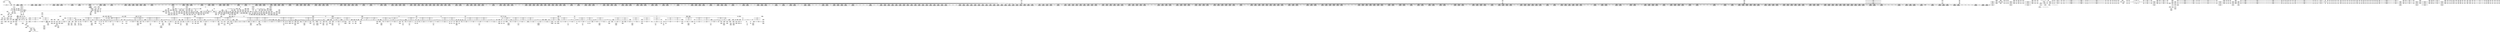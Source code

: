 digraph {
	CE0x44af330 [shape=record,shape=Mrecord,label="{CE0x44af330|rcu_read_lock:tmp6|include/linux/rcupdate.h,882|*SummSink*}"]
	CE0x44acc90 [shape=record,shape=Mrecord,label="{CE0x44acc90|_call_void_mcount()_#3}"]
	CE0x44b5f50 [shape=record,shape=Mrecord,label="{CE0x44b5f50|task_sid:tmp27|security/selinux/hooks.c,208}"]
	CE0x45317c0 [shape=record,shape=Mrecord,label="{CE0x45317c0|rcu_lock_acquire:tmp|*SummSource*}"]
	CE0x4419700 [shape=record,shape=Mrecord,label="{CE0x4419700|task_sid:real_cred|security/selinux/hooks.c,208}"]
	CE0x44f64c0 [shape=record,shape=Mrecord,label="{CE0x44f64c0|rcu_read_unlock:if.end}"]
	CE0x44b0850 [shape=record,shape=Mrecord,label="{CE0x44b0850|GLOBAL:rcu_read_lock.__warned|Global_var:rcu_read_lock.__warned|*SummSource*}"]
	CE0x44c4200 [shape=record,shape=Mrecord,label="{CE0x44c4200|%struct.lockdep_map*_null|*Constant*|*SummSink*}"]
	CE0x43f4560 [shape=record,shape=Mrecord,label="{CE0x43f4560|_call_void_lockdep_rcu_suspicious(i8*_getelementptr_inbounds_(_25_x_i8_,_25_x_i8_*_.str3,_i32_0,_i32_0),_i32_218,_i8*_getelementptr_inbounds_(_45_x_i8_,_45_x_i8_*_.str12,_i32_0,_i32_0))_#10,_!dbg_!27727|security/selinux/hooks.c,218|*SummSource*}"]
	CE0x44e5260 [shape=record,shape=Mrecord,label="{CE0x44e5260|__preempt_count_sub:entry}"]
	CE0x44b7590 [shape=record,shape=Mrecord,label="{CE0x44b7590|GLOBAL:cred_sid|*Constant*|*SummSink*}"]
	CE0x44e5950 [shape=record,shape=Mrecord,label="{CE0x44e5950|_ret_void,_!dbg_!27719|./arch/x86/include/asm/preempt.h,73|*SummSource*}"]
	CE0x44c5180 [shape=record,shape=Mrecord,label="{CE0x44c5180|GLOBAL:__preempt_count|Global_var:__preempt_count|*SummSource*}"]
	CE0x451e6c0 [shape=record,shape=Mrecord,label="{CE0x451e6c0|i64*_getelementptr_inbounds_(_4_x_i64_,_4_x_i64_*___llvm_gcov_ctr135,_i64_0,_i64_0)|*Constant*}"]
	CE0x4439520 [shape=record,shape=Mrecord,label="{CE0x4439520|rcu_read_lock:tmp14|include/linux/rcupdate.h,882}"]
	"CONST[source:1(input),value:2(dynamic)][purpose:{object}][SrcIdx:2]"
	CE0x440aad0 [shape=record,shape=Mrecord,label="{CE0x440aad0|i64_3|*Constant*}"]
	CE0x454a560 [shape=record,shape=Mrecord,label="{CE0x454a560|__preempt_count_add:bb|*SummSource*}"]
	CE0x4490050 [shape=record,shape=Mrecord,label="{CE0x4490050|2472:_%struct.cred*,_:_CRE_6196,6200_|*MultipleSource*|Function::task_sid&Arg::task::|Function::current_has_perm&Arg::tsk::|Function::selinux_task_getscheduler&Arg::p::|security/selinux/hooks.c,208}"]
	CE0x43f8d80 [shape=record,shape=Mrecord,label="{CE0x43f8d80|2472:_%struct.cred*,_:_CRE_680,688_|*MultipleSource*|Function::task_sid&Arg::task::|Function::current_has_perm&Arg::tsk::|Function::selinux_task_getscheduler&Arg::p::|security/selinux/hooks.c,208}"]
	CE0x44135c0 [shape=record,shape=Mrecord,label="{CE0x44135c0|GLOBAL:__llvm_gcov_ctr125|Global_var:__llvm_gcov_ctr125|*SummSink*}"]
	CE0x4452e10 [shape=record,shape=Mrecord,label="{CE0x4452e10|cred_sid:bb|*SummSource*}"]
	CE0x452e5c0 [shape=record,shape=Mrecord,label="{CE0x452e5c0|rcu_lock_acquire:tmp1}"]
	CE0x4470180 [shape=record,shape=Mrecord,label="{CE0x4470180|2472:_%struct.cred*,_:_CRE_1904,1912_|*MultipleSource*|Function::task_sid&Arg::task::|Function::current_has_perm&Arg::tsk::|Function::selinux_task_getscheduler&Arg::p::|security/selinux/hooks.c,208}"]
	CE0x4422840 [shape=record,shape=Mrecord,label="{CE0x4422840|current_sid:tmp12|security/selinux/hooks.c,218|*SummSource*}"]
	CE0x43fe990 [shape=record,shape=Mrecord,label="{CE0x43fe990|GLOBAL:current_sid.__warned|Global_var:current_sid.__warned}"]
	CE0x449f620 [shape=record,shape=Mrecord,label="{CE0x449f620|2472:_%struct.cred*,_:_CRE_10604,10608_|*MultipleSource*|Function::task_sid&Arg::task::|Function::current_has_perm&Arg::tsk::|Function::selinux_task_getscheduler&Arg::p::|security/selinux/hooks.c,208}"]
	CE0x4418820 [shape=record,shape=Mrecord,label="{CE0x4418820|task_sid:real_cred|security/selinux/hooks.c,208|*SummSink*}"]
	CE0x445a820 [shape=record,shape=Mrecord,label="{CE0x445a820|__rcu_read_lock:entry|*SummSource*}"]
	CE0x4411030 [shape=record,shape=Mrecord,label="{CE0x4411030|current_sid:tobool1|security/selinux/hooks.c,218|*SummSink*}"]
	CE0x44ef790 [shape=record,shape=Mrecord,label="{CE0x44ef790|__rcu_read_unlock:tmp6|include/linux/rcupdate.h,245|*SummSink*}"]
	CE0x4458b90 [shape=record,shape=Mrecord,label="{CE0x4458b90|_ret_void,_!dbg_!27717|include/linux/rcupdate.h,240|*SummSource*}"]
	CE0x440fb50 [shape=record,shape=Mrecord,label="{CE0x440fb50|_call_void_mcount()_#3|*SummSource*}"]
	CE0x448ed20 [shape=record,shape=Mrecord,label="{CE0x448ed20|2472:_%struct.cred*,_:_CRE_6008,6136_|*MultipleSource*|Function::task_sid&Arg::task::|Function::current_has_perm&Arg::tsk::|Function::selinux_task_getscheduler&Arg::p::|security/selinux/hooks.c,208}"]
	CE0x43fcbc0 [shape=record,shape=Mrecord,label="{CE0x43fcbc0|current_sid:tmp20|security/selinux/hooks.c,218|*SummSource*}"]
	CE0x4537590 [shape=record,shape=Mrecord,label="{CE0x4537590|__preempt_count_sub:tmp|*SummSink*}"]
	CE0x4494a90 [shape=record,shape=Mrecord,label="{CE0x4494a90|2472:_%struct.cred*,_:_CRE_6327,6328_}"]
	CE0x44daa40 [shape=record,shape=Mrecord,label="{CE0x44daa40|rcu_read_unlock:tobool1|include/linux/rcupdate.h,933}"]
	CE0x44c13b0 [shape=record,shape=Mrecord,label="{CE0x44c13b0|rcu_lock_release:tmp5|include/linux/rcupdate.h,423|*SummSource*}"]
	CE0x441cce0 [shape=record,shape=Mrecord,label="{CE0x441cce0|current_sid:tmp1|*SummSource*}"]
	CE0x4498ed0 [shape=record,shape=Mrecord,label="{CE0x4498ed0|2472:_%struct.cred*,_:_CRE_6472,6474_|*MultipleSource*|Function::task_sid&Arg::task::|Function::current_has_perm&Arg::tsk::|Function::selinux_task_getscheduler&Arg::p::|security/selinux/hooks.c,208}"]
	CE0x44a55a0 [shape=record,shape=Mrecord,label="{CE0x44a55a0|task_sid:tmp25|security/selinux/hooks.c,208}"]
	CE0x441ecd0 [shape=record,shape=Mrecord,label="{CE0x441ecd0|2472:_%struct.cred*,_:_CRE_76,80_|*MultipleSource*|Function::task_sid&Arg::task::|Function::current_has_perm&Arg::tsk::|Function::selinux_task_getscheduler&Arg::p::|security/selinux/hooks.c,208}"]
	CE0x4493070 [shape=record,shape=Mrecord,label="{CE0x4493070|2472:_%struct.cred*,_:_CRE_6305,6306_}"]
	CE0x440f650 [shape=record,shape=Mrecord,label="{CE0x440f650|current_has_perm:tmp2|*SummSink*}"]
	CE0x445b200 [shape=record,shape=Mrecord,label="{CE0x445b200|GLOBAL:__rcu_read_lock|*Constant*}"]
	CE0x44c0ba0 [shape=record,shape=Mrecord,label="{CE0x44c0ba0|rcu_lock_release:tmp4|include/linux/rcupdate.h,423|*SummSource*}"]
	CE0x4417e40 [shape=record,shape=Mrecord,label="{CE0x4417e40|_call_void_mcount()_#3}"]
	CE0x4481010 [shape=record,shape=Mrecord,label="{CE0x4481010|2472:_%struct.cred*,_:_CRE_2856,2864_|*MultipleSource*|Function::task_sid&Arg::task::|Function::current_has_perm&Arg::tsk::|Function::selinux_task_getscheduler&Arg::p::|security/selinux/hooks.c,208}"]
	CE0x445a890 [shape=record,shape=Mrecord,label="{CE0x445a890|__rcu_read_lock:entry|*SummSink*}"]
	CE0x440a6b0 [shape=record,shape=Mrecord,label="{CE0x440a6b0|current_sid:tmp19|security/selinux/hooks.c,218|*SummSource*}"]
	CE0x4404230 [shape=record,shape=Mrecord,label="{CE0x4404230|avc_has_perm:ssid|Function::avc_has_perm&Arg::ssid::|*SummSource*}"]
	CE0x447acf0 [shape=record,shape=Mrecord,label="{CE0x447acf0|2472:_%struct.cred*,_:_CRE_2531,2532_}"]
	CE0x44f1f20 [shape=record,shape=Mrecord,label="{CE0x44f1f20|__preempt_count_add:val|Function::__preempt_count_add&Arg::val::}"]
	CE0x4484520 [shape=record,shape=Mrecord,label="{CE0x4484520|2472:_%struct.cred*,_:_CRE_2931,2932_}"]
	CE0x4408a40 [shape=record,shape=Mrecord,label="{CE0x4408a40|__preempt_count_add:do.body|*SummSource*}"]
	CE0x43fc3a0 [shape=record,shape=Mrecord,label="{CE0x43fc3a0|current_sid:tmp12|security/selinux/hooks.c,218|*SummSink*}"]
	CE0x44f46b0 [shape=record,shape=Mrecord,label="{CE0x44f46b0|rcu_read_unlock:tmp20|include/linux/rcupdate.h,933}"]
	CE0x4485e10 [shape=record,shape=Mrecord,label="{CE0x4485e10|2472:_%struct.cred*,_:_CRE_2952,2953_}"]
	CE0x4496e30 [shape=record,shape=Mrecord,label="{CE0x4496e30|2472:_%struct.cred*,_:_CRE_6357,6358_}"]
	CE0x44f8d60 [shape=record,shape=Mrecord,label="{CE0x44f8d60|_ret_void,_!dbg_!27717|include/linux/rcupdate.h,424|*SummSink*}"]
	CE0x4542470 [shape=record,shape=Mrecord,label="{CE0x4542470|__preempt_count_sub:do.body}"]
	CE0x448f440 [shape=record,shape=Mrecord,label="{CE0x448f440|2472:_%struct.cred*,_:_CRE_6152,6168_|*MultipleSource*|Function::task_sid&Arg::task::|Function::current_has_perm&Arg::tsk::|Function::selinux_task_getscheduler&Arg::p::|security/selinux/hooks.c,208}"]
	CE0x452bfc0 [shape=record,shape=Mrecord,label="{CE0x452bfc0|i64*_getelementptr_inbounds_(_4_x_i64_,_4_x_i64_*___llvm_gcov_ctr130,_i64_0,_i64_3)|*Constant*|*SummSink*}"]
	CE0x44caca0 [shape=record,shape=Mrecord,label="{CE0x44caca0|i64*_getelementptr_inbounds_(_4_x_i64_,_4_x_i64_*___llvm_gcov_ctr135,_i64_0,_i64_1)|*Constant*|*SummSource*}"]
	CE0x4419980 [shape=record,shape=Mrecord,label="{CE0x4419980|current_sid:land.lhs.true}"]
	CE0x4424eb0 [shape=record,shape=Mrecord,label="{CE0x4424eb0|i32_78|*Constant*|*SummSource*}"]
	CE0x4544e50 [shape=record,shape=Mrecord,label="{CE0x4544e50|i64*_getelementptr_inbounds_(_4_x_i64_,_4_x_i64_*___llvm_gcov_ctr134,_i64_0,_i64_3)|*Constant*|*SummSource*}"]
	CE0x44db900 [shape=record,shape=Mrecord,label="{CE0x44db900|rcu_read_lock:tmp12|include/linux/rcupdate.h,882|*SummSource*}"]
	CE0x440ea50 [shape=record,shape=Mrecord,label="{CE0x440ea50|i32_256|*Constant*|*SummSink*}"]
	CE0x43f9890 [shape=record,shape=Mrecord,label="{CE0x43f9890|2472:_%struct.cred*,_:_CRE_693,694_}"]
	CE0x4404d70 [shape=record,shape=Mrecord,label="{CE0x4404d70|avc_has_perm:tclass|Function::avc_has_perm&Arg::tclass::|*SummSource*}"]
	CE0x44237f0 [shape=record,shape=Mrecord,label="{CE0x44237f0|2472:_%struct.cred*,_:_CRE_568,576_|*MultipleSource*|Function::task_sid&Arg::task::|Function::current_has_perm&Arg::tsk::|Function::selinux_task_getscheduler&Arg::p::|security/selinux/hooks.c,208}"]
	CE0x445fe90 [shape=record,shape=Mrecord,label="{CE0x445fe90|COLLAPSED:_GCMRE___llvm_gcov_ctr126_internal_global_13_x_i64_zeroinitializer:_elem_0:default:}"]
	CE0x43f25f0 [shape=record,shape=Mrecord,label="{CE0x43f25f0|2472:_%struct.cred*,_:_CRE_128,136_|*MultipleSource*|Function::task_sid&Arg::task::|Function::current_has_perm&Arg::tsk::|Function::selinux_task_getscheduler&Arg::p::|security/selinux/hooks.c,208}"]
	CE0x44d38d0 [shape=record,shape=Mrecord,label="{CE0x44d38d0|GLOBAL:__preempt_count|Global_var:__preempt_count}"]
	CE0x443c270 [shape=record,shape=Mrecord,label="{CE0x443c270|rcu_read_lock:do.end}"]
	CE0x441d3b0 [shape=record,shape=Mrecord,label="{CE0x441d3b0|current_sid:tmp10|security/selinux/hooks.c,218}"]
	CE0x4439950 [shape=record,shape=Mrecord,label="{CE0x4439950|i64*_getelementptr_inbounds_(_11_x_i64_,_11_x_i64_*___llvm_gcov_ctr127,_i64_0,_i64_0)|*Constant*|*SummSource*}"]
	CE0x44b5ee0 [shape=record,shape=Mrecord,label="{CE0x44b5ee0|i64*_getelementptr_inbounds_(_13_x_i64_,_13_x_i64_*___llvm_gcov_ctr126,_i64_0,_i64_12)|*Constant*}"]
	CE0x441c630 [shape=record,shape=Mrecord,label="{CE0x441c630|get_current:tmp4|./arch/x86/include/asm/current.h,14|*SummSink*}"]
	CE0x44b0250 [shape=record,shape=Mrecord,label="{CE0x44b0250|__preempt_count_sub:sub|./arch/x86/include/asm/preempt.h,77}"]
	CE0x44a5dd0 [shape=record,shape=Mrecord,label="{CE0x44a5dd0|task_sid:tmp25|security/selinux/hooks.c,208|*SummSource*}"]
	CE0x44c2780 [shape=record,shape=Mrecord,label="{CE0x44c2780|i64_ptrtoint_(i8*_blockaddress(_rcu_lock_release,_%__here)_to_i64)|*Constant*|*SummSource*}"]
	CE0x441fe40 [shape=record,shape=Mrecord,label="{CE0x441fe40|_call_void_mcount()_#3}"]
	CE0x447d9a0 [shape=record,shape=Mrecord,label="{CE0x447d9a0|2472:_%struct.cred*,_:_CRE_2688,2692_|*MultipleSource*|Function::task_sid&Arg::task::|Function::current_has_perm&Arg::tsk::|Function::selinux_task_getscheduler&Arg::p::|security/selinux/hooks.c,208}"]
	CE0x44a9670 [shape=record,shape=Mrecord,label="{CE0x44a9670|rcu_read_lock:land.lhs.true2}"]
	CE0x4486c50 [shape=record,shape=Mrecord,label="{CE0x4486c50|2472:_%struct.cred*,_:_CRE_2964,2965_}"]
	CE0x4469c00 [shape=record,shape=Mrecord,label="{CE0x4469c00|2472:_%struct.cred*,_:_CRE_652,656_|*MultipleSource*|Function::task_sid&Arg::task::|Function::current_has_perm&Arg::tsk::|Function::selinux_task_getscheduler&Arg::p::|security/selinux/hooks.c,208}"]
	CE0x44a3170 [shape=record,shape=Mrecord,label="{CE0x44a3170|i64_6|*Constant*|*SummSink*}"]
	CE0x45296b0 [shape=record,shape=Mrecord,label="{CE0x45296b0|_call_void_asm_addl_$1,_%gs:$0_,_*m,ri,*m,_dirflag_,_fpsr_,_flags_(i32*___preempt_count,_i32_%sub,_i32*___preempt_count)_#3,_!dbg_!27717,_!srcloc_!27718|./arch/x86/include/asm/preempt.h,77|*SummSink*}"]
	CE0x44f68c0 [shape=record,shape=Mrecord,label="{CE0x44f68c0|i64*_getelementptr_inbounds_(_11_x_i64_,_11_x_i64_*___llvm_gcov_ctr132,_i64_0,_i64_0)|*Constant*|*SummSource*}"]
	CE0x4495410 [shape=record,shape=Mrecord,label="{CE0x4495410|2472:_%struct.cred*,_:_CRE_6335,6336_}"]
	CE0x44897a0 [shape=record,shape=Mrecord,label="{CE0x44897a0|2472:_%struct.cred*,_:_CRE_3080,3084_|*MultipleSource*|Function::task_sid&Arg::task::|Function::current_has_perm&Arg::tsk::|Function::selinux_task_getscheduler&Arg::p::|security/selinux/hooks.c,208}"]
	CE0x4483e00 [shape=record,shape=Mrecord,label="{CE0x4483e00|2472:_%struct.cred*,_:_CRE_2925,2926_}"]
	CE0x449b240 [shape=record,shape=Mrecord,label="{CE0x449b240|2472:_%struct.cred*,_:_CRE_6568,6576_|*MultipleSource*|Function::task_sid&Arg::task::|Function::current_has_perm&Arg::tsk::|Function::selinux_task_getscheduler&Arg::p::|security/selinux/hooks.c,208}"]
	CE0x4470640 [shape=record,shape=Mrecord,label="{CE0x4470640|2472:_%struct.cred*,_:_CRE_1920,1928_|*MultipleSource*|Function::task_sid&Arg::task::|Function::current_has_perm&Arg::tsk::|Function::selinux_task_getscheduler&Arg::p::|security/selinux/hooks.c,208}"]
	CE0x43fb170 [shape=record,shape=Mrecord,label="{CE0x43fb170|current_has_perm:tmp1}"]
	CE0x444fc10 [shape=record,shape=Mrecord,label="{CE0x444fc10|_call_void_asm_sideeffect_,_memory_,_dirflag_,_fpsr_,_flags_()_#3,_!dbg_!27714,_!srcloc_!27715|include/linux/rcupdate.h,239|*SummSink*}"]
	CE0x443c660 [shape=record,shape=Mrecord,label="{CE0x443c660|task_sid:do.body|*SummSource*}"]
	CE0x43f64d0 [shape=record,shape=Mrecord,label="{CE0x43f64d0|current_sid:do.end|*SummSource*}"]
	CE0x4451170 [shape=record,shape=Mrecord,label="{CE0x4451170|_call_void_lockdep_rcu_suspicious(i8*_getelementptr_inbounds_(_25_x_i8_,_25_x_i8_*_.str45,_i32_0,_i32_0),_i32_883,_i8*_getelementptr_inbounds_(_42_x_i8_,_42_x_i8_*_.str46,_i32_0,_i32_0))_#10,_!dbg_!27728|include/linux/rcupdate.h,882|*SummSink*}"]
	CE0x44af200 [shape=record,shape=Mrecord,label="{CE0x44af200|rcu_read_lock:tmp6|include/linux/rcupdate.h,882|*SummSource*}"]
	CE0x44b8c70 [shape=record,shape=Mrecord,label="{CE0x44b8c70|rcu_read_unlock:entry|*SummSource*}"]
	CE0x444b060 [shape=record,shape=Mrecord,label="{CE0x444b060|2472:_%struct.cred*,_:_CRE_136,144_|*MultipleSource*|Function::task_sid&Arg::task::|Function::current_has_perm&Arg::tsk::|Function::selinux_task_getscheduler&Arg::p::|security/selinux/hooks.c,208}"]
	CE0x44eded0 [shape=record,shape=Mrecord,label="{CE0x44eded0|rcu_lock_acquire:indirectgoto}"]
	CE0x44afdd0 [shape=record,shape=Mrecord,label="{CE0x44afdd0|i32_1|*Constant*}"]
	CE0x44f4850 [shape=record,shape=Mrecord,label="{CE0x44f4850|rcu_read_unlock:tmp20|include/linux/rcupdate.h,933|*SummSource*}"]
	CE0x451cc40 [shape=record,shape=Mrecord,label="{CE0x451cc40|__rcu_read_unlock:do.end|*SummSink*}"]
	CE0x446b040 [shape=record,shape=Mrecord,label="{CE0x446b040|task_sid:tmp18|security/selinux/hooks.c,208|*SummSource*}"]
	CE0x44f95d0 [shape=record,shape=Mrecord,label="{CE0x44f95d0|__rcu_read_unlock:entry}"]
	CE0x4492190 [shape=record,shape=Mrecord,label="{CE0x4492190|2472:_%struct.cred*,_:_CRE_6292,6293_}"]
	CE0x443dda0 [shape=record,shape=Mrecord,label="{CE0x443dda0|i64*_getelementptr_inbounds_(_13_x_i64_,_13_x_i64_*___llvm_gcov_ctr126,_i64_0,_i64_0)|*Constant*}"]
	CE0x448f1b0 [shape=record,shape=Mrecord,label="{CE0x448f1b0|2472:_%struct.cred*,_:_CRE_6144,6152_|*MultipleSource*|Function::task_sid&Arg::task::|Function::current_has_perm&Arg::tsk::|Function::selinux_task_getscheduler&Arg::p::|security/selinux/hooks.c,208}"]
	CE0x43f2dd0 [shape=record,shape=Mrecord,label="{CE0x43f2dd0|2472:_%struct.cred*,_:_CRE_280,288_|*MultipleSource*|Function::task_sid&Arg::task::|Function::current_has_perm&Arg::tsk::|Function::selinux_task_getscheduler&Arg::p::|security/selinux/hooks.c,208}"]
	CE0x44207c0 [shape=record,shape=Mrecord,label="{CE0x44207c0|task_sid:if.end}"]
	CE0x44920e0 [shape=record,shape=Mrecord,label="{CE0x44920e0|2472:_%struct.cred*,_:_CRE_6291,6292_}"]
	CE0x4439cd0 [shape=record,shape=Mrecord,label="{CE0x4439cd0|current_sid:tmp24|security/selinux/hooks.c,220}"]
	CE0x44daad0 [shape=record,shape=Mrecord,label="{CE0x44daad0|rcu_read_unlock:tobool1|include/linux/rcupdate.h,933|*SummSource*}"]
	CE0x456db20 [shape=record,shape=Mrecord,label="{CE0x456db20|__preempt_count_sub:tmp3|*SummSource*}"]
	CE0x44926f0 [shape=record,shape=Mrecord,label="{CE0x44926f0|2472:_%struct.cred*,_:_CRE_6297,6298_}"]
	CE0x44f6bd0 [shape=record,shape=Mrecord,label="{CE0x44f6bd0|COLLAPSED:_GCMRE___llvm_gcov_ctr132_internal_global_11_x_i64_zeroinitializer:_elem_0:default:}"]
	CE0x4427c90 [shape=record,shape=Mrecord,label="{CE0x4427c90|i1_true|*Constant*|*SummSource*}"]
	CE0x445b2f0 [shape=record,shape=Mrecord,label="{CE0x445b2f0|cred_sid:security|security/selinux/hooks.c,196|*SummSink*}"]
	CE0x44f29a0 [shape=record,shape=Mrecord,label="{CE0x44f29a0|i64*_getelementptr_inbounds_(_4_x_i64_,_4_x_i64_*___llvm_gcov_ctr133,_i64_0,_i64_2)|*Constant*}"]
	CE0x44b05b0 [shape=record,shape=Mrecord,label="{CE0x44b05b0|__rcu_read_lock:tmp5|include/linux/rcupdate.h,239|*SummSink*}"]
	CE0x44bc180 [shape=record,shape=Mrecord,label="{CE0x44bc180|task_sid:tobool1|security/selinux/hooks.c,208}"]
	CE0x44ba5b0 [shape=record,shape=Mrecord,label="{CE0x44ba5b0|task_sid:tmp5|security/selinux/hooks.c,208|*SummSink*}"]
	CE0x4404e40 [shape=record,shape=Mrecord,label="{CE0x4404e40|avc_has_perm:tclass|Function::avc_has_perm&Arg::tclass::|*SummSink*}"]
	CE0x43f9790 [shape=record,shape=Mrecord,label="{CE0x43f9790|2472:_%struct.cred*,_:_CRE_692,693_}"]
	CE0x44944a0 [shape=record,shape=Mrecord,label="{CE0x44944a0|2472:_%struct.cred*,_:_CRE_6322,6323_}"]
	CE0x4438540 [shape=record,shape=Mrecord,label="{CE0x4438540|i32_1|*Constant*|*SummSource*}"]
	CE0x43f7740 [shape=record,shape=Mrecord,label="{CE0x43f7740|selinux_task_getscheduler:entry|*SummSink*}"]
	CE0x4499590 [shape=record,shape=Mrecord,label="{CE0x4499590|2472:_%struct.cred*,_:_CRE_6480,6484_|*MultipleSource*|Function::task_sid&Arg::task::|Function::current_has_perm&Arg::tsk::|Function::selinux_task_getscheduler&Arg::p::|security/selinux/hooks.c,208}"]
	CE0x43f6d30 [shape=record,shape=Mrecord,label="{CE0x43f6d30|GLOBAL:lockdep_rcu_suspicious|*Constant*}"]
	CE0x4484060 [shape=record,shape=Mrecord,label="{CE0x4484060|2472:_%struct.cred*,_:_CRE_2927,2928_}"]
	CE0x44e6f00 [shape=record,shape=Mrecord,label="{CE0x44e6f00|i64*_getelementptr_inbounds_(_11_x_i64_,_11_x_i64_*___llvm_gcov_ctr132,_i64_0,_i64_1)|*Constant*|*SummSink*}"]
	CE0x4530b70 [shape=record,shape=Mrecord,label="{CE0x4530b70|rcu_lock_release:tmp2}"]
	CE0x44f6ac0 [shape=record,shape=Mrecord,label="{CE0x44f6ac0|i64*_getelementptr_inbounds_(_11_x_i64_,_11_x_i64_*___llvm_gcov_ctr132,_i64_0,_i64_0)|*Constant*|*SummSink*}"]
	CE0x44586b0 [shape=record,shape=Mrecord,label="{CE0x44586b0|_call_void_mcount()_#3|*SummSink*}"]
	CE0x44e42e0 [shape=record,shape=Mrecord,label="{CE0x44e42e0|__rcu_read_lock:tmp6|include/linux/rcupdate.h,240}"]
	CE0x44f1450 [shape=record,shape=Mrecord,label="{CE0x44f1450|rcu_read_unlock:tmp11|include/linux/rcupdate.h,933|*SummSource*}"]
	CE0x43e6fd0 [shape=record,shape=Mrecord,label="{CE0x43e6fd0|current_sid:do.body}"]
	CE0x4423a50 [shape=record,shape=Mrecord,label="{CE0x4423a50|2472:_%struct.cred*,_:_CRE_576,584_|*MultipleSource*|Function::task_sid&Arg::task::|Function::current_has_perm&Arg::tsk::|Function::selinux_task_getscheduler&Arg::p::|security/selinux/hooks.c,208}"]
	CE0x4524780 [shape=record,shape=Mrecord,label="{CE0x4524780|__preempt_count_add:tmp7|./arch/x86/include/asm/preempt.h,73|*SummSink*}"]
	CE0x44775b0 [shape=record,shape=Mrecord,label="{CE0x44775b0|2472:_%struct.cred*,_:_CRE_2344,2352_|*MultipleSource*|Function::task_sid&Arg::task::|Function::current_has_perm&Arg::tsk::|Function::selinux_task_getscheduler&Arg::p::|security/selinux/hooks.c,208}"]
	CE0x4428b20 [shape=record,shape=Mrecord,label="{CE0x4428b20|current_sid:tmp16|security/selinux/hooks.c,218|*SummSource*}"]
	CE0x44971c0 [shape=record,shape=Mrecord,label="{CE0x44971c0|2472:_%struct.cred*,_:_CRE_6360,6368_|*MultipleSource*|Function::task_sid&Arg::task::|Function::current_has_perm&Arg::tsk::|Function::selinux_task_getscheduler&Arg::p::|security/selinux/hooks.c,208}"]
	CE0x445e5b0 [shape=record,shape=Mrecord,label="{CE0x445e5b0|i64*_getelementptr_inbounds_(_13_x_i64_,_13_x_i64_*___llvm_gcov_ctr126,_i64_0,_i64_1)|*Constant*}"]
	CE0x4472c10 [shape=record,shape=Mrecord,label="{CE0x4472c10|2472:_%struct.cred*,_:_CRE_2048,2052_|*MultipleSource*|Function::task_sid&Arg::task::|Function::current_has_perm&Arg::tsk::|Function::selinux_task_getscheduler&Arg::p::|security/selinux/hooks.c,208}"]
	CE0x4496250 [shape=record,shape=Mrecord,label="{CE0x4496250|2472:_%struct.cred*,_:_CRE_6347,6348_}"]
	CE0x44d73b0 [shape=record,shape=Mrecord,label="{CE0x44d73b0|rcu_read_unlock:tmp6|include/linux/rcupdate.h,933}"]
	CE0x4428dd0 [shape=record,shape=Mrecord,label="{CE0x4428dd0|i8_1|*Constant*}"]
	CE0x4487700 [shape=record,shape=Mrecord,label="{CE0x4487700|2472:_%struct.cred*,_:_CRE_2973,2974_}"]
	CE0x447e5b0 [shape=record,shape=Mrecord,label="{CE0x447e5b0|2472:_%struct.cred*,_:_CRE_2720,2724_|*MultipleSource*|Function::task_sid&Arg::task::|Function::current_has_perm&Arg::tsk::|Function::selinux_task_getscheduler&Arg::p::|security/selinux/hooks.c,208}"]
	CE0x44e19f0 [shape=record,shape=Mrecord,label="{CE0x44e19f0|__rcu_read_lock:tmp3|*SummSink*}"]
	CE0x441e9d0 [shape=record,shape=Mrecord,label="{CE0x441e9d0|current_sid:sid|security/selinux/hooks.c,220|*SummSink*}"]
	CE0x4436410 [shape=record,shape=Mrecord,label="{CE0x4436410|current_sid:tmp18|security/selinux/hooks.c,218|*SummSource*}"]
	CE0x443f960 [shape=record,shape=Mrecord,label="{CE0x443f960|i32_22|*Constant*|*SummSource*}"]
	CE0x44b9c80 [shape=record,shape=Mrecord,label="{CE0x44b9c80|task_sid:call|security/selinux/hooks.c,208|*SummSource*}"]
	CE0x4523ca0 [shape=record,shape=Mrecord,label="{CE0x4523ca0|__preempt_count_add:tmp4|./arch/x86/include/asm/preempt.h,72|*SummSource*}"]
	CE0x452e530 [shape=record,shape=Mrecord,label="{CE0x452e530|rcu_lock_acquire:tmp|*SummSink*}"]
	CE0x451e3f0 [shape=record,shape=Mrecord,label="{CE0x451e3f0|void_(i32*,_i32,_i32*)*_asm_addl_$1,_%gs:$0_,_*m,ri,*m,_dirflag_,_fpsr_,_flags_}"]
	CE0x444e780 [shape=record,shape=Mrecord,label="{CE0x444e780|2472:_%struct.cred*,_:_CRE_84,88_|*MultipleSource*|Function::task_sid&Arg::task::|Function::current_has_perm&Arg::tsk::|Function::selinux_task_getscheduler&Arg::p::|security/selinux/hooks.c,208}"]
	CE0x440d5f0 [shape=record,shape=Mrecord,label="{CE0x440d5f0|selinux_task_getscheduler:p|Function::selinux_task_getscheduler&Arg::p::|*SummSource*}"]
	CE0x44020e0 [shape=record,shape=Mrecord,label="{CE0x44020e0|current_sid:do.body|*SummSink*}"]
	CE0x44d8260 [shape=record,shape=Mrecord,label="{CE0x44d8260|rcu_read_unlock:call3|include/linux/rcupdate.h,933}"]
	CE0x4467bf0 [shape=record,shape=Mrecord,label="{CE0x4467bf0|rcu_read_lock:tmp15|include/linux/rcupdate.h,882}"]
	CE0x443cb30 [shape=record,shape=Mrecord,label="{CE0x443cb30|get_current:tmp}"]
	CE0x44c3160 [shape=record,shape=Mrecord,label="{CE0x44c3160|GLOBAL:__preempt_count|Global_var:__preempt_count}"]
	CE0x448c490 [shape=record,shape=Mrecord,label="{CE0x448c490|2472:_%struct.cred*,_:_CRE_5872,5880_|*MultipleSource*|Function::task_sid&Arg::task::|Function::current_has_perm&Arg::tsk::|Function::selinux_task_getscheduler&Arg::p::|security/selinux/hooks.c,208}"]
	CE0x45438e0 [shape=record,shape=Mrecord,label="{CE0x45438e0|i64_1|*Constant*}"]
	CE0x4486070 [shape=record,shape=Mrecord,label="{CE0x4486070|2472:_%struct.cred*,_:_CRE_2954,2955_}"]
	CE0x4467900 [shape=record,shape=Mrecord,label="{CE0x4467900|rcu_read_lock:tmp14|include/linux/rcupdate.h,882|*SummSource*}"]
	CE0x45490b0 [shape=record,shape=Mrecord,label="{CE0x45490b0|__preempt_count_sub:tmp1|*SummSink*}"]
	CE0x452b270 [shape=record,shape=Mrecord,label="{CE0x452b270|__rcu_read_lock:bb}"]
	CE0x440c410 [shape=record,shape=Mrecord,label="{CE0x440c410|i64*_getelementptr_inbounds_(_11_x_i64_,_11_x_i64_*___llvm_gcov_ctr125,_i64_0,_i64_9)|*Constant*|*SummSource*}"]
	CE0x44931a0 [shape=record,shape=Mrecord,label="{CE0x44931a0|2472:_%struct.cred*,_:_CRE_6306,6307_}"]
	CE0x44a6350 [shape=record,shape=Mrecord,label="{CE0x44a6350|i8*_getelementptr_inbounds_(_41_x_i8_,_41_x_i8_*_.str44,_i32_0,_i32_0)|*Constant*|*SummSource*}"]
	CE0x4412750 [shape=record,shape=Mrecord,label="{CE0x4412750|_ret_i32_%call7,_!dbg_!27749|security/selinux/hooks.c,210|*SummSource*}"]
	CE0x444dc10 [shape=record,shape=Mrecord,label="{CE0x444dc10|cred_sid:tmp3|*SummSource*}"]
	CE0x44c7bb0 [shape=record,shape=Mrecord,label="{CE0x44c7bb0|__preempt_count_sub:tmp2|*SummSource*}"]
	CE0x44601b0 [shape=record,shape=Mrecord,label="{CE0x44601b0|GLOBAL:__llvm_gcov_ctr127|Global_var:__llvm_gcov_ctr127|*SummSource*}"]
	CE0x4495b30 [shape=record,shape=Mrecord,label="{CE0x4495b30|2472:_%struct.cred*,_:_CRE_6341,6342_}"]
	CE0x44f62b0 [shape=record,shape=Mrecord,label="{CE0x44f62b0|rcu_read_unlock:if.then|*SummSource*}"]
	CE0x44241a0 [shape=record,shape=Mrecord,label="{CE0x44241a0|2472:_%struct.cred*,_:_CRE_600,608_|*MultipleSource*|Function::task_sid&Arg::task::|Function::current_has_perm&Arg::tsk::|Function::selinux_task_getscheduler&Arg::p::|security/selinux/hooks.c,208}"]
	CE0x44a37e0 [shape=record,shape=Mrecord,label="{CE0x44a37e0|task_sid:tmp16|security/selinux/hooks.c,208}"]
	CE0x44124a0 [shape=record,shape=Mrecord,label="{CE0x44124a0|task_sid:task|Function::task_sid&Arg::task::|*SummSource*}"]
	CE0x448d530 [shape=record,shape=Mrecord,label="{CE0x448d530|2472:_%struct.cred*,_:_CRE_5928,5936_|*MultipleSource*|Function::task_sid&Arg::task::|Function::current_has_perm&Arg::tsk::|Function::selinux_task_getscheduler&Arg::p::|security/selinux/hooks.c,208}"]
	CE0x44203b0 [shape=record,shape=Mrecord,label="{CE0x44203b0|get_current:tmp|*SummSource*}"]
	CE0x4489c30 [shape=record,shape=Mrecord,label="{CE0x4489c30|2472:_%struct.cred*,_:_CRE_3096,3104_|*MultipleSource*|Function::task_sid&Arg::task::|Function::current_has_perm&Arg::tsk::|Function::selinux_task_getscheduler&Arg::p::|security/selinux/hooks.c,208}"]
	CE0x444b7c0 [shape=record,shape=Mrecord,label="{CE0x444b7c0|_call_void_rcu_read_lock()_#10,_!dbg_!27712|security/selinux/hooks.c,207|*SummSink*}"]
	CE0x44403c0 [shape=record,shape=Mrecord,label="{CE0x44403c0|current_sid:tmp22|security/selinux/hooks.c,218|*SummSource*}"]
	CE0x44eaaa0 [shape=record,shape=Mrecord,label="{CE0x44eaaa0|rcu_read_unlock:tmp}"]
	CE0x4521fb0 [shape=record,shape=Mrecord,label="{CE0x4521fb0|__rcu_read_unlock:tmp4|include/linux/rcupdate.h,244|*SummSource*}"]
	CE0x44f7b60 [shape=record,shape=Mrecord,label="{CE0x44f7b60|rcu_lock_release:entry}"]
	CE0x578ad20 [shape=record,shape=Mrecord,label="{CE0x578ad20|selinux_task_getscheduler:tmp|*SummSink*}"]
	CE0x44ed770 [shape=record,shape=Mrecord,label="{CE0x44ed770|rcu_lock_acquire:tmp2|*SummSink*}"]
	CE0x4453bb0 [shape=record,shape=Mrecord,label="{CE0x4453bb0|i8*_getelementptr_inbounds_(_25_x_i8_,_25_x_i8_*_.str45,_i32_0,_i32_0)|*Constant*|*SummSource*}"]
	CE0x454a3f0 [shape=record,shape=Mrecord,label="{CE0x454a3f0|__preempt_count_add:bb}"]
	CE0x4410750 [shape=record,shape=Mrecord,label="{CE0x4410750|i64*_getelementptr_inbounds_(_11_x_i64_,_11_x_i64_*___llvm_gcov_ctr125,_i64_0,_i64_9)|*Constant*}"]
	CE0x4496aa0 [shape=record,shape=Mrecord,label="{CE0x4496aa0|2472:_%struct.cred*,_:_CRE_6354,6355_}"]
	CE0x4413880 [shape=record,shape=Mrecord,label="{CE0x4413880|current_sid:tmp6|security/selinux/hooks.c,218}"]
	CE0x4437ee0 [shape=record,shape=Mrecord,label="{CE0x4437ee0|current_sid:tmp23|security/selinux/hooks.c,218|*SummSource*}"]
	CE0x4496bd0 [shape=record,shape=Mrecord,label="{CE0x4496bd0|2472:_%struct.cred*,_:_CRE_6355,6356_}"]
	CE0x43fa4c0 [shape=record,shape=Mrecord,label="{CE0x43fa4c0|avc_has_perm:entry|*SummSink*}"]
	CE0x4464960 [shape=record,shape=Mrecord,label="{CE0x4464960|2472:_%struct.cred*,_:_CRE_328,336_|*MultipleSource*|Function::task_sid&Arg::task::|Function::current_has_perm&Arg::tsk::|Function::selinux_task_getscheduler&Arg::p::|security/selinux/hooks.c,208}"]
	CE0x4414930 [shape=record,shape=Mrecord,label="{CE0x4414930|selinux_task_getscheduler:call|security/selinux/hooks.c,3647|*SummSink*}"]
	CE0x43ff560 [shape=record,shape=Mrecord,label="{CE0x43ff560|selinux_task_getscheduler:bb|*SummSource*}"]
	CE0x44938c0 [shape=record,shape=Mrecord,label="{CE0x44938c0|2472:_%struct.cred*,_:_CRE_6312,6313_}"]
	CE0x44f5120 [shape=record,shape=Mrecord,label="{CE0x44f5120|rcu_read_unlock:tmp21|include/linux/rcupdate.h,935|*SummSource*}"]
	CE0x441bbe0 [shape=record,shape=Mrecord,label="{CE0x441bbe0|2472:_%struct.cred*,_:_CRE_32,40_|*MultipleSource*|Function::task_sid&Arg::task::|Function::current_has_perm&Arg::tsk::|Function::selinux_task_getscheduler&Arg::p::|security/selinux/hooks.c,208}"]
	CE0x44058a0 [shape=record,shape=Mrecord,label="{CE0x44058a0|avc_has_perm:requested|Function::avc_has_perm&Arg::requested::}"]
	CE0x44a0b10 [shape=record,shape=Mrecord,label="{CE0x44a0b10|task_sid:tmp10|security/selinux/hooks.c,208}"]
	CE0x43f9a90 [shape=record,shape=Mrecord,label="{CE0x43f9a90|2472:_%struct.cred*,_:_CRE_695,696_}"]
	CE0x43fa530 [shape=record,shape=Mrecord,label="{CE0x43fa530|avc_has_perm:tclass|Function::avc_has_perm&Arg::tclass::}"]
	CE0x44f6c40 [shape=record,shape=Mrecord,label="{CE0x44f6c40|rcu_read_unlock:tmp|*SummSource*}"]
	CE0x4521070 [shape=record,shape=Mrecord,label="{CE0x4521070|__rcu_read_unlock:tmp5|include/linux/rcupdate.h,244}"]
	CE0x4487830 [shape=record,shape=Mrecord,label="{CE0x4487830|2472:_%struct.cred*,_:_CRE_2974,2975_}"]
	CE0x447b410 [shape=record,shape=Mrecord,label="{CE0x447b410|2472:_%struct.cred*,_:_CRE_2544,2568_|*MultipleSource*|Function::task_sid&Arg::task::|Function::current_has_perm&Arg::tsk::|Function::selinux_task_getscheduler&Arg::p::|security/selinux/hooks.c,208}"]
	CE0x44c1c20 [shape=record,shape=Mrecord,label="{CE0x44c1c20|_call_void_lock_release(%struct.lockdep_map*_%map,_i32_1,_i64_ptrtoint_(i8*_blockaddress(_rcu_lock_release,_%__here)_to_i64))_#10,_!dbg_!27716|include/linux/rcupdate.h,423}"]
	CE0x4409fc0 [shape=record,shape=Mrecord,label="{CE0x4409fc0|i64_1|*Constant*}"]
	CE0x451cfb0 [shape=record,shape=Mrecord,label="{CE0x451cfb0|__rcu_read_unlock:do.end|*SummSource*}"]
	CE0x43f4d80 [shape=record,shape=Mrecord,label="{CE0x43f4d80|i64_ptrtoint_(i8*_blockaddress(_rcu_lock_acquire,_%__here)_to_i64)|*Constant*|*SummSink*}"]
	CE0x441d600 [shape=record,shape=Mrecord,label="{CE0x441d600|current_sid:tmp9|security/selinux/hooks.c,218}"]
	CE0x4458440 [shape=record,shape=Mrecord,label="{CE0x4458440|task_sid:do.end}"]
	CE0x44f4330 [shape=record,shape=Mrecord,label="{CE0x44f4330|rcu_read_unlock:tmp19|include/linux/rcupdate.h,933}"]
	CE0x44875d0 [shape=record,shape=Mrecord,label="{CE0x44875d0|2472:_%struct.cred*,_:_CRE_2972,2973_}"]
	CE0x44b7ca0 [shape=record,shape=Mrecord,label="{CE0x44b7ca0|_ret_i32_%tmp6,_!dbg_!27716|security/selinux/hooks.c,197}"]
	CE0x44f5b40 [shape=record,shape=Mrecord,label="{CE0x44f5b40|rcu_read_unlock:land.lhs.true|*SummSink*}"]
	CE0x44256d0 [shape=record,shape=Mrecord,label="{CE0x44256d0|current_sid:tmp21|security/selinux/hooks.c,218|*SummSource*}"]
	CE0x456bcf0 [shape=record,shape=Mrecord,label="{CE0x456bcf0|__preempt_count_sub:tmp5|./arch/x86/include/asm/preempt.h,77}"]
	CE0x4406890 [shape=record,shape=Mrecord,label="{CE0x4406890|selinux_task_getscheduler:tmp1|*SummSource*}"]
	CE0x44153f0 [shape=record,shape=Mrecord,label="{CE0x44153f0|i32_(i32,_i32,_i16,_i32,_%struct.common_audit_data*)*_bitcast_(i32_(i32,_i32,_i16,_i32,_%struct.common_audit_data.495*)*_avc_has_perm_to_i32_(i32,_i32,_i16,_i32,_%struct.common_audit_data*)*)|*Constant*}"]
	CE0x44066f0 [shape=record,shape=Mrecord,label="{CE0x44066f0|i64_2|*Constant*}"]
	CE0x44f5970 [shape=record,shape=Mrecord,label="{CE0x44f5970|rcu_read_unlock:do.end|*SummSink*}"]
	CE0x4544b50 [shape=record,shape=Mrecord,label="{CE0x4544b50|_ret_void,_!dbg_!27720|./arch/x86/include/asm/preempt.h,78|*SummSink*}"]
	CE0x43f6290 [shape=record,shape=Mrecord,label="{CE0x43f6290|current_sid:bb|*SummSource*}"]
	CE0x443d820 [shape=record,shape=Mrecord,label="{CE0x443d820|rcu_read_lock:tmp4|include/linux/rcupdate.h,882|*SummSink*}"]
	CE0x45268c0 [shape=record,shape=Mrecord,label="{CE0x45268c0|i64*_getelementptr_inbounds_(_4_x_i64_,_4_x_i64_*___llvm_gcov_ctr129,_i64_0,_i64_1)|*Constant*|*SummSink*}"]
	CE0x44bc5d0 [shape=record,shape=Mrecord,label="{CE0x44bc5d0|__rcu_read_lock:do.body}"]
	CE0x4496d00 [shape=record,shape=Mrecord,label="{CE0x4496d00|2472:_%struct.cred*,_:_CRE_6356,6357_}"]
	CE0x443fca0 [shape=record,shape=Mrecord,label="{CE0x443fca0|COLLAPSED:_CMRE:_elem_0::|security/selinux/hooks.c,218}"]
	CE0x4499a50 [shape=record,shape=Mrecord,label="{CE0x4499a50|2472:_%struct.cred*,_:_CRE_6488,6492_|*MultipleSource*|Function::task_sid&Arg::task::|Function::current_has_perm&Arg::tsk::|Function::selinux_task_getscheduler&Arg::p::|security/selinux/hooks.c,208}"]
	CE0x4455c70 [shape=record,shape=Mrecord,label="{CE0x4455c70|rcu_read_unlock:tmp5|include/linux/rcupdate.h,933|*SummSource*}"]
	CE0x448e140 [shape=record,shape=Mrecord,label="{CE0x448e140|2472:_%struct.cred*,_:_CRE_5968,5976_|*MultipleSource*|Function::task_sid&Arg::task::|Function::current_has_perm&Arg::tsk::|Function::selinux_task_getscheduler&Arg::p::|security/selinux/hooks.c,208}"]
	CE0x4493790 [shape=record,shape=Mrecord,label="{CE0x4493790|2472:_%struct.cred*,_:_CRE_6311,6312_}"]
	CE0x44b6ba0 [shape=record,shape=Mrecord,label="{CE0x44b6ba0|GLOBAL:cred_sid|*Constant*}"]
	CE0x4452da0 [shape=record,shape=Mrecord,label="{CE0x4452da0|cred_sid:bb}"]
	CE0x44c8610 [shape=record,shape=Mrecord,label="{CE0x44c8610|rcu_lock_acquire:bb|*SummSource*}"]
	CE0x4420ec0 [shape=record,shape=Mrecord,label="{CE0x4420ec0|2472:_%struct.cred*,_:_CRE_392,400_|*MultipleSource*|Function::task_sid&Arg::task::|Function::current_has_perm&Arg::tsk::|Function::selinux_task_getscheduler&Arg::p::|security/selinux/hooks.c,208}"]
	CE0x446c720 [shape=record,shape=Mrecord,label="{CE0x446c720|2472:_%struct.cred*,_:_CRE_699,700_}"]
	CE0x43f6040 [shape=record,shape=Mrecord,label="{CE0x43f6040|_ret_i32_%retval.0,_!dbg_!27728|security/selinux/avc.c,775|*SummSource*}"]
	CE0x44f3e50 [shape=record,shape=Mrecord,label="{CE0x44f3e50|i64*_getelementptr_inbounds_(_11_x_i64_,_11_x_i64_*___llvm_gcov_ctr132,_i64_0,_i64_9)|*Constant*|*SummSink*}"]
	CE0x45218c0 [shape=record,shape=Mrecord,label="{CE0x45218c0|__preempt_count_add:tmp1}"]
	CE0x44af940 [shape=record,shape=Mrecord,label="{CE0x44af940|rcu_lock_acquire:map|Function::rcu_lock_acquire&Arg::map::|*SummSink*}"]
	CE0x4531830 [shape=record,shape=Mrecord,label="{CE0x4531830|__rcu_read_unlock:tmp1}"]
	CE0x440aa10 [shape=record,shape=Mrecord,label="{CE0x440aa10|i64*_getelementptr_inbounds_(_11_x_i64_,_11_x_i64_*___llvm_gcov_ctr125,_i64_0,_i64_10)|*Constant*|*SummSink*}"]
	CE0x43f3960 [shape=record,shape=Mrecord,label="{CE0x43f3960|current_sid:tmp15|security/selinux/hooks.c,218}"]
	CE0x43f3d50 [shape=record,shape=Mrecord,label="{CE0x43f3d50|current_sid:tmp16|security/selinux/hooks.c,218}"]
	CE0x4454060 [shape=record,shape=Mrecord,label="{CE0x4454060|i32_883|*Constant*}"]
	CE0x44b6280 [shape=record,shape=Mrecord,label="{CE0x44b6280|i64*_getelementptr_inbounds_(_13_x_i64_,_13_x_i64_*___llvm_gcov_ctr126,_i64_0,_i64_12)|*Constant*|*SummSource*}"]
	CE0x452de00 [shape=record,shape=Mrecord,label="{CE0x452de00|i64*_getelementptr_inbounds_(_4_x_i64_,_4_x_i64_*___llvm_gcov_ctr128,_i64_0,_i64_0)|*Constant*|*SummSource*}"]
	CE0x44952e0 [shape=record,shape=Mrecord,label="{CE0x44952e0|2472:_%struct.cred*,_:_CRE_6334,6335_}"]
	CE0x45427a0 [shape=record,shape=Mrecord,label="{CE0x45427a0|__preempt_count_sub:tmp6|./arch/x86/include/asm/preempt.h,78|*SummSink*}"]
	CE0x44e8960 [shape=record,shape=Mrecord,label="{CE0x44e8960|rcu_lock_release:tmp3|*SummSource*}"]
	CE0x4451ee0 [shape=record,shape=Mrecord,label="{CE0x4451ee0|rcu_read_lock:tmp21|include/linux/rcupdate.h,884|*SummSource*}"]
	CE0x4411b50 [shape=record,shape=Mrecord,label="{CE0x4411b50|current_has_perm:call1|security/selinux/hooks.c,1543|*SummSource*}"]
	CE0x44ea960 [shape=record,shape=Mrecord,label="{CE0x44ea960|rcu_read_unlock:tmp1|*SummSink*}"]
	CE0x443fae0 [shape=record,shape=Mrecord,label="{CE0x443fae0|i32_22|*Constant*|*SummSink*}"]
	CE0x445f1b0 [shape=record,shape=Mrecord,label="{CE0x445f1b0|__rcu_read_lock:tmp1|*SummSink*}"]
	CE0x4422540 [shape=record,shape=Mrecord,label="{CE0x4422540|current_sid:tmp11|security/selinux/hooks.c,218|*SummSink*}"]
	CE0x44a2a30 [shape=record,shape=Mrecord,label="{CE0x44a2a30|i64_7|*Constant*|*SummSource*}"]
	CE0x451caf0 [shape=record,shape=Mrecord,label="{CE0x451caf0|__rcu_read_unlock:do.end}"]
	CE0x44ad610 [shape=record,shape=Mrecord,label="{CE0x44ad610|i64*_getelementptr_inbounds_(_4_x_i64_,_4_x_i64_*___llvm_gcov_ctr133,_i64_0,_i64_0)|*Constant*|*SummSink*}"]
	CE0x4485950 [shape=record,shape=Mrecord,label="{CE0x4485950|2472:_%struct.cred*,_:_CRE_2948,2949_}"]
	CE0x44a7830 [shape=record,shape=Mrecord,label="{CE0x44a7830|task_sid:tmp20|security/selinux/hooks.c,208}"]
	CE0x447bf80 [shape=record,shape=Mrecord,label="{CE0x447bf80|2472:_%struct.cred*,_:_CRE_2594,2596_|*MultipleSource*|Function::task_sid&Arg::task::|Function::current_has_perm&Arg::tsk::|Function::selinux_task_getscheduler&Arg::p::|security/selinux/hooks.c,208}"]
	CE0x4438a20 [shape=record,shape=Mrecord,label="{CE0x4438a20|i64_6|*Constant*}"]
	CE0x44a3ef0 [shape=record,shape=Mrecord,label="{CE0x44a3ef0|i64*_getelementptr_inbounds_(_13_x_i64_,_13_x_i64_*___llvm_gcov_ctr126,_i64_0,_i64_8)|*Constant*}"]
	CE0x445d560 [shape=record,shape=Mrecord,label="{CE0x445d560|2472:_%struct.cred*,_:_CRE_160,164_|*MultipleSource*|Function::task_sid&Arg::task::|Function::current_has_perm&Arg::tsk::|Function::selinux_task_getscheduler&Arg::p::|security/selinux/hooks.c,208}"]
	CE0x4411100 [shape=record,shape=Mrecord,label="{CE0x4411100|selinux_task_getscheduler:entry|*SummSource*}"]
	CE0x446ee50 [shape=record,shape=Mrecord,label="{CE0x446ee50|2472:_%struct.cred*,_:_CRE_1840,1844_|*MultipleSource*|Function::task_sid&Arg::task::|Function::current_has_perm&Arg::tsk::|Function::selinux_task_getscheduler&Arg::p::|security/selinux/hooks.c,208}"]
	CE0x44bd300 [shape=record,shape=Mrecord,label="{CE0x44bd300|rcu_lock_release:tmp1|*SummSource*}"]
	CE0x448a810 [shape=record,shape=Mrecord,label="{CE0x448a810|2472:_%struct.cred*,_:_CRE_3120,3128_|*MultipleSource*|Function::task_sid&Arg::task::|Function::current_has_perm&Arg::tsk::|Function::selinux_task_getscheduler&Arg::p::|security/selinux/hooks.c,208}"]
	CE0x452db10 [shape=record,shape=Mrecord,label="{CE0x452db10|i64*_getelementptr_inbounds_(_4_x_i64_,_4_x_i64_*___llvm_gcov_ctr134,_i64_0,_i64_0)|*Constant*|*SummSink*}"]
	CE0x44f1c30 [shape=record,shape=Mrecord,label="{CE0x44f1c30|rcu_read_unlock:tmp10|include/linux/rcupdate.h,933|*SummSink*}"]
	CE0x44281c0 [shape=record,shape=Mrecord,label="{CE0x44281c0|i64*_getelementptr_inbounds_(_11_x_i64_,_11_x_i64_*___llvm_gcov_ctr125,_i64_0,_i64_8)|*Constant*|*SummSource*}"]
	CE0x44e76e0 [shape=record,shape=Mrecord,label="{CE0x44e76e0|rcu_read_unlock:tmp7|include/linux/rcupdate.h,933|*SummSink*}"]
	CE0x444f980 [shape=record,shape=Mrecord,label="{CE0x444f980|i64*_getelementptr_inbounds_(_11_x_i64_,_11_x_i64_*___llvm_gcov_ctr127,_i64_0,_i64_1)|*Constant*|*SummSink*}"]
	CE0x452e6a0 [shape=record,shape=Mrecord,label="{CE0x452e6a0|rcu_lock_acquire:tmp1|*SummSink*}"]
	CE0x448acd0 [shape=record,shape=Mrecord,label="{CE0x448acd0|2472:_%struct.cred*,_:_CRE_3136,3140_|*MultipleSource*|Function::task_sid&Arg::task::|Function::current_has_perm&Arg::tsk::|Function::selinux_task_getscheduler&Arg::p::|security/selinux/hooks.c,208}"]
	CE0x44c0600 [shape=record,shape=Mrecord,label="{CE0x44c0600|_call_void_asm_sideeffect_,_memory_,_dirflag_,_fpsr_,_flags_()_#3,_!dbg_!27711,_!srcloc_!27714|include/linux/rcupdate.h,244|*SummSink*}"]
	CE0x4426a60 [shape=record,shape=Mrecord,label="{CE0x4426a60|task_sid:tmp1|*SummSource*}"]
	CE0x44195a0 [shape=record,shape=Mrecord,label="{CE0x44195a0|2472:_%struct.cred*,_:_CRE_0,8_|*MultipleSource*|Function::task_sid&Arg::task::|Function::current_has_perm&Arg::tsk::|Function::selinux_task_getscheduler&Arg::p::|security/selinux/hooks.c,208}"]
	CE0x4408af0 [shape=record,shape=Mrecord,label="{CE0x4408af0|rcu_read_lock:tmp4|include/linux/rcupdate.h,882}"]
	CE0x43f44f0 [shape=record,shape=Mrecord,label="{CE0x43f44f0|_call_void_lockdep_rcu_suspicious(i8*_getelementptr_inbounds_(_25_x_i8_,_25_x_i8_*_.str3,_i32_0,_i32_0),_i32_218,_i8*_getelementptr_inbounds_(_45_x_i8_,_45_x_i8_*_.str12,_i32_0,_i32_0))_#10,_!dbg_!27727|security/selinux/hooks.c,218}"]
	CE0x44a4b20 [shape=record,shape=Mrecord,label="{CE0x44a4b20|task_sid:tmp24|security/selinux/hooks.c,208}"]
	CE0x4494e20 [shape=record,shape=Mrecord,label="{CE0x4494e20|2472:_%struct.cred*,_:_CRE_6330,6331_}"]
	CE0x4451d70 [shape=record,shape=Mrecord,label="{CE0x4451d70|i64*_getelementptr_inbounds_(_11_x_i64_,_11_x_i64_*___llvm_gcov_ctr127,_i64_0,_i64_10)|*Constant*}"]
	CE0x44604b0 [shape=record,shape=Mrecord,label="{CE0x44604b0|rcu_read_lock:tmp5|include/linux/rcupdate.h,882|*SummSource*}"]
	CE0x446f340 [shape=record,shape=Mrecord,label="{CE0x446f340|2472:_%struct.cred*,_:_CRE_1856,1864_|*MultipleSource*|Function::task_sid&Arg::task::|Function::current_has_perm&Arg::tsk::|Function::selinux_task_getscheduler&Arg::p::|security/selinux/hooks.c,208}"]
	CE0x4400f10 [shape=record,shape=Mrecord,label="{CE0x4400f10|current_sid:tmp7|security/selinux/hooks.c,218}"]
	CE0x44a2f10 [shape=record,shape=Mrecord,label="{CE0x44a2f10|task_sid:tmp14|security/selinux/hooks.c,208|*SummSink*}"]
	CE0x4483940 [shape=record,shape=Mrecord,label="{CE0x4483940|2472:_%struct.cred*,_:_CRE_2921,2922_}"]
	CE0x44e1a60 [shape=record,shape=Mrecord,label="{CE0x44e1a60|_call_void_lockdep_rcu_suspicious(i8*_getelementptr_inbounds_(_25_x_i8_,_25_x_i8_*_.str45,_i32_0,_i32_0),_i32_934,_i8*_getelementptr_inbounds_(_44_x_i8_,_44_x_i8_*_.str47,_i32_0,_i32_0))_#10,_!dbg_!27726|include/linux/rcupdate.h,933}"]
	CE0x4496380 [shape=record,shape=Mrecord,label="{CE0x4496380|2472:_%struct.cred*,_:_CRE_6348,6349_}"]
	CE0x44ef3e0 [shape=record,shape=Mrecord,label="{CE0x44ef3e0|i64*_getelementptr_inbounds_(_4_x_i64_,_4_x_i64_*___llvm_gcov_ctr130,_i64_0,_i64_2)|*Constant*|*SummSink*}"]
	CE0x44e99e0 [shape=record,shape=Mrecord,label="{CE0x44e99e0|_call_void_lock_acquire(%struct.lockdep_map*_%map,_i32_0,_i32_0,_i32_2,_i32_0,_%struct.lockdep_map*_null,_i64_ptrtoint_(i8*_blockaddress(_rcu_lock_acquire,_%__here)_to_i64))_#10,_!dbg_!27716|include/linux/rcupdate.h,418|*SummSink*}"]
	CE0x451bfd0 [shape=record,shape=Mrecord,label="{CE0x451bfd0|i64*_getelementptr_inbounds_(_4_x_i64_,_4_x_i64_*___llvm_gcov_ctr133,_i64_0,_i64_3)|*Constant*|*SummSink*}"]
	CE0x44cbb50 [shape=record,shape=Mrecord,label="{CE0x44cbb50|i64*_getelementptr_inbounds_(_4_x_i64_,_4_x_i64_*___llvm_gcov_ctr134,_i64_0,_i64_0)|*Constant*|*SummSource*}"]
	CE0x45346a0 [shape=record,shape=Mrecord,label="{CE0x45346a0|i64*_getelementptr_inbounds_(_4_x_i64_,_4_x_i64_*___llvm_gcov_ctr135,_i64_0,_i64_3)|*Constant*|*SummSink*}"]
	CE0x441dc30 [shape=record,shape=Mrecord,label="{CE0x441dc30|current_sid:tmp10|security/selinux/hooks.c,218|*SummSink*}"]
	CE0x44868c0 [shape=record,shape=Mrecord,label="{CE0x44868c0|2472:_%struct.cred*,_:_CRE_2961,2962_}"]
	CE0x44f54b0 [shape=record,shape=Mrecord,label="{CE0x44f54b0|i64*_getelementptr_inbounds_(_11_x_i64_,_11_x_i64_*___llvm_gcov_ctr132,_i64_0,_i64_10)|*Constant*|*SummSink*}"]
	CE0x4409560 [shape=record,shape=Mrecord,label="{CE0x4409560|_call_void___preempt_count_add(i32_1)_#10,_!dbg_!27711|include/linux/rcupdate.h,239}"]
	CE0x441a450 [shape=record,shape=Mrecord,label="{CE0x441a450|i32_0|*Constant*|*SummSink*}"]
	CE0x4484fd0 [shape=record,shape=Mrecord,label="{CE0x4484fd0|2472:_%struct.cred*,_:_CRE_2940,2941_}"]
	CE0x44a2de0 [shape=record,shape=Mrecord,label="{CE0x44a2de0|i64_7|*Constant*|*SummSink*}"]
	CE0x44f7480 [shape=record,shape=Mrecord,label="{CE0x44f7480|rcu_read_unlock:tmp22|include/linux/rcupdate.h,935|*SummSink*}"]
	CE0x4494cf0 [shape=record,shape=Mrecord,label="{CE0x4494cf0|2472:_%struct.cred*,_:_CRE_6329,6330_}"]
	CE0x44baed0 [shape=record,shape=Mrecord,label="{CE0x44baed0|task_sid:tmp7|security/selinux/hooks.c,208}"]
	CE0x44917e0 [shape=record,shape=Mrecord,label="{CE0x44917e0|2472:_%struct.cred*,_:_CRE_6280,6284_|*MultipleSource*|Function::task_sid&Arg::task::|Function::current_has_perm&Arg::tsk::|Function::selinux_task_getscheduler&Arg::p::|security/selinux/hooks.c,208}"]
	CE0x451c210 [shape=record,shape=Mrecord,label="{CE0x451c210|rcu_lock_release:tmp6|*SummSource*}"]
	CE0x44ea2d0 [shape=record,shape=Mrecord,label="{CE0x44ea2d0|_ret_void,_!dbg_!27720|./arch/x86/include/asm/preempt.h,78}"]
	CE0x4482340 [shape=record,shape=Mrecord,label="{CE0x4482340|2472:_%struct.cred*,_:_CRE_2904,2905_}"]
	CE0x44ed700 [shape=record,shape=Mrecord,label="{CE0x44ed700|rcu_lock_acquire:tmp2|*SummSource*}"]
	CE0x44827d0 [shape=record,shape=Mrecord,label="{CE0x44827d0|2472:_%struct.cred*,_:_CRE_2906,2907_}"]
	CE0x4475240 [shape=record,shape=Mrecord,label="{CE0x4475240|2472:_%struct.cred*,_:_CRE_2160,2168_|*MultipleSource*|Function::task_sid&Arg::task::|Function::current_has_perm&Arg::tsk::|Function::selinux_task_getscheduler&Arg::p::|security/selinux/hooks.c,208}"]
	CE0x44814d0 [shape=record,shape=Mrecord,label="{CE0x44814d0|2472:_%struct.cred*,_:_CRE_2872,2876_|*MultipleSource*|Function::task_sid&Arg::task::|Function::current_has_perm&Arg::tsk::|Function::selinux_task_getscheduler&Arg::p::|security/selinux/hooks.c,208}"]
	CE0x440c5a0 [shape=record,shape=Mrecord,label="{CE0x440c5a0|i64*_getelementptr_inbounds_(_11_x_i64_,_11_x_i64_*___llvm_gcov_ctr125,_i64_0,_i64_9)|*Constant*|*SummSink*}"]
	CE0x448a5b0 [shape=record,shape=Mrecord,label="{CE0x448a5b0|2472:_%struct.cred*,_:_CRE_3116,3120_|*MultipleSource*|Function::task_sid&Arg::task::|Function::current_has_perm&Arg::tsk::|Function::selinux_task_getscheduler&Arg::p::|security/selinux/hooks.c,208}"]
	CE0x44e75b0 [shape=record,shape=Mrecord,label="{CE0x44e75b0|rcu_read_unlock:tmp7|include/linux/rcupdate.h,933|*SummSource*}"]
	CE0x44be110 [shape=record,shape=Mrecord,label="{CE0x44be110|void_(i32*,_i32,_i32*)*_asm_addl_$1,_%gs:$0_,_*m,ri,*m,_dirflag_,_fpsr_,_flags_|*SummSource*}"]
	CE0x44e1980 [shape=record,shape=Mrecord,label="{CE0x44e1980|__rcu_read_lock:tmp3|*SummSource*}"]
	CE0x452be30 [shape=record,shape=Mrecord,label="{CE0x452be30|i64*_getelementptr_inbounds_(_4_x_i64_,_4_x_i64_*___llvm_gcov_ctr130,_i64_0,_i64_3)|*Constant*|*SummSource*}"]
	CE0x44efb10 [shape=record,shape=Mrecord,label="{CE0x44efb10|__rcu_read_unlock:tmp7|include/linux/rcupdate.h,245|*SummSource*}"]
	CE0x4419340 [shape=record,shape=Mrecord,label="{CE0x4419340|GLOBAL:get_current|*Constant*|*SummSource*}"]
	CE0x443dce0 [shape=record,shape=Mrecord,label="{CE0x443dce0|task_sid:bb|*SummSink*}"]
	CE0x44db750 [shape=record,shape=Mrecord,label="{CE0x44db750|rcu_read_lock:tmp12|include/linux/rcupdate.h,882}"]
	CE0x44f6790 [shape=record,shape=Mrecord,label="{CE0x44f6790|i64*_getelementptr_inbounds_(_11_x_i64_,_11_x_i64_*___llvm_gcov_ctr132,_i64_0,_i64_0)|*Constant*}"]
	CE0x441e960 [shape=record,shape=Mrecord,label="{CE0x441e960|rcu_read_lock:do.body|*SummSink*}"]
	CE0x4425040 [shape=record,shape=Mrecord,label="{CE0x4425040|COLLAPSED:_GCMRE_current_task_external_global_%struct.task_struct*:_elem_0::|security/selinux/hooks.c,218}"]
	CE0x44f86f0 [shape=record,shape=Mrecord,label="{CE0x44f86f0|rcu_lock_release:map|Function::rcu_lock_release&Arg::map::|*SummSource*}"]
	CE0x446b5e0 [shape=record,shape=Mrecord,label="{CE0x446b5e0|task_sid:tmp19|security/selinux/hooks.c,208|*SummSource*}"]
	CE0x44830f0 [shape=record,shape=Mrecord,label="{CE0x44830f0|2472:_%struct.cred*,_:_CRE_2914,2915_}"]
	CE0x44f0520 [shape=record,shape=Mrecord,label="{CE0x44f0520|i32_934|*Constant*|*SummSink*}"]
	CE0x4495d90 [shape=record,shape=Mrecord,label="{CE0x4495d90|2472:_%struct.cred*,_:_CRE_6343,6344_}"]
	CE0x4425210 [shape=record,shape=Mrecord,label="{CE0x4425210|current_sid:cred|security/selinux/hooks.c,218|*SummSink*}"]
	CE0x4456ff0 [shape=record,shape=Mrecord,label="{CE0x4456ff0|rcu_read_lock:entry|*SummSource*}"]
	CE0x4457b80 [shape=record,shape=Mrecord,label="{CE0x4457b80|2472:_%struct.cred*,_:_CRE_488,496_|*MultipleSource*|Function::task_sid&Arg::task::|Function::current_has_perm&Arg::tsk::|Function::selinux_task_getscheduler&Arg::p::|security/selinux/hooks.c,208}"]
	CE0x4422a40 [shape=record,shape=Mrecord,label="{CE0x4422a40|i64*_getelementptr_inbounds_(_2_x_i64_,_2_x_i64_*___llvm_gcov_ctr98,_i64_0,_i64_1)|*Constant*}"]
	CE0x43ef9d0 [shape=record,shape=Mrecord,label="{CE0x43ef9d0|_call_void_mcount()_#3|*SummSource*}"]
	CE0x4482fc0 [shape=record,shape=Mrecord,label="{CE0x4482fc0|2472:_%struct.cred*,_:_CRE_2913,2914_}"]
	CE0x45345a0 [shape=record,shape=Mrecord,label="{CE0x45345a0|__rcu_read_unlock:tmp3|*SummSource*}"]
	CE0x4490c00 [shape=record,shape=Mrecord,label="{CE0x4490c00|2472:_%struct.cred*,_:_CRE_6232,6240_|*MultipleSource*|Function::task_sid&Arg::task::|Function::current_has_perm&Arg::tsk::|Function::selinux_task_getscheduler&Arg::p::|security/selinux/hooks.c,208}"]
	CE0x44cb000 [shape=record,shape=Mrecord,label="{CE0x44cb000|__preempt_count_sub:bb}"]
	CE0x44effe0 [shape=record,shape=Mrecord,label="{CE0x44effe0|rcu_lock_acquire:tmp5|include/linux/rcupdate.h,418}"]
	CE0x44c87d0 [shape=record,shape=Mrecord,label="{CE0x44c87d0|COLLAPSED:_GCMRE___llvm_gcov_ctr133_internal_global_4_x_i64_zeroinitializer:_elem_0:default:}"]
	CE0x44393b0 [shape=record,shape=Mrecord,label="{CE0x44393b0|rcu_read_lock:tmp13|include/linux/rcupdate.h,882}"]
	CE0x44b8b30 [shape=record,shape=Mrecord,label="{CE0x44b8b30|GLOBAL:rcu_read_unlock|*Constant*|*SummSink*}"]
	CE0x4534630 [shape=record,shape=Mrecord,label="{CE0x4534630|__preempt_count_sub:tmp6|./arch/x86/include/asm/preempt.h,78}"]
	CE0x44e4420 [shape=record,shape=Mrecord,label="{CE0x44e4420|rcu_read_unlock:tmp17|include/linux/rcupdate.h,933|*SummSource*}"]
	CE0x449e510 [shape=record,shape=Mrecord,label="{CE0x449e510|2472:_%struct.cred*,_:_CRE_10560,10568_|*MultipleSource*|Function::task_sid&Arg::task::|Function::current_has_perm&Arg::tsk::|Function::selinux_task_getscheduler&Arg::p::|security/selinux/hooks.c,208}"]
	CE0x44f8b00 [shape=record,shape=Mrecord,label="{CE0x44f8b00|_ret_void,_!dbg_!27717|include/linux/rcupdate.h,424}"]
	CE0x44c0590 [shape=record,shape=Mrecord,label="{CE0x44c0590|_call_void_asm_sideeffect_,_memory_,_dirflag_,_fpsr_,_flags_()_#3,_!dbg_!27711,_!srcloc_!27714|include/linux/rcupdate.h,244|*SummSource*}"]
	CE0x44958d0 [shape=record,shape=Mrecord,label="{CE0x44958d0|2472:_%struct.cred*,_:_CRE_6339,6340_}"]
	CE0x44a10b0 [shape=record,shape=Mrecord,label="{CE0x44a10b0|task_sid:tmp10|security/selinux/hooks.c,208|*SummSink*}"]
	CE0x44d6060 [shape=record,shape=Mrecord,label="{CE0x44d6060|rcu_read_unlock:do.end}"]
	CE0x456df20 [shape=record,shape=Mrecord,label="{CE0x456df20|__preempt_count_add:tmp5|./arch/x86/include/asm/preempt.h,72|*SummSource*}"]
	CE0x4414e50 [shape=record,shape=Mrecord,label="{CE0x4414e50|current_sid:tmp2|*SummSource*}"]
	CE0x4456b40 [shape=record,shape=Mrecord,label="{CE0x4456b40|rcu_read_lock:tobool1|include/linux/rcupdate.h,882|*SummSource*}"]
	CE0x44ee790 [shape=record,shape=Mrecord,label="{CE0x44ee790|i64*_getelementptr_inbounds_(_4_x_i64_,_4_x_i64_*___llvm_gcov_ctr129,_i64_0,_i64_3)|*Constant*}"]
	CE0x4472290 [shape=record,shape=Mrecord,label="{CE0x4472290|2472:_%struct.cred*,_:_CRE_2032,2036_|*MultipleSource*|Function::task_sid&Arg::task::|Function::current_has_perm&Arg::tsk::|Function::selinux_task_getscheduler&Arg::p::|security/selinux/hooks.c,208}"]
	CE0x4404390 [shape=record,shape=Mrecord,label="{CE0x4404390|avc_has_perm:tsid|Function::avc_has_perm&Arg::tsid::}"]
	CE0x443c050 [shape=record,shape=Mrecord,label="{CE0x443c050|2472:_%struct.cred*,_:_CRE_528,536_|*MultipleSource*|Function::task_sid&Arg::task::|Function::current_has_perm&Arg::tsk::|Function::selinux_task_getscheduler&Arg::p::|security/selinux/hooks.c,208}"]
	CE0x449aaf0 [shape=record,shape=Mrecord,label="{CE0x449aaf0|2472:_%struct.cred*,_:_CRE_6544,6552_|*MultipleSource*|Function::task_sid&Arg::task::|Function::current_has_perm&Arg::tsk::|Function::selinux_task_getscheduler&Arg::p::|security/selinux/hooks.c,208}"]
	CE0x4486790 [shape=record,shape=Mrecord,label="{CE0x4486790|2472:_%struct.cred*,_:_CRE_2960,2961_}"]
	CE0x44d9fe0 [shape=record,shape=Mrecord,label="{CE0x44d9fe0|cred_sid:tmp4|*LoadInst*|security/selinux/hooks.c,196|*SummSink*}"]
	CE0x4483a70 [shape=record,shape=Mrecord,label="{CE0x4483a70|2472:_%struct.cred*,_:_CRE_2922,2923_}"]
	CE0x43f3110 [shape=record,shape=Mrecord,label="{CE0x43f3110|_call_void_mcount()_#3|*SummSource*}"]
	CE0x446b250 [shape=record,shape=Mrecord,label="{CE0x446b250|task_sid:tmp18|security/selinux/hooks.c,208|*SummSink*}"]
	CE0x441a940 [shape=record,shape=Mrecord,label="{CE0x441a940|i32_77|*Constant*}"]
	CE0x446b720 [shape=record,shape=Mrecord,label="{CE0x446b720|_call_void_lockdep_rcu_suspicious(i8*_getelementptr_inbounds_(_25_x_i8_,_25_x_i8_*_.str3,_i32_0,_i32_0),_i32_208,_i8*_getelementptr_inbounds_(_41_x_i8_,_41_x_i8_*_.str44,_i32_0,_i32_0))_#10,_!dbg_!27732|security/selinux/hooks.c,208|*SummSource*}"]
	CE0x44f5520 [shape=record,shape=Mrecord,label="{CE0x44f5520|rcu_read_unlock:tmp21|include/linux/rcupdate.h,935|*SummSink*}"]
	CE0x44f6d40 [shape=record,shape=Mrecord,label="{CE0x44f6d40|rcu_read_unlock:tmp|*SummSink*}"]
	CE0x44b1530 [shape=record,shape=Mrecord,label="{CE0x44b1530|rcu_read_lock:tmp8|include/linux/rcupdate.h,882|*SummSink*}"]
	CE0x440e3b0 [shape=record,shape=Mrecord,label="{CE0x440e3b0|current_sid:entry}"]
	CE0x446a5f0 [shape=record,shape=Mrecord,label="{CE0x446a5f0|i64*_getelementptr_inbounds_(_13_x_i64_,_13_x_i64_*___llvm_gcov_ctr126,_i64_0,_i64_8)|*Constant*|*SummSource*}"]
	CE0x43ef510 [shape=record,shape=Mrecord,label="{CE0x43ef510|selinux_task_getscheduler:tmp1|*SummSink*}"]
	CE0x5656bb0 [shape=record,shape=Mrecord,label="{CE0x5656bb0|current_has_perm:entry}"]
	CE0x44046c0 [shape=record,shape=Mrecord,label="{CE0x44046c0|avc_has_perm:tsid|Function::avc_has_perm&Arg::tsid::|*SummSink*}"]
	CE0x445da80 [shape=record,shape=Mrecord,label="{CE0x445da80|task_sid:do.end|*SummSink*}"]
	CE0x447c6a0 [shape=record,shape=Mrecord,label="{CE0x447c6a0|2472:_%struct.cred*,_:_CRE_2600,2608_|*MultipleSource*|Function::task_sid&Arg::task::|Function::current_has_perm&Arg::tsk::|Function::selinux_task_getscheduler&Arg::p::|security/selinux/hooks.c,208}"]
	CE0x4486660 [shape=record,shape=Mrecord,label="{CE0x4486660|2472:_%struct.cred*,_:_CRE_2959,2960_}"]
	CE0x4436800 [shape=record,shape=Mrecord,label="{CE0x4436800|get_current:entry}"]
	CE0x44a5010 [shape=record,shape=Mrecord,label="{CE0x44a5010|task_sid:tmp23|security/selinux/hooks.c,208|*SummSink*}"]
	CE0x44c6700 [shape=record,shape=Mrecord,label="{CE0x44c6700|__preempt_count_sub:do.body|*SummSource*}"]
	CE0x43f2bb0 [shape=record,shape=Mrecord,label="{CE0x43f2bb0|2472:_%struct.cred*,_:_CRE_272,280_|*MultipleSource*|Function::task_sid&Arg::task::|Function::current_has_perm&Arg::tsk::|Function::selinux_task_getscheduler&Arg::p::|security/selinux/hooks.c,208}"]
	CE0x4468f80 [shape=record,shape=Mrecord,label="{CE0x4468f80|rcu_read_lock:tmp17|include/linux/rcupdate.h,882}"]
	CE0x4483f30 [shape=record,shape=Mrecord,label="{CE0x4483f30|2472:_%struct.cred*,_:_CRE_2926,2927_}"]
	CE0x43f2fe0 [shape=record,shape=Mrecord,label="{CE0x43f2fe0|task_sid:tmp3|*SummSource*}"]
	CE0x44a1e20 [shape=record,shape=Mrecord,label="{CE0x44a1e20|task_sid:tobool4|security/selinux/hooks.c,208}"]
	CE0x445b010 [shape=record,shape=Mrecord,label="{CE0x445b010|_call_void_mcount()_#3|*SummSource*}"]
	CE0x4485f40 [shape=record,shape=Mrecord,label="{CE0x4485f40|2472:_%struct.cred*,_:_CRE_2953,2954_}"]
	CE0x43ef4a0 [shape=record,shape=Mrecord,label="{CE0x43ef4a0|i64*_getelementptr_inbounds_(_2_x_i64_,_2_x_i64_*___llvm_gcov_ctr288,_i64_0,_i64_1)|*Constant*}"]
	CE0x4478190 [shape=record,shape=Mrecord,label="{CE0x4478190|2472:_%struct.cred*,_:_CRE_2384,2392_|*MultipleSource*|Function::task_sid&Arg::task::|Function::current_has_perm&Arg::tsk::|Function::selinux_task_getscheduler&Arg::p::|security/selinux/hooks.c,208}"]
	CE0x449f140 [shape=record,shape=Mrecord,label="{CE0x449f140|2472:_%struct.cred*,_:_CRE_10592,10600_|*MultipleSource*|Function::task_sid&Arg::task::|Function::current_has_perm&Arg::tsk::|Function::selinux_task_getscheduler&Arg::p::|security/selinux/hooks.c,208}"]
	CE0x4530330 [shape=record,shape=Mrecord,label="{CE0x4530330|i64*_getelementptr_inbounds_(_4_x_i64_,_4_x_i64_*___llvm_gcov_ctr133,_i64_0,_i64_2)|*Constant*|*SummSink*}"]
	CE0x456bde0 [shape=record,shape=Mrecord,label="{CE0x456bde0|__preempt_count_sub:tmp5|./arch/x86/include/asm/preempt.h,77|*SummSink*}"]
	CE0x451d3f0 [shape=record,shape=Mrecord,label="{CE0x451d3f0|i64*_getelementptr_inbounds_(_4_x_i64_,_4_x_i64_*___llvm_gcov_ctr134,_i64_0,_i64_3)|*Constant*|*SummSink*}"]
	CE0x4463520 [shape=record,shape=Mrecord,label="{CE0x4463520|i64*_getelementptr_inbounds_(_2_x_i64_,_2_x_i64_*___llvm_gcov_ctr131,_i64_0,_i64_0)|*Constant*|*SummSink*}"]
	CE0x4473cb0 [shape=record,shape=Mrecord,label="{CE0x4473cb0|2472:_%struct.cred*,_:_CRE_2088,2096_|*MultipleSource*|Function::task_sid&Arg::task::|Function::current_has_perm&Arg::tsk::|Function::selinux_task_getscheduler&Arg::p::|security/selinux/hooks.c,208}"]
	CE0x4492ce0 [shape=record,shape=Mrecord,label="{CE0x4492ce0|2472:_%struct.cred*,_:_CRE_6302,6303_}"]
	CE0x4567510 [shape=record,shape=Mrecord,label="{CE0x4567510|__preempt_count_sub:tmp|*SummSource*}"]
	CE0x4462170 [shape=record,shape=Mrecord,label="{CE0x4462170|2472:_%struct.cred*,_:_CRE_424,428_|*MultipleSource*|Function::task_sid&Arg::task::|Function::current_has_perm&Arg::tsk::|Function::selinux_task_getscheduler&Arg::p::|security/selinux/hooks.c,208}"]
	CE0x4542130 [shape=record,shape=Mrecord,label="{CE0x4542130|__preempt_count_sub:do.body|*SummSink*}"]
	CE0x44d6e20 [shape=record,shape=Mrecord,label="{CE0x44d6e20|i8*_getelementptr_inbounds_(_44_x_i8_,_44_x_i8_*_.str47,_i32_0,_i32_0)|*Constant*|*SummSource*}"]
	CE0x44bd9b0 [shape=record,shape=Mrecord,label="{CE0x44bd9b0|__preempt_count_sub:tmp7|./arch/x86/include/asm/preempt.h,78|*SummSource*}"]
	CE0x44c1ec0 [shape=record,shape=Mrecord,label="{CE0x44c1ec0|i32_1|*Constant*}"]
	CE0x4464b80 [shape=record,shape=Mrecord,label="{CE0x4464b80|2472:_%struct.cred*,_:_CRE_336,344_|*MultipleSource*|Function::task_sid&Arg::task::|Function::current_has_perm&Arg::tsk::|Function::selinux_task_getscheduler&Arg::p::|security/selinux/hooks.c,208}"]
	CE0x443c0c0 [shape=record,shape=Mrecord,label="{CE0x443c0c0|2472:_%struct.cred*,_:_CRE_536,544_|*MultipleSource*|Function::task_sid&Arg::task::|Function::current_has_perm&Arg::tsk::|Function::selinux_task_getscheduler&Arg::p::|security/selinux/hooks.c,208}"]
	CE0x44e0ec0 [shape=record,shape=Mrecord,label="{CE0x44e0ec0|__preempt_count_add:tmp5|./arch/x86/include/asm/preempt.h,72|*SummSink*}"]
	CE0x44e6680 [shape=record,shape=Mrecord,label="{CE0x44e6680|rcu_read_unlock:call|include/linux/rcupdate.h,933}"]
	CE0x44ec050 [shape=record,shape=Mrecord,label="{CE0x44ec050|__rcu_read_lock:tmp4|include/linux/rcupdate.h,239|*SummSink*}"]
	CE0x448a350 [shape=record,shape=Mrecord,label="{CE0x448a350|2472:_%struct.cred*,_:_CRE_3112,3116_|*MultipleSource*|Function::task_sid&Arg::task::|Function::current_has_perm&Arg::tsk::|Function::selinux_task_getscheduler&Arg::p::|security/selinux/hooks.c,208}"]
	CE0x452d330 [shape=record,shape=Mrecord,label="{CE0x452d330|i8*_undef|*Constant*|*SummSink*}"]
	CE0x44eeac0 [shape=record,shape=Mrecord,label="{CE0x44eeac0|rcu_read_unlock:tmp14|include/linux/rcupdate.h,933|*SummSink*}"]
	CE0x456ba10 [shape=record,shape=Mrecord,label="{CE0x456ba10|_call_void_mcount()_#3|*SummSource*}"]
	CE0x44d11b0 [shape=record,shape=Mrecord,label="{CE0x44d11b0|_call_void_mcount()_#3}"]
	CE0x44a09a0 [shape=record,shape=Mrecord,label="{CE0x44a09a0|task_sid:tmp4|*LoadInst*|security/selinux/hooks.c,208|*SummSink*}"]
	CE0x44ea840 [shape=record,shape=Mrecord,label="{CE0x44ea840|_call_void_lock_acquire(%struct.lockdep_map*_%map,_i32_0,_i32_0,_i32_2,_i32_0,_%struct.lockdep_map*_null,_i64_ptrtoint_(i8*_blockaddress(_rcu_lock_acquire,_%__here)_to_i64))_#10,_!dbg_!27716|include/linux/rcupdate.h,418}"]
	CE0x4456bd0 [shape=record,shape=Mrecord,label="{CE0x4456bd0|rcu_read_lock:tobool1|include/linux/rcupdate.h,882|*SummSink*}"]
	CE0x4456d40 [shape=record,shape=Mrecord,label="{CE0x4456d40|i64_4|*Constant*}"]
	CE0x4494830 [shape=record,shape=Mrecord,label="{CE0x4494830|2472:_%struct.cred*,_:_CRE_6325,6326_}"]
	CE0x44c19b0 [shape=record,shape=Mrecord,label="{CE0x44c19b0|rcu_lock_release:__here|*SummSink*}"]
	CE0x440c200 [shape=record,shape=Mrecord,label="{CE0x440c200|task_sid:do.body5|*SummSource*}"]
	CE0x44185d0 [shape=record,shape=Mrecord,label="{CE0x44185d0|rcu_read_lock:tmp1|*SummSource*}"]
	CE0x44cb6d0 [shape=record,shape=Mrecord,label="{CE0x44cb6d0|i64*_getelementptr_inbounds_(_4_x_i64_,_4_x_i64_*___llvm_gcov_ctr129,_i64_0,_i64_1)|*Constant*}"]
	CE0x446e730 [shape=record,shape=Mrecord,label="{CE0x446e730|2472:_%struct.cred*,_:_CRE_1816,1817_|*MultipleSource*|Function::task_sid&Arg::task::|Function::current_has_perm&Arg::tsk::|Function::selinux_task_getscheduler&Arg::p::|security/selinux/hooks.c,208}"]
	CE0x43fa670 [shape=record,shape=Mrecord,label="{CE0x43fa670|selinux_task_getscheduler:bb}"]
	CE0x4412510 [shape=record,shape=Mrecord,label="{CE0x4412510|task_sid:task|Function::task_sid&Arg::task::|*SummSink*}"]
	CE0x44b8ce0 [shape=record,shape=Mrecord,label="{CE0x44b8ce0|rcu_read_unlock:entry|*SummSink*}"]
	CE0x444cef0 [shape=record,shape=Mrecord,label="{CE0x444cef0|rcu_read_unlock:tmp17|include/linux/rcupdate.h,933}"]
	CE0x44f2890 [shape=record,shape=Mrecord,label="{CE0x44f2890|_call_void_mcount()_#3|*SummSink*}"]
	CE0x44b9730 [shape=record,shape=Mrecord,label="{CE0x44b9730|i64*_getelementptr_inbounds_(_2_x_i64_,_2_x_i64_*___llvm_gcov_ctr98,_i64_0,_i64_0)|*Constant*}"]
	CE0x4425800 [shape=record,shape=Mrecord,label="{CE0x4425800|i32_22|*Constant*}"]
	CE0x4458090 [shape=record,shape=Mrecord,label="{CE0x4458090|rcu_read_lock:call|include/linux/rcupdate.h,882|*SummSource*}"]
	CE0x44b0af0 [shape=record,shape=Mrecord,label="{CE0x44b0af0|rcu_read_lock:tmp8|include/linux/rcupdate.h,882}"]
	CE0x4530180 [shape=record,shape=Mrecord,label="{CE0x4530180|i64*_getelementptr_inbounds_(_4_x_i64_,_4_x_i64_*___llvm_gcov_ctr133,_i64_0,_i64_2)|*Constant*|*SummSource*}"]
	CE0x4400af0 [shape=record,shape=Mrecord,label="{CE0x4400af0|selinux_task_getscheduler:tmp}"]
	CE0x44bb040 [shape=record,shape=Mrecord,label="{CE0x44bb040|task_sid:tmp7|security/selinux/hooks.c,208|*SummSource*}"]
	CE0x44f6fe0 [shape=record,shape=Mrecord,label="{CE0x44f6fe0|rcu_read_unlock:tmp22|include/linux/rcupdate.h,935|*SummSource*}"]
	CE0x44d8ec0 [shape=record,shape=Mrecord,label="{CE0x44d8ec0|i64*_getelementptr_inbounds_(_11_x_i64_,_11_x_i64_*___llvm_gcov_ctr127,_i64_0,_i64_1)|*Constant*}"]
	CE0x4400010 [shape=record,shape=Mrecord,label="{CE0x4400010|current_has_perm:tsk|Function::current_has_perm&Arg::tsk::}"]
	CE0x4482a30 [shape=record,shape=Mrecord,label="{CE0x4482a30|2472:_%struct.cred*,_:_CRE_2908,2909_}"]
	CE0x44bbfb0 [shape=record,shape=Mrecord,label="{CE0x44bbfb0|0:_i8,_:_GCMR_task_sid.__warned_internal_global_i8_0,_section_.data.unlikely_,_align_1:_elem_0:default:}"]
	CE0x45420c0 [shape=record,shape=Mrecord,label="{CE0x45420c0|__preempt_count_sub:do.end|*SummSource*}"]
	CE0x4460ab0 [shape=record,shape=Mrecord,label="{CE0x4460ab0|GLOBAL:__preempt_count_add|*Constant*|*SummSource*}"]
	CE0x441eef0 [shape=record,shape=Mrecord,label="{CE0x441eef0|2472:_%struct.cred*,_:_CRE_80,84_|*MultipleSource*|Function::task_sid&Arg::task::|Function::current_has_perm&Arg::tsk::|Function::selinux_task_getscheduler&Arg::p::|security/selinux/hooks.c,208}"]
	CE0x43f2e80 [shape=record,shape=Mrecord,label="{CE0x43f2e80|current_sid:land.lhs.true|*SummSource*}"]
	CE0x440ab40 [shape=record,shape=Mrecord,label="{CE0x440ab40|i64_3|*Constant*|*SummSource*}"]
	CE0x4529800 [shape=record,shape=Mrecord,label="{CE0x4529800|void_(i32*,_i32,_i32*)*_asm_addl_$1,_%gs:$0_,_*m,ri,*m,_dirflag_,_fpsr_,_flags_}"]
	CE0x44e1d70 [shape=record,shape=Mrecord,label="{CE0x44e1d70|_call_void_lockdep_rcu_suspicious(i8*_getelementptr_inbounds_(_25_x_i8_,_25_x_i8_*_.str45,_i32_0,_i32_0),_i32_934,_i8*_getelementptr_inbounds_(_44_x_i8_,_44_x_i8_*_.str47,_i32_0,_i32_0))_#10,_!dbg_!27726|include/linux/rcupdate.h,933|*SummSource*}"]
	CE0x446dbb0 [shape=record,shape=Mrecord,label="{CE0x446dbb0|2472:_%struct.cred*,_:_CRE_768,772_|*MultipleSource*|Function::task_sid&Arg::task::|Function::current_has_perm&Arg::tsk::|Function::selinux_task_getscheduler&Arg::p::|security/selinux/hooks.c,208}"]
	CE0x447b2e0 [shape=record,shape=Mrecord,label="{CE0x447b2e0|2472:_%struct.cred*,_:_CRE_2536,2544_|*MultipleSource*|Function::task_sid&Arg::task::|Function::current_has_perm&Arg::tsk::|Function::selinux_task_getscheduler&Arg::p::|security/selinux/hooks.c,208}"]
	CE0x4f8c660 [shape=record,shape=Mrecord,label="{CE0x4f8c660|_ret_i32_%call2,_!dbg_!27718|security/selinux/hooks.c,1544}"]
	CE0x444b4d0 [shape=record,shape=Mrecord,label="{CE0x444b4d0|cred_sid:tmp|*SummSource*}"]
	CE0x43f3650 [shape=record,shape=Mrecord,label="{CE0x43f3650|current_sid:tmp|*SummSource*}"]
	CE0x443aa50 [shape=record,shape=Mrecord,label="{CE0x443aa50|2472:_%struct.cred*,_:_CRE_448,456_|*MultipleSource*|Function::task_sid&Arg::task::|Function::current_has_perm&Arg::tsk::|Function::selinux_task_getscheduler&Arg::p::|security/selinux/hooks.c,208}"]
	CE0x44af400 [shape=record,shape=Mrecord,label="{CE0x44af400|rcu_read_unlock:tmp10|include/linux/rcupdate.h,933|*SummSource*}"]
	CE0x4482c30 [shape=record,shape=Mrecord,label="{CE0x4482c30|2472:_%struct.cred*,_:_CRE_2910,2911_}"]
	CE0x44c8130 [shape=record,shape=Mrecord,label="{CE0x44c8130|rcu_lock_release:bb|*SummSource*}"]
	CE0x441c6f0 [shape=record,shape=Mrecord,label="{CE0x441c6f0|GLOBAL:current_task|Global_var:current_task}"]
	CE0x4424fd0 [shape=record,shape=Mrecord,label="{CE0x4424fd0|current_sid:cred|security/selinux/hooks.c,218}"]
	CE0x44902b0 [shape=record,shape=Mrecord,label="{CE0x44902b0|2472:_%struct.cred*,_:_CRE_6200,6208_|*MultipleSource*|Function::task_sid&Arg::task::|Function::current_has_perm&Arg::tsk::|Function::selinux_task_getscheduler&Arg::p::|security/selinux/hooks.c,208}"]
	CE0x44da1e0 [shape=record,shape=Mrecord,label="{CE0x44da1e0|rcu_read_unlock:tmp1|*SummSource*}"]
	CE0x44a1520 [shape=record,shape=Mrecord,label="{CE0x44a1520|task_sid:tmp11|security/selinux/hooks.c,208|*SummSink*}"]
	CE0x4461e00 [shape=record,shape=Mrecord,label="{CE0x4461e00|2472:_%struct.cred*,_:_CRE_240,248_|*MultipleSource*|Function::task_sid&Arg::task::|Function::current_has_perm&Arg::tsk::|Function::selinux_task_getscheduler&Arg::p::|security/selinux/hooks.c,208}"]
	CE0x4418410 [shape=record,shape=Mrecord,label="{CE0x4418410|rcu_read_lock:tmp1}"]
	CE0x44f5ab0 [shape=record,shape=Mrecord,label="{CE0x44f5ab0|rcu_read_unlock:land.lhs.true|*SummSource*}"]
	CE0x44e6530 [shape=record,shape=Mrecord,label="{CE0x44e6530|_call_void_mcount()_#3|*SummSink*}"]
	CE0x44acb40 [shape=record,shape=Mrecord,label="{CE0x44acb40|rcu_read_lock:tmp3|*SummSink*}"]
	CE0x44a5ab0 [shape=record,shape=Mrecord,label="{CE0x44a5ab0|task_sid:tmp24|security/selinux/hooks.c,208|*SummSink*}"]
	CE0x443b490 [shape=record,shape=Mrecord,label="{CE0x443b490|2472:_%struct.cred*,_:_CRE_96,104_|*MultipleSource*|Function::task_sid&Arg::task::|Function::current_has_perm&Arg::tsk::|Function::selinux_task_getscheduler&Arg::p::|security/selinux/hooks.c,208}"]
	CE0x454a6e0 [shape=record,shape=Mrecord,label="{CE0x454a6e0|__preempt_count_add:do.body}"]
	CE0x44285f0 [shape=record,shape=Mrecord,label="{CE0x44285f0|current_sid:land.lhs.true2|*SummSource*}"]
	CE0x43fee70 [shape=record,shape=Mrecord,label="{CE0x43fee70|_call_void_mcount()_#3|*SummSink*}"]
	CE0x449c050 [shape=record,shape=Mrecord,label="{CE0x449c050|2472:_%struct.cred*,_:_CRE_6624,6632_|*MultipleSource*|Function::task_sid&Arg::task::|Function::current_has_perm&Arg::tsk::|Function::selinux_task_getscheduler&Arg::p::|security/selinux/hooks.c,208}"]
	CE0x451be40 [shape=record,shape=Mrecord,label="{CE0x451be40|i64*_getelementptr_inbounds_(_4_x_i64_,_4_x_i64_*___llvm_gcov_ctr133,_i64_0,_i64_3)|*Constant*|*SummSource*}"]
	CE0x4483ba0 [shape=record,shape=Mrecord,label="{CE0x4483ba0|2472:_%struct.cred*,_:_CRE_2923,2924_}"]
	CE0x447a560 [shape=record,shape=Mrecord,label="{CE0x447a560|2472:_%struct.cred*,_:_CRE_2524,2525_}"]
	CE0x44f49d0 [shape=record,shape=Mrecord,label="{CE0x44f49d0|rcu_read_unlock:tmp20|include/linux/rcupdate.h,933|*SummSink*}"]
	CE0x43fb100 [shape=record,shape=Mrecord,label="{CE0x43fb100|i64_1|*Constant*}"]
	CE0x44e0430 [shape=record,shape=Mrecord,label="{CE0x44e0430|i64*_getelementptr_inbounds_(_4_x_i64_,_4_x_i64_*___llvm_gcov_ctr129,_i64_0,_i64_0)|*Constant*|*SummSource*}"]
	CE0x43f9530 [shape=record,shape=Mrecord,label="{CE0x43f9530|2472:_%struct.cred*,_:_CRE_690,691_}"]
	CE0x44a7df0 [shape=record,shape=Mrecord,label="{CE0x44a7df0|task_sid:tmp21|security/selinux/hooks.c,208|*SummSource*}"]
	CE0x441da80 [shape=record,shape=Mrecord,label="{CE0x441da80|current_sid:tmp10|security/selinux/hooks.c,218|*SummSource*}"]
	CE0x4467a80 [shape=record,shape=Mrecord,label="{CE0x4467a80|rcu_read_lock:tmp14|include/linux/rcupdate.h,882|*SummSink*}"]
	CE0x44f6590 [shape=record,shape=Mrecord,label="{CE0x44f6590|rcu_read_unlock:if.end|*SummSource*}"]
	CE0x445a070 [shape=record,shape=Mrecord,label="{CE0x445a070|GLOBAL:rcu_lock_map|Global_var:rcu_lock_map|*SummSource*}"]
	CE0x451eb20 [shape=record,shape=Mrecord,label="{CE0x451eb20|__preempt_count_sub:tmp5|./arch/x86/include/asm/preempt.h,77|*SummSource*}"]
	CE0x449a890 [shape=record,shape=Mrecord,label="{CE0x449a890|2472:_%struct.cred*,_:_CRE_6536,6544_|*MultipleSource*|Function::task_sid&Arg::task::|Function::current_has_perm&Arg::tsk::|Function::selinux_task_getscheduler&Arg::p::|security/selinux/hooks.c,208}"]
	CE0x4481730 [shape=record,shape=Mrecord,label="{CE0x4481730|2472:_%struct.cred*,_:_CRE_2876,2880_|*MultipleSource*|Function::task_sid&Arg::task::|Function::current_has_perm&Arg::tsk::|Function::selinux_task_getscheduler&Arg::p::|security/selinux/hooks.c,208}"]
	CE0x4417500 [shape=record,shape=Mrecord,label="{CE0x4417500|current_sid:tmp5|security/selinux/hooks.c,218|*SummSink*}"]
	CE0x447ef00 [shape=record,shape=Mrecord,label="{CE0x447ef00|2472:_%struct.cred*,_:_CRE_2744,2752_|*MultipleSource*|Function::task_sid&Arg::task::|Function::current_has_perm&Arg::tsk::|Function::selinux_task_getscheduler&Arg::p::|security/selinux/hooks.c,208}"]
	CE0x440d660 [shape=record,shape=Mrecord,label="{CE0x440d660|selinux_task_getscheduler:p|Function::selinux_task_getscheduler&Arg::p::|*SummSink*}"]
	CE0x451c710 [shape=record,shape=Mrecord,label="{CE0x451c710|rcu_lock_release:tmp7|*SummSink*}"]
	CE0x441c430 [shape=record,shape=Mrecord,label="{CE0x441c430|current_sid:if.then|*SummSource*}"]
	CE0x44c0f50 [shape=record,shape=Mrecord,label="{CE0x44c0f50|i64*_getelementptr_inbounds_(_4_x_i64_,_4_x_i64_*___llvm_gcov_ctr133,_i64_0,_i64_0)|*Constant*}"]
	CE0x4436a60 [shape=record,shape=Mrecord,label="{CE0x4436a60|_ret_%struct.task_struct*_%tmp4,_!dbg_!27714|./arch/x86/include/asm/current.h,14}"]
	CE0x44b0eb0 [shape=record,shape=Mrecord,label="{CE0x44b0eb0|_call_void_mcount()_#3|*SummSource*}"]
	CE0x43fc710 [shape=record,shape=Mrecord,label="{CE0x43fc710|i64*_getelementptr_inbounds_(_11_x_i64_,_11_x_i64_*___llvm_gcov_ctr125,_i64_0,_i64_6)|*Constant*|*SummSource*}"]
	CE0x44c86a0 [shape=record,shape=Mrecord,label="{CE0x44c86a0|rcu_lock_acquire:bb|*SummSink*}"]
	CE0x44b0980 [shape=record,shape=Mrecord,label="{CE0x44b0980|GLOBAL:rcu_read_lock.__warned|Global_var:rcu_read_lock.__warned|*SummSink*}"]
	CE0x44972f0 [shape=record,shape=Mrecord,label="{CE0x44972f0|2472:_%struct.cred*,_:_CRE_6368,6376_|*MultipleSource*|Function::task_sid&Arg::task::|Function::current_has_perm&Arg::tsk::|Function::selinux_task_getscheduler&Arg::p::|security/selinux/hooks.c,208}"]
	CE0x443fe80 [shape=record,shape=Mrecord,label="{CE0x443fe80|current_sid:security|security/selinux/hooks.c,218|*SummSource*}"]
	CE0x443fe10 [shape=record,shape=Mrecord,label="{CE0x443fe10|current_sid:security|security/selinux/hooks.c,218}"]
	CE0x4523e20 [shape=record,shape=Mrecord,label="{CE0x4523e20|__preempt_count_add:tmp6|./arch/x86/include/asm/preempt.h,73|*SummSource*}"]
	CE0x4458640 [shape=record,shape=Mrecord,label="{CE0x4458640|_call_void_mcount()_#3}"]
	CE0x441f5e0 [shape=record,shape=Mrecord,label="{CE0x441f5e0|rcu_read_unlock:tmp2|*SummSource*}"]
	CE0x44c28e0 [shape=record,shape=Mrecord,label="{CE0x44c28e0|i64*_getelementptr_inbounds_(_4_x_i64_,_4_x_i64_*___llvm_gcov_ctr133,_i64_0,_i64_3)|*Constant*}"]
	CE0x44b94c0 [shape=record,shape=Mrecord,label="{CE0x44b94c0|get_current:bb|*SummSink*}"]
	CE0x44bb350 [shape=record,shape=Mrecord,label="{CE0x44bb350|task_sid:tmp7|security/selinux/hooks.c,208|*SummSink*}"]
	CE0x43e6eb0 [shape=record,shape=Mrecord,label="{CE0x43e6eb0|current_sid:land.lhs.true2|*SummSink*}"]
	CE0x441c160 [shape=record,shape=Mrecord,label="{CE0x441c160|current_sid:tmp13|security/selinux/hooks.c,218}"]
	CE0x4421ba0 [shape=record,shape=Mrecord,label="{CE0x4421ba0|task_sid:land.lhs.true|*SummSource*}"]
	CE0x4471480 [shape=record,shape=Mrecord,label="{CE0x4471480|2472:_%struct.cred*,_:_CRE_1968,1976_|*MultipleSource*|Function::task_sid&Arg::task::|Function::current_has_perm&Arg::tsk::|Function::selinux_task_getscheduler&Arg::p::|security/selinux/hooks.c,208}"]
	CE0x4486530 [shape=record,shape=Mrecord,label="{CE0x4486530|2472:_%struct.cred*,_:_CRE_2958,2959_}"]
	CE0x449dcd0 [shape=record,shape=Mrecord,label="{CE0x449dcd0|2472:_%struct.cred*,_:_CRE_10536,10544_|*MultipleSource*|Function::task_sid&Arg::task::|Function::current_has_perm&Arg::tsk::|Function::selinux_task_getscheduler&Arg::p::|security/selinux/hooks.c,208}"]
	CE0x5656a10 [shape=record,shape=Mrecord,label="{CE0x5656a10|GLOBAL:current_has_perm|*Constant*}"]
	CE0x4401ae0 [shape=record,shape=Mrecord,label="{CE0x4401ae0|current_sid:tmp8|security/selinux/hooks.c,218}"]
	CE0x4413f80 [shape=record,shape=Mrecord,label="{CE0x4413f80|_call_void_mcount()_#3}"]
	CE0x440c0e0 [shape=record,shape=Mrecord,label="{CE0x440c0e0|task_sid:do.body5}"]
	CE0x4439eb0 [shape=record,shape=Mrecord,label="{CE0x4439eb0|current_sid:tmp24|security/selinux/hooks.c,220|*SummSink*}"]
	CE0x4485820 [shape=record,shape=Mrecord,label="{CE0x4485820|2472:_%struct.cred*,_:_CRE_2947,2948_}"]
	CE0x44152f0 [shape=record,shape=Mrecord,label="{CE0x44152f0|current_has_perm:call2|security/selinux/hooks.c,1544|*SummSink*}"]
	CE0x44d7170 [shape=record,shape=Mrecord,label="{CE0x44d7170|__rcu_read_lock:tmp7|include/linux/rcupdate.h,240}"]
	CE0x43fd0e0 [shape=record,shape=Mrecord,label="{CE0x43fd0e0|current_sid:call4|security/selinux/hooks.c,218}"]
	CE0x44b59e0 [shape=record,shape=Mrecord,label="{CE0x44b59e0|task_sid:tmp25|security/selinux/hooks.c,208|*SummSink*}"]
	CE0x44e8540 [shape=record,shape=Mrecord,label="{CE0x44e8540|GLOBAL:rcu_read_unlock.__warned|Global_var:rcu_read_unlock.__warned|*SummSink*}"]
	CE0x4459c10 [shape=record,shape=Mrecord,label="{CE0x4459c10|2472:_%struct.cred*,_:_CRE_304,312_|*MultipleSource*|Function::task_sid&Arg::task::|Function::current_has_perm&Arg::tsk::|Function::selinux_task_getscheduler&Arg::p::|security/selinux/hooks.c,208}"]
	"CONST[source:0(mediator),value:2(dynamic)][purpose:{object}][SnkIdx:2]"
	CE0x44964b0 [shape=record,shape=Mrecord,label="{CE0x44964b0|2472:_%struct.cred*,_:_CRE_6349,6350_}"]
	CE0x446aab0 [shape=record,shape=Mrecord,label="{CE0x446aab0|i64*_getelementptr_inbounds_(_13_x_i64_,_13_x_i64_*___llvm_gcov_ctr126,_i64_0,_i64_8)|*Constant*|*SummSink*}"]
	CE0x43f96e0 [shape=record,shape=Mrecord,label="{CE0x43f96e0|2472:_%struct.cred*,_:_CRE_691,692_}"]
	CE0x4455600 [shape=record,shape=Mrecord,label="{CE0x4455600|rcu_read_lock:tmp2|*SummSink*}"]
	CE0x44c8320 [shape=record,shape=Mrecord,label="{CE0x44c8320|rcu_lock_acquire:__here}"]
	CE0x43f1e40 [shape=record,shape=Mrecord,label="{CE0x43f1e40|_call_void___rcu_read_lock()_#10,_!dbg_!27710|include/linux/rcupdate.h,879|*SummSource*}"]
	CE0x44a8f80 [shape=record,shape=Mrecord,label="{CE0x44a8f80|rcu_lock_acquire:entry}"]
	CE0x44095d0 [shape=record,shape=Mrecord,label="{CE0x44095d0|_call_void___preempt_count_add(i32_1)_#10,_!dbg_!27711|include/linux/rcupdate.h,239|*SummSource*}"]
	CE0x4475e20 [shape=record,shape=Mrecord,label="{CE0x4475e20|2472:_%struct.cred*,_:_CRE_2264,2272_|*MultipleSource*|Function::task_sid&Arg::task::|Function::current_has_perm&Arg::tsk::|Function::selinux_task_getscheduler&Arg::p::|security/selinux/hooks.c,208}"]
	CE0x44c42f0 [shape=record,shape=Mrecord,label="{CE0x44c42f0|__rcu_read_lock:tmp1}"]
	CE0x4467520 [shape=record,shape=Mrecord,label="{CE0x4467520|rcu_read_lock:tmp13|include/linux/rcupdate.h,882|*SummSource*}"]
	CE0x449ad80 [shape=record,shape=Mrecord,label="{CE0x449ad80|2472:_%struct.cred*,_:_CRE_6552,6560_|*MultipleSource*|Function::task_sid&Arg::task::|Function::current_has_perm&Arg::tsk::|Function::selinux_task_getscheduler&Arg::p::|security/selinux/hooks.c,208}"]
	CE0x4494f50 [shape=record,shape=Mrecord,label="{CE0x4494f50|2472:_%struct.cred*,_:_CRE_6331,6332_}"]
	CE0x44708d0 [shape=record,shape=Mrecord,label="{CE0x44708d0|2472:_%struct.cred*,_:_CRE_1928,1936_|*MultipleSource*|Function::task_sid&Arg::task::|Function::current_has_perm&Arg::tsk::|Function::selinux_task_getscheduler&Arg::p::|security/selinux/hooks.c,208}"]
	CE0x4478650 [shape=record,shape=Mrecord,label="{CE0x4478650|2472:_%struct.cred*,_:_CRE_2400,2408_|*MultipleSource*|Function::task_sid&Arg::task::|Function::current_has_perm&Arg::tsk::|Function::selinux_task_getscheduler&Arg::p::|security/selinux/hooks.c,208}"]
	CE0x449e9f0 [shape=record,shape=Mrecord,label="{CE0x449e9f0|2472:_%struct.cred*,_:_CRE_10572,10576_|*MultipleSource*|Function::task_sid&Arg::task::|Function::current_has_perm&Arg::tsk::|Function::selinux_task_getscheduler&Arg::p::|security/selinux/hooks.c,208}"]
	CE0x441d060 [shape=record,shape=Mrecord,label="{CE0x441d060|COLLAPSED:_GCMRE___llvm_gcov_ctr128_internal_global_4_x_i64_zeroinitializer:_elem_0:default:}"]
	CE0x4470b30 [shape=record,shape=Mrecord,label="{CE0x4470b30|2472:_%struct.cred*,_:_CRE_1936,1944_|*MultipleSource*|Function::task_sid&Arg::task::|Function::current_has_perm&Arg::tsk::|Function::selinux_task_getscheduler&Arg::p::|security/selinux/hooks.c,208}"]
	CE0x44db200 [shape=record,shape=Mrecord,label="{CE0x44db200|rcu_read_lock:tmp11|include/linux/rcupdate.h,882}"]
	CE0x4484b10 [shape=record,shape=Mrecord,label="{CE0x4484b10|2472:_%struct.cred*,_:_CRE_2936,2937_}"]
	CE0x44a23b0 [shape=record,shape=Mrecord,label="{CE0x44a23b0|task_sid:tobool4|security/selinux/hooks.c,208|*SummSource*}"]
	CE0x4473330 [shape=record,shape=Mrecord,label="{CE0x4473330|2472:_%struct.cred*,_:_CRE_2064,2072_|*MultipleSource*|Function::task_sid&Arg::task::|Function::current_has_perm&Arg::tsk::|Function::selinux_task_getscheduler&Arg::p::|security/selinux/hooks.c,208}"]
	CE0x449c2e0 [shape=record,shape=Mrecord,label="{CE0x449c2e0|2472:_%struct.cred*,_:_CRE_6632,6640_|*MultipleSource*|Function::task_sid&Arg::task::|Function::current_has_perm&Arg::tsk::|Function::selinux_task_getscheduler&Arg::p::|security/selinux/hooks.c,208}"]
	CE0x44bb540 [shape=record,shape=Mrecord,label="{CE0x44bb540|task_sid:tmp8|security/selinux/hooks.c,208|*SummSource*}"]
	CE0x4f8c2c0 [shape=record,shape=Mrecord,label="{CE0x4f8c2c0|_ret_i32_%call,_!dbg_!27713|security/selinux/hooks.c,3647}"]
	CE0x440dce0 [shape=record,shape=Mrecord,label="{CE0x440dce0|current_has_perm:call|security/selinux/hooks.c,1542|*SummSource*}"]
	CE0x4411d50 [shape=record,shape=Mrecord,label="{CE0x4411d50|GLOBAL:task_sid|*Constant*|*SummSink*}"]
	CE0x4451260 [shape=record,shape=Mrecord,label="{CE0x4451260|i64*_getelementptr_inbounds_(_11_x_i64_,_11_x_i64_*___llvm_gcov_ctr127,_i64_0,_i64_9)|*Constant*|*SummSink*}"]
	CE0x4452f90 [shape=record,shape=Mrecord,label="{CE0x4452f90|cred_sid:bb|*SummSink*}"]
	CE0x44d4f50 [shape=record,shape=Mrecord,label="{CE0x44d4f50|rcu_read_unlock:bb|*SummSource*}"]
	CE0x44f9730 [shape=record,shape=Mrecord,label="{CE0x44f9730|__rcu_read_unlock:entry|*SummSource*}"]
	CE0x44e4970 [shape=record,shape=Mrecord,label="{CE0x44e4970|rcu_read_unlock:tmp18|include/linux/rcupdate.h,933|*SummSource*}"]
	CE0x4532c70 [shape=record,shape=Mrecord,label="{CE0x4532c70|__preempt_count_add:bb|*SummSink*}"]
	CE0x442b3b0 [shape=record,shape=Mrecord,label="{CE0x442b3b0|i64_2|*Constant*|*SummSink*}"]
	CE0x44bc8a0 [shape=record,shape=Mrecord,label="{CE0x44bc8a0|__rcu_read_lock:do.end}"]
	CE0x446de10 [shape=record,shape=Mrecord,label="{CE0x446de10|2472:_%struct.cred*,_:_CRE_772,776_|*MultipleSource*|Function::task_sid&Arg::task::|Function::current_has_perm&Arg::tsk::|Function::selinux_task_getscheduler&Arg::p::|security/selinux/hooks.c,208}"]
	CE0x44017b0 [shape=record,shape=Mrecord,label="{CE0x44017b0|GLOBAL:current_sid.__warned|Global_var:current_sid.__warned|*SummSink*}"]
	CE0x440f5e0 [shape=record,shape=Mrecord,label="{CE0x440f5e0|current_has_perm:tmp2|*SummSource*}"]
	CE0x444e070 [shape=record,shape=Mrecord,label="{CE0x444e070|task_sid:do.end6}"]
	CE0x44743d0 [shape=record,shape=Mrecord,label="{CE0x44743d0|2472:_%struct.cred*,_:_CRE_2112,2120_|*MultipleSource*|Function::task_sid&Arg::task::|Function::current_has_perm&Arg::tsk::|Function::selinux_task_getscheduler&Arg::p::|security/selinux/hooks.c,208}"]
	CE0x44e5c10 [shape=record,shape=Mrecord,label="{CE0x44e5c10|_call_void_asm_sideeffect_,_memory_,_dirflag_,_fpsr_,_flags_()_#3,_!dbg_!27714,_!srcloc_!27715|include/linux/rcupdate.h,239|*SummSource*}"]
	CE0x4404590 [shape=record,shape=Mrecord,label="{CE0x4404590|avc_has_perm:tsid|Function::avc_has_perm&Arg::tsid::|*SummSource*}"]
	CE0x4422130 [shape=record,shape=Mrecord,label="{CE0x4422130|_call_void_mcount()_#3|*SummSource*}"]
	CE0x44b9d90 [shape=record,shape=Mrecord,label="{CE0x44b9d90|task_sid:call|security/selinux/hooks.c,208|*SummSink*}"]
	CE0x4499cb0 [shape=record,shape=Mrecord,label="{CE0x4499cb0|2472:_%struct.cred*,_:_CRE_6496,6504_|*MultipleSource*|Function::task_sid&Arg::task::|Function::current_has_perm&Arg::tsk::|Function::selinux_task_getscheduler&Arg::p::|security/selinux/hooks.c,208}"]
	CE0x43fc4b0 [shape=record,shape=Mrecord,label="{CE0x43fc4b0|i64*_getelementptr_inbounds_(_11_x_i64_,_11_x_i64_*___llvm_gcov_ctr125,_i64_0,_i64_6)|*Constant*}"]
	CE0x43ff650 [shape=record,shape=Mrecord,label="{CE0x43ff650|get_current:tmp1|*SummSink*}"]
	CE0x441fda0 [shape=record,shape=Mrecord,label="{CE0x441fda0|get_current:tmp3|*SummSink*}"]
	CE0x44e0500 [shape=record,shape=Mrecord,label="{CE0x44e0500|i64*_getelementptr_inbounds_(_4_x_i64_,_4_x_i64_*___llvm_gcov_ctr135,_i64_0,_i64_0)|*Constant*|*SummSink*}"]
	CE0x44e2810 [shape=record,shape=Mrecord,label="{CE0x44e2810|rcu_read_unlock:tmp6|include/linux/rcupdate.h,933|*SummSink*}"]
	CE0x444aad0 [shape=record,shape=Mrecord,label="{CE0x444aad0|i64*_getelementptr_inbounds_(_2_x_i64_,_2_x_i64_*___llvm_gcov_ctr131,_i64_0,_i64_1)|*Constant*|*SummSink*}"]
	CE0x448bd70 [shape=record,shape=Mrecord,label="{CE0x448bd70|2472:_%struct.cred*,_:_CRE_3168,5856_|*MultipleSource*|Function::task_sid&Arg::task::|Function::current_has_perm&Arg::tsk::|Function::selinux_task_getscheduler&Arg::p::|security/selinux/hooks.c,208}"]
	CE0x43fa8a0 [shape=record,shape=Mrecord,label="{CE0x43fa8a0|current_sid:tmp3}"]
	CE0x445ff00 [shape=record,shape=Mrecord,label="{CE0x445ff00|task_sid:tmp|*SummSource*}"]
	CE0x44bdb70 [shape=record,shape=Mrecord,label="{CE0x44bdb70|rcu_lock_acquire:bb}"]
	CE0x446cce0 [shape=record,shape=Mrecord,label="{CE0x446cce0|2472:_%struct.cred*,_:_CRE_704,712_|*MultipleSource*|Function::task_sid&Arg::task::|Function::current_has_perm&Arg::tsk::|Function::selinux_task_getscheduler&Arg::p::|security/selinux/hooks.c,208}"]
	CE0x448d790 [shape=record,shape=Mrecord,label="{CE0x448d790|2472:_%struct.cred*,_:_CRE_5936,5944_|*MultipleSource*|Function::task_sid&Arg::task::|Function::current_has_perm&Arg::tsk::|Function::selinux_task_getscheduler&Arg::p::|security/selinux/hooks.c,208}"]
	CE0x449e780 [shape=record,shape=Mrecord,label="{CE0x449e780|2472:_%struct.cred*,_:_CRE_10568,10572_|*MultipleSource*|Function::task_sid&Arg::task::|Function::current_has_perm&Arg::tsk::|Function::selinux_task_getscheduler&Arg::p::|security/selinux/hooks.c,208}"]
	CE0x4423330 [shape=record,shape=Mrecord,label="{CE0x4423330|2472:_%struct.cred*,_:_CRE_552,560_|*MultipleSource*|Function::task_sid&Arg::task::|Function::current_has_perm&Arg::tsk::|Function::selinux_task_getscheduler&Arg::p::|security/selinux/hooks.c,208}"]
	CE0x4427560 [shape=record,shape=Mrecord,label="{CE0x4427560|current_sid:tmp14|security/selinux/hooks.c,218|*SummSink*}"]
	CE0x4468ff0 [shape=record,shape=Mrecord,label="{CE0x4468ff0|rcu_read_lock:tmp17|include/linux/rcupdate.h,882|*SummSource*}"]
	CE0x446d230 [shape=record,shape=Mrecord,label="{CE0x446d230|2472:_%struct.cred*,_:_CRE_728,732_|*MultipleSource*|Function::task_sid&Arg::task::|Function::current_has_perm&Arg::tsk::|Function::selinux_task_getscheduler&Arg::p::|security/selinux/hooks.c,208}"]
	CE0x440f570 [shape=record,shape=Mrecord,label="{CE0x440f570|current_has_perm:tmp2}"]
	CE0x44dbfe0 [shape=record,shape=Mrecord,label="{CE0x44dbfe0|rcu_read_lock:tmp10|include/linux/rcupdate.h,882}"]
	CE0x445c770 [shape=record,shape=Mrecord,label="{CE0x445c770|task_sid:land.lhs.true2}"]
	CE0x444dc80 [shape=record,shape=Mrecord,label="{CE0x444dc80|cred_sid:tmp3|*SummSink*}"]
	CE0x4438040 [shape=record,shape=Mrecord,label="{CE0x4438040|current_sid:tmp23|security/selinux/hooks.c,218|*SummSink*}"]
	CE0x43f3ee0 [shape=record,shape=Mrecord,label="{CE0x43f3ee0|current_sid:if.end}"]
	CE0x44a28f0 [shape=record,shape=Mrecord,label="{CE0x44a28f0|task_sid:tobool4|security/selinux/hooks.c,208|*SummSink*}"]
	CE0x4493d80 [shape=record,shape=Mrecord,label="{CE0x4493d80|2472:_%struct.cred*,_:_CRE_6316,6317_}"]
	CE0x447f5f0 [shape=record,shape=Mrecord,label="{CE0x447f5f0|2472:_%struct.cred*,_:_CRE_2768,2776_|*MultipleSource*|Function::task_sid&Arg::task::|Function::current_has_perm&Arg::tsk::|Function::selinux_task_getscheduler&Arg::p::|security/selinux/hooks.c,208}"]
	CE0x440e820 [shape=record,shape=Mrecord,label="{CE0x440e820|_ret_i32_%tmp24,_!dbg_!27742|security/selinux/hooks.c,220|*SummSource*}"]
	CE0x44098b0 [shape=record,shape=Mrecord,label="{CE0x44098b0|rcu_read_unlock:bb}"]
	CE0x44b6380 [shape=record,shape=Mrecord,label="{CE0x44b6380|i64*_getelementptr_inbounds_(_13_x_i64_,_13_x_i64_*___llvm_gcov_ctr126,_i64_0,_i64_12)|*Constant*|*SummSink*}"]
	CE0x4402240 [shape=record,shape=Mrecord,label="{CE0x4402240|i64*_getelementptr_inbounds_(_11_x_i64_,_11_x_i64_*___llvm_gcov_ctr125,_i64_0,_i64_0)|*Constant*|*SummSource*}"]
	CE0x444e110 [shape=record,shape=Mrecord,label="{CE0x444e110|task_sid:do.end6|*SummSource*}"]
	CE0x44a3df0 [shape=record,shape=Mrecord,label="{CE0x44a3df0|task_sid:tmp16|security/selinux/hooks.c,208|*SummSource*}"]
	CE0x4480de0 [shape=record,shape=Mrecord,label="{CE0x4480de0|2472:_%struct.cred*,_:_CRE_2848,2856_|*MultipleSource*|Function::task_sid&Arg::task::|Function::current_has_perm&Arg::tsk::|Function::selinux_task_getscheduler&Arg::p::|security/selinux/hooks.c,208}"]
	CE0x4417750 [shape=record,shape=Mrecord,label="{CE0x4417750|i64_1|*Constant*|*SummSource*}"]
	CE0x4492490 [shape=record,shape=Mrecord,label="{CE0x4492490|2472:_%struct.cred*,_:_CRE_6295,6296_}"]
	CE0x44a04c0 [shape=record,shape=Mrecord,label="{CE0x44a04c0|task_sid:tmp4|*LoadInst*|security/selinux/hooks.c,208}"]
	CE0x44f8490 [shape=record,shape=Mrecord,label="{CE0x44f8490|rcu_lock_release:map|Function::rcu_lock_release&Arg::map::}"]
	CE0x4418b50 [shape=record,shape=Mrecord,label="{CE0x4418b50|2472:_%struct.cred*,_:_CRE_8,16_|*MultipleSource*|Function::task_sid&Arg::task::|Function::current_has_perm&Arg::tsk::|Function::selinux_task_getscheduler&Arg::p::|security/selinux/hooks.c,208}"]
	CE0x441d930 [shape=record,shape=Mrecord,label="{CE0x441d930|task_sid:tmp2|*SummSource*}"]
	CE0x43f39d0 [shape=record,shape=Mrecord,label="{CE0x43f39d0|current_sid:tmp15|security/selinux/hooks.c,218|*SummSource*}"]
	CE0x4409020 [shape=record,shape=Mrecord,label="{CE0x4409020|i64*_getelementptr_inbounds_(_11_x_i64_,_11_x_i64_*___llvm_gcov_ctr132,_i64_0,_i64_1)|*Constant*}"]
	CE0x44783f0 [shape=record,shape=Mrecord,label="{CE0x44783f0|2472:_%struct.cred*,_:_CRE_2392,2400_|*MultipleSource*|Function::task_sid&Arg::task::|Function::current_has_perm&Arg::tsk::|Function::selinux_task_getscheduler&Arg::p::|security/selinux/hooks.c,208}"]
	CE0x44eb040 [shape=record,shape=Mrecord,label="{CE0x44eb040|i64*_getelementptr_inbounds_(_4_x_i64_,_4_x_i64_*___llvm_gcov_ctr130,_i64_0,_i64_1)|*Constant*|*SummSource*}"]
	CE0x443ac40 [shape=record,shape=Mrecord,label="{CE0x443ac40|2472:_%struct.cred*,_:_CRE_456,460_|*MultipleSource*|Function::task_sid&Arg::task::|Function::current_has_perm&Arg::tsk::|Function::selinux_task_getscheduler&Arg::p::|security/selinux/hooks.c,208}"]
	CE0x44115d0 [shape=record,shape=Mrecord,label="{CE0x44115d0|_ret_i32_%tmp24,_!dbg_!27742|security/selinux/hooks.c,220|*SummSink*}"]
	CE0x440a350 [shape=record,shape=Mrecord,label="{CE0x440a350|current_sid:tmp19|security/selinux/hooks.c,218}"]
	CE0x449d120 [shape=record,shape=Mrecord,label="{CE0x449d120|2472:_%struct.cred*,_:_CRE_6664,6668_|*MultipleSource*|Function::task_sid&Arg::task::|Function::current_has_perm&Arg::tsk::|Function::selinux_task_getscheduler&Arg::p::|security/selinux/hooks.c,208}"]
	CE0x447bd20 [shape=record,shape=Mrecord,label="{CE0x447bd20|2472:_%struct.cred*,_:_CRE_2592,2594_|*MultipleSource*|Function::task_sid&Arg::task::|Function::current_has_perm&Arg::tsk::|Function::selinux_task_getscheduler&Arg::p::|security/selinux/hooks.c,208}"]
	CE0x44d4940 [shape=record,shape=Mrecord,label="{CE0x44d4940|cred_sid:sid|security/selinux/hooks.c,197|*SummSource*}"]
	CE0x4495a00 [shape=record,shape=Mrecord,label="{CE0x4495a00|2472:_%struct.cred*,_:_CRE_6340,6341_}"]
	CE0x441ab10 [shape=record,shape=Mrecord,label="{CE0x441ab10|i32_77|*Constant*|*SummSink*}"]
	CE0x4484d70 [shape=record,shape=Mrecord,label="{CE0x4484d70|2472:_%struct.cred*,_:_CRE_2938,2939_}"]
	CE0x4474d80 [shape=record,shape=Mrecord,label="{CE0x4474d80|2472:_%struct.cred*,_:_CRE_2144,2152_|*MultipleSource*|Function::task_sid&Arg::task::|Function::current_has_perm&Arg::tsk::|Function::selinux_task_getscheduler&Arg::p::|security/selinux/hooks.c,208}"]
	CE0x44a2270 [shape=record,shape=Mrecord,label="{CE0x44a2270|task_sid:call3|security/selinux/hooks.c,208|*SummSource*}"]
	CE0x44e95b0 [shape=record,shape=Mrecord,label="{CE0x44e95b0|rcu_read_unlock:tmp8|include/linux/rcupdate.h,933|*SummSink*}"]
	CE0x44ec6e0 [shape=record,shape=Mrecord,label="{CE0x44ec6e0|rcu_read_unlock:tmp13|include/linux/rcupdate.h,933|*SummSource*}"]
	CE0x451c480 [shape=record,shape=Mrecord,label="{CE0x451c480|rcu_lock_release:tmp7}"]
	CE0x4487110 [shape=record,shape=Mrecord,label="{CE0x4487110|2472:_%struct.cred*,_:_CRE_2968,2969_}"]
	CE0x4542a40 [shape=record,shape=Mrecord,label="{CE0x4542a40|i64*_getelementptr_inbounds_(_4_x_i64_,_4_x_i64_*___llvm_gcov_ctr129,_i64_0,_i64_0)|*Constant*}"]
	CE0x44521e0 [shape=record,shape=Mrecord,label="{CE0x44521e0|rcu_read_lock:tmp21|include/linux/rcupdate.h,884|*SummSink*}"]
	CE0x4457500 [shape=record,shape=Mrecord,label="{CE0x4457500|cred_sid:tmp1|*SummSource*}"]
	CE0x44517d0 [shape=record,shape=Mrecord,label="{CE0x44517d0|rcu_read_lock:tmp20|include/linux/rcupdate.h,882|*SummSink*}"]
	CE0x44a1960 [shape=record,shape=Mrecord,label="{CE0x44a1960|task_sid:tmp12|security/selinux/hooks.c,208|*SummSink*}"]
	CE0x4406b40 [shape=record,shape=Mrecord,label="{CE0x4406b40|__preempt_count_sub:tmp7|./arch/x86/include/asm/preempt.h,78|*SummSink*}"]
	CE0x456dd60 [shape=record,shape=Mrecord,label="{CE0x456dd60|__preempt_count_add:tmp5|./arch/x86/include/asm/preempt.h,72}"]
	CE0x4411e80 [shape=record,shape=Mrecord,label="{CE0x4411e80|task_sid:entry}"]
	CE0x445cd20 [shape=record,shape=Mrecord,label="{CE0x445cd20|rcu_read_lock:tobool|include/linux/rcupdate.h,882|*SummSink*}"]
	CE0x44e7aa0 [shape=record,shape=Mrecord,label="{CE0x44e7aa0|i64*_getelementptr_inbounds_(_4_x_i64_,_4_x_i64_*___llvm_gcov_ctr130,_i64_0,_i64_2)|*Constant*}"]
	CE0x44bd540 [shape=record,shape=Mrecord,label="{CE0x44bd540|i64*_getelementptr_inbounds_(_4_x_i64_,_4_x_i64_*___llvm_gcov_ctr133,_i64_0,_i64_1)|*Constant*}"]
	CE0x43fecd0 [shape=record,shape=Mrecord,label="{CE0x43fecd0|current_has_perm:perms|Function::current_has_perm&Arg::perms::}"]
	CE0x44a22e0 [shape=record,shape=Mrecord,label="{CE0x44a22e0|task_sid:call3|security/selinux/hooks.c,208|*SummSink*}"]
	CE0x440cc50 [shape=record,shape=Mrecord,label="{CE0x440cc50|current_sid:tmp18|security/selinux/hooks.c,218}"]
	CE0x447c900 [shape=record,shape=Mrecord,label="{CE0x447c900|2472:_%struct.cred*,_:_CRE_2608,2616_|*MultipleSource*|Function::task_sid&Arg::task::|Function::current_has_perm&Arg::tsk::|Function::selinux_task_getscheduler&Arg::p::|security/selinux/hooks.c,208}"]
	CE0x44a9ef0 [shape=record,shape=Mrecord,label="{CE0x44a9ef0|rcu_read_lock:bb}"]
	CE0x454a930 [shape=record,shape=Mrecord,label="{CE0x454a930|i64*_getelementptr_inbounds_(_4_x_i64_,_4_x_i64_*___llvm_gcov_ctr129,_i64_0,_i64_2)|*Constant*}"]
	CE0x43f1f70 [shape=record,shape=Mrecord,label="{CE0x43f1f70|_call_void___rcu_read_lock()_#10,_!dbg_!27710|include/linux/rcupdate.h,879|*SummSink*}"]
	CE0x451d710 [shape=record,shape=Mrecord,label="{CE0x451d710|__rcu_read_unlock:tmp6|include/linux/rcupdate.h,245|*SummSource*}"]
	CE0x443cf30 [shape=record,shape=Mrecord,label="{CE0x443cf30|2472:_%struct.cred*,_:_CRE_56,64_|*MultipleSource*|Function::task_sid&Arg::task::|Function::current_has_perm&Arg::tsk::|Function::selinux_task_getscheduler&Arg::p::|security/selinux/hooks.c,208}"]
	CE0x4426150 [shape=record,shape=Mrecord,label="{CE0x4426150|2472:_%struct.cred*,_:_CRE_464,472_|*MultipleSource*|Function::task_sid&Arg::task::|Function::current_has_perm&Arg::tsk::|Function::selinux_task_getscheduler&Arg::p::|security/selinux/hooks.c,208}"]
	CE0x44e3eb0 [shape=record,shape=Mrecord,label="{CE0x44e3eb0|rcu_read_unlock:tmp4|include/linux/rcupdate.h,933}"]
	CE0x4408c60 [shape=record,shape=Mrecord,label="{CE0x4408c60|i64_0|*Constant*}"]
	CE0x4450cd0 [shape=record,shape=Mrecord,label="{CE0x4450cd0|_call_void_lockdep_rcu_suspicious(i8*_getelementptr_inbounds_(_25_x_i8_,_25_x_i8_*_.str45,_i32_0,_i32_0),_i32_883,_i8*_getelementptr_inbounds_(_42_x_i8_,_42_x_i8_*_.str46,_i32_0,_i32_0))_#10,_!dbg_!27728|include/linux/rcupdate.h,882|*SummSource*}"]
	CE0x44e8b10 [shape=record,shape=Mrecord,label="{CE0x44e8b10|_call_void_mcount()_#3}"]
	CE0x43fd290 [shape=record,shape=Mrecord,label="{CE0x43fd290|i64*_getelementptr_inbounds_(_2_x_i64_,_2_x_i64_*___llvm_gcov_ctr136,_i64_0,_i64_0)|*Constant*|*SummSink*}"]
	CE0x441c570 [shape=record,shape=Mrecord,label="{CE0x441c570|current_sid:bb|*SummSink*}"]
	CE0x44210a0 [shape=record,shape=Mrecord,label="{CE0x44210a0|2472:_%struct.cred*,_:_CRE_20,24_|*MultipleSource*|Function::task_sid&Arg::task::|Function::current_has_perm&Arg::tsk::|Function::selinux_task_getscheduler&Arg::p::|security/selinux/hooks.c,208}"]
	CE0x43f6ff0 [shape=record,shape=Mrecord,label="{CE0x43f6ff0|i32_218|*Constant*}"]
	CE0x452e390 [shape=record,shape=Mrecord,label="{CE0x452e390|_ret_void,_!dbg_!27720|./arch/x86/include/asm/preempt.h,78|*SummSource*}"]
	CE0x4487960 [shape=record,shape=Mrecord,label="{CE0x4487960|2472:_%struct.cred*,_:_CRE_2975,2976_}"]
	CE0x4485bb0 [shape=record,shape=Mrecord,label="{CE0x4485bb0|2472:_%struct.cred*,_:_CRE_2950,2951_}"]
	CE0x4436590 [shape=record,shape=Mrecord,label="{CE0x4436590|current_sid:tmp18|security/selinux/hooks.c,218|*SummSink*}"]
	CE0x4544170 [shape=record,shape=Mrecord,label="{CE0x4544170|_call_void_mcount()_#3}"]
	CE0x44e2df0 [shape=record,shape=Mrecord,label="{CE0x44e2df0|rcu_lock_acquire:tmp3|*SummSink*}"]
	CE0x4491c70 [shape=record,shape=Mrecord,label="{CE0x4491c70|2472:_%struct.cred*,_:_CRE_6289,6290_}"]
	"CONST[source:0(mediator),value:2(dynamic)][purpose:{subject}][SnkIdx:0]"
	CE0x452c4f0 [shape=record,shape=Mrecord,label="{CE0x452c4f0|rcu_lock_acquire:tmp7}"]
	CE0x4458100 [shape=record,shape=Mrecord,label="{CE0x4458100|rcu_read_lock:call|include/linux/rcupdate.h,882|*SummSink*}"]
	CE0x440d880 [shape=record,shape=Mrecord,label="{CE0x440d880|_call_void_mcount()_#3|*SummSource*}"]
	CE0x452eb60 [shape=record,shape=Mrecord,label="{CE0x452eb60|__rcu_read_lock:do.end|*SummSource*}"]
	CE0x44899d0 [shape=record,shape=Mrecord,label="{CE0x44899d0|2472:_%struct.cred*,_:_CRE_3088,3096_|*MultipleSource*|Function::task_sid&Arg::task::|Function::current_has_perm&Arg::tsk::|Function::selinux_task_getscheduler&Arg::p::|security/selinux/hooks.c,208}"]
	CE0x4488990 [shape=record,shape=Mrecord,label="{CE0x4488990|2472:_%struct.cred*,_:_CRE_3032,3036_|*MultipleSource*|Function::task_sid&Arg::task::|Function::current_has_perm&Arg::tsk::|Function::selinux_task_getscheduler&Arg::p::|security/selinux/hooks.c,208}"]
	CE0x44770f0 [shape=record,shape=Mrecord,label="{CE0x44770f0|2472:_%struct.cred*,_:_CRE_2328,2336_|*MultipleSource*|Function::task_sid&Arg::task::|Function::current_has_perm&Arg::tsk::|Function::selinux_task_getscheduler&Arg::p::|security/selinux/hooks.c,208}"]
	CE0x448b3f0 [shape=record,shape=Mrecord,label="{CE0x448b3f0|2472:_%struct.cred*,_:_CRE_3148,3152_|*MultipleSource*|Function::task_sid&Arg::task::|Function::current_has_perm&Arg::tsk::|Function::selinux_task_getscheduler&Arg::p::|security/selinux/hooks.c,208}"]
	CE0x441d150 [shape=record,shape=Mrecord,label="{CE0x441d150|i64*_getelementptr_inbounds_(_2_x_i64_,_2_x_i64_*___llvm_gcov_ctr98,_i64_0,_i64_1)|*Constant*|*SummSink*}"]
	CE0x4473590 [shape=record,shape=Mrecord,label="{CE0x4473590|2472:_%struct.cred*,_:_CRE_2072,2076_|*MultipleSource*|Function::task_sid&Arg::task::|Function::current_has_perm&Arg::tsk::|Function::selinux_task_getscheduler&Arg::p::|security/selinux/hooks.c,208}"]
	CE0x4461270 [shape=record,shape=Mrecord,label="{CE0x4461270|128:_i8*,_:_CRE_128,136_|*MultipleSource*|Function::cred_sid&Arg::cred::|*LoadInst*|security/selinux/hooks.c,208|security/selinux/hooks.c,196}"]
	CE0x44a3a30 [shape=record,shape=Mrecord,label="{CE0x44a3a30|task_sid:tmp17|security/selinux/hooks.c,208}"]
	CE0x43f74f0 [shape=record,shape=Mrecord,label="{CE0x43f74f0|_call_void_mcount()_#3|*SummSink*}"]
	CE0x43f9ee0 [shape=record,shape=Mrecord,label="{CE0x43f9ee0|avc_has_perm:entry|*SummSource*}"]
	CE0x44ef630 [shape=record,shape=Mrecord,label="{CE0x44ef630|rcu_lock_acquire:tmp4|include/linux/rcupdate.h,418}"]
	CE0x43eff70 [shape=record,shape=Mrecord,label="{CE0x43eff70|selinux_task_getscheduler:entry}"]
	CE0x4419af0 [shape=record,shape=Mrecord,label="{CE0x4419af0|current_sid:call|security/selinux/hooks.c,218|*SummSink*}"]
	CE0x452fdf0 [shape=record,shape=Mrecord,label="{CE0x452fdf0|__rcu_read_unlock:tmp3|*SummSink*}"]
	CE0x44049d0 [shape=record,shape=Mrecord,label="{CE0x44049d0|i16_2|*Constant*|*SummSource*}"]
	CE0x4464c90 [shape=record,shape=Mrecord,label="{CE0x4464c90|GLOBAL:rcu_lock_acquire|*Constant*}"]
	CE0x4544690 [shape=record,shape=Mrecord,label="{CE0x4544690|__rcu_read_unlock:tmp5|include/linux/rcupdate.h,244|*SummSink*}"]
	CE0x44b0f70 [shape=record,shape=Mrecord,label="{CE0x44b0f70|_call_void_mcount()_#3|*SummSink*}"]
	CE0x44c3500 [shape=record,shape=Mrecord,label="{CE0x44c3500|_call_void_asm_addl_$1,_%gs:$0_,_*m,ri,*m,_dirflag_,_fpsr_,_flags_(i32*___preempt_count,_i32_%val,_i32*___preempt_count)_#3,_!dbg_!27714,_!srcloc_!27717|./arch/x86/include/asm/preempt.h,72}"]
	CE0x44508a0 [shape=record,shape=Mrecord,label="{CE0x44508a0|i8_1|*Constant*}"]
	CE0x446d950 [shape=record,shape=Mrecord,label="{CE0x446d950|2472:_%struct.cred*,_:_CRE_760,768_|*MultipleSource*|Function::task_sid&Arg::task::|Function::current_has_perm&Arg::tsk::|Function::selinux_task_getscheduler&Arg::p::|security/selinux/hooks.c,208}"]
	CE0x44e7080 [shape=record,shape=Mrecord,label="{CE0x44e7080|i64*_getelementptr_inbounds_(_4_x_i64_,_4_x_i64_*___llvm_gcov_ctr128,_i64_0,_i64_3)|*Constant*|*SummSource*}"]
	CE0x44d7ee0 [shape=record,shape=Mrecord,label="{CE0x44d7ee0|rcu_lock_release:tmp|*SummSink*}"]
	CE0x441dd60 [shape=record,shape=Mrecord,label="{CE0x441dd60|current_sid:tmp11|security/selinux/hooks.c,218}"]
	CE0x446a0c0 [shape=record,shape=Mrecord,label="{CE0x446a0c0|2472:_%struct.cred*,_:_CRE_664,672_|*MultipleSource*|Function::task_sid&Arg::task::|Function::current_has_perm&Arg::tsk::|Function::selinux_task_getscheduler&Arg::p::|security/selinux/hooks.c,208}"]
	CE0x44bdb00 [shape=record,shape=Mrecord,label="{CE0x44bdb00|rcu_lock_acquire:__here|*SummSink*}"]
	CE0x44794c0 [shape=record,shape=Mrecord,label="{CE0x44794c0|2472:_%struct.cred*,_:_CRE_2488,2504_|*MultipleSource*|Function::task_sid&Arg::task::|Function::current_has_perm&Arg::tsk::|Function::selinux_task_getscheduler&Arg::p::|security/selinux/hooks.c,208}"]
	CE0x4523c30 [shape=record,shape=Mrecord,label="{CE0x4523c30|__preempt_count_add:tmp4|./arch/x86/include/asm/preempt.h,72}"]
	CE0x441b370 [shape=record,shape=Mrecord,label="{CE0x441b370|get_current:tmp2}"]
	CE0x5656b40 [shape=record,shape=Mrecord,label="{CE0x5656b40|GLOBAL:current_has_perm|*Constant*|*SummSource*}"]
	CE0x44d6db0 [shape=record,shape=Mrecord,label="{CE0x44d6db0|i8*_getelementptr_inbounds_(_44_x_i8_,_44_x_i8_*_.str47,_i32_0,_i32_0)|*Constant*}"]
	CE0x43fca40 [shape=record,shape=Mrecord,label="{CE0x43fca40|current_sid:tmp20|security/selinux/hooks.c,218}"]
	CE0x456da60 [shape=record,shape=Mrecord,label="{CE0x456da60|__preempt_count_sub:tmp3}"]
	CE0x44567c0 [shape=record,shape=Mrecord,label="{CE0x44567c0|rcu_read_unlock:tmp10|include/linux/rcupdate.h,933}"]
	CE0x44d9de0 [shape=record,shape=Mrecord,label="{CE0x44d9de0|cred_sid:tmp4|*LoadInst*|security/selinux/hooks.c,196|*SummSource*}"]
	CE0x4459380 [shape=record,shape=Mrecord,label="{CE0x4459380|rcu_read_lock:tmp12|include/linux/rcupdate.h,882|*SummSink*}"]
	CE0x4497bd0 [shape=record,shape=Mrecord,label="{CE0x4497bd0|2472:_%struct.cred*,_:_CRE_6400,6408_|*MultipleSource*|Function::task_sid&Arg::task::|Function::current_has_perm&Arg::tsk::|Function::selinux_task_getscheduler&Arg::p::|security/selinux/hooks.c,208}"]
	CE0x44c3f80 [shape=record,shape=Mrecord,label="{CE0x44c3f80|%struct.lockdep_map*_null|*Constant*|*SummSource*}"]
	CE0x4427690 [shape=record,shape=Mrecord,label="{CE0x4427690|i1_true|*Constant*}"]
	CE0x4420c60 [shape=record,shape=Mrecord,label="{CE0x4420c60|i64*_getelementptr_inbounds_(_2_x_i64_,_2_x_i64_*___llvm_gcov_ctr98,_i64_0,_i64_0)|*Constant*|*SummSink*}"]
	CE0x43f4ae0 [shape=record,shape=Mrecord,label="{CE0x43f4ae0|i64_ptrtoint_(i8*_blockaddress(_rcu_lock_acquire,_%__here)_to_i64)|*Constant*}"]
	CE0x4427b50 [shape=record,shape=Mrecord,label="{CE0x4427b50|current_sid:if.then|*SummSink*}"]
	CE0x4487cf0 [shape=record,shape=Mrecord,label="{CE0x4487cf0|2472:_%struct.cred*,_:_CRE_2984,2988_|*MultipleSource*|Function::task_sid&Arg::task::|Function::current_has_perm&Arg::tsk::|Function::selinux_task_getscheduler&Arg::p::|security/selinux/hooks.c,208}"]
	CE0x447fab0 [shape=record,shape=Mrecord,label="{CE0x447fab0|2472:_%struct.cred*,_:_CRE_2784,2792_|*MultipleSource*|Function::task_sid&Arg::task::|Function::current_has_perm&Arg::tsk::|Function::selinux_task_getscheduler&Arg::p::|security/selinux/hooks.c,208}"]
	CE0x43f66d0 [shape=record,shape=Mrecord,label="{CE0x43f66d0|current_sid:do.end|*SummSink*}"]
	CE0x4487240 [shape=record,shape=Mrecord,label="{CE0x4487240|2472:_%struct.cred*,_:_CRE_2969,2970_}"]
	CE0x448f6a0 [shape=record,shape=Mrecord,label="{CE0x448f6a0|2472:_%struct.cred*,_:_CRE_6168,6176_|*MultipleSource*|Function::task_sid&Arg::task::|Function::current_has_perm&Arg::tsk::|Function::selinux_task_getscheduler&Arg::p::|security/selinux/hooks.c,208}"]
	CE0x4425550 [shape=record,shape=Mrecord,label="{CE0x4425550|current_sid:tmp21|security/selinux/hooks.c,218}"]
	CE0x446cbb0 [shape=record,shape=Mrecord,label="{CE0x446cbb0|2472:_%struct.cred*,_:_CRE_703,704_}"]
	CE0x452c740 [shape=record,shape=Mrecord,label="{CE0x452c740|rcu_lock_acquire:tmp7|*SummSink*}"]
	CE0x4489310 [shape=record,shape=Mrecord,label="{CE0x4489310|2472:_%struct.cred*,_:_CRE_3064,3072_|*MultipleSource*|Function::task_sid&Arg::task::|Function::current_has_perm&Arg::tsk::|Function::selinux_task_getscheduler&Arg::p::|security/selinux/hooks.c,208}"]
	CE0x44538f0 [shape=record,shape=Mrecord,label="{CE0x44538f0|i8*_getelementptr_inbounds_(_25_x_i8_,_25_x_i8_*_.str45,_i32_0,_i32_0)|*Constant*}"]
	CE0x5fab740 [shape=record,shape=Mrecord,label="{CE0x5fab740|current_has_perm:tsk|Function::current_has_perm&Arg::tsk::|*SummSource*}"]
	CE0x44051e0 [shape=record,shape=Mrecord,label="{CE0x44051e0|i8*_getelementptr_inbounds_(_25_x_i8_,_25_x_i8_*_.str3,_i32_0,_i32_0)|*Constant*}"]
	CE0x4483220 [shape=record,shape=Mrecord,label="{CE0x4483220|2472:_%struct.cred*,_:_CRE_2915,2916_}"]
	CE0x448eac0 [shape=record,shape=Mrecord,label="{CE0x448eac0|2472:_%struct.cred*,_:_CRE_6000,6008_|*MultipleSource*|Function::task_sid&Arg::task::|Function::current_has_perm&Arg::tsk::|Function::selinux_task_getscheduler&Arg::p::|security/selinux/hooks.c,208}"]
	CE0x443f410 [shape=record,shape=Mrecord,label="{CE0x443f410|rcu_read_lock:tmp}"]
	CE0x449a630 [shape=record,shape=Mrecord,label="{CE0x449a630|2472:_%struct.cred*,_:_CRE_6528,6536_|*MultipleSource*|Function::task_sid&Arg::task::|Function::current_has_perm&Arg::tsk::|Function::selinux_task_getscheduler&Arg::p::|security/selinux/hooks.c,208}"]
	CE0x44c4360 [shape=record,shape=Mrecord,label="{CE0x44c4360|__rcu_read_lock:tmp1|*SummSource*}"]
	CE0x44a3480 [shape=record,shape=Mrecord,label="{CE0x44a3480|task_sid:tmp14|security/selinux/hooks.c,208|*SummSource*}"]
	CE0x4455aa0 [shape=record,shape=Mrecord,label="{CE0x4455aa0|GLOBAL:__llvm_gcov_ctr132|Global_var:__llvm_gcov_ctr132|*SummSink*}"]
	CE0x441f570 [shape=record,shape=Mrecord,label="{CE0x441f570|rcu_read_unlock:tmp2}"]
	CE0x448cbb0 [shape=record,shape=Mrecord,label="{CE0x448cbb0|2472:_%struct.cred*,_:_CRE_5896,5904_|*MultipleSource*|Function::task_sid&Arg::task::|Function::current_has_perm&Arg::tsk::|Function::selinux_task_getscheduler&Arg::p::|security/selinux/hooks.c,208}"]
	CE0x4410eb0 [shape=record,shape=Mrecord,label="{CE0x4410eb0|current_sid:tobool1|security/selinux/hooks.c,218|*SummSource*}"]
	CE0x43f9d70 [shape=record,shape=Mrecord,label="{CE0x43f9d70|avc_has_perm:entry}"]
	CE0x43f5e70 [shape=record,shape=Mrecord,label="{CE0x43f5e70|avc_has_perm:auditdata|Function::avc_has_perm&Arg::auditdata::|*SummSource*}"]
	CE0x44572d0 [shape=record,shape=Mrecord,label="{CE0x44572d0|rcu_read_lock:entry|*SummSink*}"]
	CE0x4495540 [shape=record,shape=Mrecord,label="{CE0x4495540|2472:_%struct.cred*,_:_CRE_6336,6337_}"]
	CE0x443a1e0 [shape=record,shape=Mrecord,label="{CE0x443a1e0|task_sid:if.then}"]
	CE0x4400c80 [shape=record,shape=Mrecord,label="{CE0x4400c80|current_sid:tmp6|security/selinux/hooks.c,218|*SummSource*}"]
	CE0x44856f0 [shape=record,shape=Mrecord,label="{CE0x44856f0|2472:_%struct.cred*,_:_CRE_2946,2947_}"]
	CE0x4420d50 [shape=record,shape=Mrecord,label="{CE0x4420d50|2472:_%struct.cred*,_:_CRE_16,20_|*MultipleSource*|Function::task_sid&Arg::task::|Function::current_has_perm&Arg::tsk::|Function::selinux_task_getscheduler&Arg::p::|security/selinux/hooks.c,208}"]
	CE0x4470d90 [shape=record,shape=Mrecord,label="{CE0x4470d90|2472:_%struct.cred*,_:_CRE_1944,1952_|*MultipleSource*|Function::task_sid&Arg::task::|Function::current_has_perm&Arg::tsk::|Function::selinux_task_getscheduler&Arg::p::|security/selinux/hooks.c,208}"]
	CE0x4469e60 [shape=record,shape=Mrecord,label="{CE0x4469e60|2472:_%struct.cred*,_:_CRE_656,660_|*MultipleSource*|Function::task_sid&Arg::task::|Function::current_has_perm&Arg::tsk::|Function::selinux_task_getscheduler&Arg::p::|security/selinux/hooks.c,208}"]
	CE0x44c1230 [shape=record,shape=Mrecord,label="{CE0x44c1230|rcu_lock_release:tmp5|include/linux/rcupdate.h,423}"]
	CE0x446e070 [shape=record,shape=Mrecord,label="{CE0x446e070|2472:_%struct.cred*,_:_CRE_776,780_|*MultipleSource*|Function::task_sid&Arg::task::|Function::current_has_perm&Arg::tsk::|Function::selinux_task_getscheduler&Arg::p::|security/selinux/hooks.c,208}"]
	CE0x44da850 [shape=record,shape=Mrecord,label="{CE0x44da850|rcu_read_lock:tmp10|include/linux/rcupdate.h,882|*SummSink*}"]
	CE0x4436c70 [shape=record,shape=Mrecord,label="{CE0x4436c70|_ret_%struct.task_struct*_%tmp4,_!dbg_!27714|./arch/x86/include/asm/current.h,14|*SummSink*}"]
	CE0x440e4f0 [shape=record,shape=Mrecord,label="{CE0x440e4f0|current_sid:entry|*SummSource*}"]
	CE0x446a520 [shape=record,shape=Mrecord,label="{CE0x446a520|task_sid:tmp17|security/selinux/hooks.c,208|*SummSink*}"]
	CE0x4496f60 [shape=record,shape=Mrecord,label="{CE0x4496f60|2472:_%struct.cred*,_:_CRE_6358,6359_}"]
	CE0x43f45d0 [shape=record,shape=Mrecord,label="{CE0x43f45d0|_call_void_lockdep_rcu_suspicious(i8*_getelementptr_inbounds_(_25_x_i8_,_25_x_i8_*_.str3,_i32_0,_i32_0),_i32_218,_i8*_getelementptr_inbounds_(_45_x_i8_,_45_x_i8_*_.str12,_i32_0,_i32_0))_#10,_!dbg_!27727|security/selinux/hooks.c,218|*SummSink*}"]
	CE0x44263e0 [shape=record,shape=Mrecord,label="{CE0x44263e0|2472:_%struct.cred*,_:_CRE_472,480_|*MultipleSource*|Function::task_sid&Arg::task::|Function::current_has_perm&Arg::tsk::|Function::selinux_task_getscheduler&Arg::p::|security/selinux/hooks.c,208}"]
	CE0x4424400 [shape=record,shape=Mrecord,label="{CE0x4424400|2472:_%struct.cred*,_:_CRE_608,616_|*MultipleSource*|Function::task_sid&Arg::task::|Function::current_has_perm&Arg::tsk::|Function::selinux_task_getscheduler&Arg::p::|security/selinux/hooks.c,208}"]
	CE0x4422b50 [shape=record,shape=Mrecord,label="{CE0x4422b50|GLOBAL:__llvm_gcov_ctr125|Global_var:__llvm_gcov_ctr125}"]
	CE0x447c1e0 [shape=record,shape=Mrecord,label="{CE0x447c1e0|2472:_%struct.cred*,_:_CRE_2596,2598_|*MultipleSource*|Function::task_sid&Arg::task::|Function::current_has_perm&Arg::tsk::|Function::selinux_task_getscheduler&Arg::p::|security/selinux/hooks.c,208}"]
	CE0x4482980 [shape=record,shape=Mrecord,label="{CE0x4482980|2472:_%struct.cred*,_:_CRE_2907,2908_}"]
	CE0x45378c0 [shape=record,shape=Mrecord,label="{CE0x45378c0|__rcu_read_unlock:tmp4|include/linux/rcupdate.h,244|*SummSink*}"]
	CE0x44e8d60 [shape=record,shape=Mrecord,label="{CE0x44e8d60|rcu_read_unlock:tmp3|*SummSink*}"]
	CE0x43fd1f0 [shape=record,shape=Mrecord,label="{CE0x43fd1f0|i64*_getelementptr_inbounds_(_2_x_i64_,_2_x_i64_*___llvm_gcov_ctr136,_i64_0,_i64_0)|*Constant*|*SummSource*}"]
	CE0x448e3a0 [shape=record,shape=Mrecord,label="{CE0x448e3a0|2472:_%struct.cred*,_:_CRE_5976,5984_|*MultipleSource*|Function::task_sid&Arg::task::|Function::current_has_perm&Arg::tsk::|Function::selinux_task_getscheduler&Arg::p::|security/selinux/hooks.c,208}"]
	CE0x44dc160 [shape=record,shape=Mrecord,label="{CE0x44dc160|rcu_read_lock:tmp9|include/linux/rcupdate.h,882|*SummSource*}"]
	CE0x44f8420 [shape=record,shape=Mrecord,label="{CE0x44f8420|rcu_lock_release:entry|*SummSink*}"]
	CE0x442b550 [shape=record,shape=Mrecord,label="{CE0x442b550|current_sid:tmp4|security/selinux/hooks.c,218|*SummSource*}"]
	CE0x44548b0 [shape=record,shape=Mrecord,label="{CE0x44548b0|i8*_getelementptr_inbounds_(_42_x_i8_,_42_x_i8_*_.str46,_i32_0,_i32_0)|*Constant*}"]
	CE0x4499100 [shape=record,shape=Mrecord,label="{CE0x4499100|2472:_%struct.cred*,_:_CRE_6474,6476_|*MultipleSource*|Function::task_sid&Arg::task::|Function::current_has_perm&Arg::tsk::|Function::selinux_task_getscheduler&Arg::p::|security/selinux/hooks.c,208}"]
	CE0x4437210 [shape=record,shape=Mrecord,label="{CE0x4437210|0:_i32,_4:_i32,_8:_i32,_12:_i32,_:_CMRE_4,8_|*MultipleSource*|security/selinux/hooks.c,218|security/selinux/hooks.c,218|security/selinux/hooks.c,220}"]
	CE0x4438620 [shape=record,shape=Mrecord,label="{CE0x4438620|i64_7|*Constant*}"]
	CE0x443b9e0 [shape=record,shape=Mrecord,label="{CE0x443b9e0|2472:_%struct.cred*,_:_CRE_504,512_|*MultipleSource*|Function::task_sid&Arg::task::|Function::current_has_perm&Arg::tsk::|Function::selinux_task_getscheduler&Arg::p::|security/selinux/hooks.c,208}"]
	CE0x44d9ba0 [shape=record,shape=Mrecord,label="{CE0x44d9ba0|cred_sid:tmp4|*LoadInst*|security/selinux/hooks.c,196}"]
	CE0x44ac8d0 [shape=record,shape=Mrecord,label="{CE0x44ac8d0|i64*_getelementptr_inbounds_(_4_x_i64_,_4_x_i64_*___llvm_gcov_ctr135,_i64_0,_i64_1)|*Constant*}"]
	CE0x43f7ed0 [shape=record,shape=Mrecord,label="{CE0x43f7ed0|i64*_getelementptr_inbounds_(_2_x_i64_,_2_x_i64_*___llvm_gcov_ctr136,_i64_0,_i64_1)|*Constant*|*SummSource*}"]
	CE0x4417d30 [shape=record,shape=Mrecord,label="{CE0x4417d30|current_has_perm:tmp3|*SummSource*}"]
	CE0x43ffd40 [shape=record,shape=Mrecord,label="{CE0x43ffd40|i64*_getelementptr_inbounds_(_2_x_i64_,_2_x_i64_*___llvm_gcov_ctr288,_i64_0,_i64_1)|*Constant*|*SummSink*}"]
	CE0x4421f10 [shape=record,shape=Mrecord,label="{CE0x4421f10|i64_4|*Constant*|*SummSource*}"]
	CE0x4484ea0 [shape=record,shape=Mrecord,label="{CE0x4484ea0|2472:_%struct.cred*,_:_CRE_2939,2940_}"]
	CE0x4477350 [shape=record,shape=Mrecord,label="{CE0x4477350|2472:_%struct.cred*,_:_CRE_2336,2344_|*MultipleSource*|Function::task_sid&Arg::task::|Function::current_has_perm&Arg::tsk::|Function::selinux_task_getscheduler&Arg::p::|security/selinux/hooks.c,208}"]
	CE0x445c340 [shape=record,shape=Mrecord,label="{CE0x445c340|2472:_%struct.cred*,_:_CRE_352,360_|*MultipleSource*|Function::task_sid&Arg::task::|Function::current_has_perm&Arg::tsk::|Function::selinux_task_getscheduler&Arg::p::|security/selinux/hooks.c,208}"]
	CE0x44bc7c0 [shape=record,shape=Mrecord,label="{CE0x44bc7c0|__rcu_read_lock:do.body|*SummSink*}"]
	CE0x441e510 [shape=record,shape=Mrecord,label="{CE0x441e510|current_sid:sid|security/selinux/hooks.c,220|*SummSource*}"]
	CE0x4493fe0 [shape=record,shape=Mrecord,label="{CE0x4493fe0|2472:_%struct.cred*,_:_CRE_6318,6319_}"]
	CE0x43fe6e0 [shape=record,shape=Mrecord,label="{CE0x43fe6e0|current_sid:tmp7|security/selinux/hooks.c,218|*SummSource*}"]
	CE0x44badc0 [shape=record,shape=Mrecord,label="{CE0x44badc0|task_sid:tmp6|security/selinux/hooks.c,208|*SummSink*}"]
	CE0x441a5a0 [shape=record,shape=Mrecord,label="{CE0x441a5a0|current_sid:tobool|security/selinux/hooks.c,218}"]
	CE0x44ad740 [shape=record,shape=Mrecord,label="{CE0x44ad740|rcu_read_lock:tobool|include/linux/rcupdate.h,882|*SummSource*}"]
	CE0x4411390 [shape=record,shape=Mrecord,label="{CE0x4411390|current_has_perm:perms|Function::current_has_perm&Arg::perms::|*SummSink*}"]
	CE0x44ec290 [shape=record,shape=Mrecord,label="{CE0x44ec290|__rcu_read_lock:tmp5|include/linux/rcupdate.h,239}"]
	CE0x44ba240 [shape=record,shape=Mrecord,label="{CE0x44ba240|task_sid:tobool|security/selinux/hooks.c,208|*SummSink*}"]
	CE0x445b0b0 [shape=record,shape=Mrecord,label="{CE0x445b0b0|_call_void_mcount()_#3|*SummSink*}"]
	CE0x4406760 [shape=record,shape=Mrecord,label="{CE0x4406760|i64_2|*Constant*|*SummSource*}"]
	CE0x44e6d40 [shape=record,shape=Mrecord,label="{CE0x44e6d40|i64*_getelementptr_inbounds_(_11_x_i64_,_11_x_i64_*___llvm_gcov_ctr132,_i64_0,_i64_1)|*Constant*|*SummSource*}"]
	CE0x444a890 [shape=record,shape=Mrecord,label="{CE0x444a890|rcu_read_lock:entry}"]
	CE0x4469740 [shape=record,shape=Mrecord,label="{CE0x4469740|2472:_%struct.cred*,_:_CRE_644,648_|*MultipleSource*|Function::task_sid&Arg::task::|Function::current_has_perm&Arg::tsk::|Function::selinux_task_getscheduler&Arg::p::|security/selinux/hooks.c,208}"]
	CE0x4426960 [shape=record,shape=Mrecord,label="{CE0x4426960|task_sid:tmp|*SummSink*}"]
	CE0x44afcc0 [shape=record,shape=Mrecord,label="{CE0x44afcc0|__preempt_count_add:entry|*SummSink*}"]
	CE0x4469590 [shape=record,shape=Mrecord,label="{CE0x4469590|2472:_%struct.cred*,_:_CRE_640,644_|*MultipleSource*|Function::task_sid&Arg::task::|Function::current_has_perm&Arg::tsk::|Function::selinux_task_getscheduler&Arg::p::|security/selinux/hooks.c,208}"]
	CE0x447aa90 [shape=record,shape=Mrecord,label="{CE0x447aa90|2472:_%struct.cred*,_:_CRE_2529,2530_}"]
	CE0x4400430 [shape=record,shape=Mrecord,label="{CE0x4400430|selinux_task_getscheduler:tmp|*SummSource*}"]
	CE0x4482d60 [shape=record,shape=Mrecord,label="{CE0x4482d60|2472:_%struct.cred*,_:_CRE_2911,2912_}"]
	CE0x44f8ea0 [shape=record,shape=Mrecord,label="{CE0x44f8ea0|_call_void___rcu_read_unlock()_#10,_!dbg_!27734|include/linux/rcupdate.h,937}"]
	CE0x44f27f0 [shape=record,shape=Mrecord,label="{CE0x44f27f0|_call_void_mcount()_#3|*SummSource*}"]
	CE0x4472e70 [shape=record,shape=Mrecord,label="{CE0x4472e70|2472:_%struct.cred*,_:_CRE_2052,2056_|*MultipleSource*|Function::task_sid&Arg::task::|Function::current_has_perm&Arg::tsk::|Function::selinux_task_getscheduler&Arg::p::|security/selinux/hooks.c,208}"]
	CE0x4492820 [shape=record,shape=Mrecord,label="{CE0x4492820|2472:_%struct.cred*,_:_CRE_6298,6299_}"]
	CE0x443b7f0 [shape=record,shape=Mrecord,label="{CE0x443b7f0|_ret_void,_!dbg_!27717|include/linux/rcupdate.h,419|*SummSink*}"]
	CE0x44ba2d0 [shape=record,shape=Mrecord,label="{CE0x44ba2d0|task_sid:tmp5|security/selinux/hooks.c,208}"]
	CE0x4495670 [shape=record,shape=Mrecord,label="{CE0x4495670|2472:_%struct.cred*,_:_CRE_6337,6338_}"]
	CE0x446a4b0 [shape=record,shape=Mrecord,label="{CE0x446a4b0|task_sid:tmp17|security/selinux/hooks.c,208|*SummSource*}"]
	CE0x44c21e0 [shape=record,shape=Mrecord,label="{CE0x44c21e0|GLOBAL:lock_release|*Constant*|*SummSource*}"]
	CE0x44b7600 [shape=record,shape=Mrecord,label="{CE0x44b7600|cred_sid:entry}"]
	CE0x44383c0 [shape=record,shape=Mrecord,label="{CE0x44383c0|i32_1|*Constant*}"]
	CE0x44eec30 [shape=record,shape=Mrecord,label="{CE0x44eec30|rcu_read_unlock:tmp15|include/linux/rcupdate.h,933}"]
	CE0x456b7e0 [shape=record,shape=Mrecord,label="{CE0x456b7e0|__preempt_count_sub:bb|*SummSource*}"]
	CE0x44945d0 [shape=record,shape=Mrecord,label="{CE0x44945d0|2472:_%struct.cred*,_:_CRE_6323,6324_}"]
	CE0x4423f40 [shape=record,shape=Mrecord,label="{CE0x4423f40|2472:_%struct.cred*,_:_CRE_592,600_|*MultipleSource*|Function::task_sid&Arg::task::|Function::current_has_perm&Arg::tsk::|Function::selinux_task_getscheduler&Arg::p::|security/selinux/hooks.c,208}"]
	CE0x44bd220 [shape=record,shape=Mrecord,label="{CE0x44bd220|i64_1|*Constant*}"]
	CE0x448dee0 [shape=record,shape=Mrecord,label="{CE0x448dee0|2472:_%struct.cred*,_:_CRE_5960,5968_|*MultipleSource*|Function::task_sid&Arg::task::|Function::current_has_perm&Arg::tsk::|Function::selinux_task_getscheduler&Arg::p::|security/selinux/hooks.c,208}"]
	CE0x4480bb0 [shape=record,shape=Mrecord,label="{CE0x4480bb0|2472:_%struct.cred*,_:_CRE_2840,2848_|*MultipleSource*|Function::task_sid&Arg::task::|Function::current_has_perm&Arg::tsk::|Function::selinux_task_getscheduler&Arg::p::|security/selinux/hooks.c,208}"]
	CE0x440b080 [shape=record,shape=Mrecord,label="{CE0x440b080|2472:_%struct.cred*,_:_CRE_408,416_|*MultipleSource*|Function::task_sid&Arg::task::|Function::current_has_perm&Arg::tsk::|Function::selinux_task_getscheduler&Arg::p::|security/selinux/hooks.c,208}"]
	CE0x452c270 [shape=record,shape=Mrecord,label="{CE0x452c270|rcu_lock_acquire:tmp6|*SummSink*}"]
	CE0x44843f0 [shape=record,shape=Mrecord,label="{CE0x44843f0|2472:_%struct.cred*,_:_CRE_2930,2931_}"]
	CE0x44a18f0 [shape=record,shape=Mrecord,label="{CE0x44a18f0|task_sid:tmp12|security/selinux/hooks.c,208|*SummSource*}"]
	CE0x448aa70 [shape=record,shape=Mrecord,label="{CE0x448aa70|2472:_%struct.cred*,_:_CRE_3128,3136_|*MultipleSource*|Function::task_sid&Arg::task::|Function::current_has_perm&Arg::tsk::|Function::selinux_task_getscheduler&Arg::p::|security/selinux/hooks.c,208}"]
	CE0x441e360 [shape=record,shape=Mrecord,label="{CE0x441e360|i32_1|*Constant*|*SummSink*}"]
	CE0x44a1d50 [shape=record,shape=Mrecord,label="{CE0x44a1d50|task_sid:tmp13|security/selinux/hooks.c,208|*SummSink*}"]
	CE0x441c1d0 [shape=record,shape=Mrecord,label="{CE0x441c1d0|current_sid:tmp13|security/selinux/hooks.c,218|*SummSource*}"]
	CE0x4455590 [shape=record,shape=Mrecord,label="{CE0x4455590|rcu_read_lock:tmp2|*SummSource*}"]
	CE0x44b1080 [shape=record,shape=Mrecord,label="{CE0x44b1080|i64*_getelementptr_inbounds_(_4_x_i64_,_4_x_i64_*___llvm_gcov_ctr128,_i64_0,_i64_2)|*Constant*}"]
	CE0x447a760 [shape=record,shape=Mrecord,label="{CE0x447a760|2472:_%struct.cred*,_:_CRE_2526,2527_}"]
	CE0x448c230 [shape=record,shape=Mrecord,label="{CE0x448c230|2472:_%struct.cred*,_:_CRE_5864,5872_|*MultipleSource*|Function::task_sid&Arg::task::|Function::current_has_perm&Arg::tsk::|Function::selinux_task_getscheduler&Arg::p::|security/selinux/hooks.c,208}"]
	CE0x445e190 [shape=record,shape=Mrecord,label="{CE0x445e190|_call_void___rcu_read_lock()_#10,_!dbg_!27710|include/linux/rcupdate.h,879}"]
	CE0x44aa8a0 [shape=record,shape=Mrecord,label="{CE0x44aa8a0|GLOBAL:rcu_lock_acquire|*Constant*|*SummSource*}"]
	CE0x4472780 [shape=record,shape=Mrecord,label="{CE0x4472780|2472:_%struct.cred*,_:_CRE_2040,2044_|*MultipleSource*|Function::task_sid&Arg::task::|Function::current_has_perm&Arg::tsk::|Function::selinux_task_getscheduler&Arg::p::|security/selinux/hooks.c,208}"]
	CE0x451da60 [shape=record,shape=Mrecord,label="{CE0x451da60|i64*_getelementptr_inbounds_(_4_x_i64_,_4_x_i64_*___llvm_gcov_ctr134,_i64_0,_i64_2)|*Constant*|*SummSource*}"]
	CE0x4410410 [shape=record,shape=Mrecord,label="{CE0x4410410|i8*_getelementptr_inbounds_(_45_x_i8_,_45_x_i8_*_.str12,_i32_0,_i32_0)|*Constant*|*SummSource*}"]
	CE0x44f63a0 [shape=record,shape=Mrecord,label="{CE0x44f63a0|rcu_read_unlock:if.then|*SummSink*}"]
	CE0x444ec90 [shape=record,shape=Mrecord,label="{CE0x444ec90|rcu_read_lock:tmp5|include/linux/rcupdate.h,882|*SummSink*}"]
	CE0x4535560 [shape=record,shape=Mrecord,label="{CE0x4535560|__rcu_read_unlock:tmp2|*SummSource*}"]
	CE0x444f800 [shape=record,shape=Mrecord,label="{CE0x444f800|i64*_getelementptr_inbounds_(_11_x_i64_,_11_x_i64_*___llvm_gcov_ctr127,_i64_0,_i64_1)|*Constant*|*SummSource*}"]
	CE0x44a3960 [shape=record,shape=Mrecord,label="{CE0x44a3960|task_sid:tmp15|security/selinux/hooks.c,208|*SummSink*}"]
	CE0x44536a0 [shape=record,shape=Mrecord,label="{CE0x44536a0|GLOBAL:lockdep_rcu_suspicious|*Constant*}"]
	CE0x44c0c10 [shape=record,shape=Mrecord,label="{CE0x44c0c10|rcu_lock_release:tmp4|include/linux/rcupdate.h,423|*SummSink*}"]
	CE0x451c810 [shape=record,shape=Mrecord,label="{CE0x451c810|i8*_undef|*Constant*}"]
	CE0x44b8160 [shape=record,shape=Mrecord,label="{CE0x44b8160|_call_void_rcu_read_unlock()_#10,_!dbg_!27748|security/selinux/hooks.c,209|*SummSink*}"]
	CE0x44ad9f0 [shape=record,shape=Mrecord,label="{CE0x44ad9f0|i64_2|*Constant*}"]
	CE0x44b8030 [shape=record,shape=Mrecord,label="{CE0x44b8030|_ret_i32_%tmp6,_!dbg_!27716|security/selinux/hooks.c,197|*SummSink*}"]
	CE0x449fb00 [shape=record,shape=Mrecord,label="{CE0x449fb00|2472:_%struct.cred*,_:_CRE_10616,10624_|*MultipleSource*|Function::task_sid&Arg::task::|Function::current_has_perm&Arg::tsk::|Function::selinux_task_getscheduler&Arg::p::|security/selinux/hooks.c,208}"]
	CE0x441da10 [shape=record,shape=Mrecord,label="{CE0x441da10|task_sid:tmp3}"]
	CE0x4456690 [shape=record,shape=Mrecord,label="{CE0x4456690|rcu_read_unlock:tmp9|include/linux/rcupdate.h,933|*SummSink*}"]
	CE0x443f480 [shape=record,shape=Mrecord,label="{CE0x443f480|COLLAPSED:_GCMRE___llvm_gcov_ctr127_internal_global_11_x_i64_zeroinitializer:_elem_0:default:}"]
	CE0x44d9100 [shape=record,shape=Mrecord,label="{CE0x44d9100|rcu_read_lock:tmp1|*SummSink*}"]
	CE0x451ba80 [shape=record,shape=Mrecord,label="{CE0x451ba80|rcu_lock_release:__here}"]
	CE0x43ef800 [shape=record,shape=Mrecord,label="{CE0x43ef800|i32_256|*Constant*}"]
	CE0x445bf80 [shape=record,shape=Mrecord,label="{CE0x445bf80|task_sid:if.end|*SummSource*}"]
	CE0x44a4940 [shape=record,shape=Mrecord,label="{CE0x44a4940|i64*_getelementptr_inbounds_(_13_x_i64_,_13_x_i64_*___llvm_gcov_ctr126,_i64_0,_i64_10)|*Constant*|*SummSink*}"]
	CE0x44b63f0 [shape=record,shape=Mrecord,label="{CE0x44b63f0|task_sid:tmp26|security/selinux/hooks.c,208|*SummSource*}"]
	CE0x44c0730 [shape=record,shape=Mrecord,label="{CE0x44c0730|_call_void___preempt_count_sub(i32_1)_#10,_!dbg_!27715|include/linux/rcupdate.h,244}"]
	CE0x4438d60 [shape=record,shape=Mrecord,label="{CE0x4438d60|rcu_read_unlock:tmp16|include/linux/rcupdate.h,933|*SummSource*}"]
	CE0x4493530 [shape=record,shape=Mrecord,label="{CE0x4493530|2472:_%struct.cred*,_:_CRE_6309,6310_}"]
	CE0x44ebef0 [shape=record,shape=Mrecord,label="{CE0x44ebef0|i64*_getelementptr_inbounds_(_4_x_i64_,_4_x_i64_*___llvm_gcov_ctr134,_i64_0,_i64_1)|*Constant*|*SummSource*}"]
	CE0x449bdf0 [shape=record,shape=Mrecord,label="{CE0x449bdf0|2472:_%struct.cred*,_:_CRE_6616,6624_|*MultipleSource*|Function::task_sid&Arg::task::|Function::current_has_perm&Arg::tsk::|Function::selinux_task_getscheduler&Arg::p::|security/selinux/hooks.c,208}"]
	CE0x441b3e0 [shape=record,shape=Mrecord,label="{CE0x441b3e0|get_current:tmp2|*SummSource*}"]
	CE0x44aa420 [shape=record,shape=Mrecord,label="{CE0x44aa420|rcu_read_lock:land.lhs.true}"]
	CE0x4492950 [shape=record,shape=Mrecord,label="{CE0x4492950|2472:_%struct.cred*,_:_CRE_6299,6300_}"]
	CE0x451e190 [shape=record,shape=Mrecord,label="{CE0x451e190|_call_void_asm_addl_$1,_%gs:$0_,_*m,ri,*m,_dirflag_,_fpsr_,_flags_(i32*___preempt_count,_i32_%val,_i32*___preempt_count)_#3,_!dbg_!27714,_!srcloc_!27717|./arch/x86/include/asm/preempt.h,72|*SummSource*}"]
	CE0x443dc10 [shape=record,shape=Mrecord,label="{CE0x443dc10|task_sid:bb|*SummSource*}"]
	CE0x4485ce0 [shape=record,shape=Mrecord,label="{CE0x4485ce0|2472:_%struct.cred*,_:_CRE_2951,2952_}"]
	CE0x4473a50 [shape=record,shape=Mrecord,label="{CE0x4473a50|2472:_%struct.cred*,_:_CRE_2080,2088_|*MultipleSource*|Function::task_sid&Arg::task::|Function::current_has_perm&Arg::tsk::|Function::selinux_task_getscheduler&Arg::p::|security/selinux/hooks.c,208}"]
	CE0x445c560 [shape=record,shape=Mrecord,label="{CE0x445c560|2472:_%struct.cred*,_:_CRE_360,368_|*MultipleSource*|Function::task_sid&Arg::task::|Function::current_has_perm&Arg::tsk::|Function::selinux_task_getscheduler&Arg::p::|security/selinux/hooks.c,208}"]
	CE0x44cbae0 [shape=record,shape=Mrecord,label="{CE0x44cbae0|__preempt_count_add:tmp|*SummSink*}"]
	CE0x4486400 [shape=record,shape=Mrecord,label="{CE0x4486400|2472:_%struct.cred*,_:_CRE_2957,2958_}"]
	CE0x44b9450 [shape=record,shape=Mrecord,label="{CE0x44b9450|get_current:bb|*SummSource*}"]
	CE0x4438e90 [shape=record,shape=Mrecord,label="{CE0x4438e90|rcu_read_unlock:tmp16|include/linux/rcupdate.h,933|*SummSink*}"]
	CE0x444e2a0 [shape=record,shape=Mrecord,label="{CE0x444e2a0|_call_void_mcount()_#3|*SummSink*}"]
	CE0x4494bc0 [shape=record,shape=Mrecord,label="{CE0x4494bc0|2472:_%struct.cred*,_:_CRE_6328,6329_}"]
	CE0x44c0b30 [shape=record,shape=Mrecord,label="{CE0x44c0b30|rcu_lock_release:tmp4|include/linux/rcupdate.h,423}"]
	CE0x4464740 [shape=record,shape=Mrecord,label="{CE0x4464740|2472:_%struct.cred*,_:_CRE_320,328_|*MultipleSource*|Function::task_sid&Arg::task::|Function::current_has_perm&Arg::tsk::|Function::selinux_task_getscheduler&Arg::p::|security/selinux/hooks.c,208}"]
	CE0x44c5a20 [shape=record,shape=Mrecord,label="{CE0x44c5a20|__preempt_count_sub:tmp4|./arch/x86/include/asm/preempt.h,77|*SummSink*}"]
	CE0x440e610 [shape=record,shape=Mrecord,label="{CE0x440e610|_ret_i32_%tmp24,_!dbg_!27742|security/selinux/hooks.c,220}"]
	CE0x44f6680 [shape=record,shape=Mrecord,label="{CE0x44f6680|rcu_read_unlock:if.end|*SummSink*}"]
	CE0x44c2440 [shape=record,shape=Mrecord,label="{CE0x44c2440|GLOBAL:lock_release|*Constant*|*SummSink*}"]
	CE0x44e4ce0 [shape=record,shape=Mrecord,label="{CE0x44e4ce0|_call_void_mcount()_#3}"]
	CE0x4409700 [shape=record,shape=Mrecord,label="{CE0x4409700|_call_void___preempt_count_add(i32_1)_#10,_!dbg_!27711|include/linux/rcupdate.h,239|*SummSink*}"]
	CE0x4468c00 [shape=record,shape=Mrecord,label="{CE0x4468c00|i64*_getelementptr_inbounds_(_11_x_i64_,_11_x_i64_*___llvm_gcov_ctr127,_i64_0,_i64_8)|*Constant*|*SummSink*}"]
	CE0x44f1170 [shape=record,shape=Mrecord,label="{CE0x44f1170|i64*_getelementptr_inbounds_(_4_x_i64_,_4_x_i64_*___llvm_gcov_ctr133,_i64_0,_i64_1)|*Constant*|*SummSource*}"]
	CE0x451c6a0 [shape=record,shape=Mrecord,label="{CE0x451c6a0|rcu_lock_release:tmp7|*SummSource*}"]
	CE0x44d4d50 [shape=record,shape=Mrecord,label="{CE0x44d4d50|4:_i32,_:_CRE_4,8_|*MultipleSource*|security/selinux/hooks.c,196|*LoadInst*|security/selinux/hooks.c,196|security/selinux/hooks.c,197}"]
	CE0x4498c70 [shape=record,shape=Mrecord,label="{CE0x4498c70|2472:_%struct.cred*,_:_CRE_6464,6472_|*MultipleSource*|Function::task_sid&Arg::task::|Function::current_has_perm&Arg::tsk::|Function::selinux_task_getscheduler&Arg::p::|security/selinux/hooks.c,208}"]
	CE0x4457570 [shape=record,shape=Mrecord,label="{CE0x4457570|cred_sid:tmp1|*SummSink*}"]
	CE0x4521000 [shape=record,shape=Mrecord,label="{CE0x4521000|_call_void_asm_sideeffect_,_memory_,_dirflag_,_fpsr_,_flags_()_#3,_!dbg_!27711,_!srcloc_!27714|include/linux/rcupdate.h,244}"]
	CE0x44f4b40 [shape=record,shape=Mrecord,label="{CE0x44f4b40|rcu_read_unlock:tmp21|include/linux/rcupdate.h,935}"]
	CE0x44b9860 [shape=record,shape=Mrecord,label="{CE0x44b9860|i64*_getelementptr_inbounds_(_2_x_i64_,_2_x_i64_*___llvm_gcov_ctr98,_i64_0,_i64_0)|*Constant*|*SummSource*}"]
	CE0x44b7ed0 [shape=record,shape=Mrecord,label="{CE0x44b7ed0|_ret_i32_%tmp6,_!dbg_!27716|security/selinux/hooks.c,197|*SummSource*}"]
	CE0x44f7850 [shape=record,shape=Mrecord,label="{CE0x44f7850|_call_void_rcu_lock_release(%struct.lockdep_map*_rcu_lock_map)_#10,_!dbg_!27733|include/linux/rcupdate.h,935}"]
	CE0x44523d0 [shape=record,shape=Mrecord,label="{CE0x44523d0|rcu_read_lock:tmp22|include/linux/rcupdate.h,884}"]
	CE0x4481270 [shape=record,shape=Mrecord,label="{CE0x4481270|2472:_%struct.cred*,_:_CRE_2864,2872_|*MultipleSource*|Function::task_sid&Arg::task::|Function::current_has_perm&Arg::tsk::|Function::selinux_task_getscheduler&Arg::p::|security/selinux/hooks.c,208}"]
	CE0x44226a0 [shape=record,shape=Mrecord,label="{CE0x44226a0|current_sid:tmp12|security/selinux/hooks.c,218}"]
	CE0x443d760 [shape=record,shape=Mrecord,label="{CE0x443d760|_ret_void,_!dbg_!27735|include/linux/rcupdate.h,884|*SummSink*}"]
	CE0x443f380 [shape=record,shape=Mrecord,label="{CE0x443f380|i64*_getelementptr_inbounds_(_4_x_i64_,_4_x_i64_*___llvm_gcov_ctr128,_i64_0,_i64_2)|*Constant*|*SummSink*}"]
	CE0x441adc0 [shape=record,shape=Mrecord,label="{CE0x441adc0|0:_i8,_:_GCMR_current_sid.__warned_internal_global_i8_0,_section_.data.unlikely_,_align_1:_elem_0:default:}"]
	CE0x43f7210 [shape=record,shape=Mrecord,label="{CE0x43f7210|i8*_getelementptr_inbounds_(_45_x_i8_,_45_x_i8_*_.str12,_i32_0,_i32_0)|*Constant*}"]
	CE0x446c3d0 [shape=record,shape=Mrecord,label="{CE0x446c3d0|2472:_%struct.cred*,_:_CRE_696,697_}"]
	CE0x44da720 [shape=record,shape=Mrecord,label="{CE0x44da720|rcu_read_lock:tmp10|include/linux/rcupdate.h,882|*SummSource*}"]
	CE0x452e020 [shape=record,shape=Mrecord,label="{CE0x452e020|__preempt_count_sub:val|Function::__preempt_count_sub&Arg::val::|*SummSource*}"]
	CE0x44e7d20 [shape=record,shape=Mrecord,label="{CE0x44e7d20|rcu_read_unlock:tmp4|include/linux/rcupdate.h,933|*SummSource*}"]
	CE0x4493eb0 [shape=record,shape=Mrecord,label="{CE0x4493eb0|2472:_%struct.cred*,_:_CRE_6317,6318_}"]
	CE0x44bd120 [shape=record,shape=Mrecord,label="{CE0x44bd120|i32_2|*Constant*|*SummSource*}"]
	CE0x44d48b0 [shape=record,shape=Mrecord,label="{CE0x44d48b0|cred_sid:sid|security/selinux/hooks.c,197}"]
	CE0x43f8090 [shape=record,shape=Mrecord,label="{CE0x43f8090|selinux_task_getscheduler:tmp2|*SummSink*}"]
	CE0x44c0280 [shape=record,shape=Mrecord,label="{CE0x44c0280|i64*_getelementptr_inbounds_(_4_x_i64_,_4_x_i64_*___llvm_gcov_ctr135,_i64_0,_i64_2)|*Constant*|*SummSource*}"]
	CE0x4479950 [shape=record,shape=Mrecord,label="{CE0x4479950|2472:_%struct.cred*,_:_CRE_2508,2512_|*MultipleSource*|Function::task_sid&Arg::task::|Function::current_has_perm&Arg::tsk::|Function::selinux_task_getscheduler&Arg::p::|security/selinux/hooks.c,208}"]
	CE0x44623f0 [shape=record,shape=Mrecord,label="{CE0x44623f0|GLOBAL:rcu_lock_map|Global_var:rcu_lock_map}"]
	CE0x4492290 [shape=record,shape=Mrecord,label="{CE0x4492290|2472:_%struct.cred*,_:_CRE_6293,6294_}"]
	CE0x444b3f0 [shape=record,shape=Mrecord,label="{CE0x444b3f0|cred_sid:tmp}"]
	CE0x440d510 [shape=record,shape=Mrecord,label="{CE0x440d510|current_has_perm:entry|*SummSink*}"]
	CE0x443b650 [shape=record,shape=Mrecord,label="{CE0x443b650|_ret_void,_!dbg_!27717|include/linux/rcupdate.h,419|*SummSource*}"]
	CE0x44378b0 [shape=record,shape=Mrecord,label="{CE0x44378b0|_call_void_mcount()_#3|*SummSink*}"]
	CE0x449f3b0 [shape=record,shape=Mrecord,label="{CE0x449f3b0|2472:_%struct.cred*,_:_CRE_10600,10604_|*MultipleSource*|Function::task_sid&Arg::task::|Function::current_has_perm&Arg::tsk::|Function::selinux_task_getscheduler&Arg::p::|security/selinux/hooks.c,208}"]
	CE0x44d5a00 [shape=record,shape=Mrecord,label="{CE0x44d5a00|cred_sid:tmp6|security/selinux/hooks.c,197|*SummSink*}"]
	CE0x44c7ef0 [shape=record,shape=Mrecord,label="{CE0x44c7ef0|i64*_getelementptr_inbounds_(_4_x_i64_,_4_x_i64_*___llvm_gcov_ctr129,_i64_0,_i64_2)|*Constant*|*SummSink*}"]
	CE0x44a7e60 [shape=record,shape=Mrecord,label="{CE0x44a7e60|task_sid:tmp21|security/selinux/hooks.c,208|*SummSink*}"]
	CE0x44874a0 [shape=record,shape=Mrecord,label="{CE0x44874a0|2472:_%struct.cred*,_:_CRE_2971,2972_}"]
	CE0x4426730 [shape=record,shape=Mrecord,label="{CE0x4426730|GLOBAL:__rcu_read_lock|*Constant*|*SummSource*}"]
	CE0x44806f0 [shape=record,shape=Mrecord,label="{CE0x44806f0|2472:_%struct.cred*,_:_CRE_2824,2832_|*MultipleSource*|Function::task_sid&Arg::task::|Function::current_has_perm&Arg::tsk::|Function::selinux_task_getscheduler&Arg::p::|security/selinux/hooks.c,208}"]
	CE0x441d8c0 [shape=record,shape=Mrecord,label="{CE0x441d8c0|task_sid:tmp2}"]
	CE0x452d480 [shape=record,shape=Mrecord,label="{CE0x452d480|rcu_lock_release:__here|*SummSource*}"]
	CE0x4476540 [shape=record,shape=Mrecord,label="{CE0x4476540|2472:_%struct.cred*,_:_CRE_2288,2296_|*MultipleSource*|Function::task_sid&Arg::task::|Function::current_has_perm&Arg::tsk::|Function::selinux_task_getscheduler&Arg::p::|security/selinux/hooks.c,208}"]
	CE0x452dcf0 [shape=record,shape=Mrecord,label="{CE0x452dcf0|COLLAPSED:_GCMRE___llvm_gcov_ctr134_internal_global_4_x_i64_zeroinitializer:_elem_0:default:}"]
	CE0x444b700 [shape=record,shape=Mrecord,label="{CE0x444b700|_call_void_rcu_read_lock()_#10,_!dbg_!27712|security/selinux/hooks.c,207|*SummSource*}"]
	CE0x44d6cc0 [shape=record,shape=Mrecord,label="{CE0x44d6cc0|i32_934|*Constant*|*SummSource*}"]
	CE0x441cff0 [shape=record,shape=Mrecord,label="{CE0x441cff0|__rcu_read_lock:tmp|*SummSource*}"]
	CE0x4454250 [shape=record,shape=Mrecord,label="{CE0x4454250|i32_883|*Constant*|*SummSink*}"]
	CE0x43f3a40 [shape=record,shape=Mrecord,label="{CE0x43f3a40|current_sid:tmp15|security/selinux/hooks.c,218|*SummSink*}"]
	CE0x44a5530 [shape=record,shape=Mrecord,label="{CE0x44a5530|i64*_getelementptr_inbounds_(_13_x_i64_,_13_x_i64_*___llvm_gcov_ctr126,_i64_0,_i64_11)|*Constant*}"]
	CE0x44e5e70 [shape=record,shape=Mrecord,label="{CE0x44e5e70|rcu_read_unlock:tmp9|include/linux/rcupdate.h,933}"]
	CE0x44be260 [shape=record,shape=Mrecord,label="{CE0x44be260|void_(i32*,_i32,_i32*)*_asm_addl_$1,_%gs:$0_,_*m,ri,*m,_dirflag_,_fpsr_,_flags_|*SummSink*}"]
	CE0x43f7400 [shape=record,shape=Mrecord,label="{CE0x43f7400|current_sid:do.end}"]
	CE0x44c3f10 [shape=record,shape=Mrecord,label="{CE0x44c3f10|%struct.lockdep_map*_null|*Constant*}"]
	CE0x44f81b0 [shape=record,shape=Mrecord,label="{CE0x44f81b0|GLOBAL:rcu_lock_release|*Constant*|*SummSource*}"]
	CE0x443d5b0 [shape=record,shape=Mrecord,label="{CE0x443d5b0|_ret_void,_!dbg_!27735|include/linux/rcupdate.h,884}"]
	CE0x4460a40 [shape=record,shape=Mrecord,label="{CE0x4460a40|GLOBAL:__preempt_count_add|*Constant*|*SummSink*}"]
	CE0x4450e40 [shape=record,shape=Mrecord,label="{CE0x4450e40|i8*_getelementptr_inbounds_(_25_x_i8_,_25_x_i8_*_.str45,_i32_0,_i32_0)|*Constant*|*SummSink*}"]
	CE0x454a250 [shape=record,shape=Mrecord,label="{CE0x454a250|__preempt_count_add:do.end|*SummSource*}"]
	CE0x4567580 [shape=record,shape=Mrecord,label="{CE0x4567580|COLLAPSED:_GCMRE___llvm_gcov_ctr135_internal_global_4_x_i64_zeroinitializer:_elem_0:default:}"]
	CE0x44e2ed0 [shape=record,shape=Mrecord,label="{CE0x44e2ed0|rcu_read_unlock:tobool|include/linux/rcupdate.h,933}"]
	CE0x440a580 [shape=record,shape=Mrecord,label="{CE0x440a580|i64*_getelementptr_inbounds_(_11_x_i64_,_11_x_i64_*___llvm_gcov_ctr125,_i64_0,_i64_10)|*Constant*}"]
	CE0x44b8e60 [shape=record,shape=Mrecord,label="{CE0x44b8e60|get_current:bb}"]
	CE0x44633f0 [shape=record,shape=Mrecord,label="{CE0x44633f0|i64*_getelementptr_inbounds_(_2_x_i64_,_2_x_i64_*___llvm_gcov_ctr131,_i64_0,_i64_0)|*Constant*|*SummSource*}"]
	CE0x44bb790 [shape=record,shape=Mrecord,label="{CE0x44bb790|task_sid:tmp9|security/selinux/hooks.c,208}"]
	CE0x44004a0 [shape=record,shape=Mrecord,label="{CE0x44004a0|i64_1|*Constant*}"]
	CE0x446ab80 [shape=record,shape=Mrecord,label="{CE0x446ab80|task_sid:tmp18|security/selinux/hooks.c,208}"]
	CE0x443fef0 [shape=record,shape=Mrecord,label="{CE0x443fef0|current_sid:security|security/selinux/hooks.c,218|*SummSink*}"]
	CE0x441fd10 [shape=record,shape=Mrecord,label="{CE0x441fd10|i64*_getelementptr_inbounds_(_4_x_i64_,_4_x_i64_*___llvm_gcov_ctr128,_i64_0,_i64_1)|*Constant*|*SummSink*}"]
	CE0x4440530 [shape=record,shape=Mrecord,label="{CE0x4440530|current_sid:tmp23|security/selinux/hooks.c,218}"]
	CE0x4486fe0 [shape=record,shape=Mrecord,label="{CE0x4486fe0|2472:_%struct.cred*,_:_CRE_2967,2968_}"]
	CE0x4450730 [shape=record,shape=Mrecord,label="{CE0x4450730|rcu_read_lock:tmp18|include/linux/rcupdate.h,882|*SummSink*}"]
	CE0x4479e10 [shape=record,shape=Mrecord,label="{CE0x4479e10|2472:_%struct.cred*,_:_CRE_2520,2521_}"]
	CE0x4471250 [shape=record,shape=Mrecord,label="{CE0x4471250|2472:_%struct.cred*,_:_CRE_1960,1968_|*MultipleSource*|Function::task_sid&Arg::task::|Function::current_has_perm&Arg::tsk::|Function::selinux_task_getscheduler&Arg::p::|security/selinux/hooks.c,208}"]
	CE0x4411ce0 [shape=record,shape=Mrecord,label="{CE0x4411ce0|GLOBAL:task_sid|*Constant*|*SummSource*}"]
	CE0x44bb700 [shape=record,shape=Mrecord,label="{CE0x44bb700|task_sid:tmp8|security/selinux/hooks.c,208|*SummSink*}"]
	CE0x441d260 [shape=record,shape=Mrecord,label="{CE0x441d260|i64_4|*Constant*|*SummSink*}"]
	CE0x44a0a10 [shape=record,shape=Mrecord,label="{CE0x44a0a10|task_sid:tobool1|security/selinux/hooks.c,208|*SummSource*}"]
	CE0x4409b10 [shape=record,shape=Mrecord,label="{CE0x4409b10|GLOBAL:rcu_read_unlock.__warned|Global_var:rcu_read_unlock.__warned}"]
	CE0x4457920 [shape=record,shape=Mrecord,label="{CE0x4457920|2472:_%struct.cred*,_:_CRE_480,488_|*MultipleSource*|Function::task_sid&Arg::task::|Function::current_has_perm&Arg::tsk::|Function::selinux_task_getscheduler&Arg::p::|security/selinux/hooks.c,208}"]
	"CONST[source:0(mediator),value:0(static)][purpose:{operation}][SnkIdx:3]"
	"CONST[source:0(mediator),value:0(static)][purpose:{operation}][SrcIdx:3]"
	CE0x4486d80 [shape=record,shape=Mrecord,label="{CE0x4486d80|2472:_%struct.cred*,_:_CRE_2965,2966_}"]
	CE0x4417460 [shape=record,shape=Mrecord,label="{CE0x4417460|current_sid:tmp5|security/selinux/hooks.c,218|*SummSource*}"]
	CE0x44e8cf0 [shape=record,shape=Mrecord,label="{CE0x44e8cf0|rcu_read_unlock:tmp3|*SummSource*}"]
	CE0x4495ec0 [shape=record,shape=Mrecord,label="{CE0x4495ec0|2472:_%struct.cred*,_:_CRE_6344,6345_}"]
	CE0x44ef0b0 [shape=record,shape=Mrecord,label="{CE0x44ef0b0|rcu_read_unlock:tmp16|include/linux/rcupdate.h,933}"]
	CE0x4484190 [shape=record,shape=Mrecord,label="{CE0x4484190|2472:_%struct.cred*,_:_CRE_2928,2929_}"]
	CE0x44e8e60 [shape=record,shape=Mrecord,label="{CE0x44e8e60|_call_void_mcount()_#3}"]
	CE0x44e9b50 [shape=record,shape=Mrecord,label="{CE0x44e9b50|i32_0|*Constant*}"]
	CE0x440de90 [shape=record,shape=Mrecord,label="{CE0x440de90|GLOBAL:current_sid|*Constant*}"]
	CE0x44ef970 [shape=record,shape=Mrecord,label="{CE0x44ef970|__preempt_count_add:do.end}"]
	CE0x4460670 [shape=record,shape=Mrecord,label="{CE0x4460670|2472:_%struct.cred*,_:_CRE_256,264_|*MultipleSource*|Function::task_sid&Arg::task::|Function::current_has_perm&Arg::tsk::|Function::selinux_task_getscheduler&Arg::p::|security/selinux/hooks.c,208}"]
	CE0x447d280 [shape=record,shape=Mrecord,label="{CE0x447d280|2472:_%struct.cred*,_:_CRE_2664,2672_|*MultipleSource*|Function::task_sid&Arg::task::|Function::current_has_perm&Arg::tsk::|Function::selinux_task_getscheduler&Arg::p::|security/selinux/hooks.c,208}"]
	CE0x44836e0 [shape=record,shape=Mrecord,label="{CE0x44836e0|2472:_%struct.cred*,_:_CRE_2919,2920_}"]
	CE0x44d7d50 [shape=record,shape=Mrecord,label="{CE0x44d7d50|rcu_lock_release:tmp|*SummSource*}"]
	CE0x44e5c80 [shape=record,shape=Mrecord,label="{CE0x44e5c80|rcu_read_unlock:tmp8|include/linux/rcupdate.h,933|*SummSource*}"]
	CE0x4544a70 [shape=record,shape=Mrecord,label="{CE0x4544a70|__preempt_count_add:tmp3|*SummSink*}"]
	CE0x449bb90 [shape=record,shape=Mrecord,label="{CE0x449bb90|2472:_%struct.cred*,_:_CRE_6608,6616_|*MultipleSource*|Function::task_sid&Arg::task::|Function::current_has_perm&Arg::tsk::|Function::selinux_task_getscheduler&Arg::p::|security/selinux/hooks.c,208}"]
	CE0x4413ec0 [shape=record,shape=Mrecord,label="{CE0x4413ec0|selinux_task_getscheduler:tmp3|*SummSink*}"]
	CE0x44f97a0 [shape=record,shape=Mrecord,label="{CE0x44f97a0|__rcu_read_unlock:entry|*SummSink*}"]
	CE0x44c7c20 [shape=record,shape=Mrecord,label="{CE0x44c7c20|__preempt_count_sub:tmp2|*SummSink*}"]
	CE0x44594f0 [shape=record,shape=Mrecord,label="{CE0x44594f0|rcu_read_lock:call3|include/linux/rcupdate.h,882}"]
	CE0x44a0f80 [shape=record,shape=Mrecord,label="{CE0x44a0f80|task_sid:tmp10|security/selinux/hooks.c,208|*SummSource*}"]
	CE0x4457de0 [shape=record,shape=Mrecord,label="{CE0x4457de0|2472:_%struct.cred*,_:_CRE_496,504_|*MultipleSource*|Function::task_sid&Arg::task::|Function::current_has_perm&Arg::tsk::|Function::selinux_task_getscheduler&Arg::p::|security/selinux/hooks.c,208}"]
	CE0x451dc20 [shape=record,shape=Mrecord,label="{CE0x451dc20|i64*_getelementptr_inbounds_(_4_x_i64_,_4_x_i64_*___llvm_gcov_ctr134,_i64_0,_i64_2)|*Constant*|*SummSink*}"]
	CE0x43f35e0 [shape=record,shape=Mrecord,label="{CE0x43f35e0|COLLAPSED:_GCMRE___llvm_gcov_ctr125_internal_global_11_x_i64_zeroinitializer:_elem_0:default:}"]
	CE0x452f3e0 [shape=record,shape=Mrecord,label="{CE0x452f3e0|i64*_getelementptr_inbounds_(_4_x_i64_,_4_x_i64_*___llvm_gcov_ctr129,_i64_0,_i64_3)|*Constant*|*SummSource*}"]
	CE0x4421c80 [shape=record,shape=Mrecord,label="{CE0x4421c80|i64_4|*Constant*}"]
	CE0x44820e0 [shape=record,shape=Mrecord,label="{CE0x44820e0|2472:_%struct.cred*,_:_CRE_2900,2904_|*MultipleSource*|Function::task_sid&Arg::task::|Function::current_has_perm&Arg::tsk::|Function::selinux_task_getscheduler&Arg::p::|security/selinux/hooks.c,208}"]
	CE0x44c59b0 [shape=record,shape=Mrecord,label="{CE0x44c59b0|__preempt_count_sub:tmp4|./arch/x86/include/asm/preempt.h,77|*SummSource*}"]
	CE0x441a4c0 [shape=record,shape=Mrecord,label="{CE0x441a4c0|current_sid:tobool|security/selinux/hooks.c,218|*SummSink*}"]
	CE0x4409eb0 [shape=record,shape=Mrecord,label="{CE0x4409eb0|GLOBAL:rcu_read_unlock.__warned|Global_var:rcu_read_unlock.__warned|*SummSource*}"]
	CE0x43f3570 [shape=record,shape=Mrecord,label="{CE0x43f3570|current_sid:tmp}"]
	CE0x44bab50 [shape=record,shape=Mrecord,label="{CE0x44bab50|GLOBAL:__llvm_gcov_ctr126|Global_var:__llvm_gcov_ctr126|*SummSink*}"]
	CE0x447e0f0 [shape=record,shape=Mrecord,label="{CE0x447e0f0|2472:_%struct.cred*,_:_CRE_2704,2712_|*MultipleSource*|Function::task_sid&Arg::task::|Function::current_has_perm&Arg::tsk::|Function::selinux_task_getscheduler&Arg::p::|security/selinux/hooks.c,208}"]
	CE0x43f0870 [shape=record,shape=Mrecord,label="{CE0x43f0870|selinux_task_getscheduler:bb|*SummSink*}"]
	CE0x44138f0 [shape=record,shape=Mrecord,label="{CE0x44138f0|current_sid:tmp5|security/selinux/hooks.c,218}"]
	CE0x44d6a70 [shape=record,shape=Mrecord,label="{CE0x44d6a70|i32_934|*Constant*}"]
	CE0x44bd820 [shape=record,shape=Mrecord,label="{CE0x44bd820|__preempt_count_sub:tmp7|./arch/x86/include/asm/preempt.h,78}"]
	CE0x44bcff0 [shape=record,shape=Mrecord,label="{CE0x44bcff0|i32_2|*Constant*}"]
	CE0x4483480 [shape=record,shape=Mrecord,label="{CE0x4483480|2472:_%struct.cred*,_:_CRE_2917,2918_}"]
	CE0x44a7330 [shape=record,shape=Mrecord,label="{CE0x44a7330|i64*_getelementptr_inbounds_(_13_x_i64_,_13_x_i64_*___llvm_gcov_ctr126,_i64_0,_i64_9)|*Constant*|*SummSink*}"]
	CE0x4524c50 [shape=record,shape=Mrecord,label="{CE0x4524c50|__preempt_count_add:do.body|*SummSink*}"]
	CE0x4488e50 [shape=record,shape=Mrecord,label="{CE0x4488e50|2472:_%struct.cred*,_:_CRE_3048,3056_|*MultipleSource*|Function::task_sid&Arg::task::|Function::current_has_perm&Arg::tsk::|Function::selinux_task_getscheduler&Arg::p::|security/selinux/hooks.c,208}"]
	CE0x440c9d0 [shape=record,shape=Mrecord,label="{CE0x440c9d0|current_sid:tmp17|security/selinux/hooks.c,218|*SummSource*}"]
	CE0x441a610 [shape=record,shape=Mrecord,label="{CE0x441a610|current_sid:tobool|security/selinux/hooks.c,218|*SummSource*}"]
	CE0x4496970 [shape=record,shape=Mrecord,label="{CE0x4496970|2472:_%struct.cred*,_:_CRE_6353,6354_}"]
	CE0x4468600 [shape=record,shape=Mrecord,label="{CE0x4468600|i64*_getelementptr_inbounds_(_11_x_i64_,_11_x_i64_*___llvm_gcov_ctr127,_i64_0,_i64_8)|*Constant*}"]
	CE0x445f430 [shape=record,shape=Mrecord,label="{CE0x445f430|get_current:tmp3|*SummSource*}"]
	CE0x44a3e60 [shape=record,shape=Mrecord,label="{CE0x44a3e60|task_sid:tmp16|security/selinux/hooks.c,208|*SummSink*}"]
	CE0x44835b0 [shape=record,shape=Mrecord,label="{CE0x44835b0|2472:_%struct.cred*,_:_CRE_2918,2919_}"]
	CE0x4494240 [shape=record,shape=Mrecord,label="{CE0x4494240|2472:_%struct.cred*,_:_CRE_6320,6321_}"]
	CE0x4418f70 [shape=record,shape=Mrecord,label="{CE0x4418f70|current_sid:call4|security/selinux/hooks.c,218|*SummSink*}"]
	CE0x4452570 [shape=record,shape=Mrecord,label="{CE0x4452570|rcu_read_lock:tmp22|include/linux/rcupdate.h,884|*SummSource*}"]
	CE0x4422430 [shape=record,shape=Mrecord,label="{CE0x4422430|current_sid:tmp11|security/selinux/hooks.c,218|*SummSource*}"]
	CE0x4497090 [shape=record,shape=Mrecord,label="{CE0x4497090|2472:_%struct.cred*,_:_CRE_6359,6360_}"]
	CE0x44c7a30 [shape=record,shape=Mrecord,label="{CE0x44c7a30|__preempt_count_add:tmp1|*SummSink*}"]
	CE0x443a640 [shape=record,shape=Mrecord,label="{CE0x443a640|2472:_%struct.cred*,_:_CRE_432,440_|*MultipleSource*|Function::task_sid&Arg::task::|Function::current_has_perm&Arg::tsk::|Function::selinux_task_getscheduler&Arg::p::|security/selinux/hooks.c,208}"]
	CE0x4523d10 [shape=record,shape=Mrecord,label="{CE0x4523d10|__preempt_count_add:tmp4|./arch/x86/include/asm/preempt.h,72|*SummSink*}"]
	CE0x4531750 [shape=record,shape=Mrecord,label="{CE0x4531750|COLLAPSED:_GCMRE___llvm_gcov_ctr130_internal_global_4_x_i64_zeroinitializer:_elem_0:default:}"]
	CE0x4543870 [shape=record,shape=Mrecord,label="{CE0x4543870|__preempt_count_sub:tmp1}"]
	CE0x44116e0 [shape=record,shape=Mrecord,label="{CE0x44116e0|current_has_perm:call1|security/selinux/hooks.c,1543|*SummSink*}"]
	CE0x444bbd0 [shape=record,shape=Mrecord,label="{CE0x444bbd0|i32_0|*Constant*}"]
	CE0x443ad40 [shape=record,shape=Mrecord,label="{CE0x443ad40|i64*_getelementptr_inbounds_(_2_x_i64_,_2_x_i64_*___llvm_gcov_ctr131,_i64_0,_i64_1)|*Constant*}"]
	CE0x444c840 [shape=record,shape=Mrecord,label="{CE0x444c840|i64*_getelementptr_inbounds_(_11_x_i64_,_11_x_i64_*___llvm_gcov_ctr132,_i64_0,_i64_8)|*Constant*|*SummSource*}"]
	CE0x44e3900 [shape=record,shape=Mrecord,label="{CE0x44e3900|i64*_getelementptr_inbounds_(_4_x_i64_,_4_x_i64_*___llvm_gcov_ctr130,_i64_0,_i64_2)|*Constant*|*SummSource*}"]
	CE0x447b1b0 [shape=record,shape=Mrecord,label="{CE0x447b1b0|2472:_%struct.cred*,_:_CRE_2535,2536_}"]
	CE0x4524400 [shape=record,shape=Mrecord,label="{CE0x4524400|__preempt_count_add:tmp7|./arch/x86/include/asm/preempt.h,73}"]
	CE0x4411990 [shape=record,shape=Mrecord,label="{CE0x4411990|current_has_perm:call1|security/selinux/hooks.c,1543}"]
	CE0x447af50 [shape=record,shape=Mrecord,label="{CE0x447af50|2472:_%struct.cred*,_:_CRE_2533,2534_}"]
	CE0x445c6b0 [shape=record,shape=Mrecord,label="{CE0x445c6b0|task_sid:call|security/selinux/hooks.c,208}"]
	CE0x444c0a0 [shape=record,shape=Mrecord,label="{CE0x444c0a0|2472:_%struct.cred*,_:_CRE_168,176_|*MultipleSource*|Function::task_sid&Arg::task::|Function::current_has_perm&Arg::tsk::|Function::selinux_task_getscheduler&Arg::p::|security/selinux/hooks.c,208}"]
	CE0x444a820 [shape=record,shape=Mrecord,label="{CE0x444a820|GLOBAL:rcu_read_lock|*Constant*|*SummSink*}"]
	CE0x43fd3f0 [shape=record,shape=Mrecord,label="{CE0x43fd3f0|current_has_perm:tmp}"]
	CE0x44bb3e0 [shape=record,shape=Mrecord,label="{CE0x44bb3e0|task_sid:tmp8|security/selinux/hooks.c,208}"]
	CE0x44d6500 [shape=record,shape=Mrecord,label="{CE0x44d6500|rcu_lock_release:tmp3}"]
	CE0x4476c30 [shape=record,shape=Mrecord,label="{CE0x4476c30|2472:_%struct.cred*,_:_CRE_2312,2320_|*MultipleSource*|Function::task_sid&Arg::task::|Function::current_has_perm&Arg::tsk::|Function::selinux_task_getscheduler&Arg::p::|security/selinux/hooks.c,208}"]
	CE0x4401840 [shape=record,shape=Mrecord,label="{CE0x4401840|current_has_perm:bb|*SummSink*}"]
	CE0x44e7cb0 [shape=record,shape=Mrecord,label="{CE0x44e7cb0|rcu_read_unlock:tobool|include/linux/rcupdate.h,933|*SummSink*}"]
	CE0x43fef80 [shape=record,shape=Mrecord,label="{CE0x43fef80|current_sid:call|security/selinux/hooks.c,218}"]
	CE0x44278b0 [shape=record,shape=Mrecord,label="{CE0x44278b0|current_sid:do.body|*SummSource*}"]
	CE0x44e2280 [shape=record,shape=Mrecord,label="{CE0x44e2280|_call_void___preempt_count_sub(i32_1)_#10,_!dbg_!27715|include/linux/rcupdate.h,244|*SummSource*}"]
	CE0x440ebb0 [shape=record,shape=Mrecord,label="{CE0x440ebb0|current_has_perm:bb|*SummSource*}"]
	CE0x45306f0 [shape=record,shape=Mrecord,label="{CE0x45306f0|i64*_getelementptr_inbounds_(_4_x_i64_,_4_x_i64_*___llvm_gcov_ctr135,_i64_0,_i64_3)|*Constant*|*SummSource*}"]
	CE0x4473f10 [shape=record,shape=Mrecord,label="{CE0x4473f10|2472:_%struct.cred*,_:_CRE_2096,2104_|*MultipleSource*|Function::task_sid&Arg::task::|Function::current_has_perm&Arg::tsk::|Function::selinux_task_getscheduler&Arg::p::|security/selinux/hooks.c,208}"]
	CE0x445ee00 [shape=record,shape=Mrecord,label="{CE0x445ee00|rcu_read_lock:tmp7|include/linux/rcupdate.h,882}"]
	CE0x440a960 [shape=record,shape=Mrecord,label="{CE0x440a960|i64*_getelementptr_inbounds_(_11_x_i64_,_11_x_i64_*___llvm_gcov_ctr125,_i64_0,_i64_10)|*Constant*|*SummSource*}"]
	CE0x448a0f0 [shape=record,shape=Mrecord,label="{CE0x448a0f0|2472:_%struct.cred*,_:_CRE_3108,3112_|*MultipleSource*|Function::task_sid&Arg::task::|Function::current_has_perm&Arg::tsk::|Function::selinux_task_getscheduler&Arg::p::|security/selinux/hooks.c,208}"]
	CE0x446f800 [shape=record,shape=Mrecord,label="{CE0x446f800|2472:_%struct.cred*,_:_CRE_1872,1880_|*MultipleSource*|Function::task_sid&Arg::task::|Function::current_has_perm&Arg::tsk::|Function::selinux_task_getscheduler&Arg::p::|security/selinux/hooks.c,208}"]
	CE0x44d5860 [shape=record,shape=Mrecord,label="{CE0x44d5860|cred_sid:tmp6|security/selinux/hooks.c,197|*SummSource*}"]
	CE0x449a170 [shape=record,shape=Mrecord,label="{CE0x449a170|2472:_%struct.cred*,_:_CRE_6512,6520_|*MultipleSource*|Function::task_sid&Arg::task::|Function::current_has_perm&Arg::tsk::|Function::selinux_task_getscheduler&Arg::p::|security/selinux/hooks.c,208}"]
	CE0x44f5f20 [shape=record,shape=Mrecord,label="{CE0x44f5f20|rcu_read_unlock:land.lhs.true2|*SummSource*}"]
	CE0x4409f50 [shape=record,shape=Mrecord,label="{CE0x4409f50|rcu_read_lock:tmp|*SummSink*}"]
	CE0x456e2a0 [shape=record,shape=Mrecord,label="{CE0x456e2a0|__preempt_count_add:tmp2|*SummSink*}"]
	CE0x448c6f0 [shape=record,shape=Mrecord,label="{CE0x448c6f0|2472:_%struct.cred*,_:_CRE_5880,5888_|*MultipleSource*|Function::task_sid&Arg::task::|Function::current_has_perm&Arg::tsk::|Function::selinux_task_getscheduler&Arg::p::|security/selinux/hooks.c,208}"]
	CE0x440dd80 [shape=record,shape=Mrecord,label="{CE0x440dd80|current_has_perm:call|security/selinux/hooks.c,1542|*SummSink*}"]
	CE0x43f9bd0 [shape=record,shape=Mrecord,label="{CE0x43f9bd0|i32_(i32,_i32,_i16,_i32,_%struct.common_audit_data*)*_bitcast_(i32_(i32,_i32,_i16,_i32,_%struct.common_audit_data.495*)*_avc_has_perm_to_i32_(i32,_i32,_i16,_i32,_%struct.common_audit_data*)*)|*Constant*|*SummSource*}"]
	CE0x4413770 [shape=record,shape=Mrecord,label="{CE0x4413770|i64_0|*Constant*|*SummSink*}"]
	CE0x4450b50 [shape=record,shape=Mrecord,label="{CE0x4450b50|_call_void_lockdep_rcu_suspicious(i8*_getelementptr_inbounds_(_25_x_i8_,_25_x_i8_*_.str45,_i32_0,_i32_0),_i32_883,_i8*_getelementptr_inbounds_(_42_x_i8_,_42_x_i8_*_.str46,_i32_0,_i32_0))_#10,_!dbg_!27728|include/linux/rcupdate.h,882}"]
	CE0x44b6ff0 [shape=record,shape=Mrecord,label="{CE0x44b6ff0|task_sid:call7|security/selinux/hooks.c,208|*SummSource*}"]
	CE0x44b88f0 [shape=record,shape=Mrecord,label="{CE0x44b88f0|rcu_read_unlock:entry}"]
	CE0x44a13a0 [shape=record,shape=Mrecord,label="{CE0x44a13a0|task_sid:tmp12|security/selinux/hooks.c,208}"]
	CE0x43f58f0 [shape=record,shape=Mrecord,label="{CE0x43f58f0|%struct.common_audit_data*_null|*Constant*|*SummSource*}"]
	CE0x440ac20 [shape=record,shape=Mrecord,label="{CE0x440ac20|i64_3|*Constant*|*SummSink*}"]
	CE0x44b7940 [shape=record,shape=Mrecord,label="{CE0x44b7940|cred_sid:cred|Function::cred_sid&Arg::cred::}"]
	CE0x446ec20 [shape=record,shape=Mrecord,label="{CE0x446ec20|2472:_%struct.cred*,_:_CRE_1832,1840_|*MultipleSource*|Function::task_sid&Arg::task::|Function::current_has_perm&Arg::tsk::|Function::selinux_task_getscheduler&Arg::p::|security/selinux/hooks.c,208}"]
	CE0x44520c0 [shape=record,shape=Mrecord,label="{CE0x44520c0|i64*_getelementptr_inbounds_(_11_x_i64_,_11_x_i64_*___llvm_gcov_ctr127,_i64_0,_i64_10)|*Constant*|*SummSource*}"]
	CE0x44bd290 [shape=record,shape=Mrecord,label="{CE0x44bd290|rcu_lock_release:tmp1}"]
	CE0x445bc10 [shape=record,shape=Mrecord,label="{CE0x445bc10|2472:_%struct.cred*,_:_CRE_384,392_|*MultipleSource*|Function::task_sid&Arg::task::|Function::current_has_perm&Arg::tsk::|Function::selinux_task_getscheduler&Arg::p::|security/selinux/hooks.c,208}"]
	CE0x444ea10 [shape=record,shape=Mrecord,label="{CE0x444ea10|rcu_read_lock:tmp5|include/linux/rcupdate.h,882}"]
	CE0x4488040 [shape=record,shape=Mrecord,label="{CE0x4488040|2472:_%struct.cred*,_:_CRE_2992,3000_|*MultipleSource*|Function::task_sid&Arg::task::|Function::current_has_perm&Arg::tsk::|Function::selinux_task_getscheduler&Arg::p::|security/selinux/hooks.c,208}"]
	CE0x449b930 [shape=record,shape=Mrecord,label="{CE0x449b930|2472:_%struct.cred*,_:_CRE_6600,6608_|*MultipleSource*|Function::task_sid&Arg::task::|Function::current_has_perm&Arg::tsk::|Function::selinux_task_getscheduler&Arg::p::|security/selinux/hooks.c,208}"]
	CE0x44e51f0 [shape=record,shape=Mrecord,label="{CE0x44e51f0|__preempt_count_sub:entry|*SummSource*}"]
	CE0x444c2c0 [shape=record,shape=Mrecord,label="{CE0x444c2c0|2472:_%struct.cred*,_:_CRE_176,184_|*MultipleSource*|Function::task_sid&Arg::task::|Function::current_has_perm&Arg::tsk::|Function::selinux_task_getscheduler&Arg::p::|security/selinux/hooks.c,208}"]
	CE0x43f5c30 [shape=record,shape=Mrecord,label="{CE0x43f5c30|_ret_i32_%retval.0,_!dbg_!27728|security/selinux/avc.c,775}"]
	CE0x44997f0 [shape=record,shape=Mrecord,label="{CE0x44997f0|2472:_%struct.cred*,_:_CRE_6484,6488_|*MultipleSource*|Function::task_sid&Arg::task::|Function::current_has_perm&Arg::tsk::|Function::selinux_task_getscheduler&Arg::p::|security/selinux/hooks.c,208}"]
	CE0x4524880 [shape=record,shape=Mrecord,label="{CE0x4524880|i64*_getelementptr_inbounds_(_4_x_i64_,_4_x_i64_*___llvm_gcov_ctr135,_i64_0,_i64_1)|*Constant*|*SummSink*}"]
	CE0x4464c20 [shape=record,shape=Mrecord,label="{CE0x4464c20|2472:_%struct.cred*,_:_CRE_344,352_|*MultipleSource*|Function::task_sid&Arg::task::|Function::current_has_perm&Arg::tsk::|Function::selinux_task_getscheduler&Arg::p::|security/selinux/hooks.c,208}"]
	CE0x44ed690 [shape=record,shape=Mrecord,label="{CE0x44ed690|rcu_lock_acquire:tmp2}"]
	CE0x44703e0 [shape=record,shape=Mrecord,label="{CE0x44703e0|2472:_%struct.cred*,_:_CRE_1912,1920_|*MultipleSource*|Function::task_sid&Arg::task::|Function::current_has_perm&Arg::tsk::|Function::selinux_task_getscheduler&Arg::p::|security/selinux/hooks.c,208}"]
	CE0x43f8670 [shape=record,shape=Mrecord,label="{CE0x43f8670|current_has_perm:bb}"]
	CE0x447b830 [shape=record,shape=Mrecord,label="{CE0x447b830|2472:_%struct.cred*,_:_CRE_2576,2584_|*MultipleSource*|Function::task_sid&Arg::task::|Function::current_has_perm&Arg::tsk::|Function::selinux_task_getscheduler&Arg::p::|security/selinux/hooks.c,208}"]
	CE0x447f160 [shape=record,shape=Mrecord,label="{CE0x447f160|2472:_%struct.cred*,_:_CRE_2752,2760_|*MultipleSource*|Function::task_sid&Arg::task::|Function::current_has_perm&Arg::tsk::|Function::selinux_task_getscheduler&Arg::p::|security/selinux/hooks.c,208}"]
	CE0x441d420 [shape=record,shape=Mrecord,label="{CE0x441d420|i64_5|*Constant*}"]
	CE0x45355d0 [shape=record,shape=Mrecord,label="{CE0x45355d0|__rcu_read_unlock:tmp2|*SummSink*}"]
	CE0x44ea1c0 [shape=record,shape=Mrecord,label="{CE0x44ea1c0|__preempt_count_sub:entry|*SummSink*}"]
	CE0x4424660 [shape=record,shape=Mrecord,label="{CE0x4424660|2472:_%struct.cred*,_:_CRE_616,624_|*MultipleSource*|Function::task_sid&Arg::task::|Function::current_has_perm&Arg::tsk::|Function::selinux_task_getscheduler&Arg::p::|security/selinux/hooks.c,208}"]
	CE0x44825a0 [shape=record,shape=Mrecord,label="{CE0x44825a0|2472:_%struct.cred*,_:_CRE_2905,2906_}"]
	CE0x4483810 [shape=record,shape=Mrecord,label="{CE0x4483810|2472:_%struct.cred*,_:_CRE_2920,2921_}"]
	CE0x456e390 [shape=record,shape=Mrecord,label="{CE0x456e390|__preempt_count_add:tmp3}"]
	CE0x44f8350 [shape=record,shape=Mrecord,label="{CE0x44f8350|rcu_lock_release:entry|*SummSource*}"]
	CE0x4485230 [shape=record,shape=Mrecord,label="{CE0x4485230|2472:_%struct.cred*,_:_CRE_2942,2943_}"]
	CE0x4490e60 [shape=record,shape=Mrecord,label="{CE0x4490e60|2472:_%struct.cred*,_:_CRE_6240,6248_|*MultipleSource*|Function::task_sid&Arg::task::|Function::current_has_perm&Arg::tsk::|Function::selinux_task_getscheduler&Arg::p::|security/selinux/hooks.c,208}"]
	CE0x44a9740 [shape=record,shape=Mrecord,label="{CE0x44a9740|rcu_read_lock:land.lhs.true2|*SummSource*}"]
	CE0x44267a0 [shape=record,shape=Mrecord,label="{CE0x44267a0|GLOBAL:__rcu_read_lock|*Constant*|*SummSink*}"]
	CE0x446e4d0 [shape=record,shape=Mrecord,label="{CE0x446e4d0|2472:_%struct.cred*,_:_CRE_1808,1816_|*MultipleSource*|Function::task_sid&Arg::task::|Function::current_has_perm&Arg::tsk::|Function::selinux_task_getscheduler&Arg::p::|security/selinux/hooks.c,208}"]
	CE0x446e2a0 [shape=record,shape=Mrecord,label="{CE0x446e2a0|2472:_%struct.cred*,_:_CRE_784,1808_|*MultipleSource*|Function::task_sid&Arg::task::|Function::current_has_perm&Arg::tsk::|Function::selinux_task_getscheduler&Arg::p::|security/selinux/hooks.c,208}"]
	CE0x45308a0 [shape=record,shape=Mrecord,label="{CE0x45308a0|i64*_getelementptr_inbounds_(_4_x_i64_,_4_x_i64_*___llvm_gcov_ctr133,_i64_0,_i64_1)|*Constant*|*SummSink*}"]
	CE0x447d740 [shape=record,shape=Mrecord,label="{CE0x447d740|2472:_%struct.cred*,_:_CRE_2680,2688_|*MultipleSource*|Function::task_sid&Arg::task::|Function::current_has_perm&Arg::tsk::|Function::selinux_task_getscheduler&Arg::p::|security/selinux/hooks.c,208}"]
	CE0x452e7d0 [shape=record,shape=Mrecord,label="{CE0x452e7d0|GLOBAL:__preempt_count_add|*Constant*}"]
	CE0x44f8bf0 [shape=record,shape=Mrecord,label="{CE0x44f8bf0|_ret_void,_!dbg_!27717|include/linux/rcupdate.h,424|*SummSource*}"]
	CE0x4521390 [shape=record,shape=Mrecord,label="{CE0x4521390|__preempt_count_add:tmp1|*SummSource*}"]
	CE0x44042d0 [shape=record,shape=Mrecord,label="{CE0x44042d0|avc_has_perm:ssid|Function::avc_has_perm&Arg::ssid::|*SummSink*}"]
	CE0x4497710 [shape=record,shape=Mrecord,label="{CE0x4497710|2472:_%struct.cred*,_:_CRE_6384,6392_|*MultipleSource*|Function::task_sid&Arg::task::|Function::current_has_perm&Arg::tsk::|Function::selinux_task_getscheduler&Arg::p::|security/selinux/hooks.c,208}"]
	CE0x4418df0 [shape=record,shape=Mrecord,label="{CE0x4418df0|current_sid:call4|security/selinux/hooks.c,218|*SummSource*}"]
	CE0x444cff0 [shape=record,shape=Mrecord,label="{CE0x444cff0|_call_void_rcu_read_lock()_#10,_!dbg_!27712|security/selinux/hooks.c,207}"]
	CE0x449c7a0 [shape=record,shape=Mrecord,label="{CE0x449c7a0|2472:_%struct.cred*,_:_CRE_6644,6648_|*MultipleSource*|Function::task_sid&Arg::task::|Function::current_has_perm&Arg::tsk::|Function::selinux_task_getscheduler&Arg::p::|security/selinux/hooks.c,208}"]
	CE0x4425140 [shape=record,shape=Mrecord,label="{CE0x4425140|current_sid:cred|security/selinux/hooks.c,218|*SummSource*}"]
	CE0x44369d0 [shape=record,shape=Mrecord,label="{CE0x44369d0|get_current:entry|*SummSink*}"]
	CE0x451bf60 [shape=record,shape=Mrecord,label="{CE0x451bf60|rcu_lock_release:tmp6}"]
	CE0x44a44a0 [shape=record,shape=Mrecord,label="{CE0x44a44a0|i64*_getelementptr_inbounds_(_13_x_i64_,_13_x_i64_*___llvm_gcov_ctr126,_i64_0,_i64_10)|*Constant*}"]
	CE0x4454920 [shape=record,shape=Mrecord,label="{CE0x4454920|i8*_getelementptr_inbounds_(_42_x_i8_,_42_x_i8_*_.str46,_i32_0,_i32_0)|*Constant*|*SummSource*}"]
	CE0x445f6e0 [shape=record,shape=Mrecord,label="{CE0x445f6e0|2472:_%struct.cred*,_:_CRE_216,224_|*MultipleSource*|Function::task_sid&Arg::task::|Function::current_has_perm&Arg::tsk::|Function::selinux_task_getscheduler&Arg::p::|security/selinux/hooks.c,208}"]
	CE0x449cec0 [shape=record,shape=Mrecord,label="{CE0x449cec0|2472:_%struct.cred*,_:_CRE_6660,6664_|*MultipleSource*|Function::task_sid&Arg::task::|Function::current_has_perm&Arg::tsk::|Function::selinux_task_getscheduler&Arg::p::|security/selinux/hooks.c,208}"]
	CE0x4487a90 [shape=record,shape=Mrecord,label="{CE0x4487a90|2472:_%struct.cred*,_:_CRE_2976,2980_|*MultipleSource*|Function::task_sid&Arg::task::|Function::current_has_perm&Arg::tsk::|Function::selinux_task_getscheduler&Arg::p::|security/selinux/hooks.c,208}"]
	CE0x44e5160 [shape=record,shape=Mrecord,label="{CE0x44e5160|GLOBAL:__preempt_count_sub|*Constant*|*SummSource*}"]
	CE0x448c950 [shape=record,shape=Mrecord,label="{CE0x448c950|2472:_%struct.cred*,_:_CRE_5888,5896_|*MultipleSource*|Function::task_sid&Arg::task::|Function::current_has_perm&Arg::tsk::|Function::selinux_task_getscheduler&Arg::p::|security/selinux/hooks.c,208}"]
	CE0x44f9fc0 [shape=record,shape=Mrecord,label="{CE0x44f9fc0|GLOBAL:rcu_lock_release|*Constant*}"]
	CE0x449c540 [shape=record,shape=Mrecord,label="{CE0x449c540|2472:_%struct.cred*,_:_CRE_6640,6644_|*MultipleSource*|Function::task_sid&Arg::task::|Function::current_has_perm&Arg::tsk::|Function::selinux_task_getscheduler&Arg::p::|security/selinux/hooks.c,208}"]
	CE0x443f4f0 [shape=record,shape=Mrecord,label="{CE0x443f4f0|rcu_read_lock:tmp|*SummSource*}"]
	CE0x44d1430 [shape=record,shape=Mrecord,label="{CE0x44d1430|_call_void_mcount()_#3|*SummSource*}"]
	CE0x45422b0 [shape=record,shape=Mrecord,label="{CE0x45422b0|__preempt_count_sub:do.end|*SummSink*}"]
	CE0x448e860 [shape=record,shape=Mrecord,label="{CE0x448e860|2472:_%struct.cred*,_:_CRE_5992,6000_|*MultipleSource*|Function::task_sid&Arg::task::|Function::current_has_perm&Arg::tsk::|Function::selinux_task_getscheduler&Arg::p::|security/selinux/hooks.c,208}"]
	CE0x445a160 [shape=record,shape=Mrecord,label="{CE0x445a160|GLOBAL:rcu_lock_map|Global_var:rcu_lock_map|*SummSink*}"]
	CE0x4455930 [shape=record,shape=Mrecord,label="{CE0x4455930|GLOBAL:__llvm_gcov_ctr132|Global_var:__llvm_gcov_ctr132|*SummSource*}"]
	CE0x4488700 [shape=record,shape=Mrecord,label="{CE0x4488700|2472:_%struct.cred*,_:_CRE_3024,3032_|*MultipleSource*|Function::task_sid&Arg::task::|Function::current_has_perm&Arg::tsk::|Function::selinux_task_getscheduler&Arg::p::|security/selinux/hooks.c,208}"]
	CE0x44f93b0 [shape=record,shape=Mrecord,label="{CE0x44f93b0|GLOBAL:__rcu_read_unlock|*Constant*|*SummSink*}"]
	CE0x446b480 [shape=record,shape=Mrecord,label="{CE0x446b480|_call_void_lockdep_rcu_suspicious(i8*_getelementptr_inbounds_(_25_x_i8_,_25_x_i8_*_.str3,_i32_0,_i32_0),_i32_208,_i8*_getelementptr_inbounds_(_41_x_i8_,_41_x_i8_*_.str44,_i32_0,_i32_0))_#10,_!dbg_!27732|security/selinux/hooks.c,208}"]
	CE0x445e980 [shape=record,shape=Mrecord,label="{CE0x445e980|GLOBAL:current_task|Global_var:current_task|*SummSink*}"]
	CE0x4478da0 [shape=record,shape=Mrecord,label="{CE0x4478da0|2472:_%struct.cred*,_:_CRE_2424,2472_|*MultipleSource*|Function::task_sid&Arg::task::|Function::current_has_perm&Arg::tsk::|Function::selinux_task_getscheduler&Arg::p::|security/selinux/hooks.c,208}"]
	CE0x45212c0 [shape=record,shape=Mrecord,label="{CE0x45212c0|__rcu_read_unlock:do.body|*SummSink*}"]
	CE0x447cdc0 [shape=record,shape=Mrecord,label="{CE0x447cdc0|2472:_%struct.cred*,_:_CRE_2648,2656_|*MultipleSource*|Function::task_sid&Arg::task::|Function::current_has_perm&Arg::tsk::|Function::selinux_task_getscheduler&Arg::p::|security/selinux/hooks.c,208}"]
	CE0x4404c70 [shape=record,shape=Mrecord,label="{CE0x4404c70|%struct.common_audit_data*_null|*Constant*}"]
	CE0x44ba450 [shape=record,shape=Mrecord,label="{CE0x44ba450|task_sid:tmp5|security/selinux/hooks.c,208|*SummSource*}"]
	CE0x448ce10 [shape=record,shape=Mrecord,label="{CE0x448ce10|2472:_%struct.cred*,_:_CRE_5904,5912_|*MultipleSource*|Function::task_sid&Arg::task::|Function::current_has_perm&Arg::tsk::|Function::selinux_task_getscheduler&Arg::p::|security/selinux/hooks.c,208}"]
	CE0x44a15b0 [shape=record,shape=Mrecord,label="{CE0x44a15b0|task_sid:tmp13|security/selinux/hooks.c,208}"]
	CE0x4411ff0 [shape=record,shape=Mrecord,label="{CE0x4411ff0|task_sid:entry|*SummSource*}"]
	CE0x44a59d0 [shape=record,shape=Mrecord,label="{CE0x44a59d0|i64*_getelementptr_inbounds_(_13_x_i64_,_13_x_i64_*___llvm_gcov_ctr126,_i64_0,_i64_11)|*Constant*|*SummSink*}"]
	CE0x446fa60 [shape=record,shape=Mrecord,label="{CE0x446fa60|2472:_%struct.cred*,_:_CRE_1880,1888_|*MultipleSource*|Function::task_sid&Arg::task::|Function::current_has_perm&Arg::tsk::|Function::selinux_task_getscheduler&Arg::p::|security/selinux/hooks.c,208}"]
	CE0x448e600 [shape=record,shape=Mrecord,label="{CE0x448e600|2472:_%struct.cred*,_:_CRE_5984,5992_|*MultipleSource*|Function::task_sid&Arg::task::|Function::current_has_perm&Arg::tsk::|Function::selinux_task_getscheduler&Arg::p::|security/selinux/hooks.c,208}"]
	CE0x44e0390 [shape=record,shape=Mrecord,label="{CE0x44e0390|__preempt_count_add:tmp2}"]
	CE0x445a270 [shape=record,shape=Mrecord,label="{CE0x445a270|rcu_lock_acquire:map|Function::rcu_lock_acquire&Arg::map::}"]
	CE0x4406260 [shape=record,shape=Mrecord,label="{CE0x4406260|current_sid:tmp4|security/selinux/hooks.c,218|*SummSink*}"]
	CE0x44d9770 [shape=record,shape=Mrecord,label="{CE0x44d9770|0:_i8,_:_GCMR_rcu_read_lock.__warned_internal_global_i8_0,_section_.data.unlikely_,_align_1:_elem_0:default:}"]
	CE0x4426ad0 [shape=record,shape=Mrecord,label="{CE0x4426ad0|task_sid:tmp1|*SummSink*}"]
	CE0x44a3020 [shape=record,shape=Mrecord,label="{CE0x44a3020|i64_6|*Constant*}"]
	CE0x44737f0 [shape=record,shape=Mrecord,label="{CE0x44737f0|2472:_%struct.cred*,_:_CRE_2076,2080_|*MultipleSource*|Function::task_sid&Arg::task::|Function::current_has_perm&Arg::tsk::|Function::selinux_task_getscheduler&Arg::p::|security/selinux/hooks.c,208}"]
	CE0x452fed0 [shape=record,shape=Mrecord,label="{CE0x452fed0|_call_void_mcount()_#3}"]
	CE0x445eae0 [shape=record,shape=Mrecord,label="{CE0x445eae0|%struct.task_struct*_(%struct.task_struct**)*_asm_movq_%gs:$_1:P_,$0_,_r,im,_dirflag_,_fpsr_,_flags_}"]
	CE0x44f09a0 [shape=record,shape=Mrecord,label="{CE0x44f09a0|i8*_getelementptr_inbounds_(_44_x_i8_,_44_x_i8_*_.str47,_i32_0,_i32_0)|*Constant*|*SummSink*}"]
	CE0x44f5a00 [shape=record,shape=Mrecord,label="{CE0x44f5a00|rcu_read_unlock:land.lhs.true}"]
	CE0x452c6d0 [shape=record,shape=Mrecord,label="{CE0x452c6d0|rcu_lock_acquire:tmp7|*SummSource*}"]
	CE0x4451650 [shape=record,shape=Mrecord,label="{CE0x4451650|rcu_read_lock:tmp20|include/linux/rcupdate.h,882|*SummSource*}"]
	CE0x43fab10 [shape=record,shape=Mrecord,label="{CE0x43fab10|current_sid:tmp3|*SummSource*}"]
	CE0x44eb410 [shape=record,shape=Mrecord,label="{CE0x44eb410|rcu_read_unlock:tmp12|include/linux/rcupdate.h,933}"]
	CE0x44ba6e0 [shape=record,shape=Mrecord,label="{CE0x44ba6e0|task_sid:tmp6|security/selinux/hooks.c,208}"]
	CE0x440ae60 [shape=record,shape=Mrecord,label="{CE0x440ae60|2472:_%struct.cred*,_:_CRE_400,408_|*MultipleSource*|Function::task_sid&Arg::task::|Function::current_has_perm&Arg::tsk::|Function::selinux_task_getscheduler&Arg::p::|security/selinux/hooks.c,208}"]
	CE0x4496710 [shape=record,shape=Mrecord,label="{CE0x4496710|2472:_%struct.cred*,_:_CRE_6351,6352_}"]
	CE0x4459e30 [shape=record,shape=Mrecord,label="{CE0x4459e30|2472:_%struct.cred*,_:_CRE_312,320_|*MultipleSource*|Function::task_sid&Arg::task::|Function::current_has_perm&Arg::tsk::|Function::selinux_task_getscheduler&Arg::p::|security/selinux/hooks.c,208}"]
	CE0x443db00 [shape=record,shape=Mrecord,label="{CE0x443db00|GLOBAL:__llvm_gcov_ctr127|Global_var:__llvm_gcov_ctr127}"]
	CE0x444eb20 [shape=record,shape=Mrecord,label="{CE0x444eb20|rcu_read_lock:tmp6|include/linux/rcupdate.h,882}"]
	CE0x4428150 [shape=record,shape=Mrecord,label="{CE0x4428150|i64*_getelementptr_inbounds_(_11_x_i64_,_11_x_i64_*___llvm_gcov_ctr125,_i64_0,_i64_8)|*Constant*}"]
	CE0x44f21a0 [shape=record,shape=Mrecord,label="{CE0x44f21a0|__preempt_count_add:val|Function::__preempt_count_add&Arg::val::|*SummSource*}"]
	CE0x44a14b0 [shape=record,shape=Mrecord,label="{CE0x44a14b0|task_sid:tmp11|security/selinux/hooks.c,208|*SummSource*}"]
	CE0x44a7950 [shape=record,shape=Mrecord,label="{CE0x44a7950|task_sid:tmp21|security/selinux/hooks.c,208}"]
	CE0x44e7990 [shape=record,shape=Mrecord,label="{CE0x44e7990|_call_void_mcount()_#3|*SummSink*}"]
	CE0x44c1520 [shape=record,shape=Mrecord,label="{CE0x44c1520|rcu_lock_release:tmp5|include/linux/rcupdate.h,423|*SummSink*}"]
	CE0x45292c0 [shape=record,shape=Mrecord,label="{CE0x45292c0|i64*_getelementptr_inbounds_(_4_x_i64_,_4_x_i64_*___llvm_gcov_ctr135,_i64_0,_i64_2)|*Constant*}"]
	CE0x4481990 [shape=record,shape=Mrecord,label="{CE0x4481990|2472:_%struct.cred*,_:_CRE_2880,2884_|*MultipleSource*|Function::task_sid&Arg::task::|Function::current_has_perm&Arg::tsk::|Function::selinux_task_getscheduler&Arg::p::|security/selinux/hooks.c,208}"]
	CE0x448d070 [shape=record,shape=Mrecord,label="{CE0x448d070|2472:_%struct.cred*,_:_CRE_5912,5920_|*MultipleSource*|Function::task_sid&Arg::task::|Function::current_has_perm&Arg::tsk::|Function::selinux_task_getscheduler&Arg::p::|security/selinux/hooks.c,208}"]
	CE0x4414de0 [shape=record,shape=Mrecord,label="{CE0x4414de0|current_sid:tmp2}"]
	CE0x43f7ca0 [shape=record,shape=Mrecord,label="{CE0x43f7ca0|i64*_getelementptr_inbounds_(_2_x_i64_,_2_x_i64_*___llvm_gcov_ctr136,_i64_0,_i64_1)|*Constant*}"]
	CE0x44023f0 [shape=record,shape=Mrecord,label="{CE0x44023f0|i64*_getelementptr_inbounds_(_2_x_i64_,_2_x_i64_*___llvm_gcov_ctr288,_i64_0,_i64_1)|*Constant*|*SummSource*}"]
	CE0x446f5a0 [shape=record,shape=Mrecord,label="{CE0x446f5a0|2472:_%struct.cred*,_:_CRE_1864,1872_|*MultipleSource*|Function::task_sid&Arg::task::|Function::current_has_perm&Arg::tsk::|Function::selinux_task_getscheduler&Arg::p::|security/selinux/hooks.c,208}"]
	CE0x43f68e0 [shape=record,shape=Mrecord,label="{CE0x43f68e0|current_sid:bb}"]
	CE0x4417da0 [shape=record,shape=Mrecord,label="{CE0x4417da0|current_has_perm:tmp3|*SummSink*}"]
	CE0x456d6a0 [shape=record,shape=Mrecord,label="{CE0x456d6a0|i64*_getelementptr_inbounds_(_4_x_i64_,_4_x_i64_*___llvm_gcov_ctr135,_i64_0,_i64_2)|*Constant*|*SummSink*}"]
	CE0x4482b30 [shape=record,shape=Mrecord,label="{CE0x4482b30|2472:_%struct.cred*,_:_CRE_2909,2910_}"]
	CE0x4424e40 [shape=record,shape=Mrecord,label="{CE0x4424e40|i32_78|*Constant*|*SummSink*}"]
	CE0x452f4e0 [shape=record,shape=Mrecord,label="{CE0x452f4e0|i64*_getelementptr_inbounds_(_4_x_i64_,_4_x_i64_*___llvm_gcov_ctr129,_i64_0,_i64_3)|*Constant*|*SummSink*}"]
	CE0x44b82c0 [shape=record,shape=Mrecord,label="{CE0x44b82c0|GLOBAL:rcu_read_unlock|*Constant*}"]
	CE0x444ae70 [shape=record,shape=Mrecord,label="{CE0x444ae70|cred_sid:tmp2}"]
	CE0x43f6ba0 [shape=record,shape=Mrecord,label="{CE0x43f6ba0|i8*_getelementptr_inbounds_(_25_x_i8_,_25_x_i8_*_.str3,_i32_0,_i32_0)|*Constant*|*SummSource*}"]
	CE0x43f4c20 [shape=record,shape=Mrecord,label="{CE0x43f4c20|i64_ptrtoint_(i8*_blockaddress(_rcu_lock_acquire,_%__here)_to_i64)|*Constant*|*SummSource*}"]
	CE0x44a7a90 [shape=record,shape=Mrecord,label="{CE0x44a7a90|task_sid:tmp20|security/selinux/hooks.c,208|*SummSink*}"]
	CE0x443f7f0 [shape=record,shape=Mrecord,label="{CE0x443f7f0|current_sid:tmp21|security/selinux/hooks.c,218|*SummSink*}"]
	CE0x44ba0d0 [shape=record,shape=Mrecord,label="{CE0x44ba0d0|task_sid:tobool|security/selinux/hooks.c,208|*SummSource*}"]
	CE0x44762e0 [shape=record,shape=Mrecord,label="{CE0x44762e0|2472:_%struct.cred*,_:_CRE_2280,2288_|*MultipleSource*|Function::task_sid&Arg::task::|Function::current_has_perm&Arg::tsk::|Function::selinux_task_getscheduler&Arg::p::|security/selinux/hooks.c,208}"]
	CE0x44925c0 [shape=record,shape=Mrecord,label="{CE0x44925c0|2472:_%struct.cred*,_:_CRE_6296,6297_}"]
	CE0x44176e0 [shape=record,shape=Mrecord,label="{CE0x44176e0|i64_1|*Constant*|*SummSink*}"]
	CE0x440f410 [shape=record,shape=Mrecord,label="{CE0x440f410|i64*_getelementptr_inbounds_(_2_x_i64_,_2_x_i64_*___llvm_gcov_ctr136,_i64_0,_i64_1)|*Constant*|*SummSink*}"]
	CE0x4455190 [shape=record,shape=Mrecord,label="{CE0x4455190|i64_1|*Constant*}"]
	CE0x4455810 [shape=record,shape=Mrecord,label="{CE0x4455810|rcu_read_lock:tmp3}"]
	CE0x4481c20 [shape=record,shape=Mrecord,label="{CE0x4481c20|2472:_%struct.cred*,_:_CRE_2888,2896_|*MultipleSource*|Function::task_sid&Arg::task::|Function::current_has_perm&Arg::tsk::|Function::selinux_task_getscheduler&Arg::p::|security/selinux/hooks.c,208}"]
	CE0x4459800 [shape=record,shape=Mrecord,label="{CE0x4459800|rcu_read_lock:call3|include/linux/rcupdate.h,882|*SummSource*}"]
	CE0x44dbcf0 [shape=record,shape=Mrecord,label="{CE0x44dbcf0|i64_5|*Constant*}"]
	CE0x4457490 [shape=record,shape=Mrecord,label="{CE0x4457490|cred_sid:tmp1}"]
	CE0x4450160 [shape=record,shape=Mrecord,label="{CE0x4450160|i64*_getelementptr_inbounds_(_11_x_i64_,_11_x_i64_*___llvm_gcov_ctr127,_i64_0,_i64_0)|*Constant*|*SummSink*}"]
	CE0x441fb90 [shape=record,shape=Mrecord,label="{CE0x441fb90|i64*_getelementptr_inbounds_(_4_x_i64_,_4_x_i64_*___llvm_gcov_ctr128,_i64_0,_i64_1)|*Constant*|*SummSource*}"]
	CE0x446e9c0 [shape=record,shape=Mrecord,label="{CE0x446e9c0|2472:_%struct.cred*,_:_CRE_1824,1832_|*MultipleSource*|Function::task_sid&Arg::task::|Function::current_has_perm&Arg::tsk::|Function::selinux_task_getscheduler&Arg::p::|security/selinux/hooks.c,208}"]
	CE0x443c540 [shape=record,shape=Mrecord,label="{CE0x443c540|task_sid:do.body}"]
	CE0x44eb1c0 [shape=record,shape=Mrecord,label="{CE0x44eb1c0|i64*_getelementptr_inbounds_(_4_x_i64_,_4_x_i64_*___llvm_gcov_ctr130,_i64_0,_i64_1)|*Constant*|*SummSink*}"]
	CE0x44e4aa0 [shape=record,shape=Mrecord,label="{CE0x44e4aa0|rcu_read_unlock:tmp18|include/linux/rcupdate.h,933|*SummSink*}"]
	CE0x4480490 [shape=record,shape=Mrecord,label="{CE0x4480490|2472:_%struct.cred*,_:_CRE_2816,2824_|*MultipleSource*|Function::task_sid&Arg::task::|Function::current_has_perm&Arg::tsk::|Function::selinux_task_getscheduler&Arg::p::|security/selinux/hooks.c,208}"]
	CE0x44f79f0 [shape=record,shape=Mrecord,label="{CE0x44f79f0|_call_void_rcu_lock_release(%struct.lockdep_map*_rcu_lock_map)_#10,_!dbg_!27733|include/linux/rcupdate.h,935|*SummSink*}"]
	CE0x4497970 [shape=record,shape=Mrecord,label="{CE0x4497970|2472:_%struct.cred*,_:_CRE_6392,6400_|*MultipleSource*|Function::task_sid&Arg::task::|Function::current_has_perm&Arg::tsk::|Function::selinux_task_getscheduler&Arg::p::|security/selinux/hooks.c,208}"]
	CE0x448dc80 [shape=record,shape=Mrecord,label="{CE0x448dc80|2472:_%struct.cred*,_:_CRE_5952,5960_|*MultipleSource*|Function::task_sid&Arg::task::|Function::current_has_perm&Arg::tsk::|Function::selinux_task_getscheduler&Arg::p::|security/selinux/hooks.c,208}"]
	CE0x44a6940 [shape=record,shape=Mrecord,label="{CE0x44a6940|i32_208|*Constant*|*SummSink*}"]
	CE0x444c330 [shape=record,shape=Mrecord,label="{CE0x444c330|cred_sid:tmp5|security/selinux/hooks.c,196}"]
	CE0x446cf40 [shape=record,shape=Mrecord,label="{CE0x446cf40|2472:_%struct.cred*,_:_CRE_720,728_|*MultipleSource*|Function::task_sid&Arg::task::|Function::current_has_perm&Arg::tsk::|Function::selinux_task_getscheduler&Arg::p::|security/selinux/hooks.c,208}"]
	CE0x456dc20 [shape=record,shape=Mrecord,label="{CE0x456dc20|__preempt_count_sub:tmp3|*SummSink*}"]
	CE0x4413e50 [shape=record,shape=Mrecord,label="{CE0x4413e50|selinux_task_getscheduler:tmp3|*SummSource*}"]
	CE0x44dadf0 [shape=record,shape=Mrecord,label="{CE0x44dadf0|rcu_lock_acquire:tmp4|include/linux/rcupdate.h,418|*SummSource*}"]
	CE0x4491580 [shape=record,shape=Mrecord,label="{CE0x4491580|2472:_%struct.cred*,_:_CRE_6264,6280_|*MultipleSource*|Function::task_sid&Arg::task::|Function::current_has_perm&Arg::tsk::|Function::selinux_task_getscheduler&Arg::p::|security/selinux/hooks.c,208}"]
	CE0x440e9e0 [shape=record,shape=Mrecord,label="{CE0x440e9e0|i32_256|*Constant*|*SummSource*}"]
	CE0x4437970 [shape=record,shape=Mrecord,label="{CE0x4437970|get_current:tmp4|./arch/x86/include/asm/current.h,14}"]
	CE0x45239f0 [shape=record,shape=Mrecord,label="{CE0x45239f0|__preempt_count_add:tmp}"]
	CE0x4542050 [shape=record,shape=Mrecord,label="{CE0x4542050|__preempt_count_sub:do.end}"]
	CE0x449ec60 [shape=record,shape=Mrecord,label="{CE0x449ec60|2472:_%struct.cred*,_:_CRE_10576,10584_|*MultipleSource*|Function::task_sid&Arg::task::|Function::current_has_perm&Arg::tsk::|Function::selinux_task_getscheduler&Arg::p::|security/selinux/hooks.c,208}"]
	CE0x4480200 [shape=record,shape=Mrecord,label="{CE0x4480200|2472:_%struct.cred*,_:_CRE_2808,2816_|*MultipleSource*|Function::task_sid&Arg::task::|Function::current_has_perm&Arg::tsk::|Function::selinux_task_getscheduler&Arg::p::|security/selinux/hooks.c,208}"]
	CE0x44da380 [shape=record,shape=Mrecord,label="{CE0x44da380|rcu_read_lock:tmp9|include/linux/rcupdate.h,882|*SummSink*}"]
	CE0x456d950 [shape=record,shape=Mrecord,label="{CE0x456d950|__preempt_count_add:tmp|*SummSource*}"]
	CE0x4493c50 [shape=record,shape=Mrecord,label="{CE0x4493c50|2472:_%struct.cred*,_:_CRE_6315,6316_}"]
	CE0x440c610 [shape=record,shape=Mrecord,label="{CE0x440c610|current_sid:tmp17|security/selinux/hooks.c,218}"]
	CE0x443bb90 [shape=record,shape=Mrecord,label="{CE0x443bb90|2472:_%struct.cred*,_:_CRE_512,520_|*MultipleSource*|Function::task_sid&Arg::task::|Function::current_has_perm&Arg::tsk::|Function::selinux_task_getscheduler&Arg::p::|security/selinux/hooks.c,208}"]
	CE0x4458770 [shape=record,shape=Mrecord,label="{CE0x4458770|GLOBAL:rcu_read_lock|*Constant*}"]
	CE0x44a6e00 [shape=record,shape=Mrecord,label="{CE0x44a6e00|i8*_getelementptr_inbounds_(_41_x_i8_,_41_x_i8_*_.str44,_i32_0,_i32_0)|*Constant*}"]
	CE0x44180f0 [shape=record,shape=Mrecord,label="{CE0x44180f0|cred_sid:security|security/selinux/hooks.c,196}"]
	CE0x452c840 [shape=record,shape=Mrecord,label="{CE0x452c840|i8*_undef|*Constant*}"]
	CE0x44e59c0 [shape=record,shape=Mrecord,label="{CE0x44e59c0|_ret_void,_!dbg_!27719|./arch/x86/include/asm/preempt.h,73|*SummSink*}"]
	CE0x445ad70 [shape=record,shape=Mrecord,label="{CE0x445ad70|task_sid:bb}"]
	CE0x44efc80 [shape=record,shape=Mrecord,label="{CE0x44efc80|__rcu_read_unlock:tmp7|include/linux/rcupdate.h,245|*SummSink*}"]
	"CONST[source:0(mediator),value:2(dynamic)][purpose:{subject}][SrcIdx:5]"
	CE0x4423590 [shape=record,shape=Mrecord,label="{CE0x4423590|2472:_%struct.cred*,_:_CRE_560,568_|*MultipleSource*|Function::task_sid&Arg::task::|Function::current_has_perm&Arg::tsk::|Function::selinux_task_getscheduler&Arg::p::|security/selinux/hooks.c,208}"]
	CE0x44acaa0 [shape=record,shape=Mrecord,label="{CE0x44acaa0|rcu_read_lock:tmp3|*SummSource*}"]
	CE0x4411400 [shape=record,shape=Mrecord,label="{CE0x4411400|_ret_i32_%call2,_!dbg_!27718|security/selinux/hooks.c,1544|*SummSink*}"]
	CE0x4489e90 [shape=record,shape=Mrecord,label="{CE0x4489e90|2472:_%struct.cred*,_:_CRE_3104,3108_|*MultipleSource*|Function::task_sid&Arg::task::|Function::current_has_perm&Arg::tsk::|Function::selinux_task_getscheduler&Arg::p::|security/selinux/hooks.c,208}"]
	CE0x44f4fb0 [shape=record,shape=Mrecord,label="{CE0x44f4fb0|i64*_getelementptr_inbounds_(_11_x_i64_,_11_x_i64_*___llvm_gcov_ctr132,_i64_0,_i64_10)|*Constant*}"]
	CE0x444fdc0 [shape=record,shape=Mrecord,label="{CE0x444fdc0|i64*_getelementptr_inbounds_(_4_x_i64_,_4_x_i64_*___llvm_gcov_ctr128,_i64_0,_i64_3)|*Constant*}"]
	CE0x44eac60 [shape=record,shape=Mrecord,label="{CE0x44eac60|rcu_read_unlock:call|include/linux/rcupdate.h,933|*SummSource*}"]
	CE0x43fc9d0 [shape=record,shape=Mrecord,label="{CE0x43fc9d0|current_sid:tmp19|security/selinux/hooks.c,218|*SummSink*}"]
	CE0x447ffa0 [shape=record,shape=Mrecord,label="{CE0x447ffa0|2472:_%struct.cred*,_:_CRE_2800,2808_|*MultipleSource*|Function::task_sid&Arg::task::|Function::current_has_perm&Arg::tsk::|Function::selinux_task_getscheduler&Arg::p::|security/selinux/hooks.c,208}"]
	CE0x44e2980 [shape=record,shape=Mrecord,label="{CE0x44e2980|rcu_read_unlock:tmp7|include/linux/rcupdate.h,933}"]
	CE0x44f5400 [shape=record,shape=Mrecord,label="{CE0x44f5400|i64*_getelementptr_inbounds_(_11_x_i64_,_11_x_i64_*___llvm_gcov_ctr132,_i64_0,_i64_10)|*Constant*|*SummSource*}"]
	CE0x441e890 [shape=record,shape=Mrecord,label="{CE0x441e890|rcu_read_lock:do.body|*SummSource*}"]
	CE0x44a0e00 [shape=record,shape=Mrecord,label="{CE0x44a0e00|task_sid:tmp11|security/selinux/hooks.c,208}"]
	CE0x4477810 [shape=record,shape=Mrecord,label="{CE0x4477810|2472:_%struct.cred*,_:_CRE_2352,2360_|*MultipleSource*|Function::task_sid&Arg::task::|Function::current_has_perm&Arg::tsk::|Function::selinux_task_getscheduler&Arg::p::|security/selinux/hooks.c,208}"]
	CE0x4476080 [shape=record,shape=Mrecord,label="{CE0x4476080|2472:_%struct.cred*,_:_CRE_2272,2280_|*MultipleSource*|Function::task_sid&Arg::task::|Function::current_has_perm&Arg::tsk::|Function::selinux_task_getscheduler&Arg::p::|security/selinux/hooks.c,208}"]
	CE0x44b01e0 [shape=record,shape=Mrecord,label="{CE0x44b01e0|i32_0|*Constant*}"]
	CE0x44862d0 [shape=record,shape=Mrecord,label="{CE0x44862d0|2472:_%struct.cred*,_:_CRE_2956,2957_}"]
	CE0x441cc70 [shape=record,shape=Mrecord,label="{CE0x441cc70|current_sid:tmp1}"]
	CE0x449ca00 [shape=record,shape=Mrecord,label="{CE0x449ca00|2472:_%struct.cred*,_:_CRE_6648,6656_|*MultipleSource*|Function::task_sid&Arg::task::|Function::current_has_perm&Arg::tsk::|Function::selinux_task_getscheduler&Arg::p::|security/selinux/hooks.c,208}"]
	CE0x44bce20 [shape=record,shape=Mrecord,label="{CE0x44bce20|GLOBAL:lock_acquire|*Constant*|*SummSink*}"]
	CE0x443cbd0 [shape=record,shape=Mrecord,label="{CE0x443cbd0|2472:_%struct.cred*,_:_CRE_40,44_|*MultipleSource*|Function::task_sid&Arg::task::|Function::current_has_perm&Arg::tsk::|Function::selinux_task_getscheduler&Arg::p::|security/selinux/hooks.c,208}"]
	CE0x43fb1e0 [shape=record,shape=Mrecord,label="{CE0x43fb1e0|current_has_perm:tmp1|*SummSource*}"]
	CE0x448d2d0 [shape=record,shape=Mrecord,label="{CE0x448d2d0|2472:_%struct.cred*,_:_CRE_5920,5928_|*MultipleSource*|Function::task_sid&Arg::task::|Function::current_has_perm&Arg::tsk::|Function::selinux_task_getscheduler&Arg::p::|security/selinux/hooks.c,208}"]
	CE0x44e4010 [shape=record,shape=Mrecord,label="{CE0x44e4010|i64*_getelementptr_inbounds_(_4_x_i64_,_4_x_i64_*___llvm_gcov_ctr128,_i64_0,_i64_3)|*Constant*|*SummSink*}"]
	CE0x4471dd0 [shape=record,shape=Mrecord,label="{CE0x4471dd0|2472:_%struct.cred*,_:_CRE_2016,2020_|*MultipleSource*|Function::task_sid&Arg::task::|Function::current_has_perm&Arg::tsk::|Function::selinux_task_getscheduler&Arg::p::|security/selinux/hooks.c,208}"]
	CE0x44a2960 [shape=record,shape=Mrecord,label="{CE0x44a2960|i64_7|*Constant*}"]
	CE0x4413ad0 [shape=record,shape=Mrecord,label="{CE0x4413ad0|current_sid:call|security/selinux/hooks.c,218|*SummSource*}"]
	CE0x440e2d0 [shape=record,shape=Mrecord,label="{CE0x440e2d0|GLOBAL:current_sid|*Constant*|*SummSink*}"]
	CE0x44561c0 [shape=record,shape=Mrecord,label="{CE0x44561c0|GLOBAL:rcu_read_lock.__warned|Global_var:rcu_read_lock.__warned}"]
	CE0x446ce10 [shape=record,shape=Mrecord,label="{CE0x446ce10|2472:_%struct.cred*,_:_CRE_712,720_|*MultipleSource*|Function::task_sid&Arg::task::|Function::current_has_perm&Arg::tsk::|Function::selinux_task_getscheduler&Arg::p::|security/selinux/hooks.c,208}"]
	CE0x44939f0 [shape=record,shape=Mrecord,label="{CE0x44939f0|2472:_%struct.cred*,_:_CRE_6313,6314_}"]
	CE0x4534490 [shape=record,shape=Mrecord,label="{CE0x4534490|__rcu_read_unlock:tmp3}"]
	CE0x451c280 [shape=record,shape=Mrecord,label="{CE0x451c280|rcu_lock_release:tmp6|*SummSink*}"]
	CE0x44d8d70 [shape=record,shape=Mrecord,label="{CE0x44d8d70|rcu_read_lock:tmp20|include/linux/rcupdate.h,882}"]
	CE0x4414ec0 [shape=record,shape=Mrecord,label="{CE0x4414ec0|current_sid:tmp2|*SummSink*}"]
	CE0x44a4cc0 [shape=record,shape=Mrecord,label="{CE0x44a4cc0|task_sid:tmp23|security/selinux/hooks.c,208|*SummSource*}"]
	CE0x44d4740 [shape=record,shape=Mrecord,label="{CE0x44d4740|i32_1|*Constant*}"]
	CE0x44f6010 [shape=record,shape=Mrecord,label="{CE0x44f6010|rcu_read_unlock:land.lhs.true2|*SummSink*}"]
	CE0x4485490 [shape=record,shape=Mrecord,label="{CE0x4485490|2472:_%struct.cred*,_:_CRE_2944,2945_}"]
	CE0x441c3a0 [shape=record,shape=Mrecord,label="{CE0x441c3a0|current_sid:tmp14|security/selinux/hooks.c,218}"]
	CE0x440d7c0 [shape=record,shape=Mrecord,label="{CE0x440d7c0|i64*_getelementptr_inbounds_(_2_x_i64_,_2_x_i64_*___llvm_gcov_ctr288,_i64_0,_i64_0)|*Constant*|*SummSink*}"]
	CE0x4419770 [shape=record,shape=Mrecord,label="{CE0x4419770|task_sid:real_cred|security/selinux/hooks.c,208|*SummSource*}"]
	CE0x61edab0 [shape=record,shape=Mrecord,label="{CE0x61edab0|current_has_perm:entry|*SummSource*}"]
	CE0x445d8f0 [shape=record,shape=Mrecord,label="{CE0x445d8f0|rcu_read_lock:do.end|*SummSink*}"]
	CE0x43f2990 [shape=record,shape=Mrecord,label="{CE0x43f2990|i64*_getelementptr_inbounds_(_11_x_i64_,_11_x_i64_*___llvm_gcov_ctr125,_i64_0,_i64_1)|*Constant*|*SummSink*}"]
	CE0x4410480 [shape=record,shape=Mrecord,label="{CE0x4410480|i8*_getelementptr_inbounds_(_45_x_i8_,_45_x_i8_*_.str12,_i32_0,_i32_0)|*Constant*|*SummSink*}"]
	CE0x441d9a0 [shape=record,shape=Mrecord,label="{CE0x441d9a0|task_sid:tmp2|*SummSink*}"]
	CE0x444dd80 [shape=record,shape=Mrecord,label="{CE0x444dd80|_call_void_mcount()_#3}"]
	CE0x43fcd60 [shape=record,shape=Mrecord,label="{CE0x43fcd60|current_sid:tmp20|security/selinux/hooks.c,218|*SummSink*}"]
	CE0x4420630 [shape=record,shape=Mrecord,label="{CE0x4420630|get_current:tmp4|./arch/x86/include/asm/current.h,14|*SummSource*}"]
	CE0x441c240 [shape=record,shape=Mrecord,label="{CE0x441c240|current_sid:tmp13|security/selinux/hooks.c,218|*SummSink*}"]
	CE0x4413700 [shape=record,shape=Mrecord,label="{CE0x4413700|i64_0|*Constant*|*SummSource*}"]
	CE0x44e78f0 [shape=record,shape=Mrecord,label="{CE0x44e78f0|_call_void_mcount()_#3}"]
	CE0x445f360 [shape=record,shape=Mrecord,label="{CE0x445f360|get_current:tmp3}"]
	CE0x43f5dd0 [shape=record,shape=Mrecord,label="{CE0x43f5dd0|avc_has_perm:auditdata|Function::avc_has_perm&Arg::auditdata::}"]
	CE0x44a58d0 [shape=record,shape=Mrecord,label="{CE0x44a58d0|i64*_getelementptr_inbounds_(_13_x_i64_,_13_x_i64_*___llvm_gcov_ctr126,_i64_0,_i64_11)|*Constant*|*SummSource*}"]
	CE0x43f27e0 [shape=record,shape=Mrecord,label="{CE0x43f27e0|i64*_getelementptr_inbounds_(_11_x_i64_,_11_x_i64_*___llvm_gcov_ctr125,_i64_0,_i64_1)|*Constant*|*SummSource*}"]
	CE0x4421380 [shape=record,shape=Mrecord,label="{CE0x4421380|i64*_getelementptr_inbounds_(_2_x_i64_,_2_x_i64_*___llvm_gcov_ctr98,_i64_0,_i64_1)|*Constant*|*SummSource*}"]
	CE0x44bc4d0 [shape=record,shape=Mrecord,label="{CE0x44bc4d0|_ret_void,_!dbg_!27717|include/linux/rcupdate.h,245|*SummSink*}"]
	CE0x43f6ed0 [shape=record,shape=Mrecord,label="{CE0x43f6ed0|GLOBAL:lockdep_rcu_suspicious|*Constant*|*SummSink*}"]
	CE0x4451940 [shape=record,shape=Mrecord,label="{CE0x4451940|rcu_read_lock:tmp21|include/linux/rcupdate.h,884}"]
	CE0x44a38f0 [shape=record,shape=Mrecord,label="{CE0x44a38f0|task_sid:tmp15|security/selinux/hooks.c,208|*SummSource*}"]
	CE0x43f56b0 [shape=record,shape=Mrecord,label="{CE0x43f56b0|avc_has_perm:requested|Function::avc_has_perm&Arg::requested::|*SummSink*}"]
	CE0x4494700 [shape=record,shape=Mrecord,label="{CE0x4494700|2472:_%struct.cred*,_:_CRE_6324,6325_}"]
	CE0x443a060 [shape=record,shape=Mrecord,label="{CE0x443a060|task_sid:land.lhs.true|*SummSink*}"]
	CE0x445fe20 [shape=record,shape=Mrecord,label="{CE0x445fe20|task_sid:tmp}"]
	CE0x44a66c0 [shape=record,shape=Mrecord,label="{CE0x44a66c0|i32_208|*Constant*|*SummSource*}"]
	CE0x440f8e0 [shape=record,shape=Mrecord,label="{CE0x440f8e0|_call_void_mcount()_#3}"]
	CE0x44e4720 [shape=record,shape=Mrecord,label="{CE0x44e4720|rcu_read_unlock:tmp18|include/linux/rcupdate.h,933}"]
	CE0x440fe20 [shape=record,shape=Mrecord,label="{CE0x440fe20|i32_218|*Constant*|*SummSource*}"]
	CE0x44b9ed0 [shape=record,shape=Mrecord,label="{CE0x44b9ed0|task_sid:tobool|security/selinux/hooks.c,208}"]
	CE0x4472030 [shape=record,shape=Mrecord,label="{CE0x4472030|2472:_%struct.cred*,_:_CRE_2020,2032_|*MultipleSource*|Function::task_sid&Arg::task::|Function::current_has_perm&Arg::tsk::|Function::selinux_task_getscheduler&Arg::p::|security/selinux/hooks.c,208}"]
	CE0x447ea40 [shape=record,shape=Mrecord,label="{CE0x447ea40|2472:_%struct.cred*,_:_CRE_2728,2736_|*MultipleSource*|Function::task_sid&Arg::task::|Function::current_has_perm&Arg::tsk::|Function::selinux_task_getscheduler&Arg::p::|security/selinux/hooks.c,208}"]
	CE0x4460890 [shape=record,shape=Mrecord,label="{CE0x4460890|2472:_%struct.cred*,_:_CRE_264,272_|*MultipleSource*|Function::task_sid&Arg::task::|Function::current_has_perm&Arg::tsk::|Function::selinux_task_getscheduler&Arg::p::|security/selinux/hooks.c,208}"]
	CE0x456e230 [shape=record,shape=Mrecord,label="{CE0x456e230|__preempt_count_add:tmp2|*SummSource*}"]
	CE0x44a79c0 [shape=record,shape=Mrecord,label="{CE0x44a79c0|task_sid:tmp20|security/selinux/hooks.c,208|*SummSource*}"]
	CE0x441d670 [shape=record,shape=Mrecord,label="{CE0x441d670|i64*_getelementptr_inbounds_(_13_x_i64_,_13_x_i64_*___llvm_gcov_ctr126,_i64_0,_i64_1)|*Constant*|*SummSink*}"]
	CE0x448b190 [shape=record,shape=Mrecord,label="{CE0x448b190|2472:_%struct.cred*,_:_CRE_3144,3148_|*MultipleSource*|Function::task_sid&Arg::task::|Function::current_has_perm&Arg::tsk::|Function::selinux_task_getscheduler&Arg::p::|security/selinux/hooks.c,208}"]
	CE0x4404b00 [shape=record,shape=Mrecord,label="{CE0x4404b00|i16_2|*Constant*|*SummSink*}"]
	CE0x44e61b0 [shape=record,shape=Mrecord,label="{CE0x44e61b0|GLOBAL:__preempt_count_sub|*Constant*}"]
	CE0x4437000 [shape=record,shape=Mrecord,label="{CE0x4437000|_ret_%struct.task_struct*_%tmp4,_!dbg_!27714|./arch/x86/include/asm/current.h,14|*SummSource*}"]
	CE0x452dd60 [shape=record,shape=Mrecord,label="{CE0x452dd60|__rcu_read_unlock:tmp|*SummSource*}"]
	CE0x4454e80 [shape=record,shape=Mrecord,label="{CE0x4454e80|i8*_getelementptr_inbounds_(_42_x_i8_,_42_x_i8_*_.str46,_i32_0,_i32_0)|*Constant*|*SummSink*}"]
	CE0x4494370 [shape=record,shape=Mrecord,label="{CE0x4494370|2472:_%struct.cred*,_:_CRE_6321,6322_}"]
	CE0x443b270 [shape=record,shape=Mrecord,label="{CE0x443b270|2472:_%struct.cred*,_:_CRE_92,96_|*MultipleSource*|Function::task_sid&Arg::task::|Function::current_has_perm&Arg::tsk::|Function::selinux_task_getscheduler&Arg::p::|security/selinux/hooks.c,208}"]
	CE0x4475960 [shape=record,shape=Mrecord,label="{CE0x4475960|2472:_%struct.cred*,_:_CRE_2248,2256_|*MultipleSource*|Function::task_sid&Arg::task::|Function::current_has_perm&Arg::tsk::|Function::selinux_task_getscheduler&Arg::p::|security/selinux/hooks.c,208}"]
	CE0x449f890 [shape=record,shape=Mrecord,label="{CE0x449f890|2472:_%struct.cred*,_:_CRE_10608,10609_|*MultipleSource*|Function::task_sid&Arg::task::|Function::current_has_perm&Arg::tsk::|Function::selinux_task_getscheduler&Arg::p::|security/selinux/hooks.c,208}"]
	CE0x43f3050 [shape=record,shape=Mrecord,label="{CE0x43f3050|task_sid:tmp3|*SummSink*}"]
	CE0x44f7f50 [shape=record,shape=Mrecord,label="{CE0x44f7f50|GLOBAL:rcu_lock_release|*Constant*|*SummSink*}"]
	CE0x44230d0 [shape=record,shape=Mrecord,label="{CE0x44230d0|2472:_%struct.cred*,_:_CRE_544,552_|*MultipleSource*|Function::task_sid&Arg::task::|Function::current_has_perm&Arg::tsk::|Function::selinux_task_getscheduler&Arg::p::|security/selinux/hooks.c,208}"]
	CE0x4493400 [shape=record,shape=Mrecord,label="{CE0x4493400|2472:_%struct.cred*,_:_CRE_6308,6309_}"]
	CE0x4479bb0 [shape=record,shape=Mrecord,label="{CE0x4479bb0|2472:_%struct.cred*,_:_CRE_2512,2520_|*MultipleSource*|Function::task_sid&Arg::task::|Function::current_has_perm&Arg::tsk::|Function::selinux_task_getscheduler&Arg::p::|security/selinux/hooks.c,208}"]
	CE0x4420120 [shape=record,shape=Mrecord,label="{CE0x4420120|2472:_%struct.cred*,_:_CRE_104,112_|*MultipleSource*|Function::task_sid&Arg::task::|Function::current_has_perm&Arg::tsk::|Function::selinux_task_getscheduler&Arg::p::|security/selinux/hooks.c,208}"]
	CE0x446bbf0 [shape=record,shape=Mrecord,label="{CE0x446bbf0|i32_208|*Constant*}"]
	CE0x44bad50 [shape=record,shape=Mrecord,label="{CE0x44bad50|task_sid:tmp6|security/selinux/hooks.c,208|*SummSource*}"]
	CE0x4423cb0 [shape=record,shape=Mrecord,label="{CE0x4423cb0|2472:_%struct.cred*,_:_CRE_584,592_|*MultipleSource*|Function::task_sid&Arg::task::|Function::current_has_perm&Arg::tsk::|Function::selinux_task_getscheduler&Arg::p::|security/selinux/hooks.c,208}"]
	CE0x43f5960 [shape=record,shape=Mrecord,label="{CE0x43f5960|%struct.common_audit_data*_null|*Constant*|*SummSink*}"]
	CE0x447dc00 [shape=record,shape=Mrecord,label="{CE0x447dc00|2472:_%struct.cred*,_:_CRE_2692,2696_|*MultipleSource*|Function::task_sid&Arg::task::|Function::current_has_perm&Arg::tsk::|Function::selinux_task_getscheduler&Arg::p::|security/selinux/hooks.c,208}"]
	CE0x4487370 [shape=record,shape=Mrecord,label="{CE0x4487370|2472:_%struct.cred*,_:_CRE_2970,2971_}"]
	CE0x4469270 [shape=record,shape=Mrecord,label="{CE0x4469270|rcu_read_lock:tmp18|include/linux/rcupdate.h,882}"]
	CE0x4488bf0 [shape=record,shape=Mrecord,label="{CE0x4488bf0|2472:_%struct.cred*,_:_CRE_3040,3048_|*MultipleSource*|Function::task_sid&Arg::task::|Function::current_has_perm&Arg::tsk::|Function::selinux_task_getscheduler&Arg::p::|security/selinux/hooks.c,208}"]
	CE0x4410cf0 [shape=record,shape=Mrecord,label="{CE0x4410cf0|current_sid:tmp8|security/selinux/hooks.c,218|*SummSink*}"]
	CE0x440d950 [shape=record,shape=Mrecord,label="{CE0x440d950|_call_void_mcount()_#3|*SummSink*}"]
	CE0x44d4270 [shape=record,shape=Mrecord,label="{CE0x44d4270|_call_void_asm_addl_$1,_%gs:$0_,_*m,ri,*m,_dirflag_,_fpsr_,_flags_(i32*___preempt_count,_i32_%sub,_i32*___preempt_count)_#3,_!dbg_!27717,_!srcloc_!27718|./arch/x86/include/asm/preempt.h,77}"]
	CE0x446f0e0 [shape=record,shape=Mrecord,label="{CE0x446f0e0|2472:_%struct.cred*,_:_CRE_1848,1856_|*MultipleSource*|Function::task_sid&Arg::task::|Function::current_has_perm&Arg::tsk::|Function::selinux_task_getscheduler&Arg::p::|security/selinux/hooks.c,208}"]
	CE0x441b880 [shape=record,shape=Mrecord,label="{CE0x441b880|current_sid:tmp|*SummSink*}"]
	CE0x4476e90 [shape=record,shape=Mrecord,label="{CE0x4476e90|2472:_%struct.cred*,_:_CRE_2320,2328_|*MultipleSource*|Function::task_sid&Arg::task::|Function::current_has_perm&Arg::tsk::|Function::selinux_task_getscheduler&Arg::p::|security/selinux/hooks.c,208}"]
	CE0x444a7b0 [shape=record,shape=Mrecord,label="{CE0x444a7b0|GLOBAL:rcu_read_lock|*Constant*|*SummSource*}"]
	CE0x43fd460 [shape=record,shape=Mrecord,label="{CE0x43fd460|COLLAPSED:_GCMRE___llvm_gcov_ctr136_internal_global_2_x_i64_zeroinitializer:_elem_0:default:}"]
	CE0x448bfd0 [shape=record,shape=Mrecord,label="{CE0x448bfd0|2472:_%struct.cred*,_:_CRE_5856,5860_|*MultipleSource*|Function::task_sid&Arg::task::|Function::current_has_perm&Arg::tsk::|Function::selinux_task_getscheduler&Arg::p::|security/selinux/hooks.c,208}"]
	CE0x43f5ab0 [shape=record,shape=Mrecord,label="{CE0x43f5ab0|avc_has_perm:auditdata|Function::avc_has_perm&Arg::auditdata::|*SummSink*}"]
	CE0x44f5e50 [shape=record,shape=Mrecord,label="{CE0x44f5e50|rcu_read_unlock:land.lhs.true2}"]
	CE0x44b9200 [shape=record,shape=Mrecord,label="{CE0x44b9200|_ret_void,_!dbg_!27735|include/linux/rcupdate.h,938|*SummSource*}"]
	CE0x452b370 [shape=record,shape=Mrecord,label="{CE0x452b370|__rcu_read_unlock:tmp|*SummSink*}"]
	CE0x44f6120 [shape=record,shape=Mrecord,label="{CE0x44f6120|rcu_read_unlock:if.then}"]
	CE0x4412250 [shape=record,shape=Mrecord,label="{CE0x4412250|task_sid:task|Function::task_sid&Arg::task::}"]
	CE0x440f820 [shape=record,shape=Mrecord,label="{CE0x440f820|current_sid:tmp3|*SummSink*}"]
	CE0x44e1860 [shape=record,shape=Mrecord,label="{CE0x44e1860|__rcu_read_lock:tmp3}"]
	CE0x44b1360 [shape=record,shape=Mrecord,label="{CE0x44b1360|rcu_read_lock:tobool1|include/linux/rcupdate.h,882}"]
	CE0x44b7060 [shape=record,shape=Mrecord,label="{CE0x44b7060|task_sid:call7|security/selinux/hooks.c,208|*SummSink*}"]
	CE0x44d72a0 [shape=record,shape=Mrecord,label="{CE0x44d72a0|rcu_read_unlock:tmp5|include/linux/rcupdate.h,933|*SummSink*}"]
	CE0x4425ef0 [shape=record,shape=Mrecord,label="{CE0x4425ef0|2472:_%struct.cred*,_:_CRE_460,464_|*MultipleSource*|Function::task_sid&Arg::task::|Function::current_has_perm&Arg::tsk::|Function::selinux_task_getscheduler&Arg::p::|security/selinux/hooks.c,208}"]
	CE0x4419c00 [shape=record,shape=Mrecord,label="{CE0x4419c00|i32_0|*Constant*}"]
	CE0x4478b10 [shape=record,shape=Mrecord,label="{CE0x4478b10|2472:_%struct.cred*,_:_CRE_2416,2424_|*MultipleSource*|Function::task_sid&Arg::task::|Function::current_has_perm&Arg::tsk::|Function::selinux_task_getscheduler&Arg::p::|security/selinux/hooks.c,208}"]
	CE0x4483350 [shape=record,shape=Mrecord,label="{CE0x4483350|2472:_%struct.cred*,_:_CRE_2916,2917_}"]
	CE0x449afe0 [shape=record,shape=Mrecord,label="{CE0x449afe0|2472:_%struct.cred*,_:_CRE_6560,6568_|*MultipleSource*|Function::task_sid&Arg::task::|Function::current_has_perm&Arg::tsk::|Function::selinux_task_getscheduler&Arg::p::|security/selinux/hooks.c,208}"]
	CE0x4483cd0 [shape=record,shape=Mrecord,label="{CE0x4483cd0|2472:_%struct.cred*,_:_CRE_2924,2925_}"]
	CE0x44e64c0 [shape=record,shape=Mrecord,label="{CE0x44e64c0|_call_void_mcount()_#3|*SummSource*}"]
	CE0x4492e10 [shape=record,shape=Mrecord,label="{CE0x4492e10|2472:_%struct.cred*,_:_CRE_6303,6304_}"]
	CE0x43f8740 [shape=record,shape=Mrecord,label="{CE0x43f8740|_ret_i32_%call,_!dbg_!27713|security/selinux/hooks.c,3647|*SummSink*}"]
	CE0x4409a20 [shape=record,shape=Mrecord,label="{CE0x4409a20|cred_sid:tmp5|security/selinux/hooks.c,196|*SummSink*}"]
	CE0x4480950 [shape=record,shape=Mrecord,label="{CE0x4480950|2472:_%struct.cred*,_:_CRE_2832,2840_|*MultipleSource*|Function::task_sid&Arg::task::|Function::current_has_perm&Arg::tsk::|Function::selinux_task_getscheduler&Arg::p::|security/selinux/hooks.c,208}"]
	CE0x44675f0 [shape=record,shape=Mrecord,label="{CE0x44675f0|rcu_read_lock:tmp13|include/linux/rcupdate.h,882|*SummSink*}"]
	CE0x44c1890 [shape=record,shape=Mrecord,label="{CE0x44c1890|_call_void_lock_release(%struct.lockdep_map*_%map,_i32_1,_i64_ptrtoint_(i8*_blockaddress(_rcu_lock_release,_%__here)_to_i64))_#10,_!dbg_!27716|include/linux/rcupdate.h,423|*SummSource*}"]
	CE0x44d8b20 [shape=record,shape=Mrecord,label="{CE0x44d8b20|rcu_read_lock:tmp19|include/linux/rcupdate.h,882}"]
	CE0x444b280 [shape=record,shape=Mrecord,label="{CE0x444b280|2472:_%struct.cred*,_:_CRE_144,152_|*MultipleSource*|Function::task_sid&Arg::task::|Function::current_has_perm&Arg::tsk::|Function::selinux_task_getscheduler&Arg::p::|security/selinux/hooks.c,208}"]
	CE0x4424890 [shape=record,shape=Mrecord,label="{CE0x4424890|2472:_%struct.cred*,_:_CRE_624,632_|*MultipleSource*|Function::task_sid&Arg::task::|Function::current_has_perm&Arg::tsk::|Function::selinux_task_getscheduler&Arg::p::|security/selinux/hooks.c,208}"]
	CE0x445f900 [shape=record,shape=Mrecord,label="{CE0x445f900|2472:_%struct.cred*,_:_CRE_224,232_|*MultipleSource*|Function::task_sid&Arg::task::|Function::current_has_perm&Arg::tsk::|Function::selinux_task_getscheduler&Arg::p::|security/selinux/hooks.c,208}"]
	CE0x4531620 [shape=record,shape=Mrecord,label="{CE0x4531620|i64*_getelementptr_inbounds_(_4_x_i64_,_4_x_i64_*___llvm_gcov_ctr130,_i64_0,_i64_0)|*Constant*|*SummSink*}"]
	CE0x444cae0 [shape=record,shape=Mrecord,label="{CE0x444cae0|i64*_getelementptr_inbounds_(_11_x_i64_,_11_x_i64_*___llvm_gcov_ctr132,_i64_0,_i64_8)|*Constant*|*SummSink*}"]
	CE0x44f3c60 [shape=record,shape=Mrecord,label="{CE0x44f3c60|i64*_getelementptr_inbounds_(_11_x_i64_,_11_x_i64_*___llvm_gcov_ctr132,_i64_0,_i64_9)|*Constant*|*SummSource*}"]
	CE0x4424dd0 [shape=record,shape=Mrecord,label="{CE0x4424dd0|i32_78|*Constant*}"]
	CE0x4455e50 [shape=record,shape=Mrecord,label="{CE0x4455e50|rcu_read_lock:do.body}"]
	CE0x44d7520 [shape=record,shape=Mrecord,label="{CE0x44d7520|rcu_read_unlock:tmp6|include/linux/rcupdate.h,933|*SummSource*}"]
	CE0x44e1240 [shape=record,shape=Mrecord,label="{CE0x44e1240|__rcu_read_lock:tmp|*SummSink*}"]
	CE0x44c8760 [shape=record,shape=Mrecord,label="{CE0x44c8760|rcu_lock_release:tmp}"]
	CE0x4455f90 [shape=record,shape=Mrecord,label="{CE0x4455f90|rcu_read_lock:if.then|*SummSource*}"]
	CE0x4472520 [shape=record,shape=Mrecord,label="{CE0x4472520|2472:_%struct.cred*,_:_CRE_2036,2040_|*MultipleSource*|Function::task_sid&Arg::task::|Function::current_has_perm&Arg::tsk::|Function::selinux_task_getscheduler&Arg::p::|security/selinux/hooks.c,208}"]
	CE0x44db5e0 [shape=record,shape=Mrecord,label="{CE0x44db5e0|rcu_read_lock:tmp11|include/linux/rcupdate.h,882|*SummSink*}"]
	CE0x445bed0 [shape=record,shape=Mrecord,label="{CE0x445bed0|task_sid:land.lhs.true2|*SummSink*}"]
	CE0x44f2010 [shape=record,shape=Mrecord,label="{CE0x44f2010|__preempt_count_add:val|Function::__preempt_count_add&Arg::val::|*SummSink*}"]
	CE0x446bab0 [shape=record,shape=Mrecord,label="{CE0x446bab0|_call_void_lockdep_rcu_suspicious(i8*_getelementptr_inbounds_(_25_x_i8_,_25_x_i8_*_.str3,_i32_0,_i32_0),_i32_208,_i8*_getelementptr_inbounds_(_41_x_i8_,_41_x_i8_*_.str44,_i32_0,_i32_0))_#10,_!dbg_!27732|security/selinux/hooks.c,208|*SummSink*}"]
	CE0x452b780 [shape=record,shape=Mrecord,label="{CE0x452b780|i64*_getelementptr_inbounds_(_4_x_i64_,_4_x_i64_*___llvm_gcov_ctr134,_i64_0,_i64_2)|*Constant*}"]
	CE0x452e130 [shape=record,shape=Mrecord,label="{CE0x452e130|__preempt_count_sub:val|Function::__preempt_count_sub&Arg::val::|*SummSink*}"]
	CE0x4470ff0 [shape=record,shape=Mrecord,label="{CE0x4470ff0|2472:_%struct.cred*,_:_CRE_1952,1960_|*MultipleSource*|Function::task_sid&Arg::task::|Function::current_has_perm&Arg::tsk::|Function::selinux_task_getscheduler&Arg::p::|security/selinux/hooks.c,208}"]
	CE0x448d9f0 [shape=record,shape=Mrecord,label="{CE0x448d9f0|2472:_%struct.cred*,_:_CRE_5944,5952_|*MultipleSource*|Function::task_sid&Arg::task::|Function::current_has_perm&Arg::tsk::|Function::selinux_task_getscheduler&Arg::p::|security/selinux/hooks.c,208}"]
	CE0x4479260 [shape=record,shape=Mrecord,label="{CE0x4479260|2472:_%struct.cred*,_:_CRE_2480,2488_|*MultipleSource*|Function::task_sid&Arg::task::|Function::current_has_perm&Arg::tsk::|Function::selinux_task_getscheduler&Arg::p::|security/selinux/hooks.c,208}"]
	CE0x44e8a00 [shape=record,shape=Mrecord,label="{CE0x44e8a00|rcu_lock_release:tmp3|*SummSink*}"]
	CE0x4427f40 [shape=record,shape=Mrecord,label="{CE0x4427f40|i64*_getelementptr_inbounds_(_11_x_i64_,_11_x_i64_*___llvm_gcov_ctr125,_i64_0,_i64_8)|*Constant*|*SummSink*}"]
	CE0x44279a0 [shape=record,shape=Mrecord,label="{CE0x44279a0|i64*_getelementptr_inbounds_(_11_x_i64_,_11_x_i64_*___llvm_gcov_ctr125,_i64_0,_i64_0)|*Constant*}"]
	CE0x446d490 [shape=record,shape=Mrecord,label="{CE0x446d490|2472:_%struct.cred*,_:_CRE_736,744_|*MultipleSource*|Function::task_sid&Arg::task::|Function::current_has_perm&Arg::tsk::|Function::selinux_task_getscheduler&Arg::p::|security/selinux/hooks.c,208}"]
	CE0x43fb090 [shape=record,shape=Mrecord,label="{CE0x43fb090|current_has_perm:tmp|*SummSink*}"]
	CE0x4491f30 [shape=record,shape=Mrecord,label="{CE0x4491f30|2472:_%struct.cred*,_:_CRE_6290,6291_}"]
	CE0x4481e80 [shape=record,shape=Mrecord,label="{CE0x4481e80|2472:_%struct.cred*,_:_CRE_2896,2900_|*MultipleSource*|Function::task_sid&Arg::task::|Function::current_has_perm&Arg::tsk::|Function::selinux_task_getscheduler&Arg::p::|security/selinux/hooks.c,208}"]
	CE0x447de60 [shape=record,shape=Mrecord,label="{CE0x447de60|2472:_%struct.cred*,_:_CRE_2696,2704_|*MultipleSource*|Function::task_sid&Arg::task::|Function::current_has_perm&Arg::tsk::|Function::selinux_task_getscheduler&Arg::p::|security/selinux/hooks.c,208}"]
	CE0x4435690 [shape=record,shape=Mrecord,label="{CE0x4435690|i64*_getelementptr_inbounds_(_4_x_i64_,_4_x_i64_*___llvm_gcov_ctr128,_i64_0,_i64_1)|*Constant*}"]
	CE0x448ef50 [shape=record,shape=Mrecord,label="{CE0x448ef50|2472:_%struct.cred*,_:_CRE_6136,6140_|*MultipleSource*|Function::task_sid&Arg::task::|Function::current_has_perm&Arg::tsk::|Function::selinux_task_getscheduler&Arg::p::|security/selinux/hooks.c,208}"]
	CE0x445dc40 [shape=record,shape=Mrecord,label="{CE0x445dc40|task_sid:if.then|*SummSink*}"]
	CE0x44f5d70 [shape=record,shape=Mrecord,label="{CE0x44f5d70|rcu_read_unlock:do.body|*SummSink*}"]
	CE0x4428500 [shape=record,shape=Mrecord,label="{CE0x4428500|current_sid:land.lhs.true2}"]
	CE0x441b910 [shape=record,shape=Mrecord,label="{CE0x441b910|i64_1|*Constant*}"]
	CE0x4495c60 [shape=record,shape=Mrecord,label="{CE0x4495c60|2472:_%struct.cred*,_:_CRE_6342,6343_}"]
	CE0x4459980 [shape=record,shape=Mrecord,label="{CE0x4459980|rcu_read_lock:call3|include/linux/rcupdate.h,882|*SummSink*}"]
	CE0x452b670 [shape=record,shape=Mrecord,label="{CE0x452b670|_call_void_mcount()_#3|*SummSink*}"]
	CE0x444dfa0 [shape=record,shape=Mrecord,label="{CE0x444dfa0|task_sid:do.body|*SummSink*}"]
	CE0x45211f0 [shape=record,shape=Mrecord,label="{CE0x45211f0|__rcu_read_unlock:tmp5|include/linux/rcupdate.h,244|*SummSource*}"]
	CE0x4531f90 [shape=record,shape=Mrecord,label="{CE0x4531f90|_call_void_asm_addl_$1,_%gs:$0_,_*m,ri,*m,_dirflag_,_fpsr_,_flags_(i32*___preempt_count,_i32_%sub,_i32*___preempt_count)_#3,_!dbg_!27717,_!srcloc_!27718|./arch/x86/include/asm/preempt.h,77|*SummSource*}"]
	CE0x447b080 [shape=record,shape=Mrecord,label="{CE0x447b080|2472:_%struct.cred*,_:_CRE_2534,2535_}"]
	CE0x44e91e0 [shape=record,shape=Mrecord,label="{CE0x44e91e0|rcu_lock_acquire:indirectgoto|*SummSource*}"]
	CE0x4542730 [shape=record,shape=Mrecord,label="{CE0x4542730|__preempt_count_sub:tmp6|./arch/x86/include/asm/preempt.h,78|*SummSource*}"]
	CE0x4460c10 [shape=record,shape=Mrecord,label="{CE0x4460c10|__preempt_count_add:entry|*SummSource*}"]
	CE0x4419f60 [shape=record,shape=Mrecord,label="{CE0x4419f60|current_sid:if.end|*SummSource*}"]
	CE0x44c5940 [shape=record,shape=Mrecord,label="{CE0x44c5940|__preempt_count_sub:tmp4|./arch/x86/include/asm/preempt.h,77}"]
	CE0x452d7f0 [shape=record,shape=Mrecord,label="{CE0x452d7f0|rcu_lock_release:indirectgoto|*SummSource*}"]
	CE0x449e2a0 [shape=record,shape=Mrecord,label="{CE0x449e2a0|2472:_%struct.cred*,_:_CRE_10552,10560_|*MultipleSource*|Function::task_sid&Arg::task::|Function::current_has_perm&Arg::tsk::|Function::selinux_task_getscheduler&Arg::p::|security/selinux/hooks.c,208}"]
	CE0x443b500 [shape=record,shape=Mrecord,label="{CE0x443b500|rcu_read_lock:call|include/linux/rcupdate.h,882}"]
	CE0x44f1730 [shape=record,shape=Mrecord,label="{CE0x44f1730|i64*_getelementptr_inbounds_(_4_x_i64_,_4_x_i64_*___llvm_gcov_ctr130,_i64_0,_i64_1)|*Constant*}"]
	CE0x44d4560 [shape=record,shape=Mrecord,label="{CE0x44d4560|cred_sid:tmp5|security/selinux/hooks.c,196|*SummSource*}"]
	CE0x4414020 [shape=record,shape=Mrecord,label="{CE0x4414020|i64*_getelementptr_inbounds_(_2_x_i64_,_2_x_i64_*___llvm_gcov_ctr288,_i64_0,_i64_0)|*Constant*}"]
	CE0x45318a0 [shape=record,shape=Mrecord,label="{CE0x45318a0|__rcu_read_unlock:tmp1|*SummSource*}"]
	CE0x44be8e0 [shape=record,shape=Mrecord,label="{CE0x44be8e0|__rcu_read_unlock:tmp1|*SummSink*}"]
	CE0x440c010 [shape=record,shape=Mrecord,label="{CE0x440c010|task_sid:do.end6|*SummSink*}"]
	CE0x44eef10 [shape=record,shape=Mrecord,label="{CE0x44eef10|rcu_read_unlock:tmp15|include/linux/rcupdate.h,933|*SummSource*}"]
	CE0x44d6e90 [shape=record,shape=Mrecord,label="{CE0x44d6e90|__rcu_read_lock:tmp6|include/linux/rcupdate.h,240|*SummSink*}"]
	CE0x44730d0 [shape=record,shape=Mrecord,label="{CE0x44730d0|2472:_%struct.cred*,_:_CRE_2056,2057_|*MultipleSource*|Function::task_sid&Arg::task::|Function::current_has_perm&Arg::tsk::|Function::selinux_task_getscheduler&Arg::p::|security/selinux/hooks.c,208}"]
	CE0x4468490 [shape=record,shape=Mrecord,label="{CE0x4468490|rcu_read_lock:tmp16|include/linux/rcupdate.h,882|*SummSink*}"]
	CE0x447cb60 [shape=record,shape=Mrecord,label="{CE0x447cb60|2472:_%struct.cred*,_:_CRE_2616,2648_|*MultipleSource*|Function::task_sid&Arg::task::|Function::current_has_perm&Arg::tsk::|Function::selinux_task_getscheduler&Arg::p::|security/selinux/hooks.c,208}"]
	CE0x4468910 [shape=record,shape=Mrecord,label="{CE0x4468910|i64*_getelementptr_inbounds_(_11_x_i64_,_11_x_i64_*___llvm_gcov_ctr127,_i64_0,_i64_8)|*Constant*|*SummSource*}"]
	CE0x4455520 [shape=record,shape=Mrecord,label="{CE0x4455520|rcu_read_lock:tmp2}"]
	CE0x44be580 [shape=record,shape=Mrecord,label="{CE0x44be580|i64*_getelementptr_inbounds_(_4_x_i64_,_4_x_i64_*___llvm_gcov_ctr128,_i64_0,_i64_0)|*Constant*|*SummSink*}"]
	CE0x4417ed0 [shape=record,shape=Mrecord,label="{CE0x4417ed0|i64*_getelementptr_inbounds_(_2_x_i64_,_2_x_i64_*___llvm_gcov_ctr288,_i64_0,_i64_0)|*Constant*|*SummSource*}"]
	CE0x441e440 [shape=record,shape=Mrecord,label="{CE0x441e440|current_sid:sid|security/selinux/hooks.c,220}"]
	CE0x43f2ef0 [shape=record,shape=Mrecord,label="{CE0x43f2ef0|current_sid:land.lhs.true|*SummSink*}"]
	CE0x441df70 [shape=record,shape=Mrecord,label="{CE0x441df70|%struct.task_struct*_(%struct.task_struct**)*_asm_movq_%gs:$_1:P_,$0_,_r,im,_dirflag_,_fpsr_,_flags_|*SummSource*}"]
	CE0x447abc0 [shape=record,shape=Mrecord,label="{CE0x447abc0|2472:_%struct.cred*,_:_CRE_2530,2531_}"]
	CE0x44c7b40 [shape=record,shape=Mrecord,label="{CE0x44c7b40|__preempt_count_sub:tmp2}"]
	CE0x44987b0 [shape=record,shape=Mrecord,label="{CE0x44987b0|2472:_%struct.cred*,_:_CRE_6448,6456_|*MultipleSource*|Function::task_sid&Arg::task::|Function::current_has_perm&Arg::tsk::|Function::selinux_task_getscheduler&Arg::p::|security/selinux/hooks.c,208}"]
	CE0x448fb90 [shape=record,shape=Mrecord,label="{CE0x448fb90|2472:_%struct.cred*,_:_CRE_6184,6192_|*MultipleSource*|Function::task_sid&Arg::task::|Function::current_has_perm&Arg::tsk::|Function::selinux_task_getscheduler&Arg::p::|security/selinux/hooks.c,208}"]
	CE0x451d910 [shape=record,shape=Mrecord,label="{CE0x451d910|rcu_lock_release:indirectgoto}"]
	CE0x44a4840 [shape=record,shape=Mrecord,label="{CE0x44a4840|i64*_getelementptr_inbounds_(_13_x_i64_,_13_x_i64_*___llvm_gcov_ctr126,_i64_0,_i64_10)|*Constant*|*SummSource*}"]
	CE0x4418080 [shape=record,shape=Mrecord,label="{CE0x4418080|i32_22|*Constant*}"]
	CE0x443cd10 [shape=record,shape=Mrecord,label="{CE0x443cd10|2472:_%struct.cred*,_:_CRE_48,56_|*MultipleSource*|Function::task_sid&Arg::task::|Function::current_has_perm&Arg::tsk::|Function::selinux_task_getscheduler&Arg::p::|security/selinux/hooks.c,208}"]
	CE0x44f0160 [shape=record,shape=Mrecord,label="{CE0x44f0160|rcu_lock_acquire:tmp5|include/linux/rcupdate.h,418|*SummSource*}"]
	CE0x44f4470 [shape=record,shape=Mrecord,label="{CE0x44f4470|rcu_read_unlock:tmp19|include/linux/rcupdate.h,933|*SummSource*}"]
	CE0x44dac40 [shape=record,shape=Mrecord,label="{CE0x44dac40|rcu_read_unlock:tobool1|include/linux/rcupdate.h,933|*SummSink*}"]
	CE0x4489570 [shape=record,shape=Mrecord,label="{CE0x4489570|2472:_%struct.cred*,_:_CRE_3072,3080_|*MultipleSource*|Function::task_sid&Arg::task::|Function::current_has_perm&Arg::tsk::|Function::selinux_task_getscheduler&Arg::p::|security/selinux/hooks.c,208}"]
	CE0x44f1580 [shape=record,shape=Mrecord,label="{CE0x44f1580|rcu_read_unlock:tmp11|include/linux/rcupdate.h,933|*SummSink*}"]
	CE0x4460c80 [shape=record,shape=Mrecord,label="{CE0x4460c80|__preempt_count_add:entry}"]
	CE0x446afd0 [shape=record,shape=Mrecord,label="{CE0x446afd0|task_sid:tmp19|security/selinux/hooks.c,208}"]
	CE0x44100e0 [shape=record,shape=Mrecord,label="{CE0x44100e0|i32_218|*Constant*|*SummSink*}"]
	CE0x44f0ff0 [shape=record,shape=Mrecord,label="{CE0x44f0ff0|rcu_lock_release:tmp1|*SummSink*}"]
	CE0x44f5cb0 [shape=record,shape=Mrecord,label="{CE0x44f5cb0|rcu_read_unlock:do.body|*SummSource*}"]
	CE0x449e030 [shape=record,shape=Mrecord,label="{CE0x449e030|2472:_%struct.cred*,_:_CRE_10544,10548_|*MultipleSource*|Function::task_sid&Arg::task::|Function::current_has_perm&Arg::tsk::|Function::selinux_task_getscheduler&Arg::p::|security/selinux/hooks.c,208}"]
	CE0x452f550 [shape=record,shape=Mrecord,label="{CE0x452f550|__preempt_count_add:tmp6|./arch/x86/include/asm/preempt.h,73}"]
	CE0x44af810 [shape=record,shape=Mrecord,label="{CE0x44af810|rcu_lock_acquire:map|Function::rcu_lock_acquire&Arg::map::|*SummSource*}"]
	CE0x44ead30 [shape=record,shape=Mrecord,label="{CE0x44ead30|rcu_read_unlock:call|include/linux/rcupdate.h,933|*SummSink*}"]
	CE0x4475bc0 [shape=record,shape=Mrecord,label="{CE0x4475bc0|2472:_%struct.cred*,_:_CRE_2256,2264_|*MultipleSource*|Function::task_sid&Arg::task::|Function::current_has_perm&Arg::tsk::|Function::selinux_task_getscheduler&Arg::p::|security/selinux/hooks.c,208}"]
	CE0x452c200 [shape=record,shape=Mrecord,label="{CE0x452c200|rcu_lock_acquire:tmp6|*SummSource*}"]
	CE0x4491a40 [shape=record,shape=Mrecord,label="{CE0x4491a40|2472:_%struct.cred*,_:_CRE_6288,6289_}"]
	CE0x44d8b90 [shape=record,shape=Mrecord,label="{CE0x44d8b90|rcu_read_lock:tmp19|include/linux/rcupdate.h,882|*SummSource*}"]
	CE0x44269f0 [shape=record,shape=Mrecord,label="{CE0x44269f0|task_sid:tmp1}"]
	CE0x4462380 [shape=record,shape=Mrecord,label="{CE0x4462380|rcu_lock_acquire:entry|*SummSink*}"]
	CE0x44d62d0 [shape=record,shape=Mrecord,label="{CE0x44d62d0|rcu_lock_release:tmp2|*SummSink*}"]
	CE0x44d6260 [shape=record,shape=Mrecord,label="{CE0x44d6260|rcu_lock_release:tmp2|*SummSource*}"]
	CE0x44c81c0 [shape=record,shape=Mrecord,label="{CE0x44c81c0|rcu_lock_release:bb|*SummSink*}"]
	CE0x4523e90 [shape=record,shape=Mrecord,label="{CE0x4523e90|__preempt_count_add:tmp6|./arch/x86/include/asm/preempt.h,73|*SummSink*}"]
	CE0x4482e90 [shape=record,shape=Mrecord,label="{CE0x4482e90|2472:_%struct.cred*,_:_CRE_2912,2913_}"]
	CE0x4531dd0 [shape=record,shape=Mrecord,label="{CE0x4531dd0|__preempt_count_sub:sub|./arch/x86/include/asm/preempt.h,77|*SummSink*}"]
	CE0x447a070 [shape=record,shape=Mrecord,label="{CE0x447a070|2472:_%struct.cred*,_:_CRE_2521,2522_}"]
	CE0x44c4cd0 [shape=record,shape=Mrecord,label="{CE0x44c4cd0|__rcu_read_lock:tmp2}"]
	CE0x44c8ed0 [shape=record,shape=Mrecord,label="{CE0x44c8ed0|_call_void___preempt_count_sub(i32_1)_#10,_!dbg_!27715|include/linux/rcupdate.h,244|*SummSink*}"]
	CE0x4544970 [shape=record,shape=Mrecord,label="{CE0x4544970|__preempt_count_add:tmp3|*SummSource*}"]
	CE0x44a91c0 [shape=record,shape=Mrecord,label="{CE0x44a91c0|_call_void_rcu_lock_acquire(%struct.lockdep_map*_rcu_lock_map)_#10,_!dbg_!27711|include/linux/rcupdate.h,881|*SummSource*}"]
	CE0x4494110 [shape=record,shape=Mrecord,label="{CE0x4494110|2472:_%struct.cred*,_:_CRE_6319,6320_}"]
	CE0x4523a60 [shape=record,shape=Mrecord,label="{CE0x4523a60|COLLAPSED:_GCMRE___llvm_gcov_ctr129_internal_global_4_x_i64_zeroinitializer:_elem_0:default:}"]
	CE0x441fb20 [shape=record,shape=Mrecord,label="{CE0x441fb20|2472:_%struct.cred*,_:_CRE_72,76_|*MultipleSource*|Function::task_sid&Arg::task::|Function::current_has_perm&Arg::tsk::|Function::selinux_task_getscheduler&Arg::p::|security/selinux/hooks.c,208}"]
	CE0x449fd70 [shape=record,shape=Mrecord,label="{CE0x449fd70|2472:_%struct.cred*,_:_CRE_10624,10628_|*MultipleSource*|Function::task_sid&Arg::task::|Function::current_has_perm&Arg::tsk::|Function::selinux_task_getscheduler&Arg::p::|security/selinux/hooks.c,208}"]
	CE0x4439830 [shape=record,shape=Mrecord,label="{CE0x4439830|i64*_getelementptr_inbounds_(_11_x_i64_,_11_x_i64_*___llvm_gcov_ctr127,_i64_0,_i64_0)|*Constant*}"]
	CE0x44db460 [shape=record,shape=Mrecord,label="{CE0x44db460|rcu_read_lock:tmp11|include/linux/rcupdate.h,882|*SummSource*}"]
	CE0x441f900 [shape=record,shape=Mrecord,label="{CE0x441f900|2472:_%struct.cred*,_:_CRE_64,72_|*MultipleSource*|Function::task_sid&Arg::task::|Function::current_has_perm&Arg::tsk::|Function::selinux_task_getscheduler&Arg::p::|security/selinux/hooks.c,208}"]
	CE0x444db20 [shape=record,shape=Mrecord,label="{CE0x444db20|2472:_%struct.cred*,_:_CRE_192,200_|*MultipleSource*|Function::task_sid&Arg::task::|Function::current_has_perm&Arg::tsk::|Function::selinux_task_getscheduler&Arg::p::|security/selinux/hooks.c,208}"]
	CE0x44d99c0 [shape=record,shape=Mrecord,label="{CE0x44d99c0|rcu_read_lock:tmp8|include/linux/rcupdate.h,882|*SummSource*}"]
	CE0x44b8570 [shape=record,shape=Mrecord,label="{CE0x44b8570|_call_void_rcu_read_unlock()_#10,_!dbg_!27748|security/selinux/hooks.c,209|*SummSource*}"]
	CE0x44748c0 [shape=record,shape=Mrecord,label="{CE0x44748c0|2472:_%struct.cred*,_:_CRE_2128,2136_|*MultipleSource*|Function::task_sid&Arg::task::|Function::current_has_perm&Arg::tsk::|Function::selinux_task_getscheduler&Arg::p::|security/selinux/hooks.c,208}"]
	CE0x447b540 [shape=record,shape=Mrecord,label="{CE0x447b540|2472:_%struct.cred*,_:_CRE_2568,2576_|*MultipleSource*|Function::task_sid&Arg::task::|Function::current_has_perm&Arg::tsk::|Function::selinux_task_getscheduler&Arg::p::|security/selinux/hooks.c,208}"]
	CE0x43f5560 [shape=record,shape=Mrecord,label="{CE0x43f5560|avc_has_perm:requested|Function::avc_has_perm&Arg::requested::|*SummSource*}"]
	CE0x44eb610 [shape=record,shape=Mrecord,label="{CE0x44eb610|rcu_read_unlock:tmp12|include/linux/rcupdate.h,933|*SummSource*}"]
	CE0x4400690 [shape=record,shape=Mrecord,label="{CE0x4400690|COLLAPSED:_GCMRE___llvm_gcov_ctr288_internal_global_2_x_i64_zeroinitializer:_elem_0:default:}"]
	CE0x448bb10 [shape=record,shape=Mrecord,label="{CE0x448bb10|2472:_%struct.cred*,_:_CRE_3164,3168_|*MultipleSource*|Function::task_sid&Arg::task::|Function::current_has_perm&Arg::tsk::|Function::selinux_task_getscheduler&Arg::p::|security/selinux/hooks.c,208}"]
	CE0x44f78c0 [shape=record,shape=Mrecord,label="{CE0x44f78c0|_call_void_rcu_lock_release(%struct.lockdep_map*_rcu_lock_map)_#10,_!dbg_!27733|include/linux/rcupdate.h,935|*SummSource*}"]
	CE0x44a0a80 [shape=record,shape=Mrecord,label="{CE0x44a0a80|task_sid:tobool1|security/selinux/hooks.c,208|*SummSink*}"]
	CE0x44932d0 [shape=record,shape=Mrecord,label="{CE0x44932d0|2472:_%struct.cred*,_:_CRE_6307,6308_}"]
	CE0x4422cb0 [shape=record,shape=Mrecord,label="{CE0x4422cb0|GLOBAL:__llvm_gcov_ctr125|Global_var:__llvm_gcov_ctr125|*SummSource*}"]
	CE0x44b11c0 [shape=record,shape=Mrecord,label="{CE0x44b11c0|get_current:tmp1|*SummSource*}"]
	CE0x44912f0 [shape=record,shape=Mrecord,label="{CE0x44912f0|2472:_%struct.cred*,_:_CRE_6256,6264_|*MultipleSource*|Function::task_sid&Arg::task::|Function::current_has_perm&Arg::tsk::|Function::selinux_task_getscheduler&Arg::p::|security/selinux/hooks.c,208}"]
	CE0x44bbbd0 [shape=record,shape=Mrecord,label="{CE0x44bbbd0|GLOBAL:task_sid.__warned|Global_var:task_sid.__warned|*SummSource*}"]
	CE0x444ee20 [shape=record,shape=Mrecord,label="{CE0x444ee20|task_sid:if.end|*SummSink*}"]
	CE0x445e7f0 [shape=record,shape=Mrecord,label="{CE0x445e7f0|i64*_getelementptr_inbounds_(_13_x_i64_,_13_x_i64_*___llvm_gcov_ctr126,_i64_0,_i64_1)|*Constant*|*SummSource*}"]
	CE0x44ea3e0 [shape=record,shape=Mrecord,label="{CE0x44ea3e0|__preempt_count_sub:val|Function::__preempt_count_sub&Arg::val::}"]
	CE0x4498060 [shape=record,shape=Mrecord,label="{CE0x4498060|2472:_%struct.cred*,_:_CRE_6424,6432_|*MultipleSource*|Function::task_sid&Arg::task::|Function::current_has_perm&Arg::tsk::|Function::selinux_task_getscheduler&Arg::p::|security/selinux/hooks.c,208}"]
	CE0x4492bb0 [shape=record,shape=Mrecord,label="{CE0x4492bb0|2472:_%struct.cred*,_:_CRE_6301,6302_}"]
	CE0x447bac0 [shape=record,shape=Mrecord,label="{CE0x447bac0|2472:_%struct.cred*,_:_CRE_2584,2592_|*MultipleSource*|Function::task_sid&Arg::task::|Function::current_has_perm&Arg::tsk::|Function::selinux_task_getscheduler&Arg::p::|security/selinux/hooks.c,208}"]
	CE0x45245c0 [shape=record,shape=Mrecord,label="{CE0x45245c0|__preempt_count_add:tmp7|./arch/x86/include/asm/preempt.h,73|*SummSource*}"]
	CE0x4404830 [shape=record,shape=Mrecord,label="{CE0x4404830|i16_2|*Constant*}"]
	CE0x44af9d0 [shape=record,shape=Mrecord,label="{CE0x44af9d0|_ret_void,_!dbg_!27717|include/linux/rcupdate.h,419}"]
	CE0x447d4e0 [shape=record,shape=Mrecord,label="{CE0x447d4e0|2472:_%struct.cred*,_:_CRE_2672,2680_|*MultipleSource*|Function::task_sid&Arg::task::|Function::current_has_perm&Arg::tsk::|Function::selinux_task_getscheduler&Arg::p::|security/selinux/hooks.c,208}"]
	CE0x44c2610 [shape=record,shape=Mrecord,label="{CE0x44c2610|i64_ptrtoint_(i8*_blockaddress(_rcu_lock_release,_%__here)_to_i64)|*Constant*}"]
	CE0x4419860 [shape=record,shape=Mrecord,label="{CE0x4419860|current_sid:if.then}"]
	CE0x4495080 [shape=record,shape=Mrecord,label="{CE0x4495080|2472:_%struct.cred*,_:_CRE_6332,6333_}"]
	CE0x44e7ec0 [shape=record,shape=Mrecord,label="{CE0x44e7ec0|rcu_read_unlock:tmp5|include/linux/rcupdate.h,933}"]
	CE0x44b1150 [shape=record,shape=Mrecord,label="{CE0x44b1150|get_current:tmp1}"]
	CE0x4439000 [shape=record,shape=Mrecord,label="{CE0x4439000|i64*_getelementptr_inbounds_(_11_x_i64_,_11_x_i64_*___llvm_gcov_ctr132,_i64_0,_i64_8)|*Constant*}"]
	CE0x44e50f0 [shape=record,shape=Mrecord,label="{CE0x44e50f0|GLOBAL:__preempt_count_sub|*Constant*|*SummSink*}"]
	CE0x44c2c20 [shape=record,shape=Mrecord,label="{CE0x44c2c20|i64_ptrtoint_(i8*_blockaddress(_rcu_lock_release,_%__here)_to_i64)|*Constant*|*SummSink*}"]
	CE0x441e050 [shape=record,shape=Mrecord,label="{CE0x441e050|%struct.task_struct*_(%struct.task_struct**)*_asm_movq_%gs:$_1:P_,$0_,_r,im,_dirflag_,_fpsr_,_flags_|*SummSink*}"]
	CE0x4420340 [shape=record,shape=Mrecord,label="{CE0x4420340|2472:_%struct.cred*,_:_CRE_112,116_|*MultipleSource*|Function::task_sid&Arg::task::|Function::current_has_perm&Arg::tsk::|Function::selinux_task_getscheduler&Arg::p::|security/selinux/hooks.c,208}"]
	CE0x44b7b60 [shape=record,shape=Mrecord,label="{CE0x44b7b60|cred_sid:cred|Function::cred_sid&Arg::cred::|*SummSource*}"]
	CE0x44849e0 [shape=record,shape=Mrecord,label="{CE0x44849e0|2472:_%struct.cred*,_:_CRE_2935,2936_}"]
	CE0x448b650 [shape=record,shape=Mrecord,label="{CE0x448b650|2472:_%struct.cred*,_:_CRE_3152,3160_|*MultipleSource*|Function::task_sid&Arg::task::|Function::current_has_perm&Arg::tsk::|Function::selinux_task_getscheduler&Arg::p::|security/selinux/hooks.c,208}"]
	CE0x4462020 [shape=record,shape=Mrecord,label="{CE0x4462020|2472:_%struct.cred*,_:_CRE_248,256_|*MultipleSource*|Function::task_sid&Arg::task::|Function::current_has_perm&Arg::tsk::|Function::selinux_task_getscheduler&Arg::p::|security/selinux/hooks.c,208}"]
	CE0x4486b20 [shape=record,shape=Mrecord,label="{CE0x4486b20|2472:_%struct.cred*,_:_CRE_2963,2964_}"]
	CE0x447f850 [shape=record,shape=Mrecord,label="{CE0x447f850|2472:_%struct.cred*,_:_CRE_2776,2784_|*MultipleSource*|Function::task_sid&Arg::task::|Function::current_has_perm&Arg::tsk::|Function::selinux_task_getscheduler&Arg::p::|security/selinux/hooks.c,208}"]
	CE0x4474170 [shape=record,shape=Mrecord,label="{CE0x4474170|2472:_%struct.cred*,_:_CRE_2104,2112_|*MultipleSource*|Function::task_sid&Arg::task::|Function::current_has_perm&Arg::tsk::|Function::selinux_task_getscheduler&Arg::p::|security/selinux/hooks.c,208}"]
	CE0x4484650 [shape=record,shape=Mrecord,label="{CE0x4484650|2472:_%struct.cred*,_:_CRE_2932,2933_}"]
	CE0x4521f40 [shape=record,shape=Mrecord,label="{CE0x4521f40|__rcu_read_unlock:tmp4|include/linux/rcupdate.h,244}"]
	CE0x446d6f0 [shape=record,shape=Mrecord,label="{CE0x446d6f0|2472:_%struct.cred*,_:_CRE_744,760_|*MultipleSource*|Function::task_sid&Arg::task::|Function::current_has_perm&Arg::tsk::|Function::selinux_task_getscheduler&Arg::p::|security/selinux/hooks.c,208}"]
	CE0x4474b20 [shape=record,shape=Mrecord,label="{CE0x4474b20|2472:_%struct.cred*,_:_CRE_2136,2144_|*MultipleSource*|Function::task_sid&Arg::task::|Function::current_has_perm&Arg::tsk::|Function::selinux_task_getscheduler&Arg::p::|security/selinux/hooks.c,208}"]
	CE0x44eba60 [shape=record,shape=Mrecord,label="{CE0x44eba60|rcu_read_unlock:tmp13|include/linux/rcupdate.h,933}"]
	CE0x441bd90 [shape=record,shape=Mrecord,label="{CE0x441bd90|i64*_getelementptr_inbounds_(_11_x_i64_,_11_x_i64_*___llvm_gcov_ctr125,_i64_0,_i64_6)|*Constant*|*SummSink*}"]
	CE0x44a4a20 [shape=record,shape=Mrecord,label="{CE0x44a4a20|task_sid:tmp22|security/selinux/hooks.c,208|*SummSink*}"]
	CE0x4493b20 [shape=record,shape=Mrecord,label="{CE0x4493b20|2472:_%struct.cred*,_:_CRE_6314,6315_}"]
	CE0x44cb500 [shape=record,shape=Mrecord,label="{CE0x44cb500|__rcu_read_unlock:bb|*SummSource*}"]
	CE0x44ac810 [shape=record,shape=Mrecord,label="{CE0x44ac810|__preempt_count_sub:tmp1|*SummSource*}"]
	CE0x4495ff0 [shape=record,shape=Mrecord,label="{CE0x4495ff0|2472:_%struct.cred*,_:_CRE_6345,6346_}"]
	CE0x44d8600 [shape=record,shape=Mrecord,label="{CE0x44d8600|rcu_read_unlock:call3|include/linux/rcupdate.h,933|*SummSource*}"]
	CE0x440da40 [shape=record,shape=Mrecord,label="{CE0x440da40|current_has_perm:call|security/selinux/hooks.c,1542}"]
	CE0x44c1d50 [shape=record,shape=Mrecord,label="{CE0x44c1d50|_call_void_lock_release(%struct.lockdep_map*_%map,_i32_1,_i64_ptrtoint_(i8*_blockaddress(_rcu_lock_release,_%__here)_to_i64))_#10,_!dbg_!27716|include/linux/rcupdate.h,423|*SummSink*}"]
	CE0x4479000 [shape=record,shape=Mrecord,label="{CE0x4479000|2472:_%struct.cred*,_:_CRE_2472,2480_|*MultipleSource*|Function::task_sid&Arg::task::|Function::current_has_perm&Arg::tsk::|Function::selinux_task_getscheduler&Arg::p::|security/selinux/hooks.c,208}"]
	CE0x44ad200 [shape=record,shape=Mrecord,label="{CE0x44ad200|rcu_read_lock:if.then}"]
	CE0x440e150 [shape=record,shape=Mrecord,label="{CE0x440e150|GLOBAL:current_sid|*Constant*|*SummSource*}"]
	CE0x44e9dc0 [shape=record,shape=Mrecord,label="{CE0x44e9dc0|GLOBAL:lock_acquire|*Constant*}"]
	CE0x44b0440 [shape=record,shape=Mrecord,label="{CE0x44b0440|__rcu_read_lock:tmp5|include/linux/rcupdate.h,239|*SummSource*}"]
	CE0x449ffe0 [shape=record,shape=Mrecord,label="{CE0x449ffe0|2472:_%struct.cred*,_:_CRE_10628,10632_|*MultipleSource*|Function::task_sid&Arg::task::|Function::current_has_perm&Arg::tsk::|Function::selinux_task_getscheduler&Arg::p::|security/selinux/hooks.c,208}"]
	CE0x4436670 [shape=record,shape=Mrecord,label="{CE0x4436670|GLOBAL:get_current|*Constant*|*SummSink*}"]
	CE0x4401630 [shape=record,shape=Mrecord,label="{CE0x4401630|GLOBAL:current_sid.__warned|Global_var:current_sid.__warned|*SummSource*}"]
	CE0x44151e0 [shape=record,shape=Mrecord,label="{CE0x44151e0|_ret_i32_%call7,_!dbg_!27749|security/selinux/hooks.c,210|*SummSink*}"]
	CE0x4490740 [shape=record,shape=Mrecord,label="{CE0x4490740|2472:_%struct.cred*,_:_CRE_6216,6224_|*MultipleSource*|Function::task_sid&Arg::task::|Function::current_has_perm&Arg::tsk::|Function::selinux_task_getscheduler&Arg::p::|security/selinux/hooks.c,208}"]
	CE0x4477f60 [shape=record,shape=Mrecord,label="{CE0x4477f60|2472:_%struct.cred*,_:_CRE_2376,2384_|*MultipleSource*|Function::task_sid&Arg::task::|Function::current_has_perm&Arg::tsk::|Function::selinux_task_getscheduler&Arg::p::|security/selinux/hooks.c,208}"]
	CE0x44842c0 [shape=record,shape=Mrecord,label="{CE0x44842c0|2472:_%struct.cred*,_:_CRE_2929,2930_}"]
	CE0x442b450 [shape=record,shape=Mrecord,label="{CE0x442b450|current_sid:tmp4|security/selinux/hooks.c,218}"]
	CE0x4496120 [shape=record,shape=Mrecord,label="{CE0x4496120|2472:_%struct.cred*,_:_CRE_6346,6347_}"]
	CE0x444b460 [shape=record,shape=Mrecord,label="{CE0x444b460|COLLAPSED:_GCMRE___llvm_gcov_ctr131_internal_global_2_x_i64_zeroinitializer:_elem_0:default:}"]
	CE0x4499f10 [shape=record,shape=Mrecord,label="{CE0x4499f10|2472:_%struct.cred*,_:_CRE_6504,6512_|*MultipleSource*|Function::task_sid&Arg::task::|Function::current_has_perm&Arg::tsk::|Function::selinux_task_getscheduler&Arg::p::|security/selinux/hooks.c,208}"]
	CE0x44b6ad0 [shape=record,shape=Mrecord,label="{CE0x44b6ad0|task_sid:tmp27|security/selinux/hooks.c,208|*SummSink*}"]
	CE0x44368b0 [shape=record,shape=Mrecord,label="{CE0x44368b0|get_current:entry|*SummSource*}"]
	CE0x44a7070 [shape=record,shape=Mrecord,label="{CE0x44a7070|i64*_getelementptr_inbounds_(_13_x_i64_,_13_x_i64_*___llvm_gcov_ctr126,_i64_0,_i64_9)|*Constant*}"]
	CE0x447eca0 [shape=record,shape=Mrecord,label="{CE0x447eca0|2472:_%struct.cred*,_:_CRE_2736,2744_|*MultipleSource*|Function::task_sid&Arg::task::|Function::current_has_perm&Arg::tsk::|Function::selinux_task_getscheduler&Arg::p::|security/selinux/hooks.c,208}"]
	CE0x4498550 [shape=record,shape=Mrecord,label="{CE0x4498550|2472:_%struct.cred*,_:_CRE_6440,6448_|*MultipleSource*|Function::task_sid&Arg::task::|Function::current_has_perm&Arg::tsk::|Function::selinux_task_getscheduler&Arg::p::|security/selinux/hooks.c,208}"]
	CE0x44a5c30 [shape=record,shape=Mrecord,label="{CE0x44a5c30|task_sid:tmp26|security/selinux/hooks.c,208}"]
	CE0x43f60b0 [shape=record,shape=Mrecord,label="{CE0x43f60b0|_ret_i32_%retval.0,_!dbg_!27728|security/selinux/avc.c,775|*SummSink*}"]
	CE0x441af80 [shape=record,shape=Mrecord,label="{CE0x441af80|current_sid:tmp8|security/selinux/hooks.c,218|*SummSource*}"]
	CE0x4471b70 [shape=record,shape=Mrecord,label="{CE0x4471b70|2472:_%struct.cred*,_:_CRE_1984,2016_|*MultipleSource*|Function::task_sid&Arg::task::|Function::current_has_perm&Arg::tsk::|Function::selinux_task_getscheduler&Arg::p::|security/selinux/hooks.c,208}"]
	CE0x44861a0 [shape=record,shape=Mrecord,label="{CE0x44861a0|2472:_%struct.cred*,_:_CRE_2955,2956_}"]
	CE0x4400db0 [shape=record,shape=Mrecord,label="{CE0x4400db0|current_sid:tmp6|security/selinux/hooks.c,218|*SummSink*}"]
	CE0x44cb7f0 [shape=record,shape=Mrecord,label="{CE0x44cb7f0|i64*_getelementptr_inbounds_(_4_x_i64_,_4_x_i64_*___llvm_gcov_ctr134,_i64_0,_i64_0)|*Constant*}"]
	CE0x44796f0 [shape=record,shape=Mrecord,label="{CE0x44796f0|2472:_%struct.cred*,_:_CRE_2504,2508_|*MultipleSource*|Function::task_sid&Arg::task::|Function::current_has_perm&Arg::tsk::|Function::selinux_task_getscheduler&Arg::p::|security/selinux/hooks.c,208}"]
	CE0x44b7130 [shape=record,shape=Mrecord,label="{CE0x44b7130|GLOBAL:cred_sid|*Constant*|*SummSource*}"]
	CE0x44a49b0 [shape=record,shape=Mrecord,label="{CE0x44a49b0|task_sid:tmp22|security/selinux/hooks.c,208|*SummSource*}"]
	CE0x44c5310 [shape=record,shape=Mrecord,label="{CE0x44c5310|GLOBAL:__preempt_count|Global_var:__preempt_count|*SummSink*}"]
	CE0x4492390 [shape=record,shape=Mrecord,label="{CE0x4492390|2472:_%struct.cred*,_:_CRE_6294,6295_}"]
	CE0x44190a0 [shape=record,shape=Mrecord,label="{CE0x44190a0|GLOBAL:get_current|*Constant*}"]
	CE0x44a98b0 [shape=record,shape=Mrecord,label="{CE0x44a98b0|rcu_read_lock:bb|*SummSource*}"]
	CE0x44b6460 [shape=record,shape=Mrecord,label="{CE0x44b6460|task_sid:tmp26|security/selinux/hooks.c,208|*SummSink*}"]
	CE0x4428fa0 [shape=record,shape=Mrecord,label="{CE0x4428fa0|i8_1|*Constant*|*SummSource*}"]
	CE0x4456620 [shape=record,shape=Mrecord,label="{CE0x4456620|rcu_read_unlock:tmp9|include/linux/rcupdate.h,933|*SummSource*}"]
	CE0x44b65e0 [shape=record,shape=Mrecord,label="{CE0x44b65e0|task_sid:call7|security/selinux/hooks.c,208}"]
	CE0x441b570 [shape=record,shape=Mrecord,label="{CE0x441b570|i64*_getelementptr_inbounds_(_11_x_i64_,_11_x_i64_*___llvm_gcov_ctr125,_i64_0,_i64_1)|*Constant*}"]
	CE0x444d900 [shape=record,shape=Mrecord,label="{CE0x444d900|2472:_%struct.cred*,_:_CRE_184,192_|*MultipleSource*|Function::task_sid&Arg::task::|Function::current_has_perm&Arg::tsk::|Function::selinux_task_getscheduler&Arg::p::|security/selinux/hooks.c,208}"]
	CE0x449d350 [shape=record,shape=Mrecord,label="{CE0x449d350|2472:_%struct.cred*,_:_CRE_6672,6680_|*MultipleSource*|Function::task_sid&Arg::task::|Function::current_has_perm&Arg::tsk::|Function::selinux_task_getscheduler&Arg::p::|security/selinux/hooks.c,208}"]
	CE0x4563e20 [shape=record,shape=Mrecord,label="{CE0x4563e20|i64*_getelementptr_inbounds_(_4_x_i64_,_4_x_i64_*___llvm_gcov_ctr129,_i64_0,_i64_0)|*Constant*|*SummSink*}"]
	CE0x44a4510 [shape=record,shape=Mrecord,label="{CE0x44a4510|task_sid:tmp23|security/selinux/hooks.c,208}"]
	CE0x44622b0 [shape=record,shape=Mrecord,label="{CE0x44622b0|rcu_lock_acquire:entry|*SummSource*}"]
	CE0x44716e0 [shape=record,shape=Mrecord,label="{CE0x44716e0|2472:_%struct.cred*,_:_CRE_1976,1977_|*MultipleSource*|Function::task_sid&Arg::task::|Function::current_has_perm&Arg::tsk::|Function::selinux_task_getscheduler&Arg::p::|security/selinux/hooks.c,208}"]
	CE0x44882a0 [shape=record,shape=Mrecord,label="{CE0x44882a0|2472:_%struct.cred*,_:_CRE_3000,3008_|*MultipleSource*|Function::task_sid&Arg::task::|Function::current_has_perm&Arg::tsk::|Function::selinux_task_getscheduler&Arg::p::|security/selinux/hooks.c,208}"]
	CE0x452bf50 [shape=record,shape=Mrecord,label="{CE0x452bf50|rcu_lock_acquire:tmp6}"]
	CE0x451d6a0 [shape=record,shape=Mrecord,label="{CE0x451d6a0|__rcu_read_unlock:tmp6|include/linux/rcupdate.h,245}"]
	CE0x4467e70 [shape=record,shape=Mrecord,label="{CE0x4467e70|rcu_read_lock:tmp15|include/linux/rcupdate.h,882|*SummSource*}"]
	CE0x4421990 [shape=record,shape=Mrecord,label="{CE0x4421990|task_sid:land.lhs.true2|*SummSource*}"]
	CE0x44957a0 [shape=record,shape=Mrecord,label="{CE0x44957a0|2472:_%struct.cred*,_:_CRE_6338,6339_}"]
	CE0x44cb760 [shape=record,shape=Mrecord,label="{CE0x44cb760|__rcu_read_unlock:bb|*SummSink*}"]
	CE0x4455450 [shape=record,shape=Mrecord,label="{CE0x4455450|COLLAPSED:_GCMRE___llvm_gcov_ctr98_internal_global_2_x_i64_zeroinitializer:_elem_0:default:}"]
	CE0x44f6e40 [shape=record,shape=Mrecord,label="{CE0x44f6e40|rcu_read_unlock:tmp22|include/linux/rcupdate.h,935}"]
	CE0x44cb2f0 [shape=record,shape=Mrecord,label="{CE0x44cb2f0|__rcu_read_unlock:bb}"]
	CE0x4f8c420 [shape=record,shape=Mrecord,label="{CE0x4f8c420|_ret_i32_%call,_!dbg_!27713|security/selinux/hooks.c,3647|*SummSource*}"]
	CE0x44e2fb0 [shape=record,shape=Mrecord,label="{CE0x44e2fb0|rcu_read_unlock:tobool|include/linux/rcupdate.h,933|*SummSource*}"]
	CE0x44ea550 [shape=record,shape=Mrecord,label="{CE0x44ea550|rcu_lock_acquire:tmp5|include/linux/rcupdate.h,418|*SummSink*}"]
	CE0x4468160 [shape=record,shape=Mrecord,label="{CE0x4468160|rcu_read_lock:tmp16|include/linux/rcupdate.h,882}"]
	CE0x452daa0 [shape=record,shape=Mrecord,label="{CE0x452daa0|i64*_getelementptr_inbounds_(_4_x_i64_,_4_x_i64_*___llvm_gcov_ctr128,_i64_0,_i64_0)|*Constant*}"]
	CE0x446c5f0 [shape=record,shape=Mrecord,label="{CE0x446c5f0|2472:_%struct.cred*,_:_CRE_698,699_}"]
	CE0x44273e0 [shape=record,shape=Mrecord,label="{CE0x44273e0|current_sid:tmp14|security/selinux/hooks.c,218|*SummSource*}"]
	CE0x45238e0 [shape=record,shape=Mrecord,label="{CE0x45238e0|__preempt_count_sub:bb|*SummSink*}"]
	CE0x445fd80 [shape=record,shape=Mrecord,label="{CE0x445fd80|i64*_getelementptr_inbounds_(_13_x_i64_,_13_x_i64_*___llvm_gcov_ctr126,_i64_0,_i64_0)|*Constant*|*SummSink*}"]
	CE0x44ef040 [shape=record,shape=Mrecord,label="{CE0x44ef040|rcu_read_unlock:tmp15|include/linux/rcupdate.h,933|*SummSink*}"]
	CE0x4458ca0 [shape=record,shape=Mrecord,label="{CE0x4458ca0|_ret_void,_!dbg_!27717|include/linux/rcupdate.h,240|*SummSink*}"]
	CE0x4461760 [shape=record,shape=Mrecord,label="{CE0x4461760|2472:_%struct.cred*,_:_CRE_288,296_|*MultipleSource*|Function::task_sid&Arg::task::|Function::current_has_perm&Arg::tsk::|Function::selinux_task_getscheduler&Arg::p::|security/selinux/hooks.c,208}"]
	CE0x447c440 [shape=record,shape=Mrecord,label="{CE0x447c440|2472:_%struct.cred*,_:_CRE_2598,2600_|*MultipleSource*|Function::task_sid&Arg::task::|Function::current_has_perm&Arg::tsk::|Function::selinux_task_getscheduler&Arg::p::|security/selinux/hooks.c,208}"]
	CE0x445d0d0 [shape=record,shape=Mrecord,label="{CE0x445d0d0|rcu_read_lock:if.end|*SummSink*}"]
	CE0x4490510 [shape=record,shape=Mrecord,label="{CE0x4490510|2472:_%struct.cred*,_:_CRE_6208,6216_|*MultipleSource*|Function::task_sid&Arg::task::|Function::current_has_perm&Arg::tsk::|Function::selinux_task_getscheduler&Arg::p::|security/selinux/hooks.c,208}"]
	CE0x43fedd0 [shape=record,shape=Mrecord,label="{CE0x43fedd0|_ret_i32_%call2,_!dbg_!27718|security/selinux/hooks.c,1544|*SummSource*}"]
	CE0x44f5bd0 [shape=record,shape=Mrecord,label="{CE0x44f5bd0|rcu_read_unlock:do.body}"]
	CE0x444d3e0 [shape=record,shape=Mrecord,label="{CE0x444d3e0|cred_sid:tmp2|*SummSink*}"]
	CE0x44b6780 [shape=record,shape=Mrecord,label="{CE0x44b6780|task_sid:tmp27|security/selinux/hooks.c,208|*SummSource*}"]
	CE0x44ea8b0 [shape=record,shape=Mrecord,label="{CE0x44ea8b0|_call_void_lock_acquire(%struct.lockdep_map*_%map,_i32_0,_i32_0,_i32_2,_i32_0,_%struct.lockdep_map*_null,_i64_ptrtoint_(i8*_blockaddress(_rcu_lock_acquire,_%__here)_to_i64))_#10,_!dbg_!27716|include/linux/rcupdate.h,418|*SummSource*}"]
	CE0x448fdf0 [shape=record,shape=Mrecord,label="{CE0x448fdf0|2472:_%struct.cred*,_:_CRE_6192,6196_|*MultipleSource*|Function::task_sid&Arg::task::|Function::current_has_perm&Arg::tsk::|Function::selinux_task_getscheduler&Arg::p::|security/selinux/hooks.c,208}"]
	CE0x4415670 [shape=record,shape=Mrecord,label="{CE0x4415670|current_has_perm:call2|security/selinux/hooks.c,1544}"]
	CE0x44a3270 [shape=record,shape=Mrecord,label="{CE0x44a3270|task_sid:tmp14|security/selinux/hooks.c,208}"]
	CE0x449da70 [shape=record,shape=Mrecord,label="{CE0x449da70|2472:_%struct.cred*,_:_CRE_10528,10536_|*MultipleSource*|Function::task_sid&Arg::task::|Function::current_has_perm&Arg::tsk::|Function::selinux_task_getscheduler&Arg::p::|security/selinux/hooks.c,208}"]
	CE0x44a7c90 [shape=record,shape=Mrecord,label="{CE0x44a7c90|task_sid:tmp22|security/selinux/hooks.c,208}"]
	CE0x43fdff0 [shape=record,shape=Mrecord,label="{CE0x43fdff0|selinux_task_getscheduler:tmp3}"]
	CE0x4498a10 [shape=record,shape=Mrecord,label="{CE0x4498a10|2472:_%struct.cred*,_:_CRE_6456,6464_|*MultipleSource*|Function::task_sid&Arg::task::|Function::current_has_perm&Arg::tsk::|Function::selinux_task_getscheduler&Arg::p::|security/selinux/hooks.c,208}"]
	CE0x4496840 [shape=record,shape=Mrecord,label="{CE0x4496840|2472:_%struct.cred*,_:_CRE_6352,6353_}"]
	"CONST[source:0(mediator),value:2(dynamic)][purpose:{object}][SnkIdx:1]"
	CE0x441d490 [shape=record,shape=Mrecord,label="{CE0x441d490|i64_5|*Constant*|*SummSource*}"]
	CE0x445ef50 [shape=record,shape=Mrecord,label="{CE0x445ef50|rcu_read_lock:tmp7|include/linux/rcupdate.h,882|*SummSink*}"]
	CE0x4412140 [shape=record,shape=Mrecord,label="{CE0x4412140|task_sid:entry|*SummSink*}"]
	CE0x44bc350 [shape=record,shape=Mrecord,label="{CE0x44bc350|task_sid:tmp9|security/selinux/hooks.c,208|*SummSink*}"]
	CE0x44e1770 [shape=record,shape=Mrecord,label="{CE0x44e1770|__rcu_read_lock:tmp2|*SummSink*}"]
	CE0x4452a60 [shape=record,shape=Mrecord,label="{CE0x4452a60|rcu_read_lock:tmp22|include/linux/rcupdate.h,884|*SummSink*}"]
	CE0x4474660 [shape=record,shape=Mrecord,label="{CE0x4474660|2472:_%struct.cred*,_:_CRE_2120,2128_|*MultipleSource*|Function::task_sid&Arg::task::|Function::current_has_perm&Arg::tsk::|Function::selinux_task_getscheduler&Arg::p::|security/selinux/hooks.c,208}"]
	CE0x44a9e00 [shape=record,shape=Mrecord,label="{CE0x44a9e00|rcu_read_lock:land.lhs.true2|*SummSink*}"]
	CE0x446ca80 [shape=record,shape=Mrecord,label="{CE0x446ca80|2472:_%struct.cred*,_:_CRE_702,703_}"]
	CE0x4471940 [shape=record,shape=Mrecord,label="{CE0x4471940|2472:_%struct.cred*,_:_CRE_1980,1984_|*MultipleSource*|Function::task_sid&Arg::task::|Function::current_has_perm&Arg::tsk::|Function::selinux_task_getscheduler&Arg::p::|security/selinux/hooks.c,208}"]
	CE0x44dbe70 [shape=record,shape=Mrecord,label="{CE0x44dbe70|rcu_read_lock:tmp9|include/linux/rcupdate.h,882}"]
	CE0x447a860 [shape=record,shape=Mrecord,label="{CE0x447a860|2472:_%struct.cred*,_:_CRE_2527,2528_}"]
	CE0x447e810 [shape=record,shape=Mrecord,label="{CE0x447e810|2472:_%struct.cred*,_:_CRE_2724,2725_|*MultipleSource*|Function::task_sid&Arg::task::|Function::current_has_perm&Arg::tsk::|Function::selinux_task_getscheduler&Arg::p::|security/selinux/hooks.c,208}"]
	CE0x44aff40 [shape=record,shape=Mrecord,label="{CE0x44aff40|_ret_void,_!dbg_!27719|./arch/x86/include/asm/preempt.h,73}"]
	CE0x44d5ea0 [shape=record,shape=Mrecord,label="{CE0x44d5ea0|rcu_read_unlock:bb|*SummSink*}"]
	CE0x4468310 [shape=record,shape=Mrecord,label="{CE0x4468310|rcu_read_lock:tmp16|include/linux/rcupdate.h,882|*SummSource*}"]
	CE0x4415900 [shape=record,shape=Mrecord,label="{CE0x4415900|current_has_perm:tmp|*SummSource*}"]
	CE0x44e3780 [shape=record,shape=Mrecord,label="{CE0x44e3780|rcu_read_unlock:tmp1}"]
	CE0x4475700 [shape=record,shape=Mrecord,label="{CE0x4475700|2472:_%struct.cred*,_:_CRE_2240,2248_|*MultipleSource*|Function::task_sid&Arg::task::|Function::current_has_perm&Arg::tsk::|Function::selinux_task_getscheduler&Arg::p::|security/selinux/hooks.c,208}"]
	CE0x44baac0 [shape=record,shape=Mrecord,label="{CE0x44baac0|GLOBAL:__llvm_gcov_ctr126|Global_var:__llvm_gcov_ctr126|*SummSource*}"]
	CE0x44e4490 [shape=record,shape=Mrecord,label="{CE0x44e4490|rcu_read_unlock:tmp17|include/linux/rcupdate.h,933|*SummSink*}"]
	CE0x44d0b50 [shape=record,shape=Mrecord,label="{CE0x44d0b50|i64*_getelementptr_inbounds_(_4_x_i64_,_4_x_i64_*___llvm_gcov_ctr129,_i64_0,_i64_1)|*Constant*|*SummSource*}"]
	CE0x446b650 [shape=record,shape=Mrecord,label="{CE0x446b650|task_sid:tmp19|security/selinux/hooks.c,208|*SummSink*}"]
	CE0x444d370 [shape=record,shape=Mrecord,label="{CE0x444d370|cred_sid:tmp2|*SummSource*}"]
	CE0x441bb40 [shape=record,shape=Mrecord,label="{CE0x441bb40|2472:_%struct.cred*,_:_CRE_24,28_|*MultipleSource*|Function::task_sid&Arg::task::|Function::current_has_perm&Arg::tsk::|Function::selinux_task_getscheduler&Arg::p::|security/selinux/hooks.c,208}"]
	CE0x44e1ea0 [shape=record,shape=Mrecord,label="{CE0x44e1ea0|_call_void_lockdep_rcu_suspicious(i8*_getelementptr_inbounds_(_25_x_i8_,_25_x_i8_*_.str45,_i32_0,_i32_0),_i32_934,_i8*_getelementptr_inbounds_(_44_x_i8_,_44_x_i8_*_.str47,_i32_0,_i32_0))_#10,_!dbg_!27726|include/linux/rcupdate.h,933|*SummSink*}"]
	CE0x440d580 [shape=record,shape=Mrecord,label="{CE0x440d580|selinux_task_getscheduler:p|Function::selinux_task_getscheduler&Arg::p::}"]
	CE0x4424af0 [shape=record,shape=Mrecord,label="{CE0x4424af0|2472:_%struct.cred*,_:_CRE_632,640_|*MultipleSource*|Function::task_sid&Arg::task::|Function::current_has_perm&Arg::tsk::|Function::selinux_task_getscheduler&Arg::p::|security/selinux/hooks.c,208}"]
	CE0x452da10 [shape=record,shape=Mrecord,label="{CE0x452da10|__rcu_read_lock:bb|*SummSink*}"]
	CE0x44b7bd0 [shape=record,shape=Mrecord,label="{CE0x44b7bd0|cred_sid:cred|Function::cred_sid&Arg::cred::|*SummSink*}"]
	CE0x44000e0 [shape=record,shape=Mrecord,label="{CE0x44000e0|current_has_perm:tsk|Function::current_has_perm&Arg::tsk::|*SummSink*}"]
	CE0x43f77f0 [shape=record,shape=Mrecord,label="{CE0x43f77f0|selinux_task_getscheduler:tmp1}"]
	CE0x44c39e0 [shape=record,shape=Mrecord,label="{CE0x44c39e0|i64*_getelementptr_inbounds_(_4_x_i64_,_4_x_i64_*___llvm_gcov_ctr130,_i64_0,_i64_3)|*Constant*}"]
	CE0x4426650 [shape=record,shape=Mrecord,label="{CE0x4426650|__rcu_read_lock:entry}"]
	CE0x44560e0 [shape=record,shape=Mrecord,label="{CE0x44560e0|rcu_read_lock:tmp7|include/linux/rcupdate.h,882|*SummSource*}"]
	CE0x44505b0 [shape=record,shape=Mrecord,label="{CE0x44505b0|rcu_read_lock:tmp18|include/linux/rcupdate.h,882|*SummSource*}"]
	CE0x4406680 [shape=record,shape=Mrecord,label="{CE0x4406680|i64_0|*Constant*}"]
	CE0x452f810 [shape=record,shape=Mrecord,label="{CE0x452f810|i64*_getelementptr_inbounds_(_4_x_i64_,_4_x_i64_*___llvm_gcov_ctr134,_i64_0,_i64_1)|*Constant*}"]
	CE0x44a6ec0 [shape=record,shape=Mrecord,label="{CE0x44a6ec0|i8*_getelementptr_inbounds_(_41_x_i8_,_41_x_i8_*_.str44,_i32_0,_i32_0)|*Constant*|*SummSink*}"]
	CE0x44bcb90 [shape=record,shape=Mrecord,label="{CE0x44bcb90|GLOBAL:lock_acquire|*Constant*|*SummSource*}"]
	CE0x4521850 [shape=record,shape=Mrecord,label="{CE0x4521850|i64_1|*Constant*}"]
	CE0x451b730 [shape=record,shape=Mrecord,label="{CE0x451b730|_call_void_mcount()_#3|*SummSource*}"]
	CE0x44e05a0 [shape=record,shape=Mrecord,label="{CE0x44e05a0|__preempt_count_sub:tmp}"]
	CE0x452bb50 [shape=record,shape=Mrecord,label="{CE0x452bb50|rcu_lock_acquire:__here|*SummSource*}"]
	CE0x441a2f0 [shape=record,shape=Mrecord,label="{CE0x441a2f0|i32_0|*Constant*|*SummSource*}"]
	CE0x4439dc0 [shape=record,shape=Mrecord,label="{CE0x4439dc0|current_sid:tmp24|security/selinux/hooks.c,220|*SummSource*}"]
	CE0x445b7d0 [shape=record,shape=Mrecord,label="{CE0x445b7d0|2472:_%struct.cred*,_:_CRE_368,376_|*MultipleSource*|Function::task_sid&Arg::task::|Function::current_has_perm&Arg::tsk::|Function::selinux_task_getscheduler&Arg::p::|security/selinux/hooks.c,208}"]
	CE0x443a830 [shape=record,shape=Mrecord,label="{CE0x443a830|2472:_%struct.cred*,_:_CRE_440,448_|*MultipleSource*|Function::task_sid&Arg::task::|Function::current_has_perm&Arg::tsk::|Function::selinux_task_getscheduler&Arg::p::|security/selinux/hooks.c,208}"]
	"CONST[source:2(external),value:2(dynamic)][purpose:{subject}][SrcIdx:4]"
	CE0x447ae20 [shape=record,shape=Mrecord,label="{CE0x447ae20|2472:_%struct.cred*,_:_CRE_2532,2533_}"]
	CE0x44d3b20 [shape=record,shape=Mrecord,label="{CE0x44d3b20|i64*_getelementptr_inbounds_(_4_x_i64_,_4_x_i64_*___llvm_gcov_ctr135,_i64_0,_i64_3)|*Constant*}"]
	CE0x44aa740 [shape=record,shape=Mrecord,label="{CE0x44aa740|GLOBAL:rcu_lock_acquire|*Constant*|*SummSink*}"]
	CE0x4493660 [shape=record,shape=Mrecord,label="{CE0x4493660|2472:_%struct.cred*,_:_CRE_6310,6311_}"]
	CE0x4492f40 [shape=record,shape=Mrecord,label="{CE0x4492f40|2472:_%struct.cred*,_:_CRE_6304,6305_}"]
	CE0x440c2b0 [shape=record,shape=Mrecord,label="{CE0x440c2b0|task_sid:land.lhs.true}"]
	CE0x44754a0 [shape=record,shape=Mrecord,label="{CE0x44754a0|2472:_%struct.cred*,_:_CRE_2168,2240_|*MultipleSource*|Function::task_sid&Arg::task::|Function::current_has_perm&Arg::tsk::|Function::selinux_task_getscheduler&Arg::p::|security/selinux/hooks.c,208}"]
	CE0x44965e0 [shape=record,shape=Mrecord,label="{CE0x44965e0|2472:_%struct.cred*,_:_CRE_6350,6351_}"]
	CE0x443de60 [shape=record,shape=Mrecord,label="{CE0x443de60|i64*_getelementptr_inbounds_(_13_x_i64_,_13_x_i64_*___llvm_gcov_ctr126,_i64_0,_i64_0)|*Constant*|*SummSource*}"]
	CE0x44bba10 [shape=record,shape=Mrecord,label="{CE0x44bba10|GLOBAL:task_sid.__warned|Global_var:task_sid.__warned}"]
	CE0x4460f40 [shape=record,shape=Mrecord,label="{CE0x4460f40|2472:_%struct.cred*,_:_CRE_232,240_|*MultipleSource*|Function::task_sid&Arg::task::|Function::current_has_perm&Arg::tsk::|Function::selinux_task_getscheduler&Arg::p::|security/selinux/hooks.c,208}"]
	CE0x4454d30 [shape=record,shape=Mrecord,label="{CE0x4454d30|i64*_getelementptr_inbounds_(_11_x_i64_,_11_x_i64_*___llvm_gcov_ctr127,_i64_0,_i64_9)|*Constant*}"]
	CE0x44788b0 [shape=record,shape=Mrecord,label="{CE0x44788b0|2472:_%struct.cred*,_:_CRE_2408,2416_|*MultipleSource*|Function::task_sid&Arg::task::|Function::current_has_perm&Arg::tsk::|Function::selinux_task_getscheduler&Arg::p::|security/selinux/hooks.c,208}"]
	CE0x43fe860 [shape=record,shape=Mrecord,label="{CE0x43fe860|current_sid:tmp7|security/selinux/hooks.c,218|*SummSink*}"]
	CE0x452ee40 [shape=record,shape=Mrecord,label="{CE0x452ee40|__rcu_read_lock:tmp4|include/linux/rcupdate.h,239}"]
	CE0x4469060 [shape=record,shape=Mrecord,label="{CE0x4469060|rcu_read_lock:tmp17|include/linux/rcupdate.h,882|*SummSink*}"]
	CE0x44ec980 [shape=record,shape=Mrecord,label="{CE0x44ec980|rcu_read_unlock:tmp14|include/linux/rcupdate.h,933}"]
	CE0x44ec810 [shape=record,shape=Mrecord,label="{CE0x44ec810|rcu_read_unlock:tmp13|include/linux/rcupdate.h,933|*SummSink*}"]
	CE0x45354f0 [shape=record,shape=Mrecord,label="{CE0x45354f0|__rcu_read_unlock:tmp2}"]
	CE0x446c950 [shape=record,shape=Mrecord,label="{CE0x446c950|2472:_%struct.cred*,_:_CRE_701,702_}"]
	CE0x43f7dd0 [shape=record,shape=Mrecord,label="{CE0x43f7dd0|current_has_perm:tmp1|*SummSink*}"]
	CE0x4485100 [shape=record,shape=Mrecord,label="{CE0x4485100|2472:_%struct.cred*,_:_CRE_2941,2942_}"]
	CE0x449cc60 [shape=record,shape=Mrecord,label="{CE0x449cc60|2472:_%struct.cred*,_:_CRE_6656,6660_|*MultipleSource*|Function::task_sid&Arg::task::|Function::current_has_perm&Arg::tsk::|Function::selinux_task_getscheduler&Arg::p::|security/selinux/hooks.c,208}"]
	CE0x4427e10 [shape=record,shape=Mrecord,label="{CE0x4427e10|i1_true|*Constant*|*SummSink*}"]
	CE0x44bc020 [shape=record,shape=Mrecord,label="{CE0x44bc020|task_sid:tmp9|security/selinux/hooks.c,208|*SummSource*}"]
	CE0x44d60f0 [shape=record,shape=Mrecord,label="{CE0x44d60f0|rcu_read_unlock:do.end|*SummSource*}"]
	CE0x4497e00 [shape=record,shape=Mrecord,label="{CE0x4497e00|2472:_%struct.cred*,_:_CRE_6408,6424_|*MultipleSource*|Function::task_sid&Arg::task::|Function::current_has_perm&Arg::tsk::|Function::selinux_task_getscheduler&Arg::p::|security/selinux/hooks.c,208}"]
	CE0x44a70e0 [shape=record,shape=Mrecord,label="{CE0x44a70e0|i64*_getelementptr_inbounds_(_13_x_i64_,_13_x_i64_*___llvm_gcov_ctr126,_i64_0,_i64_9)|*Constant*|*SummSource*}"]
	CE0x43f6e60 [shape=record,shape=Mrecord,label="{CE0x43f6e60|GLOBAL:lockdep_rcu_suspicious|*Constant*|*SummSource*}"]
	CE0x446c4c0 [shape=record,shape=Mrecord,label="{CE0x446c4c0|2472:_%struct.cred*,_:_CRE_697,698_}"]
	CE0x4492a80 [shape=record,shape=Mrecord,label="{CE0x4492a80|2472:_%struct.cred*,_:_CRE_6300,6301_}"]
	CE0x441b450 [shape=record,shape=Mrecord,label="{CE0x441b450|get_current:tmp2|*SummSink*}"]
	CE0x447d020 [shape=record,shape=Mrecord,label="{CE0x447d020|2472:_%struct.cred*,_:_CRE_2656,2664_|*MultipleSource*|Function::task_sid&Arg::task::|Function::current_has_perm&Arg::tsk::|Function::selinux_task_getscheduler&Arg::p::|security/selinux/hooks.c,208}"]
	CE0x44e86b0 [shape=record,shape=Mrecord,label="{CE0x44e86b0|rcu_read_unlock:tmp8|include/linux/rcupdate.h,933}"]
	CE0x44181f0 [shape=record,shape=Mrecord,label="{CE0x44181f0|cred_sid:security|security/selinux/hooks.c,196|*SummSource*}"]
	CE0x4440630 [shape=record,shape=Mrecord,label="{CE0x4440630|current_sid:tmp22|security/selinux/hooks.c,218|*SummSink*}"]
	CE0x454a2c0 [shape=record,shape=Mrecord,label="{CE0x454a2c0|__preempt_count_add:do.end|*SummSink*}"]
	CE0x446fcc0 [shape=record,shape=Mrecord,label="{CE0x446fcc0|2472:_%struct.cred*,_:_CRE_1888,1896_|*MultipleSource*|Function::task_sid&Arg::task::|Function::current_has_perm&Arg::tsk::|Function::selinux_task_getscheduler&Arg::p::|security/selinux/hooks.c,208}"]
	CE0x44e5ba0 [shape=record,shape=Mrecord,label="{CE0x44e5ba0|_call_void_asm_sideeffect_,_memory_,_dirflag_,_fpsr_,_flags_()_#3,_!dbg_!27714,_!srcloc_!27715|include/linux/rcupdate.h,239}"]
	CE0x4484780 [shape=record,shape=Mrecord,label="{CE0x4484780|2472:_%struct.cred*,_:_CRE_2933,2934_}"]
	CE0x451b870 [shape=record,shape=Mrecord,label="{CE0x451b870|i64*_getelementptr_inbounds_(_4_x_i64_,_4_x_i64_*___llvm_gcov_ctr134,_i64_0,_i64_1)|*Constant*|*SummSink*}"]
	CE0x4460320 [shape=record,shape=Mrecord,label="{CE0x4460320|GLOBAL:__llvm_gcov_ctr127|Global_var:__llvm_gcov_ctr127|*SummSink*}"]
	CE0x44a19f0 [shape=record,shape=Mrecord,label="{CE0x44a19f0|task_sid:call3|security/selinux/hooks.c,208}"]
	CE0x43f2660 [shape=record,shape=Mrecord,label="{CE0x43f2660|current_sid:tmp1|*SummSink*}"]
	CE0x441c840 [shape=record,shape=Mrecord,label="{CE0x441c840|GLOBAL:current_task|Global_var:current_task|*SummSource*}"]
	CE0x4455d90 [shape=record,shape=Mrecord,label="{CE0x4455d90|rcu_read_lock:bb|*SummSink*}"]
	CE0x44dae60 [shape=record,shape=Mrecord,label="{CE0x44dae60|rcu_lock_acquire:tmp4|include/linux/rcupdate.h,418|*SummSink*}"]
	CE0x44e12d0 [shape=record,shape=Mrecord,label="{CE0x44e12d0|i64_1|*Constant*}"]
	CE0x4454da0 [shape=record,shape=Mrecord,label="{CE0x4454da0|i64*_getelementptr_inbounds_(_11_x_i64_,_11_x_i64_*___llvm_gcov_ctr127,_i64_0,_i64_9)|*Constant*|*SummSource*}"]
	CE0x447a4b0 [shape=record,shape=Mrecord,label="{CE0x447a4b0|2472:_%struct.cred*,_:_CRE_2523,2524_}"]
	CE0x44eb8f0 [shape=record,shape=Mrecord,label="{CE0x44eb8f0|rcu_read_unlock:call3|include/linux/rcupdate.h,933|*SummSink*}"]
	CE0x44e7d90 [shape=record,shape=Mrecord,label="{CE0x44e7d90|rcu_read_unlock:tmp4|include/linux/rcupdate.h,933|*SummSink*}"]
	CE0x441b0f0 [shape=record,shape=Mrecord,label="{CE0x441b0f0|current_sid:tobool1|security/selinux/hooks.c,218}"]
	CE0x4439600 [shape=record,shape=Mrecord,label="{CE0x4439600|rcu_read_lock:land.lhs.true|*SummSource*}"]
	CE0x447f390 [shape=record,shape=Mrecord,label="{CE0x447f390|2472:_%struct.cred*,_:_CRE_2760,2768_|*MultipleSource*|Function::task_sid&Arg::task::|Function::current_has_perm&Arg::tsk::|Function::selinux_task_getscheduler&Arg::p::|security/selinux/hooks.c,208}"]
	CE0x44d4b10 [shape=record,shape=Mrecord,label="{CE0x44d4b10|cred_sid:sid|security/selinux/hooks.c,197|*SummSink*}"]
	CE0x44283f0 [shape=record,shape=Mrecord,label="{CE0x44283f0|current_sid:if.end|*SummSink*}"]
	CE0x44c49a0 [shape=record,shape=Mrecord,label="{CE0x44c49a0|i64*_getelementptr_inbounds_(_4_x_i64_,_4_x_i64_*___llvm_gcov_ctr130,_i64_0,_i64_0)|*Constant*}"]
	CE0x44ba950 [shape=record,shape=Mrecord,label="{CE0x44ba950|GLOBAL:__llvm_gcov_ctr126|Global_var:__llvm_gcov_ctr126}"]
	CE0x44e8030 [shape=record,shape=Mrecord,label="{CE0x44e8030|GLOBAL:__llvm_gcov_ctr132|Global_var:__llvm_gcov_ctr132}"]
	CE0x4408e00 [shape=record,shape=Mrecord,label="{CE0x4408e00|rcu_read_lock:tmp4|include/linux/rcupdate.h,882|*SummSource*}"]
	CE0x440b2a0 [shape=record,shape=Mrecord,label="{CE0x440b2a0|2472:_%struct.cred*,_:_CRE_416,424_|*MultipleSource*|Function::task_sid&Arg::task::|Function::current_has_perm&Arg::tsk::|Function::selinux_task_getscheduler&Arg::p::|security/selinux/hooks.c,208}"]
	CE0x44910c0 [shape=record,shape=Mrecord,label="{CE0x44910c0|2472:_%struct.cred*,_:_CRE_6248,6256_|*MultipleSource*|Function::task_sid&Arg::task::|Function::current_has_perm&Arg::tsk::|Function::selinux_task_getscheduler&Arg::p::|security/selinux/hooks.c,208}"]
	CE0x44767a0 [shape=record,shape=Mrecord,label="{CE0x44767a0|2472:_%struct.cred*,_:_CRE_2296,2304_|*MultipleSource*|Function::task_sid&Arg::task::|Function::current_has_perm&Arg::tsk::|Function::selinux_task_getscheduler&Arg::p::|security/selinux/hooks.c,208}"]
	CE0x441e6f0 [shape=record,shape=Mrecord,label="{CE0x441e6f0|rcu_read_lock:if.then|*SummSink*}"]
	CE0x441a9b0 [shape=record,shape=Mrecord,label="{CE0x441a9b0|i32_77|*Constant*|*SummSource*}"]
	CE0x44e2d80 [shape=record,shape=Mrecord,label="{CE0x44e2d80|rcu_lock_acquire:tmp3|*SummSource*}"]
	CE0x44848b0 [shape=record,shape=Mrecord,label="{CE0x44848b0|2472:_%struct.cred*,_:_CRE_2934,2935_}"]
	CE0x3b6afe0 [shape=record,shape=Mrecord,label="{CE0x3b6afe0|GLOBAL:current_has_perm|*Constant*|*SummSink*}"]
	CE0x44699a0 [shape=record,shape=Mrecord,label="{CE0x44699a0|2472:_%struct.cred*,_:_CRE_648,652_|*MultipleSource*|Function::task_sid&Arg::task::|Function::current_has_perm&Arg::tsk::|Function::selinux_task_getscheduler&Arg::p::|security/selinux/hooks.c,208}"]
	CE0x441f650 [shape=record,shape=Mrecord,label="{CE0x441f650|rcu_read_unlock:tmp2|*SummSink*}"]
	CE0x44ad980 [shape=record,shape=Mrecord,label="{CE0x44ad980|i64_3|*Constant*}"]
	CE0x4453100 [shape=record,shape=Mrecord,label="{CE0x4453100|i64*_getelementptr_inbounds_(_2_x_i64_,_2_x_i64_*___llvm_gcov_ctr131,_i64_0,_i64_0)|*Constant*}"]
	CE0x44b8fc0 [shape=record,shape=Mrecord,label="{CE0x44b8fc0|_ret_void,_!dbg_!27735|include/linux/rcupdate.h,938}"]
	CE0x447a300 [shape=record,shape=Mrecord,label="{CE0x447a300|2472:_%struct.cred*,_:_CRE_2522,2523_}"]
	CE0x44b7860 [shape=record,shape=Mrecord,label="{CE0x44b7860|cred_sid:entry|*SummSink*}"]
	CE0x43f23d0 [shape=record,shape=Mrecord,label="{CE0x43f23d0|2472:_%struct.cred*,_:_CRE_120,128_|*MultipleSource*|Function::task_sid&Arg::task::|Function::current_has_perm&Arg::tsk::|Function::selinux_task_getscheduler&Arg::p::|security/selinux/hooks.c,208}"]
	CE0x44769d0 [shape=record,shape=Mrecord,label="{CE0x44769d0|2472:_%struct.cred*,_:_CRE_2304,2312_|*MultipleSource*|Function::task_sid&Arg::task::|Function::current_has_perm&Arg::tsk::|Function::selinux_task_getscheduler&Arg::p::|security/selinux/hooks.c,208}"]
	CE0x44982f0 [shape=record,shape=Mrecord,label="{CE0x44982f0|2472:_%struct.cred*,_:_CRE_6432,6436_|*MultipleSource*|Function::task_sid&Arg::task::|Function::current_has_perm&Arg::tsk::|Function::selinux_task_getscheduler&Arg::p::|security/selinux/hooks.c,208}"]
	CE0x44125e0 [shape=record,shape=Mrecord,label="{CE0x44125e0|_ret_i32_%call7,_!dbg_!27749|security/selinux/hooks.c,210}"]
	CE0x4487bc0 [shape=record,shape=Mrecord,label="{CE0x4487bc0|2472:_%struct.cred*,_:_CRE_2980,2984_|*MultipleSource*|Function::task_sid&Arg::task::|Function::current_has_perm&Arg::tsk::|Function::selinux_task_getscheduler&Arg::p::|security/selinux/hooks.c,208}"]
	CE0x4467ff0 [shape=record,shape=Mrecord,label="{CE0x4467ff0|rcu_read_lock:tmp15|include/linux/rcupdate.h,882|*SummSink*}"]
	CE0x447a660 [shape=record,shape=Mrecord,label="{CE0x447a660|2472:_%struct.cred*,_:_CRE_2525,2526_}"]
	CE0x445abc0 [shape=record,shape=Mrecord,label="{CE0x445abc0|_ret_void,_!dbg_!27717|include/linux/rcupdate.h,240}"]
	CE0x44884d0 [shape=record,shape=Mrecord,label="{CE0x44884d0|2472:_%struct.cred*,_:_CRE_3008,3024_|*MultipleSource*|Function::task_sid&Arg::task::|Function::current_has_perm&Arg::tsk::|Function::selinux_task_getscheduler&Arg::p::|security/selinux/hooks.c,208}"]
	CE0x44ad430 [shape=record,shape=Mrecord,label="{CE0x44ad430|i64*_getelementptr_inbounds_(_4_x_i64_,_4_x_i64_*___llvm_gcov_ctr133,_i64_0,_i64_0)|*Constant*|*SummSource*}"]
	CE0x44157a0 [shape=record,shape=Mrecord,label="{CE0x44157a0|current_has_perm:call2|security/selinux/hooks.c,1544|*SummSource*}"]
	CE0x4522140 [shape=record,shape=Mrecord,label="{CE0x4522140|__rcu_read_unlock:do.body}"]
	CE0x451ba10 [shape=record,shape=Mrecord,label="{CE0x451ba10|rcu_lock_release:indirectgoto|*SummSink*}"]
	CE0x4440240 [shape=record,shape=Mrecord,label="{CE0x4440240|current_sid:tmp22|security/selinux/hooks.c,218}"]
	CE0x44ef9e0 [shape=record,shape=Mrecord,label="{CE0x44ef9e0|__rcu_read_unlock:tmp7|include/linux/rcupdate.h,245}"]
	CE0x4452170 [shape=record,shape=Mrecord,label="{CE0x4452170|i64*_getelementptr_inbounds_(_11_x_i64_,_11_x_i64_*___llvm_gcov_ctr127,_i64_0,_i64_10)|*Constant*|*SummSink*}"]
	CE0x44951b0 [shape=record,shape=Mrecord,label="{CE0x44951b0|2472:_%struct.cred*,_:_CRE_6333,6334_}"]
	CE0x444e9a0 [shape=record,shape=Mrecord,label="{CE0x444e9a0|2472:_%struct.cred*,_:_CRE_88,92_|*MultipleSource*|Function::task_sid&Arg::task::|Function::current_has_perm&Arg::tsk::|Function::selinux_task_getscheduler&Arg::p::|security/selinux/hooks.c,208}"]
	CE0x4544cd0 [shape=record,shape=Mrecord,label="{CE0x4544cd0|i64*_getelementptr_inbounds_(_4_x_i64_,_4_x_i64_*___llvm_gcov_ctr134,_i64_0,_i64_3)|*Constant*}"]
	CE0x443d650 [shape=record,shape=Mrecord,label="{CE0x443d650|_ret_void,_!dbg_!27735|include/linux/rcupdate.h,884|*SummSource*}"]
	CE0x44f3bf0 [shape=record,shape=Mrecord,label="{CE0x44f3bf0|i64*_getelementptr_inbounds_(_11_x_i64_,_11_x_i64_*___llvm_gcov_ctr132,_i64_0,_i64_9)|*Constant*}"]
	CE0x446c820 [shape=record,shape=Mrecord,label="{CE0x446c820|2472:_%struct.cred*,_:_CRE_700,701_}"]
	CE0x44a1ce0 [shape=record,shape=Mrecord,label="{CE0x44a1ce0|task_sid:tmp13|security/selinux/hooks.c,208|*SummSource*}"]
	CE0x4485360 [shape=record,shape=Mrecord,label="{CE0x4485360|2472:_%struct.cred*,_:_CRE_2943,2944_}"]
	CE0x444e230 [shape=record,shape=Mrecord,label="{CE0x444e230|_call_void_mcount()_#3|*SummSource*}"]
	CE0x44a3090 [shape=record,shape=Mrecord,label="{CE0x44a3090|i64_6|*Constant*|*SummSource*}"]
	CE0x445cbb0 [shape=record,shape=Mrecord,label="{CE0x445cbb0|rcu_read_lock:tobool|include/linux/rcupdate.h,882}"]
	CE0x43f9990 [shape=record,shape=Mrecord,label="{CE0x43f9990|2472:_%struct.cred*,_:_CRE_694,695_}"]
	CE0x4485a80 [shape=record,shape=Mrecord,label="{CE0x4485a80|2472:_%struct.cred*,_:_CRE_2949,2950_}"]
	CE0x449eed0 [shape=record,shape=Mrecord,label="{CE0x449eed0|2472:_%struct.cred*,_:_CRE_10584,10592_|*MultipleSource*|Function::task_sid&Arg::task::|Function::current_has_perm&Arg::tsk::|Function::selinux_task_getscheduler&Arg::p::|security/selinux/hooks.c,208}"]
	CE0x43f8020 [shape=record,shape=Mrecord,label="{CE0x43f8020|selinux_task_getscheduler:tmp2}"]
	CE0x4411860 [shape=record,shape=Mrecord,label="{CE0x4411860|GLOBAL:task_sid|*Constant*}"]
	CE0x44a3370 [shape=record,shape=Mrecord,label="{CE0x44a3370|task_sid:tmp15|security/selinux/hooks.c,208}"]
	CE0x4408010 [shape=record,shape=Mrecord,label="{CE0x4408010|i64*_getelementptr_inbounds_(_4_x_i64_,_4_x_i64_*___llvm_gcov_ctr129,_i64_0,_i64_2)|*Constant*|*SummSource*}"]
	CE0x4455100 [shape=record,shape=Mrecord,label="{CE0x4455100|get_current:tmp|*SummSink*}"]
	CE0x44d76b0 [shape=record,shape=Mrecord,label="{CE0x44d76b0|__rcu_read_lock:tmp4|include/linux/rcupdate.h,239|*SummSource*}"]
	CE0x44f87b0 [shape=record,shape=Mrecord,label="{CE0x44f87b0|rcu_lock_release:map|Function::rcu_lock_release&Arg::map::|*SummSink*}"]
	CE0x4457400 [shape=record,shape=Mrecord,label="{CE0x4457400|cred_sid:tmp|*SummSink*}"]
	CE0x44855c0 [shape=record,shape=Mrecord,label="{CE0x44855c0|2472:_%struct.cred*,_:_CRE_2945,2946_}"]
	CE0x44e2bd0 [shape=record,shape=Mrecord,label="{CE0x44e2bd0|rcu_lock_acquire:tmp3}"]
	CE0x447a960 [shape=record,shape=Mrecord,label="{CE0x447a960|2472:_%struct.cred*,_:_CRE_2528,2529_}"]
	CE0x447fd40 [shape=record,shape=Mrecord,label="{CE0x447fd40|2472:_%struct.cred*,_:_CRE_2792,2800_|*MultipleSource*|Function::task_sid&Arg::task::|Function::current_has_perm&Arg::tsk::|Function::selinux_task_getscheduler&Arg::p::|security/selinux/hooks.c,208}"]
	CE0x4494960 [shape=record,shape=Mrecord,label="{CE0x4494960|2472:_%struct.cred*,_:_CRE_6326,6327_}"]
	CE0x440ca40 [shape=record,shape=Mrecord,label="{CE0x440ca40|current_sid:tmp17|security/selinux/hooks.c,218|*SummSink*}"]
	CE0x44f9d20 [shape=record,shape=Mrecord,label="{CE0x44f9d20|_ret_void,_!dbg_!27717|include/linux/rcupdate.h,245|*SummSource*}"]
	CE0x449b700 [shape=record,shape=Mrecord,label="{CE0x449b700|2472:_%struct.cred*,_:_CRE_6584,6600_|*MultipleSource*|Function::task_sid&Arg::task::|Function::current_has_perm&Arg::tsk::|Function::selinux_task_getscheduler&Arg::p::|security/selinux/hooks.c,208}"]
	CE0x456bae0 [shape=record,shape=Mrecord,label="{CE0x456bae0|_call_void_mcount()_#3|*SummSink*}"]
	CE0x44edd60 [shape=record,shape=Mrecord,label="{CE0x44edd60|__rcu_read_lock:tmp7|include/linux/rcupdate.h,240|*SummSink*}"]
	CE0x44c2170 [shape=record,shape=Mrecord,label="{CE0x44c2170|GLOBAL:lock_release|*Constant*}"]
	CE0x452e630 [shape=record,shape=Mrecord,label="{CE0x452e630|rcu_lock_acquire:tmp1|*SummSource*}"]
	CE0x44a0730 [shape=record,shape=Mrecord,label="{CE0x44a0730|task_sid:tmp4|*LoadInst*|security/selinux/hooks.c,208|*SummSource*}"]
	CE0x44111a0 [shape=record,shape=Mrecord,label="{CE0x44111a0|current_has_perm:perms|Function::current_has_perm&Arg::perms::|*SummSource*}"]
	CE0x44a5a40 [shape=record,shape=Mrecord,label="{CE0x44a5a40|task_sid:tmp24|security/selinux/hooks.c,208|*SummSource*}"]
	CE0x44f88c0 [shape=record,shape=Mrecord,label="{CE0x44f88c0|GLOBAL:__rcu_read_unlock|*Constant*}"]
	CE0x43f9070 [shape=record,shape=Mrecord,label="{CE0x43f9070|2472:_%struct.cred*,_:_CRE_688,689_}"]
	CE0x443e600 [shape=record,shape=Mrecord,label="{CE0x443e600|0:_i8,_:_GCMR_rcu_read_unlock.__warned_internal_global_i8_0,_section_.data.unlikely_,_align_1:_elem_0:default:}"]
	CE0x44d56c0 [shape=record,shape=Mrecord,label="{CE0x44d56c0|cred_sid:tmp6|security/selinux/hooks.c,197}"]
	CE0x4564180 [shape=record,shape=Mrecord,label="{CE0x4564180|i64*_getelementptr_inbounds_(_4_x_i64_,_4_x_i64_*___llvm_gcov_ctr135,_i64_0,_i64_0)|*Constant*|*SummSource*}"]
	CE0x451e200 [shape=record,shape=Mrecord,label="{CE0x451e200|_call_void_asm_addl_$1,_%gs:$0_,_*m,ri,*m,_dirflag_,_fpsr_,_flags_(i32*___preempt_count,_i32_%val,_i32*___preempt_count)_#3,_!dbg_!27714,_!srcloc_!27717|./arch/x86/include/asm/preempt.h,72|*SummSink*}"]
	CE0x443f1d0 [shape=record,shape=Mrecord,label="{CE0x443f1d0|i64*_getelementptr_inbounds_(_4_x_i64_,_4_x_i64_*___llvm_gcov_ctr128,_i64_0,_i64_2)|*Constant*|*SummSource*}"]
	CE0x440e580 [shape=record,shape=Mrecord,label="{CE0x440e580|current_sid:entry|*SummSink*}"]
	CE0x440d040 [shape=record,shape=Mrecord,label="{CE0x440d040|selinux_task_getscheduler:call|security/selinux/hooks.c,3647|*SummSource*}"]
	CE0x44b8ac0 [shape=record,shape=Mrecord,label="{CE0x44b8ac0|GLOBAL:rcu_read_unlock|*Constant*|*SummSource*}"]
	CE0x44bc640 [shape=record,shape=Mrecord,label="{CE0x44bc640|__rcu_read_lock:do.body|*SummSource*}"]
	CE0x44018b0 [shape=record,shape=Mrecord,label="{CE0x44018b0|i64*_getelementptr_inbounds_(_2_x_i64_,_2_x_i64_*___llvm_gcov_ctr136,_i64_0,_i64_0)|*Constant*}"]
	CE0x452dbb0 [shape=record,shape=Mrecord,label="{CE0x452dbb0|__rcu_read_unlock:tmp}"]
	CE0x452b580 [shape=record,shape=Mrecord,label="{CE0x452b580|__rcu_read_unlock:do.body|*SummSource*}"]
	CE0x44f9c60 [shape=record,shape=Mrecord,label="{CE0x44f9c60|_ret_void,_!dbg_!27717|include/linux/rcupdate.h,245}"]
	CE0x44729e0 [shape=record,shape=Mrecord,label="{CE0x44729e0|2472:_%struct.cred*,_:_CRE_2044,2048_|*MultipleSource*|Function::task_sid&Arg::task::|Function::current_has_perm&Arg::tsk::|Function::selinux_task_getscheduler&Arg::p::|security/selinux/hooks.c,208}"]
	CE0x4477aa0 [shape=record,shape=Mrecord,label="{CE0x4477aa0|2472:_%struct.cred*,_:_CRE_2360,2368_|*MultipleSource*|Function::task_sid&Arg::task::|Function::current_has_perm&Arg::tsk::|Function::selinux_task_getscheduler&Arg::p::|security/selinux/hooks.c,208}"]
	CE0x45314a0 [shape=record,shape=Mrecord,label="{CE0x45314a0|i64*_getelementptr_inbounds_(_4_x_i64_,_4_x_i64_*___llvm_gcov_ctr130,_i64_0,_i64_0)|*Constant*|*SummSource*}"]
	CE0x4499360 [shape=record,shape=Mrecord,label="{CE0x4499360|2472:_%struct.cred*,_:_CRE_6476,6480_|*MultipleSource*|Function::task_sid&Arg::task::|Function::current_has_perm&Arg::tsk::|Function::selinux_task_getscheduler&Arg::p::|security/selinux/hooks.c,208}"]
	CE0x4530e10 [shape=record,shape=Mrecord,label="{CE0x4530e10|rcu_lock_release:bb}"]
	CE0x43f3460 [shape=record,shape=Mrecord,label="{CE0x43f3460|i64*_getelementptr_inbounds_(_11_x_i64_,_11_x_i64_*___llvm_gcov_ctr125,_i64_0,_i64_0)|*Constant*|*SummSink*}"]
	CE0x44ee380 [shape=record,shape=Mrecord,label="{CE0x44ee380|rcu_read_unlock:tmp3}"]
	CE0x45316e0 [shape=record,shape=Mrecord,label="{CE0x45316e0|rcu_lock_acquire:tmp}"]
	CE0x443bdf0 [shape=record,shape=Mrecord,label="{CE0x443bdf0|2472:_%struct.cred*,_:_CRE_520,524_|*MultipleSource*|Function::task_sid&Arg::task::|Function::current_has_perm&Arg::tsk::|Function::selinux_task_getscheduler&Arg::p::|security/selinux/hooks.c,208}"]
	CE0x449b4a0 [shape=record,shape=Mrecord,label="{CE0x449b4a0|2472:_%struct.cred*,_:_CRE_6576,6584_|*MultipleSource*|Function::task_sid&Arg::task::|Function::current_has_perm&Arg::tsk::|Function::selinux_task_getscheduler&Arg::p::|security/selinux/hooks.c,208}"]
	CE0x4477d00 [shape=record,shape=Mrecord,label="{CE0x4477d00|2472:_%struct.cred*,_:_CRE_2368,2376_|*MultipleSource*|Function::task_sid&Arg::task::|Function::current_has_perm&Arg::tsk::|Function::selinux_task_getscheduler&Arg::p::|security/selinux/hooks.c,208}"]
	CE0x443f780 [shape=record,shape=Mrecord,label="{CE0x443f780|rcu_read_lock:if.end|*SummSource*}"]
	CE0x445aa60 [shape=record,shape=Mrecord,label="{CE0x445aa60|_call_void_rcu_lock_acquire(%struct.lockdep_map*_rcu_lock_map)_#10,_!dbg_!27711|include/linux/rcupdate.h,881}"]
	CE0x4486eb0 [shape=record,shape=Mrecord,label="{CE0x4486eb0|2472:_%struct.cred*,_:_CRE_2966,2967_}"]
	CE0x43f6c30 [shape=record,shape=Mrecord,label="{CE0x43f6c30|i8*_getelementptr_inbounds_(_25_x_i8_,_25_x_i8_*_.str3,_i32_0,_i32_0)|*Constant*|*SummSink*}"]
	CE0x452cab0 [shape=record,shape=Mrecord,label="{CE0x452cab0|i8*_undef|*Constant*|*SummSource*}"]
	CE0x44c4d40 [shape=record,shape=Mrecord,label="{CE0x44c4d40|__rcu_read_lock:tmp2|*SummSource*}"]
	CE0x44b84e0 [shape=record,shape=Mrecord,label="{CE0x44b84e0|_call_void_rcu_read_unlock()_#10,_!dbg_!27748|security/selinux/hooks.c,209}"]
	CE0x4474fe0 [shape=record,shape=Mrecord,label="{CE0x4474fe0|2472:_%struct.cred*,_:_CRE_2152,2160_|*MultipleSource*|Function::task_sid&Arg::task::|Function::current_has_perm&Arg::tsk::|Function::selinux_task_getscheduler&Arg::p::|security/selinux/hooks.c,208}"]
	CE0x44f1da0 [shape=record,shape=Mrecord,label="{CE0x44f1da0|rcu_read_unlock:tmp11|include/linux/rcupdate.h,933}"]
	CE0x44ee990 [shape=record,shape=Mrecord,label="{CE0x44ee990|rcu_read_unlock:tmp14|include/linux/rcupdate.h,933|*SummSource*}"]
	CE0x44a8e50 [shape=record,shape=Mrecord,label="{CE0x44a8e50|_call_void_rcu_lock_acquire(%struct.lockdep_map*_rcu_lock_map)_#10,_!dbg_!27711|include/linux/rcupdate.h,881|*SummSink*}"]
	CE0x444d670 [shape=record,shape=Mrecord,label="{CE0x444d670|cred_sid:tmp3}"]
	CE0x445d9e0 [shape=record,shape=Mrecord,label="{CE0x445d9e0|task_sid:do.end|*SummSource*}"]
	CE0x4497420 [shape=record,shape=Mrecord,label="{CE0x4497420|2472:_%struct.cred*,_:_CRE_6376,6384_|*MultipleSource*|Function::task_sid&Arg::task::|Function::current_has_perm&Arg::tsk::|Function::selinux_task_getscheduler&Arg::p::|security/selinux/hooks.c,208}"]
	CE0x44a0250 [shape=record,shape=Mrecord,label="{CE0x44a0250|2472:_%struct.cred*,_:_CRE_10632,10640_|*MultipleSource*|Function::task_sid&Arg::task::|Function::current_has_perm&Arg::tsk::|Function::selinux_task_getscheduler&Arg::p::|security/selinux/hooks.c,208}"]
	CE0x448b8b0 [shape=record,shape=Mrecord,label="{CE0x448b8b0|2472:_%struct.cred*,_:_CRE_3160,3164_|*MultipleSource*|Function::task_sid&Arg::task::|Function::current_has_perm&Arg::tsk::|Function::selinux_task_getscheduler&Arg::p::|security/selinux/hooks.c,208}"]
	CE0x4403f20 [shape=record,shape=Mrecord,label="{CE0x4403f20|avc_has_perm:ssid|Function::avc_has_perm&Arg::ssid::}"]
	CE0x43f92d0 [shape=record,shape=Mrecord,label="{CE0x43f92d0|2472:_%struct.cred*,_:_CRE_689,690_}"]
	CE0x445de80 [shape=record,shape=Mrecord,label="{CE0x445de80|2472:_%struct.cred*,_:_CRE_200,208_|*MultipleSource*|Function::task_sid&Arg::task::|Function::current_has_perm&Arg::tsk::|Function::selinux_task_getscheduler&Arg::p::|security/selinux/hooks.c,208}"]
	CE0x43f8100 [shape=record,shape=Mrecord,label="{CE0x43f8100|selinux_task_getscheduler:tmp2|*SummSource*}"]
	CE0x4439670 [shape=record,shape=Mrecord,label="{CE0x4439670|rcu_read_lock:land.lhs.true|*SummSink*}"]
	CE0x4429120 [shape=record,shape=Mrecord,label="{CE0x4429120|i8_1|*Constant*|*SummSink*}"]
	CE0x443a310 [shape=record,shape=Mrecord,label="{CE0x443a310|task_sid:if.then|*SummSource*}"]
	CE0x445b9f0 [shape=record,shape=Mrecord,label="{CE0x445b9f0|2472:_%struct.cred*,_:_CRE_376,384_|*MultipleSource*|Function::task_sid&Arg::task::|Function::current_has_perm&Arg::tsk::|Function::selinux_task_getscheduler&Arg::p::|security/selinux/hooks.c,208}"]
	CE0x4490970 [shape=record,shape=Mrecord,label="{CE0x4490970|2472:_%struct.cred*,_:_CRE_6224,6232_|*MultipleSource*|Function::task_sid&Arg::task::|Function::current_has_perm&Arg::tsk::|Function::selinux_task_getscheduler&Arg::p::|security/selinux/hooks.c,208}"]
	CE0x448f930 [shape=record,shape=Mrecord,label="{CE0x448f930|2472:_%struct.cred*,_:_CRE_6176,6180_|*MultipleSource*|Function::task_sid&Arg::task::|Function::current_has_perm&Arg::tsk::|Function::selinux_task_getscheduler&Arg::p::|security/selinux/hooks.c,208}"]
	CE0x44f8f10 [shape=record,shape=Mrecord,label="{CE0x44f8f10|_call_void___rcu_read_unlock()_#10,_!dbg_!27734|include/linux/rcupdate.h,937|*SummSource*}"]
	CE0x446a320 [shape=record,shape=Mrecord,label="{CE0x446a320|2472:_%struct.cred*,_:_CRE_672,680_|*MultipleSource*|Function::task_sid&Arg::task::|Function::current_has_perm&Arg::tsk::|Function::selinux_task_getscheduler&Arg::p::|security/selinux/hooks.c,208}"]
	CE0x44aa550 [shape=record,shape=Mrecord,label="{CE0x44aa550|rcu_read_lock:if.end}"]
	CE0x445e0a0 [shape=record,shape=Mrecord,label="{CE0x445e0a0|2472:_%struct.cred*,_:_CRE_208,216_|*MultipleSource*|Function::task_sid&Arg::task::|Function::current_has_perm&Arg::tsk::|Function::selinux_task_getscheduler&Arg::p::|security/selinux/hooks.c,208}"]
	CE0x4484c40 [shape=record,shape=Mrecord,label="{CE0x4484c40|2472:_%struct.cred*,_:_CRE_2937,2938_}"]
	CE0x44d1530 [shape=record,shape=Mrecord,label="{CE0x44d1530|_call_void_mcount()_#3|*SummSink*}"]
	CE0x44c9520 [shape=record,shape=Mrecord,label="{CE0x44c9520|__rcu_read_lock:do.end|*SummSink*}"]
	CE0x44bbc60 [shape=record,shape=Mrecord,label="{CE0x44bbc60|GLOBAL:task_sid.__warned|Global_var:task_sid.__warned|*SummSink*}"]
	CE0x44890b0 [shape=record,shape=Mrecord,label="{CE0x44890b0|2472:_%struct.cred*,_:_CRE_3056,3064_|*MultipleSource*|Function::task_sid&Arg::task::|Function::current_has_perm&Arg::tsk::|Function::selinux_task_getscheduler&Arg::p::|security/selinux/hooks.c,208}"]
	CE0x446ff20 [shape=record,shape=Mrecord,label="{CE0x446ff20|2472:_%struct.cred*,_:_CRE_1896,1900_|*MultipleSource*|Function::task_sid&Arg::task::|Function::current_has_perm&Arg::tsk::|Function::selinux_task_getscheduler&Arg::p::|security/selinux/hooks.c,208}"]
	CE0x440f7b0 [shape=record,shape=Mrecord,label="{CE0x440f7b0|current_has_perm:tmp3}"]
	CE0x445ac30 [shape=record,shape=Mrecord,label="{CE0x445ac30|task_sid:do.body5|*SummSink*}"]
	CE0x44d8c00 [shape=record,shape=Mrecord,label="{CE0x44d8c00|rcu_read_lock:tmp19|include/linux/rcupdate.h,882|*SummSink*}"]
	CE0x443afa0 [shape=record,shape=Mrecord,label="{CE0x443afa0|i64*_getelementptr_inbounds_(_2_x_i64_,_2_x_i64_*___llvm_gcov_ctr131,_i64_0,_i64_1)|*Constant*|*SummSource*}"]
	CE0x44f9040 [shape=record,shape=Mrecord,label="{CE0x44f9040|_call_void___rcu_read_unlock()_#10,_!dbg_!27734|include/linux/rcupdate.h,937|*SummSink*}"]
	CE0x443d180 [shape=record,shape=Mrecord,label="{CE0x443d180|__rcu_read_lock:tmp}"]
	CE0x44f9560 [shape=record,shape=Mrecord,label="{CE0x44f9560|GLOBAL:__rcu_read_unlock|*Constant*|*SummSource*}"]
	CE0x44e4350 [shape=record,shape=Mrecord,label="{CE0x44e4350|__rcu_read_lock:tmp6|include/linux/rcupdate.h,240|*SummSource*}"]
	CE0x44f44e0 [shape=record,shape=Mrecord,label="{CE0x44f44e0|rcu_read_unlock:tmp19|include/linux/rcupdate.h,933|*SummSink*}"]
	CE0x441d560 [shape=record,shape=Mrecord,label="{CE0x441d560|i64_5|*Constant*|*SummSink*}"]
	CE0x43efa90 [shape=record,shape=Mrecord,label="{CE0x43efa90|selinux_task_getscheduler:call|security/selinux/hooks.c,3647}"]
	CE0x44109b0 [shape=record,shape=Mrecord,label="{CE0x44109b0|current_sid:tmp9|security/selinux/hooks.c,218|*SummSink*}"]
	CE0x449d5b0 [shape=record,shape=Mrecord,label="{CE0x449d5b0|2472:_%struct.cred*,_:_CRE_6680,6684_|*MultipleSource*|Function::task_sid&Arg::task::|Function::current_has_perm&Arg::tsk::|Function::selinux_task_getscheduler&Arg::p::|security/selinux/hooks.c,208}"]
	CE0x44e9250 [shape=record,shape=Mrecord,label="{CE0x44e9250|rcu_lock_acquire:indirectgoto|*SummSink*}"]
	CE0x44eb740 [shape=record,shape=Mrecord,label="{CE0x44eb740|rcu_read_unlock:tmp12|include/linux/rcupdate.h,933|*SummSink*}"]
	CE0x44b76d0 [shape=record,shape=Mrecord,label="{CE0x44b76d0|cred_sid:entry|*SummSource*}"]
	CE0x452b300 [shape=record,shape=Mrecord,label="{CE0x452b300|__rcu_read_lock:bb|*SummSource*}"]
	CE0x43f9c40 [shape=record,shape=Mrecord,label="{CE0x43f9c40|i32_(i32,_i32,_i16,_i32,_%struct.common_audit_data*)*_bitcast_(i32_(i32,_i32,_i16,_i32,_%struct.common_audit_data.495*)*_avc_has_perm_to_i32_(i32,_i32,_i16,_i32,_%struct.common_audit_data*)*)|*Constant*|*SummSink*}"]
	CE0x44d40f0 [shape=record,shape=Mrecord,label="{CE0x44d40f0|__preempt_count_sub:sub|./arch/x86/include/asm/preempt.h,77|*SummSource*}"]
	CE0x44c5610 [shape=record,shape=Mrecord,label="{CE0x44c5610|_call_void_mcount()_#3|*SummSource*}"]
	CE0x4428ca0 [shape=record,shape=Mrecord,label="{CE0x4428ca0|current_sid:tmp16|security/selinux/hooks.c,218|*SummSink*}"]
	CE0x4410880 [shape=record,shape=Mrecord,label="{CE0x4410880|current_sid:tmp9|security/selinux/hooks.c,218|*SummSource*}"]
	CE0x44869f0 [shape=record,shape=Mrecord,label="{CE0x44869f0|2472:_%struct.cred*,_:_CRE_2962,2963_}"]
	CE0x449a3d0 [shape=record,shape=Mrecord,label="{CE0x449a3d0|2472:_%struct.cred*,_:_CRE_6520,6528_|*MultipleSource*|Function::task_sid&Arg::task::|Function::current_has_perm&Arg::tsk::|Function::selinux_task_getscheduler&Arg::p::|security/selinux/hooks.c,208}"]
	CE0x448af30 [shape=record,shape=Mrecord,label="{CE0x448af30|2472:_%struct.cred*,_:_CRE_3140,3144_|*MultipleSource*|Function::task_sid&Arg::task::|Function::current_has_perm&Arg::tsk::|Function::selinux_task_getscheduler&Arg::p::|security/selinux/hooks.c,208}"]
	CE0x4461980 [shape=record,shape=Mrecord,label="{CE0x4461980|2472:_%struct.cred*,_:_CRE_296,304_|*MultipleSource*|Function::task_sid&Arg::task::|Function::current_has_perm&Arg::tsk::|Function::selinux_task_getscheduler&Arg::p::|security/selinux/hooks.c,208}"]
	CE0x445d340 [shape=record,shape=Mrecord,label="{CE0x445d340|2472:_%struct.cred*,_:_CRE_152,160_|*MultipleSource*|Function::task_sid&Arg::task::|Function::current_has_perm&Arg::tsk::|Function::selinux_task_getscheduler&Arg::p::|security/selinux/hooks.c,208}"]
	CE0x44540d0 [shape=record,shape=Mrecord,label="{CE0x44540d0|i32_883|*Constant*|*SummSource*}"]
	CE0x447e350 [shape=record,shape=Mrecord,label="{CE0x447e350|2472:_%struct.cred*,_:_CRE_2712,2720_|*MultipleSource*|Function::task_sid&Arg::task::|Function::current_has_perm&Arg::tsk::|Function::selinux_task_getscheduler&Arg::p::|security/selinux/hooks.c,208}"]
	CE0x449d810 [shape=record,shape=Mrecord,label="{CE0x449d810|2472:_%struct.cred*,_:_CRE_6688,10528_|*MultipleSource*|Function::task_sid&Arg::task::|Function::current_has_perm&Arg::tsk::|Function::selinux_task_getscheduler&Arg::p::|security/selinux/hooks.c,208}"]
	CE0x44c3d20 [shape=record,shape=Mrecord,label="{CE0x44c3d20|i32_2|*Constant*|*SummSink*}"]
	CE0x44d92e0 [shape=record,shape=Mrecord,label="{CE0x44d92e0|rcu_read_lock:do.end|*SummSource*}"]
	CE0x44b9310 [shape=record,shape=Mrecord,label="{CE0x44b9310|_ret_void,_!dbg_!27735|include/linux/rcupdate.h,938|*SummSink*}"]
	CE0x44ee100 [shape=record,shape=Mrecord,label="{CE0x44ee100|__rcu_read_lock:tmp7|include/linux/rcupdate.h,240|*SummSource*}"]
	CE0x44baed0 -> CE0x44bb350
	CE0x4417750 -> CE0x43fb100
	"CONST[source:1(input),value:2(dynamic)][purpose:{object}][SrcIdx:2]" -> CE0x4493790
	CE0x446ab80 -> CE0x446b250
	"CONST[source:1(input),value:2(dynamic)][purpose:{object}][SrcIdx:2]" -> CE0x448ef50
	CE0x4544cd0 -> CE0x451d3f0
	CE0x44c5940 -> CE0x44c5a20
	"CONST[source:1(input),value:2(dynamic)][purpose:{object}][SrcIdx:2]" -> CE0x448af30
	CE0x44523d0 -> CE0x443f480
	"CONST[source:1(input),value:2(dynamic)][purpose:{object}][SrcIdx:2]" -> CE0x447f5f0
	"CONST[source:1(input),value:2(dynamic)][purpose:{object}][SrcIdx:2]" -> CE0x449da70
	"CONST[source:1(input),value:2(dynamic)][purpose:{object}][SrcIdx:2]" -> CE0x443b270
	CE0x44f62b0 -> CE0x44f6120
	CE0x44a4840 -> CE0x44a44a0
	"CONST[source:1(input),value:2(dynamic)][purpose:{object}][SrcIdx:2]" -> CE0x4418b50
	"CONST[source:1(input),value:2(dynamic)][purpose:{object}][SrcIdx:2]" -> CE0x4461980
	CE0x4401630 -> CE0x43fe990
	CE0x440e610 -> CE0x44115d0
	CE0x4521850 -> CE0x456e390
	CE0x44e1860 -> CE0x441d060
	CE0x44d38d0 -> CE0x44c5310
	"CONST[source:1(input),value:2(dynamic)][purpose:{object}][SrcIdx:2]" -> CE0x446d6f0
	CE0x44cbb50 -> CE0x44cb7f0
	"CONST[source:1(input),value:2(dynamic)][purpose:{object}][SrcIdx:2]" -> CE0x4420d50
	CE0x44a7c90 -> CE0x44a4510
	CE0x44561c0 -> CE0x44b0980
	"CONST[source:1(input),value:2(dynamic)][purpose:{object}][SrcIdx:2]" -> CE0x4495c60
	CE0x451e190 -> CE0x44c3500
	CE0x443f480 -> CE0x4455520
	CE0x44538f0 -> CE0x4450e40
	CE0x44226a0 -> CE0x43fc3a0
	CE0x44d56c0 -> CE0x44d5a00
	"CONST[source:1(input),value:2(dynamic)][purpose:{object}][SrcIdx:2]" -> CE0x447d9a0
	CE0x44a7950 -> CE0x44a7e60
	CE0x4457500 -> CE0x4457490
	CE0x44d4940 -> CE0x44d48b0
	CE0x44dbe70 -> CE0x44dbfe0
	"CONST[source:1(input),value:2(dynamic)][purpose:{object}][SrcIdx:2]" -> CE0x441f900
	CE0x4455930 -> CE0x44e8030
	CE0x4435690 -> CE0x441fd10
	"CONST[source:1(input),value:2(dynamic)][purpose:{object}][SrcIdx:2]" -> CE0x4487370
	"CONST[source:1(input),value:2(dynamic)][purpose:{object}][SrcIdx:2]" -> CE0x44748c0
	CE0x4542470 -> CE0x4542130
	CE0x444d370 -> CE0x444ae70
	"CONST[source:1(input),value:2(dynamic)][purpose:{object}][SrcIdx:2]" -> CE0x4489c30
	CE0x4410750 -> CE0x440c5a0
	CE0x44e4720 -> CE0x44e4aa0
	CE0x45316e0 -> CE0x452e5c0
	CE0x4409b10 -> CE0x44e8540
	"CONST[source:1(input),value:2(dynamic)][purpose:{object}][SrcIdx:2]" -> CE0x4476e90
	CE0x44c7bb0 -> CE0x44c7b40
	CE0x44a4b20 -> CE0x44a5ab0
	CE0x43f6ba0 -> CE0x44051e0
	CE0x44af9d0 -> CE0x443b7f0
	"CONST[source:1(input),value:2(dynamic)][purpose:{object}][SrcIdx:2]" -> CE0x446c4c0
	CE0x4417ed0 -> CE0x4414020
	"CONST[source:1(input),value:2(dynamic)][purpose:{object}][SrcIdx:2]" -> CE0x4494830
	CE0x44004a0 -> CE0x43f77f0
	"CONST[source:1(input),value:2(dynamic)][purpose:{object}][SrcIdx:2]" -> CE0x446a0c0
	CE0x44d6a70 -> CE0x44f0520
	CE0x440d580 -> CE0x440d660
	"CONST[source:1(input),value:2(dynamic)][purpose:{object}][SrcIdx:2]" -> CE0x44938c0
	CE0x4415670 -> CE0x44152f0
	CE0x44b0440 -> CE0x44ec290
	CE0x44acc90 -> CE0x445b0b0
	CE0x452dd60 -> CE0x452dbb0
	CE0x43e6fd0 -> CE0x44020e0
	CE0x444dc10 -> CE0x444d670
	CE0x4439cd0 -> CE0x440e610
	CE0x4451ee0 -> CE0x4451940
	CE0x4567580 -> CE0x4534630
	CE0x44d0b50 -> CE0x44cb6d0
	"CONST[source:1(input),value:2(dynamic)][purpose:{object}][SrcIdx:2]" -> CE0x447eca0
	"CONST[source:1(input),value:2(dynamic)][purpose:{object}][SrcIdx:2]" -> CE0x446c820
	"CONST[source:1(input),value:2(dynamic)][purpose:{object}][SrcIdx:2]" -> CE0x4472030
	CE0x444b460 -> CE0x444b3f0
	CE0x44afdd0 -> CE0x441e360
	CE0x445a070 -> CE0x44623f0
	CE0x44effe0 -> CE0x44ea550
	CE0x44da1e0 -> CE0x44e3780
	CE0x441b910 -> CE0x44b5f50
	CE0x44a55a0 -> CE0x44b59e0
	"CONST[source:1(input),value:2(dynamic)][purpose:{object}][SrcIdx:2]" -> CE0x4479bb0
	CE0x44d6500 -> CE0x44c87d0
	CE0x4460c10 -> CE0x4460c80
	CE0x44e8030 -> CE0x4455aa0
	CE0x441dd60 -> CE0x4422540
	CE0x446a4b0 -> CE0x44a3a30
	"CONST[source:1(input),value:2(dynamic)][purpose:{object}][SrcIdx:2]" -> CE0x448bfd0
	CE0x4427c90 -> CE0x4427690
	"CONST[source:1(input),value:2(dynamic)][purpose:{object}][SrcIdx:2]" -> CE0x4495d90
	CE0x44eb410 -> CE0x44f6bd0
	CE0x44bb790 -> CE0x44bc350
	CE0x4417460 -> CE0x44138f0
	"CONST[source:1(input),value:2(dynamic)][purpose:{object}][SrcIdx:2]" -> CE0x4420ec0
	CE0x44dbe70 -> CE0x44da380
	CE0x44a3a30 -> CE0x445fe90
	CE0x4460ab0 -> CE0x452e7d0
	"CONST[source:1(input),value:2(dynamic)][purpose:{object}][SrcIdx:2]" -> CE0x449c050
	CE0x443c660 -> CE0x443c540
	CE0x440d5f0 -> CE0x440d580
	CE0x443b650 -> CE0x44af9d0
	"CONST[source:1(input),value:2(dynamic)][purpose:{object}][SrcIdx:2]" -> CE0x449aaf0
	CE0x452e5c0 -> CE0x452e6a0
	CE0x4440240 -> CE0x4440630
	CE0x444ea10 -> CE0x444ec90
	CE0x44a0e00 -> CE0x44a13a0
	CE0x442b450 -> CE0x4406260
	CE0x44d9ba0 -> CE0x44d9fe0
	CE0x44dbcf0 -> CE0x441d560
	"CONST[source:1(input),value:2(dynamic)][purpose:{object}][SrcIdx:2]" -> CE0x4494700
	"CONST[source:1(input),value:2(dynamic)][purpose:{object}][SrcIdx:2]" -> CE0x4483cd0
	CE0x44bc640 -> CE0x44bc5d0
	CE0x441c3a0 -> CE0x4427560
	"CONST[source:1(input),value:2(dynamic)][purpose:{object}][SrcIdx:2]" -> CE0x44910c0
	CE0x452d7f0 -> CE0x451d910
	CE0x43fecd0 -> CE0x44058a0
	CE0x44393b0 -> CE0x44675f0
	"CONST[source:1(input),value:2(dynamic)][purpose:{object}][SrcIdx:2]" -> CE0x449f890
	CE0x43f8020 -> CE0x43fdff0
	CE0x44e3eb0 -> CE0x44e7d90
	CE0x44ac8d0 -> CE0x44c7b40
	"CONST[source:1(input),value:2(dynamic)][purpose:{object}][SrcIdx:2]" -> CE0x448aa70
	CE0x44066f0 -> CE0x442b450
	"CONST[source:1(input),value:2(dynamic)][purpose:{object}][SrcIdx:2]" -> CE0x4493530
	CE0x44db750 -> CE0x443f480
	"CONST[source:1(input),value:2(dynamic)][purpose:{object}][SrcIdx:2]" -> CE0x447b830
	CE0x44db200 -> CE0x44db750
	"CONST[source:1(input),value:2(dynamic)][purpose:{object}][SrcIdx:2]" -> CE0x4494cf0
	"CONST[source:1(input),value:2(dynamic)][purpose:{object}][SrcIdx:2]" -> CE0x448d070
	"CONST[source:1(input),value:2(dynamic)][purpose:{object}][SrcIdx:2]" -> CE0x4473590
	CE0x44e3eb0 -> CE0x44e7ec0
	CE0x446afd0 -> CE0x446b650
	CE0x440a350 -> CE0x43fc9d0
	CE0x4467e70 -> CE0x4467bf0
	CE0x44b6280 -> CE0x44b5ee0
	CE0x43f3ee0 -> CE0x44283f0
	"CONST[source:1(input),value:2(dynamic)][purpose:{object}][SrcIdx:2]" -> CE0x4480200
	CE0x4453100 -> CE0x4463520
	CE0x4409fc0 -> CE0x445ee00
	CE0x44e2280 -> CE0x44c0730
	"CONST[source:1(input),value:2(dynamic)][purpose:{object}][SrcIdx:2]" -> CE0x44890b0
	CE0x4479000 -> CE0x44a04c0
	"CONST[source:1(input),value:2(dynamic)][purpose:{object}][SrcIdx:2]" -> CE0x447b2e0
	"CONST[source:1(input),value:2(dynamic)][purpose:{object}][SrcIdx:2]" -> CE0x4469590
	CE0x44b8fc0 -> CE0x44b84e0
	CE0x441b0f0 -> CE0x4411030
	"CONST[source:1(input),value:2(dynamic)][purpose:{object}][SrcIdx:2]" -> CE0x4484d70
	CE0x44e5c10 -> CE0x44e5ba0
	CE0x44c8130 -> CE0x4530e10
	"CONST[source:1(input),value:2(dynamic)][purpose:{object}][SrcIdx:2]" -> CE0x4497090
	CE0x44185d0 -> CE0x4418410
	CE0x445fe90 -> CE0x44baed0
	CE0x44d4740 -> CE0x44d48b0
	CE0x44a4cc0 -> CE0x44a4510
	CE0x4453100 -> CE0x444b3f0
	CE0x44601b0 -> CE0x443db00
	"CONST[source:1(input),value:2(dynamic)][purpose:{object}][SrcIdx:2]" -> CE0x44210a0
	CE0x4521850 -> CE0x44176e0
	CE0x443f780 -> CE0x44aa550
	CE0x441a5a0 -> CE0x441a4c0
	CE0x44a3020 -> CE0x44a3170
	CE0x44a2270 -> CE0x44a19f0
	CE0x4426730 -> CE0x445b200
	CE0x44e75b0 -> CE0x44e2980
	CE0x4419f60 -> CE0x43f3ee0
	CE0x44a14b0 -> CE0x44a0e00
	CE0x440e4f0 -> CE0x440e3b0
	CE0x44e2bd0 -> CE0x44e2df0
	"CONST[source:1(input),value:2(dynamic)][purpose:{object}][SrcIdx:2]" -> CE0x4487cf0
	CE0x44e64c0 -> CE0x44e8e60
	"CONST[source:1(input),value:2(dynamic)][purpose:{object}][SrcIdx:2]" -> CE0x4496710
	CE0x445abc0 -> CE0x445e190
	CE0x44a3a30 -> CE0x446a520
	"CONST[source:1(input),value:2(dynamic)][purpose:{object}][SrcIdx:2]" -> CE0x4457de0
	CE0x44bc180 -> CE0x44a0a80
	"CONST[source:1(input),value:2(dynamic)][purpose:{object}][SrcIdx:2]" -> CE0x440ae60
	CE0x445fe90 -> CE0x446ab80
	CE0x44e6680 -> CE0x44e2ed0
	CE0x44f68c0 -> CE0x44f6790
	CE0x44e2fb0 -> CE0x44e2ed0
	"CONST[source:1(input),value:2(dynamic)][purpose:{object}][SrcIdx:2]" -> CE0x446ce10
	CE0x451bf60 -> CE0x451c480
	"CONST[source:1(input),value:2(dynamic)][purpose:{object}][SrcIdx:2]" -> CE0x4492ce0
	CE0x44a6e00 -> CE0x44a6ec0
	"CONST[source:1(input),value:2(dynamic)][purpose:{object}][SrcIdx:2]" -> CE0x4420120
	"CONST[source:1(input),value:2(dynamic)][purpose:{object}][SrcIdx:2]" -> CE0x449b240
	CE0x4454920 -> CE0x44548b0
	CE0x4413700 -> CE0x4406680
	CE0x44ef630 -> CE0x44dae60
	"CONST[source:1(input),value:2(dynamic)][purpose:{object}][SrcIdx:2]" -> CE0x4472e70
	"CONST[source:1(input),value:2(dynamic)][purpose:{object}][SrcIdx:2]" -> CE0x449a630
	CE0x4428dd0 -> CE0x441adc0
	"CONST[source:1(input),value:2(dynamic)][purpose:{object}][SrcIdx:2]" -> CE0x4493660
	CE0x446b5e0 -> CE0x446afd0
	"CONST[source:1(input),value:2(dynamic)][purpose:{object}][SrcIdx:2]" -> CE0x4470640
	CE0x44a2a30 -> CE0x44a2960
	CE0x4435690 -> CE0x44c4cd0
	"CONST[source:1(input),value:2(dynamic)][purpose:{object}][SrcIdx:2]" -> CE0x445b9f0
	CE0x452daa0 -> CE0x443d180
	CE0x445fe90 -> CE0x44a13a0
	CE0x44c5610 -> CE0x452fed0
	CE0x44bd220 -> CE0x44c1230
	"CONST[source:1(input),value:2(dynamic)][purpose:{object}][SrcIdx:2]" -> CE0x44875d0
	"CONST[source:1(input),value:2(dynamic)][purpose:{object}][SrcIdx:2]" -> CE0x4423330
	CE0x44a7950 -> CE0x445fe90
	CE0x43fd0e0 -> CE0x4418f70
	CE0x44f6bd0 -> CE0x44f4330
	CE0x44c4d40 -> CE0x44c4cd0
	"CONST[source:1(input),value:2(dynamic)][purpose:{object}][SrcIdx:2]" -> CE0x4462170
	"CONST[source:1(input),value:2(dynamic)][purpose:{object}][SrcIdx:2]" -> CE0x44796f0
	"CONST[source:1(input),value:2(dynamic)][purpose:{object}][SrcIdx:2]" -> CE0x44775b0
	CE0x43efa90 -> CE0x4414930
	CE0x44f29a0 -> CE0x44c0b30
	CE0x443cb30 -> CE0x44b1150
	CE0x44c0590 -> CE0x4521000
	CE0x4439830 -> CE0x4450160
	CE0x44d76b0 -> CE0x452ee40
	CE0x44e12d0 -> CE0x44176e0
	"CONST[source:1(input),value:2(dynamic)][purpose:{object}][SrcIdx:2]" -> CE0x44855c0
	CE0x44eef10 -> CE0x44eec30
	CE0x443d5b0 -> CE0x443d760
	CE0x43f2fe0 -> CE0x441da10
	"CONST[source:1(input),value:2(dynamic)][purpose:{object}][SrcIdx:2]" -> CE0x449d5b0
	CE0x440a960 -> CE0x440a580
	CE0x443fe10 -> CE0x4440240
	CE0x43f9bd0 -> CE0x44153f0
	"CONST[source:1(input),value:2(dynamic)][purpose:{object}][SrcIdx:2]" -> CE0x43f9a90
	CE0x4417750 -> CE0x44004a0
	CE0x4468910 -> CE0x4468600
	CE0x44a44a0 -> CE0x44a7c90
	"CONST[source:1(input),value:2(dynamic)][purpose:{object}][SrcIdx:2]" -> CE0x4479e10
	CE0x4409fc0 -> CE0x4418410
	CE0x4456b40 -> CE0x44b1360
	CE0x44eb610 -> CE0x44eb410
	CE0x452bb50 -> CE0x44c8320
	CE0x44b5ee0 -> CE0x44b6380
	CE0x4406890 -> CE0x43f77f0
	CE0x44d6cc0 -> CE0x44d6a70
	CE0x44b7ca0 -> CE0x44b8030
	"CONST[source:1(input),value:2(dynamic)][purpose:{object}][SrcIdx:2]" -> CE0x4474660
	CE0x441c430 -> CE0x4419860
	CE0x44f29a0 -> CE0x4530330
	CE0x44ea840 -> CE0x44e99e0
	"CONST[source:1(input),value:2(dynamic)][purpose:{object}][SrcIdx:2]" -> CE0x444e780
	CE0x440ab40 -> CE0x44ad980
	CE0x44d8d70 -> CE0x443f480
	CE0x4400af0 -> CE0x578ad20
	CE0x4468ff0 -> CE0x4468f80
	"CONST[source:1(input),value:2(dynamic)][purpose:{object}][SrcIdx:2]" -> CE0x449afe0
	CE0x44eba60 -> CE0x44ec980
	"CONST[source:1(input),value:2(dynamic)][purpose:{object}][SrcIdx:2]" -> CE0x44263e0
	CE0x4469270 -> CE0x4450730
	CE0x440a6b0 -> CE0x440a350
	CE0x44b1360 -> CE0x44dbe70
	CE0x4406680 -> CE0x4413770
	"CONST[source:1(input),value:2(dynamic)][purpose:{object}][SrcIdx:2]" -> CE0x4470ff0
	CE0x44c1ec0 -> CE0x44ea3e0
	CE0x44e2ed0 -> CE0x44e3eb0
	CE0x44daad0 -> CE0x44daa40
	"CONST[source:1(input),value:2(dynamic)][purpose:{object}][SrcIdx:2]" -> CE0x447a860
	CE0x4411e80 -> CE0x4412140
	CE0x440d040 -> CE0x43efa90
	"CONST[source:1(input),value:2(dynamic)][purpose:{object}][SrcIdx:2]" -> CE0x4491a40
	CE0x43fe6e0 -> CE0x4400f10
	CE0x44138f0 -> CE0x4413880
	CE0x44281c0 -> CE0x4428150
	CE0x44e05a0 -> CE0x4537590
	"CONST[source:1(input),value:2(dynamic)][purpose:{object}][SrcIdx:2]" -> CE0x447ef00
	CE0x44a38f0 -> CE0x44a3370
	CE0x44be110 -> CE0x4529800
	CE0x44d7520 -> CE0x44d73b0
	"CONST[source:1(input),value:2(dynamic)][purpose:{object}][SrcIdx:2]" -> CE0x43f9070
	"CONST[source:1(input),value:2(dynamic)][purpose:{object}][SrcIdx:2]" -> CE0x4483f30
	CE0x4456d40 -> CE0x44e5e70
	"CONST[source:1(input),value:2(dynamic)][purpose:{object}][SrcIdx:2]" -> CE0x447f850
	CE0x44f81b0 -> CE0x44f9fc0
	CE0x44acaa0 -> CE0x4455810
	CE0x44383c0 -> CE0x441e440
	"CONST[source:1(input),value:2(dynamic)][purpose:{object}][SrcIdx:2]" -> CE0x44241a0
	CE0x4408c60 -> CE0x4439520
	"CONST[source:1(input),value:2(dynamic)][purpose:{object}][SrcIdx:2]" -> CE0x4484780
	CE0x44540d0 -> CE0x4454060
	CE0x44a7070 -> CE0x44a7830
	"CONST[source:1(input),value:2(dynamic)][purpose:{object}][SrcIdx:2]" -> CE0x448bb10
	CE0x4455190 -> CE0x445f360
	"CONST[source:1(input),value:2(dynamic)][purpose:{object}][SrcIdx:2]" -> CE0x4485e10
	CE0x4460c80 -> CE0x44afcc0
	CE0x44622b0 -> CE0x44a8f80
	CE0x44f5e50 -> CE0x44f6010
	CE0x44180f0 -> CE0x44d9ba0
	"CONST[source:1(input),value:2(dynamic)][purpose:{object}][SrcIdx:2]" -> CE0x4495540
	CE0x4455520 -> CE0x4455810
	"CONST[source:1(input),value:2(dynamic)][purpose:{object}][SrcIdx:2]" -> CE0x446f5a0
	CE0x44505b0 -> CE0x4469270
	"CONST[source:1(input),value:2(dynamic)][purpose:{object}][SrcIdx:2]" -> CE0x4485230
	CE0x44a7df0 -> CE0x44a7950
	"CONST[source:1(input),value:2(dynamic)][purpose:{object}][SrcIdx:2]" -> CE0x449f620
	"CONST[source:1(input),value:2(dynamic)][purpose:{object}][SrcIdx:2]" -> CE0x4471480
	CE0x44f6bd0 -> CE0x44f4b40
	CE0x4409fc0 -> CE0x44e3780
	CE0x4408c60 -> CE0x44567c0
	"CONST[source:1(input),value:2(dynamic)][purpose:{object}][SrcIdx:2]" -> CE0x4488990
	CE0x44bb540 -> CE0x44bb3e0
	"CONST[source:1(input),value:2(dynamic)][purpose:{object}][SrcIdx:2]" -> CE0x4483350
	"CONST[source:1(input),value:2(dynamic)][purpose:{object}][SrcIdx:2]" -> CE0x4491c70
	CE0x441b910 -> CE0x440cc50
	"CONST[source:1(input),value:2(dynamic)][purpose:{object}][SrcIdx:2]" -> CE0x447a4b0
	CE0x44520c0 -> CE0x4451d70
	CE0x4425040 -> CE0x4437970
	CE0x452ee40 -> CE0x44ec050
	CE0x451bf60 -> CE0x451c280
	CE0x43ef4a0 -> CE0x43ffd40
	CE0x4456d40 -> CE0x44dbe70
	"CONST[source:1(input),value:2(dynamic)][purpose:{object}][SrcIdx:2]" -> CE0x443b490
	"CONST[source:1(input),value:2(dynamic)][purpose:{object}][SrcIdx:2]" -> CE0x448f1b0
	CE0x44e2980 -> CE0x44e76e0
	CE0x4567580 -> CE0x44e05a0
	"CONST[source:1(input),value:2(dynamic)][purpose:{object}][SrcIdx:2]" -> CE0x449c2e0
	"CONST[source:1(input),value:2(dynamic)][purpose:{object}][SrcIdx:2]" -> CE0x4481010
	CE0x4409fc0 -> CE0x4469270
	CE0x44403c0 -> CE0x4440240
	"CONST[source:1(input),value:2(dynamic)][purpose:{object}][SrcIdx:2]" -> CE0x4424400
	CE0x44a5dd0 -> CE0x44a55a0
	"CONST[source:1(input),value:2(dynamic)][purpose:{object}][SrcIdx:2]" -> CE0x447b410
	CE0x4437970 -> CE0x4436a60
	CE0x44b7940 -> CE0x44180f0
	"CONST[source:1(input),value:2(dynamic)][purpose:{object}][SrcIdx:2]" -> CE0x4492e10
	CE0x440fb50 -> CE0x440f8e0
	CE0x45239f0 -> CE0x45218c0
	CE0x44eec30 -> CE0x44ef0b0
	CE0x4424fd0 -> CE0x4425210
	"CONST[source:1(input),value:2(dynamic)][purpose:{object}][SrcIdx:2]" -> CE0x448acd0
	CE0x440c610 -> CE0x440cc50
	CE0x44bbfb0 -> CE0x44bb790
	CE0x4544970 -> CE0x456e390
	"CONST[source:1(input),value:2(dynamic)][purpose:{object}][SrcIdx:2]" -> CE0x4496250
	"CONST[source:1(input),value:2(dynamic)][purpose:{object}][SrcIdx:2]" -> CE0x44716e0
	CE0x4521070 -> CE0x4544690
	"CONST[source:1(input),value:2(dynamic)][purpose:{object}][SrcIdx:2]" -> CE0x4486660
	CE0x4419860 -> CE0x4427b50
	"CONST[source:1(input),value:2(dynamic)][purpose:{object}][SrcIdx:2]" -> CE0x4497420
	CE0x4452e10 -> CE0x4452da0
	CE0x44c13b0 -> CE0x44c1230
	CE0x44aa8a0 -> CE0x4464c90
	CE0x44a13a0 -> CE0x44a15b0
	"CONST[source:1(input),value:2(dynamic)][purpose:{object}][SrcIdx:2]" -> CE0x4462020
	CE0x4451650 -> CE0x44d8d70
	"CONST[source:1(input),value:2(dynamic)][purpose:{object}][SrcIdx:2]" -> CE0x447fab0
	CE0x44e4420 -> CE0x444cef0
	CE0x44c28e0 -> CE0x451bfd0
	CE0x5656bb0 -> CE0x440d510
	CE0x44b6ba0 -> CE0x44b7590
	CE0x43fab10 -> CE0x43fa8a0
	CE0x44c0ba0 -> CE0x44c0b30
	CE0x4451d70 -> CE0x4452170
	CE0x443b500 -> CE0x445cbb0
	CE0x4422430 -> CE0x441dd60
	CE0x443f410 -> CE0x4418410
	CE0x4419c00 -> CE0x4424fd0
	CE0x44f8350 -> CE0x44f7b60
	"CONST[source:1(input),value:2(dynamic)][purpose:{object}][SrcIdx:2]" -> CE0x4488bf0
	CE0x4409b10 -> CE0x44e86b0
	CE0x44ad9f0 -> CE0x44e3eb0
	CE0x441cff0 -> CE0x443d180
	CE0x441cc70 -> CE0x43f35e0
	"CONST[source:1(input),value:2(dynamic)][purpose:{object}][SrcIdx:2]" -> CE0x4480490
	CE0x43f35e0 -> CE0x440a350
	CE0x444e070 -> CE0x440c010
	CE0x4428500 -> CE0x43e6eb0
	"CONST[source:1(input),value:2(dynamic)][purpose:{object}][SrcIdx:2]" -> CE0x44814d0
	CE0x44ad980 -> CE0x4408af0
	CE0x451e6c0 -> CE0x44e0500
	"CONST[source:1(input),value:2(dynamic)][purpose:{object}][SrcIdx:2]" -> CE0x4486d80
	CE0x4409020 -> CE0x441f570
	CE0x4564180 -> CE0x451e6c0
	"CONST[source:1(input),value:2(dynamic)][purpose:{object}][SrcIdx:2]" -> CE0x4479950
	CE0x4422b50 -> CE0x44135c0
	CE0x43f4ae0 -> CE0x43f4d80
	CE0x4531750 -> CE0x44ef630
	"CONST[source:1(input),value:2(dynamic)][purpose:{object}][SrcIdx:2]" -> CE0x44237f0
	"CONST[source:1(input),value:2(dynamic)][purpose:{object}][SrcIdx:2]" -> CE0x43f2bb0
	CE0x444bbd0 -> CE0x44e2ed0
	"CONST[source:1(input),value:2(dynamic)][purpose:{object}][SrcIdx:2]" -> CE0x4495b30
	"CONST[source:1(input),value:2(dynamic)][purpose:{object}][SrcIdx:2]" -> CE0x4474fe0
	CE0x4438620 -> CE0x44a2de0
	CE0x44bd220 -> CE0x44176e0
	CE0x43f9ee0 -> CE0x43f9d70
	CE0x4421990 -> CE0x445c770
	CE0x43fd1f0 -> CE0x44018b0
	CE0x44d6060 -> CE0x44f5970
	CE0x441c1d0 -> CE0x441c160
	CE0x443dc10 -> CE0x445ad70
	CE0x43f7400 -> CE0x43f66d0
	CE0x44c1230 -> CE0x44c87d0
	CE0x44018b0 -> CE0x43fd290
	CE0x44efb10 -> CE0x44ef9e0
	CE0x441e440 -> CE0x4439cd0
	CE0x44daa40 -> CE0x44e5e70
	"CONST[source:1(input),value:2(dynamic)][purpose:{object}][SrcIdx:2]" -> CE0x4494370
	CE0x440f8e0 -> CE0x43fee70
	CE0x44bcb90 -> CE0x44e9dc0
	"CONST[source:1(input),value:2(dynamic)][purpose:{object}][SrcIdx:2]" -> CE0x4457920
	CE0x44f8f10 -> CE0x44f8ea0
	CE0x44e9b50 -> CE0x441a450
	CE0x4409fc0 -> CE0x44ee380
	CE0x44f0160 -> CE0x44effe0
	CE0x4422130 -> CE0x441fe40
	CE0x4410410 -> CE0x43f7210
	CE0x44ba2d0 -> CE0x44ba5b0
	CE0x4458090 -> CE0x443b500
	"CONST[source:1(input),value:2(dynamic)][purpose:{object}][SrcIdx:2]" -> CE0x4486070
	"CONST[source:1(input),value:2(dynamic)][purpose:{object}][SrcIdx:2]" -> CE0x447d020
	CE0x44b82c0 -> CE0x44b8b30
	CE0x44e7aa0 -> CE0x44ef630
	CE0x444a7b0 -> CE0x4458770
	CE0x44ba2d0 -> CE0x44ba6e0
	"CONST[source:1(input),value:2(dynamic)][purpose:{object}][SrcIdx:2]" -> CE0x44965e0
	CE0x44604b0 -> CE0x444ea10
	CE0x44ea3e0 -> CE0x44b0250
	CE0x44b0af0 -> CE0x44b1530
	CE0x44bc5d0 -> CE0x44bc7c0
	CE0x4458770 -> CE0x444a820
	"CONST[source:1(input),value:2(dynamic)][purpose:{object}][SrcIdx:2]" -> CE0x447c900
	"CONST[source:1(input),value:2(dynamic)][purpose:{object}][SrcIdx:2]" -> CE0x4475240
	CE0x44b1150 -> CE0x4455450
	CE0x43fef80 -> CE0x441a5a0
	CE0x445fe20 -> CE0x44269f0
	"CONST[source:1(input),value:2(dynamic)][purpose:{object}][SrcIdx:2]" -> CE0x4485360
	CE0x43fecd0 -> CE0x4411390
	CE0x44ba6e0 -> CE0x44badc0
	CE0x441b910 -> CE0x4400f10
	CE0x44a3480 -> CE0x44a3270
	"CONST[source:1(input),value:2(dynamic)][purpose:{object}][SrcIdx:2]" -> CE0x440d5f0
	CE0x44111a0 -> CE0x43fecd0
	CE0x4409fc0 -> CE0x44523d0
	CE0x44f4b40 -> CE0x44f6e40
	CE0x43f44f0 -> CE0x43f45d0
	"CONST[source:1(input),value:2(dynamic)][purpose:{object}][SrcIdx:2]" -> CE0x4473f10
	"CONST[source:1(input),value:2(dynamic)][purpose:{object}][SrcIdx:2]" -> CE0x4496120
	CE0x451c810 -> CE0x452d330
	"CONST[source:1(input),value:2(dynamic)][purpose:{object}][SrcIdx:2]" -> CE0x4478b10
	CE0x43f5c30 -> CE0x4415670
	CE0x44ee380 -> CE0x44e8d60
	"CONST[source:1(input),value:2(dynamic)][purpose:{object}][SrcIdx:2]" -> CE0x4487960
	CE0x44db200 -> CE0x44db5e0
	CE0x43f8020 -> CE0x43f8090
	CE0x44e3900 -> CE0x44e7aa0
	CE0x4428dd0 -> CE0x4429120
	CE0x452c6d0 -> CE0x452c4f0
	CE0x4521850 -> CE0x456dd60
	CE0x44e5e70 -> CE0x44567c0
	CE0x4457490 -> CE0x444b460
	CE0x44f7b60 -> CE0x44f8420
	CE0x4439dc0 -> CE0x4439cd0
	CE0x44d4f50 -> CE0x44098b0
	CE0x44af400 -> CE0x44567c0
	CE0x4409fc0 -> CE0x4457490
	CE0x44a1e20 -> CE0x44a28f0
	CE0x44004a0 -> CE0x44176e0
	CE0x44f78c0 -> CE0x44f7850
	CE0x443f480 -> CE0x4451940
	CE0x445cbb0 -> CE0x4408af0
	CE0x43f35e0 -> CE0x4413880
	CE0x452cab0 -> CE0x451c810
	CE0x43fc710 -> CE0x43fc4b0
	CE0x44ac810 -> CE0x4543870
	CE0x44e7d20 -> CE0x44e3eb0
	"CONST[source:1(input),value:2(dynamic)][purpose:{object}][SrcIdx:2]" -> CE0x448f930
	"CONST[source:1(input),value:2(dynamic)][purpose:{object}][SrcIdx:2]" -> CE0x446e070
	CE0x43f1e40 -> CE0x445e190
	"CONST[source:1(input),value:2(dynamic)][purpose:{object}][SrcIdx:2]" -> CE0x43f9790
	"CONST[source:1(input),value:2(dynamic)][purpose:{object}][SrcIdx:2]" -> CE0x4490e60
	CE0x452f550 -> CE0x4524400
	"CONST[source:1(input),value:2(dynamic)][purpose:{object}][SrcIdx:2]" -> CE0x446fcc0
	CE0x44c49a0 -> CE0x45316e0
	CE0x44f4fb0 -> CE0x44f4b40
	"CONST[source:1(input),value:2(dynamic)][purpose:{object}][SrcIdx:2]" -> CE0x4464960
	"CONST[source:1(input),value:2(dynamic)][purpose:{object}][SrcIdx:2]" -> CE0x4486eb0
	CE0x451ba80 -> CE0x44c19b0
	"CONST[source:1(input),value:2(dynamic)][purpose:{object}][SrcIdx:2]" -> CE0x446ee50
	CE0x4408c60 -> CE0x44ec980
	CE0x44e8030 -> CE0x44567c0
	CE0x44a2960 -> CE0x44a2de0
	CE0x441b570 -> CE0x4414de0
	CE0x4467bf0 -> CE0x4467ff0
	CE0x44f88c0 -> CE0x44f93b0
	CE0x4530180 -> CE0x44f29a0
	"CONST[source:1(input),value:2(dynamic)][purpose:{object}][SrcIdx:2]" -> CE0x44882a0
	CE0x441c6f0 -> CE0x4425040
	"CONST[source:1(input),value:2(dynamic)][purpose:{object}][SrcIdx:2]" -> CE0x4499590
	CE0x441b910 -> CE0x43f3d50
	CE0x44c39e0 -> CE0x452bfc0
	"CONST[source:1(input),value:2(dynamic)][purpose:{object}][SrcIdx:2]" -> CE0x4492f40
	CE0x4426650 -> CE0x445a890
	CE0x44a3090 -> CE0x4438a20
	CE0x441b570 -> CE0x43f2990
	CE0x44f6c40 -> CE0x44eaaa0
	CE0x45239f0 -> CE0x44cbae0
	CE0x44066f0 -> CE0x44ba2d0
	CE0x444cef0 -> CE0x44e4720
	"CONST[source:1(input),value:2(dynamic)][purpose:{object}][SrcIdx:2]" -> CE0x4475700
	CE0x4421f10 -> CE0x4421c80
	CE0x441b910 -> CE0x43fa8a0
	CE0x44a8f80 -> CE0x4462380
	CE0x452cab0 -> CE0x452c840
	"CONST[source:1(input),value:2(dynamic)][purpose:{object}][SrcIdx:2]" -> CE0x4496970
	CE0x4414de0 -> CE0x43fa8a0
	CE0x4427690 -> CE0x4427e10
	CE0x456e390 -> CE0x4544a70
	CE0x445ad70 -> CE0x443dce0
	"CONST[source:1(input),value:2(dynamic)][purpose:{object}][SrcIdx:2]" -> CE0x4499cb0
	CE0x441b910 -> CE0x441cc70
	CE0x44a0a10 -> CE0x44bc180
	CE0x44b5f50 -> CE0x44b6ad0
	"CONST[source:1(input),value:2(dynamic)][purpose:{object}][SrcIdx:2]" -> CE0x44982f0
	"CONST[source:1(input),value:2(dynamic)][purpose:{object}][SrcIdx:2]" -> CE0x4481730
	CE0x44be110 -> CE0x451e3f0
	CE0x44c39e0 -> CE0x452bf50
	CE0x44e12d0 -> CE0x44e1860
	CE0x44b7b60 -> CE0x44b7940
	CE0x43fc4b0 -> CE0x441bd90
	CE0x44eded0 -> CE0x44e9250
	CE0x44a3270 -> CE0x44a2f10
	CE0x4531830 -> CE0x44be8e0
	"CONST[source:1(input),value:2(dynamic)][purpose:{object}][SrcIdx:2]" -> CE0x44230d0
	CE0x4531750 -> CE0x44ed690
	CE0x4567580 -> CE0x44c7b40
	"CONST[source:1(input),value:2(dynamic)][purpose:{object}][SrcIdx:2]" -> CE0x43f25f0
	CE0x445fe90 -> CE0x44a37e0
	CE0x440e3b0 -> CE0x440e580
	CE0x4567580 -> CE0x44c5940
	"CONST[source:1(input),value:2(dynamic)][purpose:{object}][SrcIdx:2]" -> CE0x4481c20
	CE0x443de60 -> CE0x443dda0
	CE0x44e12d0 -> CE0x452c4f0
	CE0x43fcbc0 -> CE0x43fca40
	CE0x44c87d0 -> CE0x4530b70
	"CONST[source:1(input),value:2(dynamic)][purpose:{object}][SrcIdx:2]" -> CE0x4495a00
	CE0x4456d40 -> CE0x441d260
	CE0x44f9c60 -> CE0x44bc4d0
	"CONST[source:1(input),value:2(dynamic)][purpose:{object}][SrcIdx:2]" -> CE0x4474b20
	"CONST[source:1(input),value:2(dynamic)][purpose:{object}][SrcIdx:2]" -> CE0x44762e0
	CE0x44b9450 -> CE0x44b8e60
	CE0x443afa0 -> CE0x443ad40
	"CONST[source:1(input),value:2(dynamic)][purpose:{object}][SrcIdx:2]" -> CE0x446d230
	CE0x440c2b0 -> CE0x443a060
	CE0x4415900 -> CE0x43fd3f0
	CE0x4534630 -> CE0x45427a0
	"CONST[source:1(input),value:2(dynamic)][purpose:{object}][SrcIdx:2]" -> CE0x449c7a0
	CE0x44098b0 -> CE0x44d5ea0
	CE0x45438e0 -> CE0x44bd820
	"CONST[source:1(input),value:2(dynamic)][purpose:{object}][SrcIdx:2]" -> CE0x4473cb0
	CE0x445fe90 -> CE0x44a4b20
	CE0x43f4560 -> CE0x43f44f0
	CE0x443f480 -> CE0x44d8b20
	CE0x44ed690 -> CE0x44e2bd0
	CE0x44e5260 -> CE0x44ea1c0
	"CONST[source:1(input),value:2(dynamic)][purpose:{object}][SrcIdx:2]" -> CE0x4487700
	CE0x4438540 -> CE0x44c1ec0
	"CONST[source:1(input),value:2(dynamic)][purpose:{object}][SrcIdx:2]" -> CE0x449ffe0
	CE0x44c2610 -> CE0x44c2c20
	CE0x44c87d0 -> CE0x44c0b30
	CE0x4543870 -> CE0x4567580
	"CONST[source:1(input),value:2(dynamic)][purpose:{object}][SrcIdx:2]" -> CE0x4469e60
	"CONST[source:1(input),value:2(dynamic)][purpose:{object}][SrcIdx:2]" -> CE0x4493d80
	"CONST[source:1(input),value:2(dynamic)][purpose:{object}][SrcIdx:2]" -> CE0x449ca00
	CE0x4f8c660 -> CE0x43efa90
	CE0x44125e0 -> CE0x4411990
	"CONST[source:1(input),value:2(dynamic)][purpose:{object}][SrcIdx:2]" -> CE0x4483810
	"CONST[source:1(input),value:2(dynamic)][purpose:{object}][SrcIdx:2]" -> CE0x446ca80
	"CONST[source:1(input),value:2(dynamic)][purpose:{object}][SrcIdx:2]" -> CE0x448c230
	"CONST[source:1(input),value:2(dynamic)][purpose:{object}][SrcIdx:2]" -> CE0x448fdf0
	CE0x43fe990 -> CE0x4401ae0
	CE0x4439cd0 -> CE0x4439eb0
	"CONST[source:1(input),value:2(dynamic)][purpose:{object}][SrcIdx:2]" -> CE0x4478650
	"CONST[source:1(input),value:2(dynamic)][purpose:{object}][SrcIdx:2]" -> CE0x447c1e0
	CE0x4458440 -> CE0x445da80
	"CONST[source:1(input),value:2(dynamic)][purpose:{object}][SrcIdx:2]" -> CE0x44767a0
	CE0x44d4d50 -> CE0x44d56c0
	"CONST[source:1(input),value:2(dynamic)][purpose:{object}][SrcIdx:2]" -> CE0x449e030
	CE0x44e0430 -> CE0x4542a40
	"CONST[source:1(input),value:2(dynamic)][purpose:{object}][SrcIdx:2]" -> CE0x443a640
	CE0x4424dd0 -> CE0x4424fd0
	"CONST[source:1(input),value:2(dynamic)][purpose:{object}][SrcIdx:2]" -> CE0x4493fe0
	"CONST[source:1(input),value:2(dynamic)][purpose:{object}][SrcIdx:2]" -> CE0x4481e80
	CE0x451e3f0 -> CE0x44be260
	CE0x44180f0 -> CE0x445b2f0
	"CONST[source:1(input),value:2(dynamic)][purpose:{object}][SrcIdx:2]" -> CE0x4490c00
	CE0x4409020 -> CE0x44e6f00
	CE0x4400f10 -> CE0x43f35e0
	CE0x44f6bd0 -> CE0x44d73b0
	CE0x44e12d0 -> CE0x452e5c0
	CE0x4421c80 -> CE0x44a0b10
	"CONST[source:1(input),value:2(dynamic)][purpose:{object}][SrcIdx:2]" -> CE0x4474d80
	CE0x441b3e0 -> CE0x441b370
	CE0x4437000 -> CE0x4436a60
	"CONST[source:1(input),value:2(dynamic)][purpose:{object}][SrcIdx:2]" -> CE0x449e9f0
	CE0x4464c90 -> CE0x44aa740
	"CONST[source:1(input),value:2(dynamic)][purpose:{object}][SrcIdx:2]" -> CE0x444c2c0
	CE0x4422b50 -> CE0x44138f0
	CE0x441d060 -> CE0x44c4cd0
	"CONST[source:1(input),value:2(dynamic)][purpose:{object}][SrcIdx:2]" -> CE0x43f23d0
	CE0x44d40f0 -> CE0x44b0250
	"CONST[source:1(input),value:2(dynamic)][purpose:{object}][SrcIdx:2]" -> CE0x443b9e0
	"CONST[source:1(input),value:2(dynamic)][purpose:{object}][SrcIdx:2]" -> CE0x447e5b0
	"CONST[source:1(input),value:2(dynamic)][purpose:{object}][SrcIdx:2]" -> CE0x4496f60
	CE0x5fab740 -> CE0x4400010
	CE0x43f2e80 -> CE0x4419980
	CE0x441d3b0 -> CE0x441dc30
	CE0x44a3ef0 -> CE0x446aab0
	CE0x44f6e40 -> CE0x44f6bd0
	CE0x44ebef0 -> CE0x452f810
	CE0x44b01e0 -> CE0x44b0250
	CE0x45345a0 -> CE0x4534490
	CE0x43ef4a0 -> CE0x43f8020
	CE0x44508a0 -> CE0x443e600
	CE0x444d670 -> CE0x444b460
	"CONST[source:1(input),value:2(dynamic)][purpose:{object}][SrcIdx:2]" -> CE0x446f0e0
	CE0x441d060 -> CE0x443d180
	"CONST[source:1(input),value:2(dynamic)][purpose:{object}][SrcIdx:2]" -> CE0x4425ef0
	"CONST[source:1(input),value:2(dynamic)][purpose:{object}][SrcIdx:2]" -> CE0x4495410
	CE0x444e110 -> CE0x444e070
	CE0x4454d30 -> CE0x4451260
	"CONST[source:1(input),value:2(dynamic)][purpose:{object}][SrcIdx:2]" -> CE0x4484520
	"CONST[source:1(input),value:2(dynamic)][purpose:{object}][SrcIdx:2]" -> CE0x4478da0
	CE0x44a79c0 -> CE0x44a7830
	"CONST[source:1(input),value:2(dynamic)][purpose:{object}][SrcIdx:2]" -> CE0x44769d0
	"CONST[source:1(input),value:2(dynamic)][purpose:{object}][SrcIdx:2]" -> CE0x44737f0
	"CONST[source:1(input),value:2(dynamic)][purpose:{object}][SrcIdx:2]" -> CE0x449eed0
	CE0x44a15b0 -> CE0x445fe90
	CE0x44ad9f0 -> CE0x442b3b0
	CE0x44e91e0 -> CE0x44eded0
	CE0x44a18f0 -> CE0x44a13a0
	"CONST[source:1(input),value:2(dynamic)][purpose:{object}][SrcIdx:2]" -> CE0x4469740
	CE0x44095d0 -> CE0x4409560
	"CONST[source:1(input),value:2(dynamic)][purpose:{object}][SrcIdx:2]" -> CE0x44835b0
	"CONST[source:1(input),value:2(dynamic)][purpose:{object}][SrcIdx:2]" -> CE0x449d120
	CE0x441b910 -> CE0x44a15b0
	CE0x4417750 -> CE0x45438e0
	"CONST[source:1(input),value:2(dynamic)][purpose:{object}][SrcIdx:2]" -> CE0x44830f0
	CE0x44b1080 -> CE0x452ee40
	CE0x4413700 -> CE0x4408c60
	"CONST[source:1(input),value:2(dynamic)][purpose:{object}][SrcIdx:2]" -> CE0x4473330
	CE0x445ee00 -> CE0x443f480
	"CONST[source:1(input),value:2(dynamic)][purpose:{object}][SrcIdx:2]" -> CE0x448d2d0
	"CONST[source:1(input),value:2(dynamic)][purpose:{object}][SrcIdx:2]" -> CE0x444db20
	"CONST[source:1(input),value:2(dynamic)][purpose:{object}][SrcIdx:2]" -> CE0x4492190
	"CONST[source:1(input),value:2(dynamic)][purpose:{object}][SrcIdx:2]" -> CE0x445de80
	CE0x456bcf0 -> CE0x456bde0
	CE0x4408c60 -> CE0x4413770
	CE0x451d910 -> CE0x451ba10
	"CONST[source:1(input),value:2(dynamic)][purpose:{object}][SrcIdx:2]" -> CE0x449f140
	CE0x43f3570 -> CE0x441cc70
	CE0x43fedd0 -> CE0x4f8c660
	CE0x441b0f0 -> CE0x441d600
	"CONST[source:1(input),value:2(dynamic)][purpose:{object}][SrcIdx:2]" -> CE0x446ff20
	CE0x454a3f0 -> CE0x4532c70
	CE0x441b910 -> CE0x44a3a30
	CE0x456ba10 -> CE0x4544170
	CE0x44f86f0 -> CE0x44f8490
	CE0x451c210 -> CE0x451bf60
	CE0x445fe90 -> CE0x44a7830
	CE0x4425550 -> CE0x443f7f0
	"CONST[source:1(input),value:2(dynamic)][purpose:{object}][SrcIdx:2]" -> CE0x4488040
	CE0x44a5a40 -> CE0x44a4b20
	CE0x44dc160 -> CE0x44dbe70
	CE0x4524400 -> CE0x4524780
	"CONST[source:1(input),value:2(dynamic)][purpose:{object}][SrcIdx:2]" -> CE0x4485bb0
	"CONST[source:0(mediator),value:2(dynamic)][purpose:{subject}][SrcIdx:5]" -> CE0x440dce0
	CE0x43f77f0 -> CE0x4400690
	"CONST[source:1(input),value:2(dynamic)][purpose:{object}][SrcIdx:2]" -> CE0x44820e0
	"CONST[source:1(input),value:2(dynamic)][purpose:{object}][SrcIdx:2]" -> CE0x44951b0
	"CONST[source:1(input),value:2(dynamic)][purpose:{object}][SrcIdx:2]" -> CE0x4494bc0
	CE0x452dbb0 -> CE0x4531830
	"CONST[source:1(input),value:2(dynamic)][purpose:{object}][SrcIdx:2]" -> CE0x44884d0
	CE0x44a7c90 -> CE0x44a4a20
	CE0x44a2960 -> CE0x44a3270
	"CONST[source:1(input),value:2(dynamic)][purpose:{object}][SrcIdx:2]" -> CE0x4487110
	"CONST[source:1(input),value:2(dynamic)][purpose:{object}][SrcIdx:2]" -> CE0x446c5f0
	CE0x43f6040 -> CE0x43f5c30
	CE0x44eba60 -> CE0x44ec810
	CE0x44c1ec0 -> CE0x441e360
	CE0x44ec980 -> CE0x44eec30
	"CONST[source:1(input),value:2(dynamic)][purpose:{object}][SrcIdx:2]" -> CE0x4484c40
	"CONST[source:1(input),value:2(dynamic)][purpose:{object}][SrcIdx:2]" -> CE0x449fd70
	CE0x44023f0 -> CE0x43ef4a0
	CE0x4523a60 -> CE0x45239f0
	CE0x440cc50 -> CE0x4436590
	CE0x44a3270 -> CE0x44a3370
	CE0x44c42f0 -> CE0x445f1b0
	CE0x44bbbd0 -> CE0x44bba10
	"CONST[source:1(input),value:2(dynamic)][purpose:{object}][SrcIdx:2]" -> CE0x4492bb0
	"CONST[source:1(input),value:2(dynamic)][purpose:{object}][SrcIdx:2]" -> CE0x4490050
	"CONST[source:1(input),value:2(dynamic)][purpose:{object}][SrcIdx:2]" -> CE0x449bdf0
	CE0x44594f0 -> CE0x44393b0
	CE0x4404c70 -> CE0x43f5960
	CE0x44d6db0 -> CE0x44f09a0
	CE0x44bd9b0 -> CE0x44bd820
	CE0x4451d70 -> CE0x4451940
	CE0x4409fc0 -> CE0x44ef0b0
	CE0x4412750 -> CE0x44125e0
	CE0x44e6680 -> CE0x44ead30
	CE0x44b7940 -> CE0x44b7bd0
	CE0x452e5c0 -> CE0x4531750
	CE0x44ac8d0 -> CE0x4524880
	"CONST[source:1(input),value:2(dynamic)][purpose:{object}][SrcIdx:2]" -> CE0x4484190
	CE0x44ef970 -> CE0x454a2c0
	"CONST[source:1(input),value:2(dynamic)][purpose:{object}][SrcIdx:2]" -> CE0x443bb90
	CE0x5656a10 -> CE0x3b6afe0
	CE0x445c6b0 -> CE0x44b9ed0
	CE0x44058a0 -> CE0x43f56b0
	CE0x44d73b0 -> CE0x44e2810
	CE0x4409fc0 -> CE0x4468160
	CE0x4523a60 -> CE0x44e0390
	CE0x44ad200 -> CE0x441e6f0
	"CONST[source:1(input),value:2(dynamic)][purpose:{object}][SrcIdx:2]" -> CE0x446d950
	CE0x44d48b0 -> CE0x44d56c0
	CE0x44f7850 -> CE0x44f79f0
	"CONST[source:1(input),value:2(dynamic)][purpose:{object}][SrcIdx:2]" -> CE0x448a350
	CE0x44bd220 -> CE0x44bd290
	"CONST[source:1(input),value:2(dynamic)][purpose:{object}][SrcIdx:2]" -> CE0x4486b20
	CE0x456df20 -> CE0x456dd60
	CE0x44c28e0 -> CE0x451bf60
	"CONST[source:1(input),value:2(dynamic)][purpose:{object}][SrcIdx:2]" -> CE0x446c720
	CE0x452fed0 -> CE0x452b670
	CE0x44a5530 -> CE0x44a4b20
	CE0x4521850 -> CE0x45218c0
	"CONST[source:1(input),value:2(dynamic)][purpose:{object}][SrcIdx:2]" -> CE0x4497e00
	CE0x44f4330 -> CE0x44f44e0
	"CONST[source:1(input),value:2(dynamic)][purpose:{object}][SrcIdx:2]" -> CE0x448f6a0
	CE0x4419c00 -> CE0x441a450
	CE0x4467520 -> CE0x44393b0
	CE0x44c0b30 -> CE0x44c0c10
	CE0x451d710 -> CE0x451d6a0
	"CONST[source:1(input),value:2(dynamic)][purpose:{object}][SrcIdx:2]" -> CE0x4484650
	"CONST[source:1(input),value:2(dynamic)][purpose:{object}][SrcIdx:2]" -> CE0x4474170
	CE0x445b200 -> CE0x44267a0
	CE0x4453bb0 -> CE0x44538f0
	"CONST[source:1(input),value:2(dynamic)][purpose:{object}][SrcIdx:2]" -> CE0x4494f50
	CE0x452de00 -> CE0x452daa0
	"CONST[source:1(input),value:2(dynamic)][purpose:{object}][SrcIdx:2]" -> CE0x449cec0
	CE0x440da40 -> CE0x440dd80
	CE0x444eb20 -> CE0x44af330
	CE0x44bb3e0 -> CE0x44bb700
	"CONST[source:1(input),value:2(dynamic)][purpose:{object}][SrcIdx:2]" -> CE0x44939f0
	"CONST[source:1(input),value:2(dynamic)][purpose:{object}][SrcIdx:2]" -> CE0x447af50
	CE0x44a04c0 -> CE0x44b7940
	CE0x4409fc0 -> CE0x44d8d70
	CE0x4408a40 -> CE0x454a6e0
	CE0x44b6ff0 -> CE0x44b65e0
	CE0x44e2980 -> CE0x44f6bd0
	"CONST[source:1(input),value:2(dynamic)][purpose:{object}][SrcIdx:2]" -> CE0x447acf0
	CE0x4451940 -> CE0x44521e0
	CE0x44f5bd0 -> CE0x44f5d70
	CE0x441d930 -> CE0x441d8c0
	CE0x44e1a60 -> CE0x44e1ea0
	CE0x44ee380 -> CE0x44f6bd0
	CE0x44f4b40 -> CE0x44f5520
	CE0x44d8b90 -> CE0x44d8b20
	CE0x44004a0 -> CE0x43fdff0
	"CONST[source:1(input),value:2(dynamic)][purpose:{object}][SrcIdx:2]" -> CE0x4482d60
	CE0x440f570 -> CE0x440f650
	CE0x44623f0 -> CE0x445a160
	CE0x456da60 -> CE0x4567580
	"CONST[source:1(input),value:2(dynamic)][purpose:{object}][SrcIdx:2]" -> CE0x4495670
	CE0x4438620 -> CE0x44eba60
	"CONST[source:1(input),value:2(dynamic)][purpose:{object}][SrcIdx:2]" -> CE0x4483e00
	CE0x44bb790 -> CE0x44bc180
	"CONST[source:1(input),value:2(dynamic)][purpose:{object}][SrcIdx:2]" -> CE0x4470180
	CE0x44f1da0 -> CE0x44f1580
	CE0x443d180 -> CE0x44c42f0
	CE0x43ef800 -> CE0x43fecd0
	CE0x4459800 -> CE0x44594f0
	CE0x43f5560 -> CE0x44058a0
	CE0x444e230 -> CE0x444dd80
	"CONST[source:1(input),value:2(dynamic)][purpose:{object}][SrcIdx:2]" -> CE0x446d490
	CE0x43f6e60 -> CE0x43f6d30
	CE0x44a0730 -> CE0x44a04c0
	CE0x441b910 -> CE0x44a55a0
	CE0x44ef0b0 -> CE0x4438e90
	CE0x446b480 -> CE0x446bab0
	CE0x44b9c80 -> CE0x445c6b0
	CE0x444b460 -> CE0x444ae70
	"CONST[source:1(input),value:2(dynamic)][purpose:{object}][SrcIdx:2]" -> CE0x443cd10
	CE0x44baac0 -> CE0x44ba950
	CE0x45211f0 -> CE0x4521070
	"CONST[source:1(input),value:2(dynamic)][purpose:{object}][SrcIdx:2]" -> CE0x4470b30
	CE0x4419340 -> CE0x44190a0
	"CONST[source:1(input),value:2(dynamic)][purpose:{object}][SrcIdx:2]" -> CE0x4461760
	CE0x441b910 -> CE0x441c3a0
	CE0x4531750 -> CE0x45316e0
	CE0x4521f40 -> CE0x45378c0
	CE0x440cc50 -> CE0x43f35e0
	CE0x44b9ed0 -> CE0x44ba240
	CE0x445e5b0 -> CE0x441d670
	CE0x445fe90 -> CE0x44a5c30
	"CONST[source:1(input),value:2(dynamic)][purpose:{object}][SrcIdx:2]" -> CE0x44925c0
	CE0x44bd220 -> CE0x4531830
	CE0x44c8760 -> CE0x44bd290
	CE0x444ea10 -> CE0x444eb20
	"CONST[source:1(input),value:2(dynamic)][purpose:{object}][SrcIdx:2]" -> CE0x4471dd0
	"CONST[source:1(input),value:2(dynamic)][purpose:{object}][SrcIdx:2]" -> CE0x449e780
	CE0x441b910 -> CE0x44226a0
	CE0x445eae0 -> CE0x441e050
	CE0x4400010 -> CE0x4412250
	CE0x44e3780 -> CE0x44ea960
	CE0x4521000 -> CE0x44c0600
	CE0x4439830 -> CE0x443f410
	CE0x44a13a0 -> CE0x44a1960
	CE0x4428fa0 -> CE0x44508a0
	CE0x43fc4b0 -> CE0x441c160
	CE0x44f1da0 -> CE0x44eb410
	"CONST[source:1(input),value:2(dynamic)][purpose:{object}][SrcIdx:2]" -> CE0x4493070
	CE0x454a560 -> CE0x454a3f0
	CE0x4534630 -> CE0x44bd820
	CE0x44269f0 -> CE0x4426ad0
	CE0x44278b0 -> CE0x43e6fd0
	CE0x4404830 -> CE0x43fa530
	"CONST[source:1(input),value:2(dynamic)][purpose:{object}][SrcIdx:2]" -> CE0x447d740
	"CONST[source:1(input),value:2(dynamic)][purpose:{object}][SrcIdx:2]" -> CE0x44827d0
	CE0x44a7830 -> CE0x44a7a90
	CE0x44a49b0 -> CE0x44a7c90
	CE0x4421c80 -> CE0x441d600
	CE0x44ee790 -> CE0x452f550
	CE0x451c480 -> CE0x44c87d0
	CE0x44ba950 -> CE0x44a0e00
	CE0x4406680 -> CE0x44ba6e0
	"CONST[source:1(input),value:2(dynamic)][purpose:{object}][SrcIdx:2]" -> CE0x445d560
	"CONST[source:1(input),value:2(dynamic)][purpose:{object}][SrcIdx:2]" -> CE0x448cbb0
	CE0x44d8d70 -> CE0x44517d0
	"CONST[source:1(input),value:2(dynamic)][purpose:{object}][SrcIdx:2]" -> CE0x447cdc0
	"CONST[source:1(input),value:2(dynamic)][purpose:{object}][SrcIdx:2]" -> CE0x44932d0
	"CONST[source:1(input),value:2(dynamic)][purpose:{object}][SrcIdx:2]" -> CE0x441bbe0
	"CONST[source:1(input),value:2(dynamic)][purpose:{object}][SrcIdx:2]" -> CE0x446cce0
	"CONST[source:1(input),value:2(dynamic)][purpose:{object}][SrcIdx:2]" -> CE0x44825a0
	CE0x44d6e20 -> CE0x44d6db0
	"CONST[source:1(input),value:2(dynamic)][purpose:{object}][SrcIdx:2]" -> CE0x4482fc0
	CE0x4412250 -> CE0x4419700
	CE0x43f3960 -> CE0x43f3d50
	CE0x4408af0 -> CE0x444ea10
	CE0x44e5e70 -> CE0x4456690
	CE0x444c330 -> CE0x44d48b0
	CE0x441da10 -> CE0x43f3050
	CE0x44633f0 -> CE0x4453100
	CE0x44c1230 -> CE0x44c1520
	CE0x4408c60 -> CE0x44e7ec0
	"CONST[source:1(input),value:2(dynamic)][purpose:{object}][SrcIdx:2]" -> CE0x4489e90
	CE0x452eb60 -> CE0x44bc8a0
	CE0x4409fc0 -> CE0x44e2980
	CE0x451d6a0 -> CE0x44ef9e0
	"CONST[source:1(input),value:2(dynamic)][purpose:{object}][SrcIdx:2]" -> CE0x4423cb0
	CE0x4456ff0 -> CE0x444a890
	"CONST[source:1(input),value:2(dynamic)][purpose:{object}][SrcIdx:2]" -> CE0x4483220
	CE0x4468160 -> CE0x443f480
	CE0x445e190 -> CE0x43f1f70
	CE0x4417e40 -> CE0x440d950
	CE0x456da60 -> CE0x456dc20
	CE0x4530e10 -> CE0x44c81c0
	CE0x454a930 -> CE0x4523c30
	CE0x452dbb0 -> CE0x452b370
	CE0x44f5ab0 -> CE0x44f5a00
	"CONST[source:1(input),value:2(dynamic)][purpose:{object}][SrcIdx:2]" -> CE0x44703e0
	"CONST[source:1(input),value:2(dynamic)][purpose:{object}][SrcIdx:2]" -> CE0x4495ff0
	"CONST[source:1(input),value:2(dynamic)][purpose:{object}][SrcIdx:2]" -> CE0x4460890
	CE0x4425040 -> CE0x4440240
	CE0x44f1730 -> CE0x44eb1c0
	CE0x44d8b20 -> CE0x44d8d70
	"CONST[source:1(input),value:2(dynamic)][purpose:{object}][SrcIdx:2]" -> CE0x44897a0
	CE0x440c610 -> CE0x440ca40
	CE0x443db00 -> CE0x444ea10
	CE0x44138f0 -> CE0x4417500
	CE0x44e4ce0 -> CE0x44b0f70
	CE0x43fdff0 -> CE0x4413ec0
	"CONST[source:1(input),value:2(dynamic)][purpose:{object}][SrcIdx:2]" -> CE0x443a830
	CE0x456b7e0 -> CE0x44cb000
	CE0x4410eb0 -> CE0x441b0f0
	CE0x4409fc0 -> CE0x444d670
	CE0x452dcf0 -> CE0x452dbb0
	CE0x441d060 -> CE0x44e42e0
	CE0x4404230 -> CE0x4403f20
	"CONST[source:1(input),value:2(dynamic)][purpose:{object}][SrcIdx:2]" -> CE0x4481990
	"CONST[source:1(input),value:2(dynamic)][purpose:{object}][SrcIdx:2]" -> CE0x4487830
	CE0x44bd820 -> CE0x4406b40
	"CONST[source:1(input),value:2(dynamic)][purpose:{object}][SrcIdx:2]" -> CE0x4484060
	CE0x4456620 -> CE0x44e5e70
	CE0x44ba950 -> CE0x44ba6e0
	CE0x445f430 -> CE0x445f360
	CE0x440aad0 -> CE0x442b450
	CE0x44508a0 -> CE0x44d9770
	CE0x44560e0 -> CE0x445ee00
	CE0x443f1d0 -> CE0x44b1080
	CE0x4424eb0 -> CE0x4424dd0
	"CONST[source:1(input),value:2(dynamic)][purpose:{object}][SrcIdx:2]" -> CE0x445d340
	"CONST[source:1(input),value:2(dynamic)][purpose:{object}][SrcIdx:2]" -> CE0x4492820
	CE0x4437970 -> CE0x441c630
	CE0x44a9740 -> CE0x44a9670
	CE0x4543870 -> CE0x45490b0
	CE0x44f5a00 -> CE0x44f5b40
	"CONST[source:1(input),value:2(dynamic)][purpose:{object}][SrcIdx:2]" -> CE0x44794c0
	CE0x44d8ec0 -> CE0x444f980
	CE0x441df70 -> CE0x445eae0
	CE0x44f1450 -> CE0x44f1da0
	"CONST[source:1(input),value:2(dynamic)][purpose:{object}][SrcIdx:2]" -> CE0x43f9990
	CE0x441a2f0 -> CE0x444bbd0
	CE0x44e1860 -> CE0x44e19f0
	CE0x444b700 -> CE0x444cff0
	CE0x4419c00 -> CE0x441a5a0
	"CONST[source:1(input),value:2(dynamic)][purpose:{object}][SrcIdx:2]" -> CE0x4492290
	CE0x440f7b0 -> CE0x43fd460
	CE0x4468160 -> CE0x4468490
	CE0x43f5e70 -> CE0x43f5dd0
	"CONST[source:1(input),value:2(dynamic)][purpose:{object}][SrcIdx:2]" -> CE0x43f96e0
	CE0x44ee790 -> CE0x452f4e0
	CE0x44ea3e0 -> CE0x452e130
	"CONST[source:1(input),value:2(dynamic)][purpose:{object}][SrcIdx:2]" -> CE0x4482a30
	CE0x445bf80 -> CE0x44207c0
	CE0x44bd220 -> CE0x44d6500
	CE0x44a0f80 -> CE0x44a0b10
	CE0x44f95d0 -> CE0x44f97a0
	"CONST[source:1(input),value:2(dynamic)][purpose:{object}][SrcIdx:2]" -> CE0x43f2dd0
	CE0x44203b0 -> CE0x443cb30
	CE0x44ed700 -> CE0x44ed690
	CE0x4419700 -> CE0x4418820
	"CONST[source:1(input),value:2(dynamic)][purpose:{object}][SrcIdx:2]" -> CE0x44861a0
	CE0x44181f0 -> CE0x44180f0
	CE0x44db900 -> CE0x44db750
	CE0x440ebb0 -> CE0x43f8670
	CE0x44eec30 -> CE0x44ef040
	"CONST[source:1(input),value:2(dynamic)][purpose:{object}][SrcIdx:2]" -> CE0x448f440
	CE0x441dd60 -> CE0x44226a0
	"CONST[source:1(input),value:2(dynamic)][purpose:{object}][SrcIdx:2]" -> CE0x44806f0
	CE0x443d5b0 -> CE0x444cff0
	CE0x451da60 -> CE0x452b780
	CE0x44567c0 -> CE0x44f1c30
	CE0x43f3d50 -> CE0x4428ca0
	"CONST[source:1(input),value:2(dynamic)][purpose:{object}][SrcIdx:2]" -> CE0x4471250
	CE0x443fca0 -> CE0x4440240
	CE0x44f6fe0 -> CE0x44f6e40
	CE0x44f64c0 -> CE0x44f6680
	CE0x442b450 -> CE0x44138f0
	"CONST[source:1(input),value:2(dynamic)][purpose:{object}][SrcIdx:2]" -> CE0x448fb90
	CE0x441c3a0 -> CE0x43f35e0
	CE0x44bd300 -> CE0x44bd290
	CE0x43fd460 -> CE0x440f570
	CE0x444d670 -> CE0x444dc80
	CE0x44baed0 -> CE0x44bb3e0
	CE0x444ae70 -> CE0x444d670
	CE0x445ee00 -> CE0x445ef50
	CE0x43f35e0 -> CE0x440c610
	CE0x44f6590 -> CE0x44f64c0
	"CONST[source:1(input),value:2(dynamic)][purpose:{object}][SrcIdx:2]" -> CE0x4486790
	CE0x44e8e60 -> CE0x44e6530
	CE0x44b9730 -> CE0x4420c60
	CE0x44e78f0 -> CE0x44e7990
	CE0x45292c0 -> CE0x456d6a0
	CE0x44567c0 -> CE0x44f1da0
	CE0x44c4cd0 -> CE0x44e1770
	CE0x44bd220 -> CE0x451c480
	CE0x44d56c0 -> CE0x44b7ca0
	CE0x4401ae0 -> CE0x441b0f0
	CE0x452dcf0 -> CE0x45354f0
	CE0x456bcf0 -> CE0x4567580
	CE0x43fb1e0 -> CE0x43fb170
	CE0x44561c0 -> CE0x44b0af0
	"CONST[source:1(input),value:2(dynamic)][purpose:{object}][SrcIdx:2]" -> CE0x449dcd0
	CE0x44e6d40 -> CE0x4409020
	CE0x4417750 -> CE0x4521850
	"CONST[source:1(input),value:2(dynamic)][purpose:{object}][SrcIdx:2]" -> CE0x446cf40
	"CONST[source:1(input),value:2(dynamic)][purpose:{object}][SrcIdx:2]" -> CE0x4477f60
	CE0x44f6bd0 -> CE0x44f1da0
	CE0x44279a0 -> CE0x43f3460
	CE0x4439600 -> CE0x44aa420
	"CONST[source:1(input),value:2(dynamic)][purpose:{object}][SrcIdx:2]" -> CE0x443c0c0
	"CONST[source:1(input),value:2(dynamic)][purpose:{object}][SrcIdx:2]" -> CE0x4423a50
	CE0x4409fc0 -> CE0x4455810
	CE0x44f4850 -> CE0x44f46b0
	"CONST[source:1(input),value:2(dynamic)][purpose:{object}][SrcIdx:2]" -> CE0x448b650
	CE0x44ba950 -> CE0x44a3370
	CE0x452f3e0 -> CE0x44ee790
	CE0x4403f20 -> CE0x44042d0
	CE0x452bf50 -> CE0x452c270
	CE0x44c4360 -> CE0x44c42f0
	CE0x44c6700 -> CE0x4542470
	CE0x44c49a0 -> CE0x4531620
	"CONST[source:1(input),value:2(dynamic)][purpose:{object}][SrcIdx:2]" -> CE0x44770f0
	CE0x44b9860 -> CE0x44b9730
	CE0x45306f0 -> CE0x44d3b20
	CE0x43fb170 -> CE0x43f7dd0
	CE0x451caf0 -> CE0x451cc40
	CE0x43fa8a0 -> CE0x440f820
	"CONST[source:1(input),value:2(dynamic)][purpose:{object}][SrcIdx:2]" -> CE0x4495ec0
	CE0x443c540 -> CE0x444dfa0
	CE0x4404830 -> CE0x4404b00
	CE0x4422b50 -> CE0x441d3b0
	CE0x44279a0 -> CE0x43f3570
	CE0x4469270 -> CE0x443f480
	CE0x43f39d0 -> CE0x43f3960
	CE0x441c160 -> CE0x441c240
	"CONST[source:1(input),value:2(dynamic)][purpose:{object}][SrcIdx:2]" -> CE0x4497710
	CE0x4404590 -> CE0x4404390
	CE0x43fd0e0 -> CE0x4424fd0
	CE0x456db20 -> CE0x456da60
	"CONST[source:1(input),value:2(dynamic)][purpose:{object}][SrcIdx:2]" -> CE0x4478190
	"CONST[source:1(input),value:2(dynamic)][purpose:{object}][SrcIdx:2]" -> CE0x4464740
	"CONST[source:1(input),value:2(dynamic)][purpose:{object}][SrcIdx:2]" -> CE0x447b540
	"CONST[source:1(input),value:2(dynamic)][purpose:{object}][SrcIdx:2]" -> CE0x4472780
	CE0x44594f0 -> CE0x4459980
	"CONST[source:1(input),value:2(dynamic)][purpose:{object}][SrcIdx:2]" -> CE0x4499100
	"CONST[source:1(input),value:2(dynamic)][purpose:{object}][SrcIdx:2]" -> CE0x443cbd0
	CE0x451be40 -> CE0x44c28e0
	CE0x444bbd0 -> CE0x44180f0
	"CONST[source:1(input),value:2(dynamic)][purpose:{object}][SrcIdx:2]" -> CE0x448dc80
	CE0x44bba10 -> CE0x44bb790
	CE0x440c9d0 -> CE0x440c610
	CE0x4438540 -> CE0x44afdd0
	CE0x44f1f20 -> CE0x44f2010
	CE0x4408010 -> CE0x454a930
	CE0x44124a0 -> CE0x4412250
	CE0x4425040 -> CE0x4425550
	CE0x4455c70 -> CE0x44e7ec0
	CE0x444c840 -> CE0x4439000
	CE0x44a4b20 -> CE0x44a55a0
	"CONST[source:1(input),value:2(dynamic)][purpose:{object}][SrcIdx:2]" -> CE0x447a070
	CE0x44273e0 -> CE0x441c3a0
	CE0x440e9e0 -> CE0x43ef800
	"CONST[source:1(input),value:2(dynamic)][purpose:{object}][SrcIdx:2]" -> CE0x4486400
	"CONST[source:1(input),value:2(dynamic)][purpose:{object}][SrcIdx:2]" -> CE0x4489310
	"CONST[source:1(input),value:2(dynamic)][purpose:{object}][SrcIdx:2]" -> CE0x44699a0
	CE0x452e390 -> CE0x44ea2d0
	CE0x4455590 -> CE0x4455520
	CE0x44afdd0 -> CE0x44f1f20
	CE0x44f8490 -> CE0x44f87b0
	"CONST[source:1(input),value:2(dynamic)][purpose:{object}][SrcIdx:2]" -> CE0x447a760
	"CONST[source:2(external),value:2(dynamic)][purpose:{subject}][SrcIdx:4]" -> CE0x443fca0
	CE0x4440530 -> CE0x4438040
	CE0x454a6e0 -> CE0x4524c50
	CE0x44018b0 -> CE0x43fd3f0
	CE0x44f6bd0 -> CE0x441f570
	CE0x44e5950 -> CE0x44aff40
	CE0x45420c0 -> CE0x4542050
	"CONST[source:1(input),value:2(dynamic)][purpose:{object}][SrcIdx:2]" -> CE0x446dbb0
	CE0x44c3f10 -> CE0x44c4200
	CE0x4454d30 -> CE0x44d8b20
	CE0x44f46b0 -> CE0x44f6bd0
	CE0x440dce0 -> CE0x440da40
	CE0x44e12d0 -> CE0x44d7170
	"CONST[source:1(input),value:2(dynamic)][purpose:{object}][SrcIdx:2]" -> CE0x447de60
	"CONST[source:1(input),value:2(dynamic)][purpose:{object}][SrcIdx:2]" -> CE0x4464c20
	"CONST[source:1(input),value:2(dynamic)][purpose:{object}][SrcIdx:2]" -> CE0x44912f0
	CE0x44ea8b0 -> CE0x44ea840
	"CONST[source:1(input),value:2(dynamic)][purpose:{object}][SrcIdx:2]" -> CE0x44849e0
	CE0x451eb20 -> CE0x456bcf0
	CE0x44a5530 -> CE0x44a59d0
	CE0x44c7b40 -> CE0x456da60
	CE0x445e7f0 -> CE0x445e5b0
	CE0x444c330 -> CE0x4409a20
	"CONST[source:1(input),value:2(dynamic)][purpose:{object}][SrcIdx:2]" -> CE0x4498060
	CE0x44c0280 -> CE0x45292c0
	CE0x44b0eb0 -> CE0x44e4ce0
	"CONST[source:1(input),value:2(dynamic)][purpose:{object}][SrcIdx:2]" -> CE0x4494e20
	"CONST[source:1(input),value:2(dynamic)][purpose:{object}][SrcIdx:2]" -> CE0x4489570
	CE0x452dcf0 -> CE0x451d6a0
	CE0x4422840 -> CE0x44226a0
	CE0x444bbd0 -> CE0x441a450
	CE0x443d180 -> CE0x44e1240
	CE0x44ee990 -> CE0x44ec980
	CE0x4438540 -> CE0x44d4740
	"CONST[source:1(input),value:2(dynamic)][purpose:{object}][SrcIdx:2]" -> CE0x4482340
	CE0x4422a40 -> CE0x441b370
	CE0x441b910 -> CE0x44a4510
	"CONST[source:1(input),value:2(dynamic)][purpose:{object}][SrcIdx:2]" -> CE0x448a810
	CE0x452b780 -> CE0x4521f40
	"CONST[source:1(input),value:2(dynamic)][purpose:{object}][SrcIdx:2]" -> CE0x4482e90
	CE0x4534490 -> CE0x452fdf0
	CE0x443ad40 -> CE0x444ae70
	CE0x44e4720 -> CE0x44f6bd0
	CE0x44d3b20 -> CE0x4534630
	CE0x440c200 -> CE0x440c0e0
	CE0x44f5cb0 -> CE0x44f5bd0
	CE0x44b5f50 -> CE0x445fe90
	CE0x445b010 -> CE0x44acc90
	CE0x4450b50 -> CE0x4451170
	CE0x4437210 -> CE0x4439cd0
	CE0x4534490 -> CE0x452dcf0
	CE0x4419c00 -> CE0x44b9ed0
	"CONST[source:1(input),value:2(dynamic)][purpose:{object}][SrcIdx:2]" -> CE0x447dc00
	CE0x45314a0 -> CE0x44c49a0
	CE0x43f64d0 -> CE0x43f7400
	CE0x444f800 -> CE0x44d8ec0
	CE0x45318a0 -> CE0x4531830
	"CONST[source:1(input),value:2(dynamic)][purpose:{object}][SrcIdx:2]" -> CE0x4460f40
	CE0x44f21a0 -> CE0x44f1f20
	CE0x44e7aa0 -> CE0x44ef3e0
	CE0x452e630 -> CE0x452e5c0
	CE0x441d8c0 -> CE0x441da10
	CE0x443f960 -> CE0x4425800
	CE0x44226a0 -> CE0x43f35e0
	CE0x44aa420 -> CE0x4439670
	CE0x446b040 -> CE0x446ab80
	CE0x44cb7f0 -> CE0x452dbb0
	"CONST[source:1(input),value:2(dynamic)][purpose:{object}][SrcIdx:2]" -> CE0x44836e0
	"CONST[source:1(input),value:2(dynamic)][purpose:{object}][SrcIdx:2]" -> CE0x4499f10
	CE0x4467900 -> CE0x4439520
	CE0x44e1980 -> CE0x44e1860
	"CONST[source:1(input),value:2(dynamic)][purpose:{object}][SrcIdx:2]" -> CE0x4461e00
	CE0x4523a60 -> CE0x452f550
	CE0x44bba10 -> CE0x44bbc60
	CE0x44a3df0 -> CE0x44a37e0
	CE0x43fb100 -> CE0x440f7b0
	CE0x4436410 -> CE0x440cc50
	CE0x44af200 -> CE0x444eb20
	"CONST[source:1(input),value:2(dynamic)][purpose:{object}][SrcIdx:2]" -> CE0x449f3b0
	CE0x44ec980 -> CE0x44eeac0
	"CONST[source:1(input),value:2(dynamic)][purpose:{object}][SrcIdx:2]" -> CE0x448e140
	CE0x44e8960 -> CE0x44d6500
	"CONST[source:1(input),value:2(dynamic)][purpose:{object}][SrcIdx:2]" -> CE0x4485f40
	CE0x4421c80 -> CE0x441d260
	CE0x43fca40 -> CE0x43f35e0
	"CONST[source:1(input),value:2(dynamic)][purpose:{object}][SrcIdx:2]" -> CE0x44920e0
	CE0x44b1150 -> CE0x43ff650
	CE0x443c270 -> CE0x445d8f0
	CE0x44e3780 -> CE0x44f6bd0
	CE0x451cfb0 -> CE0x451caf0
	CE0x44a98b0 -> CE0x44a9ef0
	"CONST[source:1(input),value:2(dynamic)][purpose:{object}][SrcIdx:2]" -> CE0x44754a0
	CE0x44e7080 -> CE0x444fdc0
	"CONST[source:1(input),value:2(dynamic)][purpose:{object}][SrcIdx:2]" -> CE0x4493400
	CE0x43f3650 -> CE0x43f3570
	CE0x445ff00 -> CE0x445fe20
	CE0x44d48b0 -> CE0x44d4b10
	CE0x441f570 -> CE0x441f650
	"CONST[source:1(input),value:2(dynamic)][purpose:{object}][SrcIdx:2]" -> CE0x447a660
	"CONST[source:1(input),value:2(dynamic)][purpose:{object}][SrcIdx:2]" -> CE0x4498ed0
	CE0x44c8610 -> CE0x44bdb70
	CE0x452bf50 -> CE0x452c4f0
	CE0x456dd60 -> CE0x4523a60
	CE0x44c8320 -> CE0x44bdb00
	CE0x43fa8a0 -> CE0x43f35e0
	CE0x45245c0 -> CE0x4524400
	CE0x44f6790 -> CE0x44eaaa0
	CE0x44b76d0 -> CE0x44b7600
	"CONST[source:1(input),value:2(dynamic)][purpose:{object}][SrcIdx:2]" -> CE0x44729e0
	CE0x44d4740 -> CE0x441e360
	"CONST[source:1(input),value:2(dynamic)][purpose:{object}][SrcIdx:2]" -> CE0x4496d00
	CE0x4428dd0 -> CE0x44bbfb0
	"CONST[source:1(input),value:2(dynamic)][purpose:{object}][SrcIdx:2]" -> CE0x449b930
	"CONST[source:1(input),value:2(dynamic)][purpose:{object}][SrcIdx:2]" -> CE0x4457b80
	CE0x445c6b0 -> CE0x44b9d90
	CE0x4f8c420 -> CE0x4f8c2c0
	CE0x44b01e0 -> CE0x441a450
	"CONST[source:1(input),value:2(dynamic)][purpose:{object}][SrcIdx:2]" -> CE0x447d280
	CE0x4408e00 -> CE0x4408af0
	CE0x44dbcf0 -> CE0x44dbe70
	CE0x444dd80 -> CE0x444e2a0
	CE0x4417750 -> CE0x44bd220
	CE0x45218c0 -> CE0x4523a60
	CE0x44c2170 -> CE0x44c2440
	CE0x44ba450 -> CE0x44ba2d0
	"CONST[source:1(input),value:2(dynamic)][purpose:{object}][SrcIdx:2]" -> CE0x446e2a0
	CE0x44a4510 -> CE0x445fe90
	CE0x44caca0 -> CE0x44ac8d0
	"CONST[source:1(input),value:2(dynamic)][purpose:{object}][SrcIdx:2]" -> CE0x4477810
	CE0x4531750 -> CE0x452bf50
	"CONST[source:1(input),value:2(dynamic)][purpose:{object}][SrcIdx:2]" -> CE0x448bd70
	CE0x4410750 -> CE0x440c610
	CE0x441b910 -> CE0x44269f0
	CE0x45354f0 -> CE0x4534490
	CE0x441adc0 -> CE0x4401ae0
	"CONST[source:1(input),value:2(dynamic)][purpose:{object}][SrcIdx:2]" -> CE0x4473a50
	CE0x44cb7f0 -> CE0x452db10
	CE0x454a930 -> CE0x44c7ef0
	CE0x4411100 -> CE0x43eff70
	CE0x43f6e60 -> CE0x44536a0
	"CONST[source:1(input),value:2(dynamic)][purpose:{object}][SrcIdx:2]" -> CE0x447a560
	CE0x44b84e0 -> CE0x44b8160
	CE0x452f550 -> CE0x4523e90
	"CONST[source:1(input),value:2(dynamic)][purpose:{object}][SrcIdx:2]" -> CE0x448b3f0
	CE0x44bd120 -> CE0x44bcff0
	CE0x441a940 -> CE0x4419700
	CE0x43ef9d0 -> CE0x4413f80
	"CONST[source:1(input),value:2(dynamic)][purpose:{object}][SrcIdx:2]" -> CE0x4492950
	"CONST[source:1(input),value:2(dynamic)][purpose:{object}][SrcIdx:2]" -> CE0x449d810
	CE0x44effe0 -> CE0x4531750
	"CONST[source:1(input),value:2(dynamic)][purpose:{object}][SrcIdx:2]" -> CE0x448a5b0
	CE0x44f3bf0 -> CE0x44f3e50
	"CONST[source:1(input),value:2(dynamic)][purpose:{object}][SrcIdx:2]" -> CE0x449bb90
	CE0x44bd220 -> CE0x44ef9e0
	CE0x4406680 -> CE0x44a0e00
	CE0x441d8c0 -> CE0x441d9a0
	"CONST[source:1(input),value:2(dynamic)][purpose:{object}][SrcIdx:2]" -> CE0x4490970
	CE0x4428fa0 -> CE0x4428dd0
	"CONST[source:1(input),value:2(dynamic)][purpose:{object}][SrcIdx:2]" -> CE0x4472290
	"CONST[source:1(input),value:2(dynamic)][purpose:{object}][SrcIdx:2]" -> CE0x445f900
	"CONST[source:1(input),value:2(dynamic)][purpose:{object}][SrcIdx:2]" -> CE0x446e730
	CE0x44c87d0 -> CE0x44c8760
	"CONST[source:1(input),value:2(dynamic)][purpose:{object}][SrcIdx:2]" -> CE0x4471940
	"CONST[source:1(input),value:2(dynamic)][purpose:{object}][SrcIdx:2]" -> CE0x447c440
	CE0x43f3960 -> CE0x43f3a40
	CE0x4411990 -> CE0x4404390
	CE0x43f7ed0 -> CE0x43f7ca0
	CE0x441b910 -> CE0x44176e0
	CE0x44f6bd0 -> CE0x44eec30
	CE0x440e820 -> CE0x440e610
	CE0x44a3370 -> CE0x44a3960
	CE0x44b7130 -> CE0x44b6ba0
	CE0x43fef80 -> CE0x4419af0
	"CONST[source:1(input),value:2(dynamic)][purpose:{object}][SrcIdx:2]" -> CE0x4470d90
	CE0x44e12d0 -> CE0x44effe0
	"CONST[source:1(input),value:2(dynamic)][purpose:{object}][SrcIdx:2]" -> CE0x447e810
	CE0x4408c60 -> CE0x44dbfe0
	CE0x441fb90 -> CE0x4435690
	CE0x44bd290 -> CE0x44f0ff0
	CE0x44dbfe0 -> CE0x44db200
	CE0x4400430 -> CE0x4400af0
	"CONST[source:1(input),value:2(dynamic)][purpose:{object}][SrcIdx:2]" -> CE0x448dee0
	"CONST[source:1(input),value:2(dynamic)][purpose:{object}][SrcIdx:2]" -> CE0x4486530
	"CONST[source:1(input),value:2(dynamic)][purpose:{object}][SrcIdx:2]" -> CE0x44987b0
	CE0x4413ad0 -> CE0x43fef80
	CE0x445fe90 -> CE0x44a7c90
	CE0x4522140 -> CE0x45212c0
	CE0x4415670 -> CE0x4f8c660
	CE0x44f1730 -> CE0x44ed690
	"CONST[source:1(input),value:2(dynamic)][purpose:{object}][SrcIdx:2]" -> CE0x446a320
	CE0x452b580 -> CE0x4522140
	CE0x452f810 -> CE0x45354f0
	"CONST[source:1(input),value:2(dynamic)][purpose:{object}][SrcIdx:2]" -> CE0x444c0a0
	CE0x4535560 -> CE0x45354f0
	CE0x44a58d0 -> CE0x44a5530
	CE0x44f4fb0 -> CE0x44f54b0
	CE0x44eaaa0 -> CE0x44f6d40
	"CONST[source:1(input),value:2(dynamic)][purpose:{object}][SrcIdx:2]" -> CE0x445f6e0
	CE0x44d4560 -> CE0x444c330
	"CONST[source:1(input),value:2(dynamic)][purpose:{object}][SrcIdx:2]" -> CE0x448c6f0
	CE0x443dda0 -> CE0x445fd80
	CE0x44a3370 -> CE0x44a37e0
	CE0x441a2f0 -> CE0x44b01e0
	CE0x44b11c0 -> CE0x44b1150
	CE0x441b910 -> CE0x44bb3e0
	CE0x44d6500 -> CE0x44e8a00
	CE0x4419980 -> CE0x43f2ef0
	CE0x45354f0 -> CE0x45355d0
	"CONST[source:1(input),value:2(dynamic)][purpose:{object}][SrcIdx:2]" -> CE0x4426150
	CE0x44a3ef0 -> CE0x446ab80
	CE0x4426a60 -> CE0x44269f0
	CE0x44c8760 -> CE0x44d7ee0
	"CONST[source:1(input),value:2(dynamic)][purpose:{object}][SrcIdx:2]" -> CE0x448d9f0
	CE0x4455810 -> CE0x443f480
	CE0x4425800 -> CE0x443fe10
	CE0x44a70e0 -> CE0x44a7070
	CE0x44c4cd0 -> CE0x44e1860
	CE0x44f3c60 -> CE0x44f3bf0
	CE0x4413e50 -> CE0x43fdff0
	CE0x44a4510 -> CE0x44a5010
	CE0x44d99c0 -> CE0x44b0af0
	"CONST[source:1(input),value:2(dynamic)][purpose:{object}][SrcIdx:2]" -> CE0x4482980
	CE0x4523a60 -> CE0x4523c30
	CE0x445d9e0 -> CE0x4458440
	"CONST[source:1(input),value:2(dynamic)][purpose:{object}][SrcIdx:2]" -> CE0x4485a80
	"CONST[source:1(input),value:2(dynamic)][purpose:{object}][SrcIdx:2]" -> CE0x446fa60
	CE0x44b65e0 -> CE0x44b7060
	CE0x44d11b0 -> CE0x44d1530
	CE0x452c840 -> CE0x452d330
	CE0x443b500 -> CE0x4458100
	CE0x4439000 -> CE0x444cae0
	"CONST[source:1(input),value:2(dynamic)][purpose:{object}][SrcIdx:2]" -> CE0x447e350
	"CONST[source:1(input),value:2(dynamic)][purpose:{object}][SrcIdx:2]" -> CE0x448ce10
	"CONST[source:1(input),value:2(dynamic)][purpose:{object}][SrcIdx:2]" -> CE0x4480950
	CE0x446ab80 -> CE0x446afd0
	"CONST[source:1(input),value:2(dynamic)][purpose:{object}][SrcIdx:2]" -> CE0x4488e50
	CE0x4455810 -> CE0x44acb40
	CE0x43f7210 -> CE0x4410480
	"CONST[source:1(input),value:2(dynamic)][purpose:{object}][SrcIdx:2]" -> CE0x440b2a0
	CE0x4438620 -> CE0x44393b0
	CE0x44a66c0 -> CE0x446bbf0
	CE0x43ff560 -> CE0x43fa670
	CE0x43ef800 -> CE0x440ea50
	CE0x4452570 -> CE0x44523d0
	"CONST[source:1(input),value:2(dynamic)][purpose:{object}][SrcIdx:2]" -> CE0x4485820
	CE0x440aad0 -> CE0x440ac20
	CE0x4411990 -> CE0x44116e0
	CE0x4438d60 -> CE0x44ef0b0
	"CONST[source:1(input),value:2(dynamic)][purpose:{object}][SrcIdx:2]" -> CE0x449b700
	CE0x44c0f50 -> CE0x44c8760
	CE0x44cb6d0 -> CE0x45268c0
	CE0x445a820 -> CE0x4426650
	CE0x441cc70 -> CE0x43f2660
	CE0x451c480 -> CE0x451c710
	CE0x44e5ba0 -> CE0x444fc10
	CE0x4420630 -> CE0x4437970
	CE0x43f6290 -> CE0x43f68e0
	CE0x444a890 -> CE0x44572d0
	CE0x44c1890 -> CE0x44c1c20
	CE0x44d60f0 -> CE0x44d6060
	CE0x4542050 -> CE0x45422b0
	"CONST[source:1(input),value:2(dynamic)][purpose:{object}][SrcIdx:2]" -> CE0x4460670
	"CONST[source:1(input),value:2(dynamic)][purpose:{object}][SrcIdx:2]" -> CE0x447bac0
	CE0x44e2d80 -> CE0x44e2bd0
	"CONST[source:1(input),value:2(dynamic)][purpose:{object}][SrcIdx:2]" -> CE0x448c490
	CE0x44e7ec0 -> CE0x44d73b0
	CE0x44b1080 -> CE0x443f380
	"CONST[source:1(input),value:2(dynamic)][purpose:{object}][SrcIdx:2]" -> CE0x44944a0
	CE0x443f480 -> CE0x44db200
	"CONST[source:1(input),value:2(dynamic)][purpose:{object}][SrcIdx:2]" -> CE0x4494110
	"CONST[source:1(input),value:2(dynamic)][purpose:{object}][SrcIdx:2]" -> CE0x4483480
	CE0x44a15b0 -> CE0x44a1d50
	CE0x4418410 -> CE0x44d9100
	CE0x4454060 -> CE0x4454250
	CE0x44bb3e0 -> CE0x445fe90
	"CONST[source:1(input),value:2(dynamic)][purpose:{object}][SrcIdx:2]" -> CE0x4492a80
	"CONST[source:1(input),value:2(dynamic)][purpose:{object}][SrcIdx:2]" -> CE0x44842c0
	CE0x44daa40 -> CE0x44dac40
	CE0x44d8260 -> CE0x44eb8f0
	CE0x44368b0 -> CE0x4436800
	CE0x44bd820 -> CE0x4567580
	"CONST[source:1(input),value:2(dynamic)][purpose:{object}][SrcIdx:2]" -> CE0x449ec60
	"CONST[source:1(input),value:2(dynamic)][purpose:{object}][SrcIdx:2]" -> CE0x447c6a0
	CE0x44b9730 -> CE0x443cb30
	CE0x44285f0 -> CE0x4428500
	CE0x4409fc0 -> CE0x44eb410
	CE0x5656b40 -> CE0x5656a10
	"CONST[source:1(input),value:2(dynamic)][purpose:{object}][SrcIdx:2]" -> CE0x446c950
	CE0x443e600 -> CE0x44e86b0
	CE0x43f35e0 -> CE0x441c160
	CE0x4451940 -> CE0x44523d0
	CE0x4409560 -> CE0x4409700
	CE0x44e8cf0 -> CE0x44ee380
	CE0x44f5120 -> CE0x44f4b40
	CE0x44aa550 -> CE0x445d0d0
	CE0x44a0b10 -> CE0x44a10b0
	"CONST[source:1(input),value:2(dynamic)][purpose:{object}][SrcIdx:2]" -> CE0x4423f40
	CE0x4530b70 -> CE0x44d62d0
	"CONST[source:1(input),value:2(dynamic)][purpose:{object}][SrcIdx:2]" -> CE0x4476540
	"CONST[source:1(input),value:2(dynamic)][purpose:{object}][SrcIdx:2]" -> CE0x441bb40
	CE0x441c160 -> CE0x441c3a0
	"CONST[source:1(input),value:2(dynamic)][purpose:{object}][SrcIdx:2]" -> CE0x44952e0
	CE0x4521390 -> CE0x45218c0
	CE0x43f3d50 -> CE0x43f35e0
	CE0x4414de0 -> CE0x4414ec0
	CE0x4440240 -> CE0x4440530
	CE0x43fb100 -> CE0x43fb170
	CE0x4418080 -> CE0x44180f0
	"CONST[source:1(input),value:2(dynamic)][purpose:{object}][SrcIdx:2]" -> CE0x4475bc0
	CE0x441c6f0 -> CE0x445e980
	CE0x452c4f0 -> CE0x452c740
	CE0x454a250 -> CE0x44ef970
	"CONST[source:1(input),value:2(dynamic)][purpose:{object}][SrcIdx:2]" -> CE0x444b060
	CE0x44bd540 -> CE0x45308a0
	"CONST[source:1(input),value:2(dynamic)][purpose:{object}][SrcIdx:2]" -> CE0x448c950
	"CONST[source:1(input),value:2(dynamic)][purpose:{object}][SrcIdx:2]" -> CE0x44945d0
	CE0x441a940 -> CE0x441ab10
	CE0x4411ce0 -> CE0x4411860
	CE0x44207c0 -> CE0x444ee20
	CE0x44c1c20 -> CE0x44c1d50
	CE0x44e1d70 -> CE0x44e1a60
	CE0x4531830 -> CE0x452dcf0
	"CONST[source:1(input),value:2(dynamic)][purpose:{object}][SrcIdx:2]" -> CE0x4424af0
	CE0x43f35e0 -> CE0x43f3960
	CE0x4454da0 -> CE0x4454d30
	"CONST[source:1(input),value:2(dynamic)][purpose:{object}][SrcIdx:2]" -> CE0x4493eb0
	CE0x44e86b0 -> CE0x44e95b0
	"CONST[source:1(input),value:2(dynamic)][purpose:{object}][SrcIdx:2]" -> CE0x447a960
	CE0x44a7070 -> CE0x44a7330
	CE0x4452da0 -> CE0x4452f90
	CE0x4417750 -> CE0x4455190
	CE0x43f27e0 -> CE0x441b570
	CE0x443cb30 -> CE0x4455100
	"CONST[source:1(input),value:2(dynamic)][purpose:{object}][SrcIdx:2]" -> CE0x43f8d80
	CE0x44db750 -> CE0x4459380
	CE0x4523ca0 -> CE0x4523c30
	CE0x441cce0 -> CE0x441cc70
	"CONST[source:1(input),value:2(dynamic)][purpose:{object}][SrcIdx:2]" -> CE0x4491580
	CE0x43fa670 -> CE0x43f0870
	"CONST[source:1(input),value:2(dynamic)][purpose:{object}][SrcIdx:2]" -> CE0x4476080
	CE0x43f68e0 -> CE0x441c570
	"CONST[source:1(input),value:2(dynamic)][purpose:{object}][SrcIdx:2]" -> CE0x4484b10
	"CONST[source:1(input),value:2(dynamic)][purpose:{object}][SrcIdx:2]" -> CE0x4479000
	CE0x44cb2f0 -> CE0x44cb760
	"CONST[source:2(external),value:2(dynamic)][purpose:{subject}][SrcIdx:4]" -> CE0x4425040
	CE0x44eaaa0 -> CE0x44e3780
	CE0x441b910 -> CE0x43fca40
	CE0x452e7d0 -> CE0x4460a40
	CE0x44d92e0 -> CE0x443c270
	CE0x44d7170 -> CE0x441d060
	CE0x44ad9f0 -> CE0x4408af0
	CE0x4455f90 -> CE0x44ad200
	"CONST[source:1(input),value:2(dynamic)][purpose:{object}][SrcIdx:2]" -> CE0x448e600
	CE0x44116e0 -> "CONST[source:0(mediator),value:2(dynamic)][purpose:{object}][SnkIdx:1]"
	CE0x441b370 -> CE0x445f360
	CE0x440ab40 -> CE0x440aad0
	"CONST[source:1(input),value:2(dynamic)][purpose:{object}][SrcIdx:2]" -> CE0x4499360
	CE0x45292c0 -> CE0x44c5940
	CE0x44d8600 -> CE0x44d8260
	"CONST[source:1(input),value:2(dynamic)][purpose:{object}][SrcIdx:2]" -> CE0x44788b0
	CE0x441b370 -> CE0x441b450
	CE0x4521fb0 -> CE0x4521f40
	CE0x4419700 -> CE0x44a04c0
	CE0x4417d30 -> CE0x440f7b0
	CE0x4421380 -> CE0x4422a40
	CE0x44d9de0 -> CE0x44d9ba0
	CE0x4468310 -> CE0x4468160
	CE0x440d880 -> CE0x4417e40
	CE0x43f35e0 -> CE0x441dd60
	CE0x4468600 -> CE0x4468c00
	"CONST[source:1(input),value:2(dynamic)][purpose:{object}][SrcIdx:2]" -> CE0x441ecd0
	CE0x44d5860 -> CE0x44d56c0
	CE0x4437ee0 -> CE0x4440530
	"CONST[source:1(input),value:2(dynamic)][purpose:{object}][SrcIdx:2]" -> CE0x446f800
	CE0x456e230 -> CE0x44e0390
	CE0x44f6bd0 -> CE0x44eaaa0
	CE0x444cff0 -> CE0x444b7c0
	CE0x445fe90 -> CE0x441d8c0
	CE0x4461270 -> CE0x44d9ba0
	CE0x44623f0 -> CE0x44f8490
	CE0x44d73b0 -> CE0x44e2980
	CE0x44125e0 -> CE0x44151e0
	"CONST[source:1(input),value:2(dynamic)][purpose:{object}][SrcIdx:2]" -> CE0x447f160
	CE0x44c87d0 -> CE0x451bf60
	"CONST[source:1(input),value:2(dynamic)][purpose:{object}][SrcIdx:2]" -> CE0x44972f0
	CE0x44eac60 -> CE0x44e6680
	CE0x44f5400 -> CE0x44f4fb0
	"CONST[source:1(input),value:2(dynamic)][purpose:{object}][SrcIdx:2]" -> CE0x4494240
	CE0x44ec6e0 -> CE0x44eba60
	CE0x4f8c2c0 -> CE0x43f8740
	CE0x44e42e0 -> CE0x44d6e90
	CE0x44066f0 -> CE0x442b3b0
	"CONST[source:1(input),value:2(dynamic)][purpose:{object}][SrcIdx:2]" -> CE0x4472520
	CE0x44af810 -> CE0x445a270
	CE0x44b7600 -> CE0x44b7860
	CE0x451b730 -> CE0x44e78f0
	CE0x4428b20 -> CE0x43f3d50
	CE0x4567510 -> CE0x44e05a0
	"CONST[source:1(input),value:2(dynamic)][purpose:{object}][SrcIdx:2]" -> CE0x446e9c0
	"CONST[source:1(input),value:2(dynamic)][purpose:{object}][SrcIdx:2]" -> CE0x44926f0
	CE0x452daa0 -> CE0x44be580
	CE0x452b300 -> CE0x452b270
	CE0x456d950 -> CE0x45239f0
	"CONST[source:1(input),value:2(dynamic)][purpose:{object}][SrcIdx:2]" -> CE0x449a170
	CE0x43f77f0 -> CE0x43ef510
	CE0x443f480 -> CE0x443f410
	CE0x44bc8a0 -> CE0x44c9520
	CE0x444b3f0 -> CE0x4457490
	CE0x43f3570 -> CE0x441b880
	CE0x44c7b40 -> CE0x44c7c20
	CE0x452b780 -> CE0x451dc20
	CE0x4424dd0 -> CE0x4424e40
	CE0x44ea2d0 -> CE0x44c0730
	"CONST[source:1(input),value:2(dynamic)][purpose:{object}][SrcIdx:2]" -> CE0x448ed20
	CE0x4409fc0 -> CE0x44f46b0
	"CONST[source:1(input),value:2(dynamic)][purpose:{object}][SrcIdx:2]" -> CE0x449cc60
	CE0x44b8fc0 -> CE0x44b9310
	CE0x441f5e0 -> CE0x441f570
	CE0x44b9ed0 -> CE0x44ba2d0
	"CONST[source:1(input),value:2(dynamic)][purpose:{object}][SrcIdx:2]" -> CE0x447e0f0
	CE0x4417750 -> CE0x441b910
	CE0x44b0af0 -> CE0x44b1360
	CE0x4424fd0 -> CE0x4425550
	CE0x445aa60 -> CE0x44a8e50
	CE0x441d3b0 -> CE0x441dd60
	CE0x441d490 -> CE0x44dbcf0
	CE0x44c59b0 -> CE0x44c5940
	CE0x444b3f0 -> CE0x4457400
	CE0x443f410 -> CE0x4409f50
	CE0x452be30 -> CE0x44c39e0
	"CONST[source:1(input),value:2(dynamic)][purpose:{object}][SrcIdx:2]" -> CE0x44899d0
	CE0x441d600 -> CE0x44109b0
	CE0x44a0b10 -> CE0x44a0e00
	CE0x44d9ba0 -> CE0x444c330
	CE0x44c0730 -> CE0x44c8ed0
	CE0x44f8b00 -> CE0x44f8d60
	CE0x4468600 -> CE0x4468f80
	CE0x444fdc0 -> CE0x44e42e0
	CE0x446bbf0 -> CE0x44a6940
	CE0x44ef9e0 -> CE0x44efc80
	"CONST[source:1(input),value:2(dynamic)][purpose:{object}][SrcIdx:2]" -> CE0x44957a0
	"CONST[source:1(input),value:2(dynamic)][purpose:{object}][SrcIdx:2]" -> CE0x4482b30
	CE0x4422cb0 -> CE0x4422b50
	CE0x440a580 -> CE0x440aa10
	CE0x44d8260 -> CE0x44eba60
	CE0x441b910 -> CE0x44a7950
	CE0x446afd0 -> CE0x445fe90
	CE0x45438e0 -> CE0x4543870
	"CONST[source:1(input),value:2(dynamic)][purpose:{object}][SrcIdx:2]" -> CE0x448a0f0
	"CONST[source:1(input),value:2(dynamic)][purpose:{object}][SrcIdx:2]" -> CE0x449e2a0
	"CONST[source:1(input),value:2(dynamic)][purpose:{object}][SrcIdx:2]" -> CE0x4496aa0
	CE0x4436a60 -> CE0x43fd0e0
	CE0x44269f0 -> CE0x445fe90
	CE0x44eb410 -> CE0x44eb740
	CE0x440a580 -> CE0x440a350
	CE0x44d8ec0 -> CE0x4455520
	"CONST[source:1(input),value:2(dynamic)][purpose:{object}][SrcIdx:2]" -> CE0x44856f0
	CE0x4400690 -> CE0x4400af0
	CE0x44f9560 -> CE0x44f88c0
	"CONST[source:1(input),value:2(dynamic)][purpose:{object}][SrcIdx:2]" -> CE0x449e510
	CE0x440e610 -> CE0x440da40
	CE0x44f46b0 -> CE0x44f49d0
	CE0x4408c60 -> CE0x444ea10
	"CONST[source:1(input),value:2(dynamic)][purpose:{object}][SrcIdx:2]" -> CE0x4493c50
	CE0x44a6350 -> CE0x44a6e00
	CE0x4458640 -> CE0x44586b0
	CE0x44b7ca0 -> CE0x44b65e0
	"CONST[source:1(input),value:2(dynamic)][purpose:{object}][SrcIdx:2]" -> CE0x4420340
	"CONST[source:1(input),value:2(dynamic)][purpose:{object}][SrcIdx:2]" -> CE0x444d900
	CE0x44a1ce0 -> CE0x44a15b0
	CE0x444bbd0 -> CE0x44d48b0
	CE0x456dd60 -> CE0x44e0ec0
	"CONST[source:1(input),value:2(dynamic)][purpose:{object}][SrcIdx:2]" -> CE0x4487240
	CE0x441f570 -> CE0x44ee380
	CE0x44ed690 -> CE0x44ed770
	"CONST[source:1(input),value:2(dynamic)][purpose:{object}][SrcIdx:2]" -> CE0x4481270
	CE0x44eb040 -> CE0x44f1730
	CE0x44f1170 -> CE0x44bd540
	CE0x44d7170 -> CE0x44edd60
	"CONST[source:1(input),value:2(dynamic)][purpose:{object}][SrcIdx:2]" -> CE0x449d350
	CE0x4438a20 -> CE0x44eba60
	CE0x4400af0 -> CE0x43f77f0
	CE0x44a1e20 -> CE0x44a3270
	CE0x43fdff0 -> CE0x4400690
	CE0x440a350 -> CE0x43fca40
	CE0x44a2a30 -> CE0x4438620
	CE0x43efa90 -> CE0x4f8c2c0
	"CONST[source:1(input),value:2(dynamic)][purpose:{object}][SrcIdx:2]" -> CE0x441eef0
	"CONST[source:1(input),value:2(dynamic)][purpose:{object}][SrcIdx:2]" -> CE0x4494960
	CE0x444ae70 -> CE0x444d3e0
	CE0x44536a0 -> CE0x43f6ed0
	CE0x452dcf0 -> CE0x4521f40
	CE0x45317c0 -> CE0x45316e0
	CE0x44a23b0 -> CE0x44a1e20
	"CONST[source:1(input),value:2(dynamic)][purpose:{object}][SrcIdx:2]" -> CE0x4477d00
	CE0x44dbfe0 -> CE0x44da850
	"CONST[source:1(input),value:2(dynamic)][purpose:{object}][SrcIdx:2]" -> CE0x447a300
	CE0x4438540 -> CE0x44383c0
	"CONST[source:1(input),value:2(dynamic)][purpose:{object}][SrcIdx:2]" -> CE0x447fd40
	CE0x44c0f50 -> CE0x44ad610
	"CONST[source:1(input),value:2(dynamic)][purpose:{object}][SrcIdx:2]" -> CE0x44848b0
	CE0x441d490 -> CE0x441d420
	CE0x445abc0 -> CE0x4458ca0
	CE0x44e51f0 -> CE0x44e5260
	"CONST[source:1(input),value:2(dynamic)][purpose:{object}][SrcIdx:2]" -> CE0x445c340
	CE0x44ad980 -> CE0x440ac20
	"CONST[source:1(input),value:2(dynamic)][purpose:{object}][SrcIdx:2]" -> CE0x4424890
	CE0x4425550 -> CE0x443fe10
	CE0x452ee40 -> CE0x44ec290
	"CONST[source:1(input),value:2(dynamic)][purpose:{object}][SrcIdx:2]" -> CE0x449ad80
	CE0x44da720 -> CE0x44dbfe0
	CE0x441d420 -> CE0x441d560
	CE0x4468f80 -> CE0x4469060
	CE0x44393b0 -> CE0x4439520
	CE0x4542a40 -> CE0x45239f0
	CE0x4421f10 -> CE0x4456d40
	CE0x44ec290 -> CE0x441d060
	CE0x4406680 -> CE0x441d3b0
	CE0x43f35e0 -> CE0x43f3570
	CE0x4425140 -> CE0x4424fd0
	"CONST[source:1(input),value:2(dynamic)][purpose:{object}][SrcIdx:2]" -> CE0x4459e30
	"CONST[source:1(input),value:2(dynamic)][purpose:{object}][SrcIdx:2]" -> CE0x4498a10
	CE0x4544e50 -> CE0x4544cd0
	CE0x441b910 -> CE0x446afd0
	CE0x44d6260 -> CE0x4530b70
	CE0x4408af0 -> CE0x443d820
	"CONST[source:1(input),value:2(dynamic)][purpose:{object}][SrcIdx:2]" -> CE0x4471b70
	CE0x4521850 -> CE0x4524400
	CE0x44bd290 -> CE0x44c87d0
	CE0x44e42e0 -> CE0x44d7170
	CE0x443fe80 -> CE0x443fe10
	CE0x44153f0 -> CE0x43f9c40
	CE0x44157a0 -> CE0x4415670
	CE0x44bad50 -> CE0x44ba6e0
	CE0x4418410 -> CE0x443f480
	CE0x443db00 -> CE0x4439520
	"CONST[source:1(input),value:2(dynamic)][purpose:{object}][SrcIdx:2]" -> CE0x449a3d0
	CE0x4413880 -> CE0x4400f10
	CE0x452f810 -> CE0x451b870
	"CONST[source:1(input),value:2(dynamic)][purpose:{object}][SrcIdx:2]" -> CE0x4424660
	"CONST[source:1(input),value:2(dynamic)][purpose:{object}][SrcIdx:2]" -> CE0x443aa50
	CE0x4418080 -> CE0x443fae0
	CE0x4521070 -> CE0x452dcf0
	CE0x4439520 -> CE0x4467bf0
	CE0x441d600 -> CE0x441d3b0
	"CONST[source:1(input),value:2(dynamic)][purpose:{object}][SrcIdx:2]" -> CE0x4483ba0
	CE0x44c21e0 -> CE0x44c2170
	CE0x44ba950 -> CE0x44bab50
	CE0x4523c30 -> CE0x456dd60
	CE0x441d420 -> CE0x441d600
	"CONST[source:1(input),value:2(dynamic)][purpose:{object}][SrcIdx:2]" -> CE0x4496e30
	CE0x44c3f80 -> CE0x44c3f10
	CE0x44ba0d0 -> CE0x44b9ed0
	CE0x452d480 -> CE0x451ba80
	"CONST[source:1(input),value:2(dynamic)][purpose:{object}][SrcIdx:2]" -> CE0x448d530
	CE0x4455190 -> CE0x44b1150
	CE0x4458b90 -> CE0x445abc0
	CE0x443f960 -> CE0x4418080
	CE0x44e9dc0 -> CE0x44bce20
	"CONST[source:1(input),value:2(dynamic)][purpose:{object}][SrcIdx:2]" -> CE0x446c3d0
	"CONST[source:1(input),value:2(dynamic)][purpose:{object}][SrcIdx:2]" -> CE0x44917e0
	"CONST[source:1(input),value:2(dynamic)][purpose:{object}][SrcIdx:2]" -> CE0x44868c0
	CE0x44a19f0 -> CE0x44a22e0
	"CONST[source:1(input),value:2(dynamic)][purpose:{object}][SrcIdx:2]" -> CE0x4480de0
	CE0x441af80 -> CE0x4401ae0
	CE0x44bb040 -> CE0x44baed0
	"CONST[source:1(input),value:2(dynamic)][purpose:{object}][SrcIdx:2]" -> CE0x449fb00
	"CONST[source:1(input),value:2(dynamic)][purpose:{object}][SrcIdx:2]" -> CE0x4485950
	"CONST[source:1(input),value:2(dynamic)][purpose:{object}][SrcIdx:2]" -> CE0x44874a0
	CE0x44b8570 -> CE0x44b84e0
	"CONST[source:1(input),value:2(dynamic)][purpose:{object}][SrcIdx:2]" -> CE0x4486fe0
	CE0x44f6790 -> CE0x44f6ac0
	CE0x44ba6e0 -> CE0x44baed0
	CE0x44a55a0 -> CE0x445fe90
	"CONST[source:1(input),value:2(dynamic)][purpose:{object}][SrcIdx:2]" -> CE0x4492390
	"CONST[source:1(input),value:2(dynamic)][purpose:{object}][SrcIdx:2]" -> CE0x4496840
	CE0x44a9670 -> CE0x44a9e00
	"CONST[source:1(input),value:2(dynamic)][purpose:{object}][SrcIdx:2]" -> CE0x447aa90
	CE0x4404d70 -> CE0x43fa530
	CE0x4417750 -> CE0x4409fc0
	CE0x444eb20 -> CE0x445ee00
	CE0x44ef0b0 -> CE0x44f6bd0
	"CONST[source:1(input),value:2(dynamic)][purpose:{object}][SrcIdx:2]" -> CE0x44195a0
	CE0x4419c00 -> CE0x4419700
	CE0x4417750 -> CE0x44e12d0
	CE0x44f27f0 -> CE0x44e8b10
	CE0x44a3090 -> CE0x44a3020
	CE0x44e05a0 -> CE0x4543870
	CE0x44dadf0 -> CE0x44ef630
	CE0x44f5f20 -> CE0x44f5e50
	CE0x4421ba0 -> CE0x440c2b0
	CE0x445c770 -> CE0x445bed0
	"CONST[source:1(input),value:2(dynamic)][purpose:{object}][SrcIdx:2]" -> CE0x445b7d0
	CE0x44bd540 -> CE0x4530b70
	CE0x44ee100 -> CE0x44d7170
	CE0x440de90 -> CE0x440e2d0
	CE0x442b550 -> CE0x442b450
	CE0x4414020 -> CE0x440d7c0
	CE0x44f6e40 -> CE0x44f7480
	CE0x4414020 -> CE0x4400af0
	CE0x44b8c70 -> CE0x44b88f0
	CE0x44ef9e0 -> CE0x452dcf0
	CE0x43f8100 -> CE0x43f8020
	"CONST[source:1(input),value:2(dynamic)][purpose:{object}][SrcIdx:2]" -> CE0x444b280
	CE0x4412250 -> CE0x4412510
	CE0x4467bf0 -> CE0x4468160
	"CONST[source:1(input),value:2(dynamic)][purpose:{object}][SrcIdx:2]" -> CE0x44708d0
	"CONST[source:1(input),value:2(dynamic)][purpose:{object}][SrcIdx:2]" -> CE0x446ec20
	"CONST[source:1(input),value:2(dynamic)][purpose:{object}][SrcIdx:2]" -> CE0x446f340
	"CONST[source:1(input),value:2(dynamic)][purpose:{object}][SrcIdx:2]" -> CE0x4490740
	"CONST[source:1(input),value:2(dynamic)][purpose:{object}][SrcIdx:2]" -> CE0x447b080
	CE0x44e12d0 -> CE0x44e2bd0
	"CONST[source:1(input),value:2(dynamic)][purpose:{object}][SrcIdx:2]" -> CE0x4487a90
	CE0x45316e0 -> CE0x452e530
	CE0x4455450 -> CE0x443cb30
	"CONST[source:1(input),value:2(dynamic)][purpose:{object}][SrcIdx:2]" -> CE0x447bd20
	CE0x44ad740 -> CE0x445cbb0
	CE0x4400010 -> CE0x44000e0
	CE0x4523c30 -> CE0x4523d10
	CE0x4404b00 -> "CONST[source:0(mediator),value:2(dynamic)][purpose:{object}][SnkIdx:2]"
	"CONST[source:1(input),value:2(dynamic)][purpose:{object}][SrcIdx:2]" -> CE0x447b1b0
	CE0x44ef630 -> CE0x44effe0
	"CONST[source:2(external),value:2(dynamic)][purpose:{subject}][SrcIdx:4]" -> CE0x441c840
	"CONST[source:1(input),value:2(dynamic)][purpose:{object}][SrcIdx:2]" -> CE0x449c540
	CE0x44e2ed0 -> CE0x44e7cb0
	"CONST[source:1(input),value:2(dynamic)][purpose:{object}][SrcIdx:2]" -> CE0x4495080
	CE0x44bcff0 -> CE0x44c3d20
	CE0x44b8e60 -> CE0x44b94c0
	CE0x4418df0 -> CE0x43fd0e0
	CE0x44f4330 -> CE0x44f46b0
	CE0x43eff70 -> CE0x43f7740
	CE0x44508a0 -> CE0x4429120
	CE0x44f6120 -> CE0x44f63a0
	"CONST[source:1(input),value:2(dynamic)][purpose:{object}][SrcIdx:2]" -> CE0x4483940
	CE0x44f9730 -> CE0x44f95d0
	CE0x441b910 -> CE0x441da10
	CE0x4404390 -> CE0x44046c0
	CE0x4428150 -> CE0x43f3960
	CE0x43f5dd0 -> CE0x43f5ab0
	CE0x4f8c660 -> CE0x4411400
	CE0x4439000 -> CE0x444cef0
	"CONST[source:1(input),value:2(dynamic)][purpose:{object}][SrcIdx:2]" -> CE0x4492490
	"CONST[source:1(input),value:2(dynamic)][purpose:{object}][SrcIdx:2]" -> CE0x445bc10
	CE0x441c6f0 -> CE0x4437970
	CE0x443a1e0 -> CE0x445dc40
	CE0x44cb500 -> CE0x44cb2f0
	CE0x444b4d0 -> CE0x444b3f0
	CE0x44e86b0 -> CE0x44daa40
	CE0x443ad40 -> CE0x444aad0
	CE0x440dd80 -> "CONST[source:0(mediator),value:2(dynamic)][purpose:{subject}][SnkIdx:0]"
	"CONST[source:1(input),value:2(dynamic)][purpose:{object}][SrcIdx:2]" -> CE0x448e860
	CE0x44b0250 -> CE0x4531dd0
	"CONST[source:1(input),value:2(dynamic)][purpose:{object}][SrcIdx:2]" -> CE0x44843f0
	CE0x44d3b20 -> CE0x45346a0
	"CONST[source:1(input),value:2(dynamic)][purpose:{object}][SrcIdx:2]" -> CE0x448d790
	"CONST[source:1(input),value:2(dynamic)][purpose:{object}][SrcIdx:2]" -> CE0x44958d0
	CE0x44a37e0 -> CE0x44a3a30
	CE0x45218c0 -> CE0x44c7a30
	"CONST[source:1(input),value:2(dynamic)][purpose:{object}][SrcIdx:2]" -> CE0x44997f0
	CE0x44a7830 -> CE0x44a7950
	CE0x4402240 -> CE0x44279a0
	CE0x44a04c0 -> CE0x44a09a0
	"CONST[source:1(input),value:2(dynamic)][purpose:{object}][SrcIdx:2]" -> CE0x44971c0
	CE0x440fe20 -> CE0x43f6ff0
	CE0x4401ae0 -> CE0x4410cf0
	CE0x43f35e0 -> CE0x4414de0
	CE0x61edab0 -> CE0x5656bb0
	CE0x4422a40 -> CE0x441d150
	CE0x4544cd0 -> CE0x451d6a0
	CE0x440f570 -> CE0x440f7b0
	CE0x440aad0 -> CE0x44ba2d0
	CE0x4439950 -> CE0x4439830
	"CONST[source:1(input),value:2(dynamic)][purpose:{object}][SrcIdx:2]" -> CE0x4498c70
	"CONST[source:1(input),value:2(dynamic)][purpose:{object}][SrcIdx:2]" -> CE0x446de10
	CE0x44623f0 -> CE0x445a270
	CE0x4524400 -> CE0x4523a60
	CE0x44a91c0 -> CE0x445aa60
	CE0x441a2f0 -> CE0x4419c00
	"CONST[source:1(input),value:2(dynamic)][purpose:{object}][SrcIdx:2]" -> CE0x446e4d0
	CE0x44e2bd0 -> CE0x4531750
	CE0x4531f90 -> CE0x44d4270
	CE0x4404c70 -> CE0x43f5dd0
	"CONST[source:1(input),value:2(dynamic)][purpose:{object}][SrcIdx:2]" -> CE0x447bf80
	CE0x44d4270 -> CE0x45296b0
	CE0x4409fc0 -> CE0x44f6e40
	"CONST[source:1(input),value:2(dynamic)][purpose:{object}][SrcIdx:2]" -> CE0x4459c10
	CE0x451e6c0 -> CE0x44e05a0
	CE0x44f8bf0 -> CE0x44f8b00
	CE0x44b8ac0 -> CE0x44b82c0
	CE0x4521f40 -> CE0x4521070
	CE0x444cef0 -> CE0x44e4490
	"CONST[source:1(input),value:2(dynamic)][purpose:{object}][SrcIdx:2]" -> CE0x4497bd0
	CE0x44bc020 -> CE0x44bb790
	CE0x44f9c60 -> CE0x44f8ea0
	CE0x452e020 -> CE0x44ea3e0
	CE0x44383c0 -> CE0x441e360
	CE0x44b7ed0 -> CE0x44b7ca0
	"CONST[source:1(input),value:2(dynamic)][purpose:{object}][SrcIdx:2]" -> CE0x4496380
	CE0x44f8ea0 -> CE0x44f9040
	CE0x44a37e0 -> CE0x44a3e60
	CE0x44aff40 -> CE0x44e59c0
	"CONST[source:1(input),value:2(dynamic)][purpose:{object}][SrcIdx:2]" -> CE0x4485ce0
	CE0x44a9ef0 -> CE0x4455d90
	CE0x440c410 -> CE0x4410750
	CE0x4455e50 -> CE0x441e960
	CE0x451d6a0 -> CE0x44ef790
	CE0x44b0850 -> CE0x44561c0
	"CONST[source:1(input),value:2(dynamic)][purpose:{object}][SrcIdx:2]" -> CE0x447abc0
	CE0x441da80 -> CE0x441d3b0
	"CONST[source:1(input),value:2(dynamic)][purpose:{object}][SrcIdx:2]" -> CE0x44931a0
	"CONST[source:1(input),value:2(dynamic)][purpose:{object}][SrcIdx:2]" -> CE0x4477aa0
	CE0x43fe990 -> CE0x44017b0
	CE0x44f3bf0 -> CE0x44f4330
	CE0x441d060 -> CE0x452ee40
	CE0x4409fc0 -> CE0x44e4720
	"CONST[source:1(input),value:2(dynamic)][purpose:{object}][SrcIdx:2]" -> CE0x445c560
	"CONST[source:1(input),value:2(dynamic)][purpose:{object}][SrcIdx:2]" -> CE0x44730d0
	"CONST[source:1(input),value:2(dynamic)][purpose:{object}][SrcIdx:2]" -> CE0x4490510
	CE0x44ec290 -> CE0x44b05b0
	CE0x440da40 -> CE0x4403f20
	CE0x44c5180 -> CE0x44d38d0
	CE0x441e440 -> CE0x441e9d0
	CE0x4409fc0 -> CE0x44db750
	CE0x4450cd0 -> CE0x4450b50
	CE0x44af9d0 -> CE0x445aa60
	CE0x43f9d70 -> CE0x43fa4c0
	CE0x44051e0 -> CE0x43f6c30
	CE0x44f6bd0 -> CE0x444cef0
	"CONST[source:1(input),value:2(dynamic)][purpose:{object}][SrcIdx:2]" -> CE0x4496bd0
	CE0x443f480 -> CE0x444eb20
	CE0x4400690 -> CE0x43f8020
	CE0x445cbb0 -> CE0x445cd20
	CE0x44e0390 -> CE0x456e2a0
	"CONST[source:1(input),value:2(dynamic)][purpose:{object}][SrcIdx:2]" -> CE0x4485100
	CE0x441a5a0 -> CE0x442b450
	"CONST[source:1(input),value:2(dynamic)][purpose:{object}][SrcIdx:2]" -> CE0x4476c30
	CE0x43fd3f0 -> CE0x43fb170
	CE0x446a5f0 -> CE0x44a3ef0
	CE0x44b9200 -> CE0x44b8fc0
	CE0x44049d0 -> CE0x4404830
	CE0x44d7d50 -> CE0x44c8760
	CE0x4425800 -> CE0x443fae0
	CE0x451c6a0 -> CE0x451c480
	"CONST[source:1(input),value:2(dynamic)][purpose:{object}][SrcIdx:2]" -> CE0x4488700
	"CONST[source:1(input),value:2(dynamic)][purpose:{object}][SrcIdx:2]" -> CE0x4498550
	CE0x44bc180 -> CE0x44a0b10
	CE0x43fa530 -> CE0x4404e40
	CE0x444bbd0 -> CE0x445cbb0
	CE0x443dda0 -> CE0x445fe20
	CE0x4406680 -> CE0x44138f0
	CE0x43f7ca0 -> CE0x440f410
	CE0x4414e50 -> CE0x4414de0
	"CONST[source:1(input),value:2(dynamic)][purpose:{object}][SrcIdx:2]" -> CE0x447cb60
	CE0x43f5c30 -> CE0x43f60b0
	CE0x44e12d0 -> CE0x44c42f0
	"CONST[source:1(input),value:2(dynamic)][purpose:{object}][SrcIdx:2]" -> CE0x445e0a0
	CE0x4455450 -> CE0x441b370
	"CONST[source:1(input),value:2(dynamic)][purpose:{object}][SrcIdx:2]" -> CE0x443cf30
	"CONST[source:1(input),value:2(dynamic)][purpose:{object}][SrcIdx:2]" -> CE0x4484fd0
	CE0x44cb6d0 -> CE0x44e0390
	"CONST[source:1(input),value:2(dynamic)][purpose:{object}][SrcIdx:2]" -> CE0x43f92d0
	CE0x4436a60 -> CE0x4436c70
	CE0x44f9fc0 -> CE0x44f7f50
	"CONST[source:1(input),value:2(dynamic)][purpose:{object}][SrcIdx:2]" -> CE0x4423590
	CE0x4400f10 -> CE0x43fe860
	"CONST[source:1(input),value:2(dynamic)][purpose:{object}][SrcIdx:2]" -> CE0x44964b0
	CE0x4455190 -> CE0x44176e0
	"CONST[source:1(input),value:2(dynamic)][purpose:{object}][SrcIdx:2]" -> CE0x447ae20
	"CONST[source:1(input),value:2(dynamic)][purpose:{object}][SrcIdx:2]" -> CE0x4482c30
	CE0x43fd460 -> CE0x43fd3f0
	CE0x44b1360 -> CE0x4456bd0
	"CONST[source:1(input),value:2(dynamic)][purpose:{object}][SrcIdx:2]" -> CE0x4475960
	CE0x4438a20 -> CE0x44393b0
	CE0x440d580 -> CE0x4400010
	CE0x445f360 -> CE0x441fda0
	"CONST[source:1(input),value:2(dynamic)][purpose:{object}][SrcIdx:2]" -> CE0x444e9a0
	CE0x44ea2d0 -> CE0x4544b50
	CE0x4411860 -> CE0x4411d50
	"CONST[source:1(input),value:2(dynamic)][purpose:{object}][SrcIdx:2]" -> CE0x449a890
	"CONST[source:1(input),value:2(dynamic)][purpose:{object}][SrcIdx:2]" -> CE0x443c050
	CE0x441a610 -> CE0x441a5a0
	CE0x43f7ca0 -> CE0x440f570
	"CONST[source:1(input),value:2(dynamic)][purpose:{object}][SrcIdx:2]" -> CE0x4483a70
	CE0x4406760 -> CE0x44066f0
	"CONST[source:1(input),value:2(dynamic)][purpose:{object}][SrcIdx:2]" -> CE0x440b080
	CE0x445e5b0 -> CE0x441d8c0
	CE0x441a9b0 -> CE0x441a940
	CE0x44c0b30 -> CE0x44c1230
	CE0x441c840 -> CE0x441c6f0
	CE0x4428150 -> CE0x4427f40
	CE0x44bd220 -> CE0x4521070
	CE0x44a19f0 -> CE0x44a1e20
	CE0x4419770 -> CE0x4419700
	CE0x43fd3f0 -> CE0x43fb090
	CE0x44b6780 -> CE0x44b5f50
	CE0x445fe20 -> CE0x4426960
	CE0x44e4970 -> CE0x44e4720
	"CONST[source:1(input),value:2(dynamic)][purpose:{object}][SrcIdx:2]" -> CE0x4469c00
	CE0x443f4f0 -> CE0x443f410
	CE0x440c0e0 -> CE0x445ac30
	"CONST[source:1(input),value:2(dynamic)][purpose:{object}][SrcIdx:2]" -> CE0x448eac0
	CE0x44e5160 -> CE0x44e61b0
	CE0x43f58f0 -> CE0x4404c70
	CE0x44256d0 -> CE0x4425550
	CE0x4440530 -> CE0x441e440
	CE0x44d9770 -> CE0x44b0af0
	CE0x44ad430 -> CE0x44c0f50
	CE0x44a5c30 -> CE0x44b6460
	CE0x43fb170 -> CE0x43fd460
	CE0x4425040 -> CE0x4425040
	"CONST[source:1(input),value:2(dynamic)][purpose:{object}][SrcIdx:2]" -> CE0x4491f30
	CE0x441fe40 -> CE0x44378b0
	CE0x4457490 -> CE0x4457570
	CE0x44a44a0 -> CE0x44a4940
	CE0x44ad980 -> CE0x44e3eb0
	CE0x4455520 -> CE0x4455600
	CE0x443f480 -> CE0x4467bf0
	CE0x445f360 -> CE0x4455450
	CE0x44e61b0 -> CE0x44e50f0
	"CONST[source:1(input),value:2(dynamic)][purpose:{object}][SrcIdx:2]" -> CE0x4497970
	CE0x43f4c20 -> CE0x43f4ae0
	CE0x44f9d20 -> CE0x44f9c60
	CE0x44a5c30 -> CE0x44b5f50
	CE0x45438e0 -> CE0x44176e0
	CE0x440e150 -> CE0x440de90
	CE0x44c5940 -> CE0x456bcf0
	CE0x44190a0 -> CE0x4436670
	"CONST[source:1(input),value:2(dynamic)][purpose:{object}][SrcIdx:2]" -> CE0x44862d0
	CE0x443d650 -> CE0x443d5b0
	CE0x446b720 -> CE0x446b480
	"CONST[source:1(input),value:2(dynamic)][purpose:{object}][SrcIdx:2]" -> CE0x4493b20
	CE0x44e8030 -> CE0x44e7ec0
	CE0x443f480 -> CE0x4468f80
	CE0x44e8b10 -> CE0x44f2890
	CE0x44523d0 -> CE0x4452a60
	CE0x4406760 -> CE0x44ad9f0
	CE0x4542a40 -> CE0x4563e20
	"CONST[source:1(input),value:2(dynamic)][purpose:{object}][SrcIdx:2]" -> CE0x43f9890
	"CONST[source:1(input),value:2(dynamic)][purpose:{object}][SrcIdx:2]" -> CE0x4486c50
	"CONST[source:1(input),value:2(dynamic)][purpose:{object}][SrcIdx:2]" -> CE0x447f390
	CE0x452b270 -> CE0x452da10
	CE0x4413f80 -> CE0x43f74f0
	CE0x443db00 -> CE0x44dbfe0
	CE0x44e5c80 -> CE0x44e86b0
	"CONST[source:1(input),value:2(dynamic)][purpose:{object}][SrcIdx:2]" -> CE0x441fb20
	CE0x445fe90 -> CE0x445fe20
	"CONST[source:1(input),value:2(dynamic)][purpose:{object}][SrcIdx:2]" -> CE0x44a0250
	CE0x4419c00 -> CE0x443fe10
	CE0x44e12d0 -> CE0x44ec290
	CE0x44d8b20 -> CE0x44d8c00
	CE0x44a0e00 -> CE0x44a1520
	"CONST[source:1(input),value:2(dynamic)][purpose:{object}][SrcIdx:2]" -> CE0x44783f0
	"CONST[source:1(input),value:2(dynamic)][purpose:{object}][SrcIdx:2]" -> CE0x447ea40
	CE0x4419c00 -> CE0x441e440
	CE0x4409eb0 -> CE0x4409b10
	CE0x4419c00 -> CE0x44a1e20
	CE0x4409fc0 -> CE0x44176e0
	CE0x44f4470 -> CE0x44f4330
	"CONST[source:1(input),value:2(dynamic)][purpose:{object}][SrcIdx:2]" -> CE0x4472c10
	CE0x44e0390 -> CE0x456e390
	CE0x4530b70 -> CE0x44d6500
	CE0x443db00 -> CE0x4460320
	CE0x45438e0 -> CE0x456bcf0
	CE0x441e510 -> CE0x441e440
	"CONST[source:1(input),value:2(dynamic)][purpose:{object}][SrcIdx:2]" -> CE0x43f9530
	CE0x456e390 -> CE0x4523a60
	CE0x441da10 -> CE0x445fe90
	CE0x44c3500 -> CE0x451e200
	CE0x43f3110 -> CE0x4458640
	CE0x4542730 -> CE0x4534630
	"CONST[source:1(input),value:2(dynamic)][purpose:{object}][SrcIdx:2]" -> CE0x44902b0
	CE0x452c200 -> CE0x452bf50
	CE0x43f6ff0 -> CE0x44100e0
	CE0x440f7b0 -> CE0x4417da0
	CE0x44c3160 -> CE0x44c5310
	CE0x4523e20 -> CE0x452f550
	CE0x445a270 -> CE0x44af940
	"CONST[source:1(input),value:2(dynamic)][purpose:{object}][SrcIdx:2]" -> CE0x447ffa0
	CE0x4529800 -> CE0x44be260
	CE0x44bdb70 -> CE0x44c86a0
	CE0x44b65e0 -> CE0x44125e0
	CE0x44b88f0 -> CE0x44b8ce0
	CE0x44b63f0 -> CE0x44a5c30
	CE0x441e890 -> CE0x4455e50
	"CONST[source:1(input),value:2(dynamic)][purpose:{object}][SrcIdx:2]" -> CE0x449b4a0
	"CONST[source:1(input),value:2(dynamic)][purpose:{object}][SrcIdx:2]" -> CE0x4477350
	CE0x4410880 -> CE0x441d600
	CE0x44c5180 -> CE0x44c3160
	"CONST[source:1(input),value:2(dynamic)][purpose:{object}][SrcIdx:2]" -> CE0x4480bb0
	"CONST[source:1(input),value:2(dynamic)][purpose:{object}][SrcIdx:2]" -> CE0x443ac40
	CE0x44e7ec0 -> CE0x44d72a0
	CE0x44c42f0 -> CE0x441d060
	CE0x44bd220 -> CE0x4534490
	CE0x4400c80 -> CE0x4413880
	CE0x44e8030 -> CE0x44ec980
	CE0x441d420 -> CE0x44a0b10
	CE0x444fdc0 -> CE0x44e4010
	CE0x43f8670 -> CE0x4401840
	CE0x44b5ee0 -> CE0x44a5c30
	CE0x4438a20 -> CE0x44a3170
	"CONST[source:1(input),value:2(dynamic)][purpose:{object}][SrcIdx:2]" -> CE0x44743d0
	"CONST[source:1(input),value:2(dynamic)][purpose:{object}][SrcIdx:2]" -> CE0x4464b80
	"CONST[source:1(input),value:2(dynamic)][purpose:{object}][SrcIdx:2]" -> CE0x4484ea0
	CE0x43fb100 -> CE0x44176e0
	CE0x4468f80 -> CE0x4469270
	"CONST[source:1(input),value:2(dynamic)][purpose:{object}][SrcIdx:2]" -> CE0x4494a90
	CE0x4439520 -> CE0x4467a80
	CE0x4406680 -> CE0x44a3370
	CE0x44db460 -> CE0x44db200
	"CONST[source:1(input),value:2(dynamic)][purpose:{object}][SrcIdx:2]" -> CE0x4475e20
	CE0x4411b50 -> CE0x4411990
	"CONST[source:1(input),value:2(dynamic)][purpose:{object}][SrcIdx:2]" -> CE0x4487bc0
	CE0x4413880 -> CE0x4400db0
	CE0x44a3020 -> CE0x44a3270
	CE0x44548b0 -> CE0x4454e80
	CE0x443a310 -> CE0x443a1e0
	"CONST[source:1(input),value:2(dynamic)][purpose:{object}][SrcIdx:2]" -> CE0x44869f0
	CE0x44dbcf0 -> CE0x44e5e70
	"CONST[source:1(input),value:2(dynamic)][purpose:{object}][SrcIdx:2]" -> CE0x4485490
	"CONST[source:1(input),value:2(dynamic)][purpose:{object}][SrcIdx:2]" -> CE0x447d4e0
	"CONST[source:1(input),value:2(dynamic)][purpose:{object}][SrcIdx:2]" -> CE0x446cbb0
	CE0x44d1430 -> CE0x44d11b0
	"CONST[source:0(mediator),value:0(static)][purpose:{operation}][SrcIdx:3]" -> CE0x44111a0
	"CONST[source:1(input),value:2(dynamic)][purpose:{object}][SrcIdx:2]" -> CE0x443bdf0
	CE0x443fe10 -> CE0x443fef0
	CE0x44c2780 -> CE0x44c2610
	"CONST[source:1(input),value:2(dynamic)][purpose:{object}][SrcIdx:2]" -> CE0x448b190
	"CONST[source:1(input),value:2(dynamic)][purpose:{object}][SrcIdx:2]" -> CE0x448b8b0
	CE0x452c4f0 -> CE0x4531750
	CE0x441a2f0 -> CE0x44e9b50
	CE0x440f5e0 -> CE0x440f570
	"CONST[source:1(input),value:2(dynamic)][purpose:{object}][SrcIdx:2]" -> CE0x4479260
	CE0x43f6d30 -> CE0x43f6ed0
	CE0x4436800 -> CE0x44369d0
	CE0x4411ff0 -> CE0x4411e80
	CE0x44f8b00 -> CE0x44f7850
	CE0x44cb000 -> CE0x45238e0
	CE0x4544170 -> CE0x456bae0
	CE0x43fca40 -> CE0x43fcd60
	CE0x44aff40 -> CE0x4409560
	"CONST[source:1(input),value:2(dynamic)][purpose:{object}][SrcIdx:2]" -> CE0x448e3a0
	CE0x45438e0 -> CE0x456da60
	CE0x44e4350 -> CE0x44e42e0
	"CONST[source:1(input),value:2(dynamic)][purpose:{object}][SrcIdx:2]" -> CE0x4499a50
	CE0x4411390 -> "CONST[source:0(mediator),value:0(static)][purpose:{operation}][SnkIdx:3]"
}